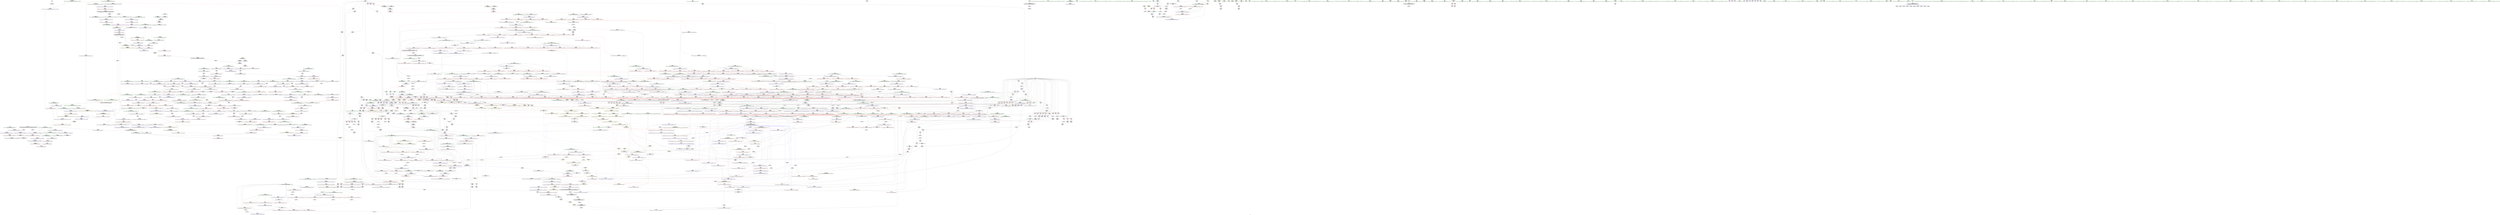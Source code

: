 digraph "SVFG" {
	label="SVFG";

	Node0x5652dcf61e10 [shape=record,color=grey,label="{NodeID: 0\nNullPtr}"];
	Node0x5652dcf61e10 -> Node0x5652dd1fb260[style=solid];
	Node0x5652dd2c1ed0 [shape=record,color=yellow,style=double,label="{NodeID: 1882\n6V_1 = ENCHI(MR_6V_0)\npts\{50000 \}\nFun[_ZSt13__heap_selectIPiN9__gnu_cxx5__ops15_Iter_comp_iterIPFbiiEEEEvT_S7_S7_T0_]|{<s0>42|<s1>43|<s2>44}}"];
	Node0x5652dd2c1ed0:s0 -> Node0x5652dd2bb8b0[style=dashed,color=red];
	Node0x5652dd2c1ed0:s1 -> Node0x5652dd29c0e0[style=dashed,color=red];
	Node0x5652dd2c1ed0:s2 -> Node0x5652dd29c9e0[style=dashed,color=red];
	Node0x5652dd202e40 [shape=record,color=red,label="{NodeID: 775\n1326\<--1302\n\<--__last.addr\n_ZSt21__unguarded_partitionIPiN9__gnu_cxx5__ops15_Iter_comp_iterIPFbiiEEEET_S7_S7_S7_T0_\n|{<s0>78}}"];
	Node0x5652dd202e40:s0 -> Node0x5652dd356420[style=solid,color=red];
	Node0x5652dd1f9a10 [shape=record,color=purple,label="{NodeID: 443\n1121\<--1120\n_M_comp2\<--\n_ZN9__gnu_cxx5__ops14_Iter_comp_valIPFbiiEEC2EONS0_15_Iter_comp_iterIS3_EE\n|{<s0>62}}"];
	Node0x5652dd1f9a10:s0 -> Node0x5652dd3567a0[style=solid,color=red];
	Node0x5652dd1ed390 [shape=record,color=green,label="{NodeID: 111\n714\<--715\nagg.tmp\<--agg.tmp_field_insensitive\n_ZSt27__unguarded_partition_pivotIPiN9__gnu_cxx5__ops15_Iter_comp_iterIPFbiiEEEET_S7_S7_T0_\n}"];
	Node0x5652dd1ed390 -> Node0x5652dd1feba0[style=solid];
	Node0x5652dd1ed390 -> Node0x5652dd1f8900[style=solid];
	Node0x5652dd208930 [shape=record,color=blue,label="{NodeID: 886\n105\<--103\nk.addr\<--k\n_Z4taddii\n}"];
	Node0x5652dd208930 -> Node0x5652dd2abbc0[style=dashed];
	Node0x5652dd29b0b0 [shape=record,color=black,label="{NodeID: 1661\nMR_316V_5 = PHI(MR_316V_6, MR_316V_4, )\npts\{1303 \}\n}"];
	Node0x5652dd29b0b0 -> Node0x5652dd202d70[style=dashed];
	Node0x5652dd29b0b0 -> Node0x5652dd202e40[style=dashed];
	Node0x5652dd29b0b0 -> Node0x5652dd202f10[style=dashed];
	Node0x5652dd29b0b0 -> Node0x5652dd202fe0[style=dashed];
	Node0x5652dd29b0b0 -> Node0x5652dd2030b0[style=dashed];
	Node0x5652dd29b0b0 -> Node0x5652dd22ef20[style=dashed];
	Node0x5652dd29b0b0 -> Node0x5652dd22eff0[style=dashed];
	Node0x5652dd20f2e0 [shape=record,color=red,label="{NodeID: 554\n211\<--147\n\<--tmp\n_Z5solvei\n}"];
	Node0x5652dd20f2e0 -> Node0x5652dd221d20[style=solid];
	Node0x5652dd352660 [shape=record,color=black,label="{NodeID: 2436\n1629 = PHI(1610, )\n0th arg _ZSt22__copy_move_backward_aILb1EPiS0_ET1_T0_S2_S1_ }"];
	Node0x5652dd352660 -> Node0x5652dd231210[style=solid];
	Node0x5652dd1f22e0 [shape=record,color=green,label="{NodeID: 222\n1634\<--1635\n__last.addr\<--__last.addr_field_insensitive\n_ZSt22__copy_move_backward_aILb1EPiS0_ET1_T0_S2_S1_\n}"];
	Node0x5652dd1f22e0 -> Node0x5652dd205fd0[style=solid];
	Node0x5652dd1f22e0 -> Node0x5652dd2312e0[style=solid];
	Node0x5652dd22dba0 [shape=record,color=blue,label="{NodeID: 997\n1132\<--1127\n__first.addr\<--__first\n_ZSt11__push_heapIPiliN9__gnu_cxx5__ops14_Iter_comp_valIPFbiiEEEEvT_T0_S8_T1_RT2_\n}"];
	Node0x5652dd22dba0 -> Node0x5652dd217c30[style=dashed];
	Node0x5652dd22dba0 -> Node0x5652dd217d00[style=dashed];
	Node0x5652dd22dba0 -> Node0x5652dd217dd0[style=dashed];
	Node0x5652dd22dba0 -> Node0x5652dd217ea0[style=dashed];
	Node0x5652dd214d10 [shape=record,color=red,label="{NodeID: 665\n893\<--854\n\<--__parent\n_ZSt11__make_heapIPiN9__gnu_cxx5__ops15_Iter_comp_iterIPFbiiEEEEvT_S7_RT0_\n|{<s0>49}}"];
	Node0x5652dd214d10:s0 -> Node0x5652dd33c640[style=solid,color=red];
	Node0x5652dd1fff20 [shape=record,color=black,label="{NodeID: 333\n1445\<--1405\n\<--agg.tmp7\n_ZSt16__insertion_sortIPiN9__gnu_cxx5__ops15_Iter_comp_iterIPFbiiEEEEvT_S7_T0_\n}"];
	Node0x5652dd1fff20 -> Node0x5652dd1fa570[style=solid];
	Node0x5652dcfa5ab0 [shape=record,color=green,label="{NodeID: 1\n19\<--1\n\<--dummyObj\nCan only get source location for instruction, argument, global var or function.}"];
	Node0x5652dd202f10 [shape=record,color=red,label="{NodeID: 776\n1329\<--1302\n\<--__last.addr\n_ZSt21__unguarded_partitionIPiN9__gnu_cxx5__ops15_Iter_comp_iterIPFbiiEEEET_S7_S7_S7_T0_\n}"];
	Node0x5652dd202f10 -> Node0x5652dd1f9ef0[style=solid];
	Node0x5652dd1f9ae0 [shape=record,color=purple,label="{NodeID: 444\n1212\<--1211\n_M_comp\<--this1\n_ZN9__gnu_cxx5__ops14_Iter_comp_valIPFbiiEEclIPiiEEbT_RT0_\n}"];
	Node0x5652dd1f9ae0 -> Node0x5652dd218c70[style=solid];
	Node0x5652dd1ed460 [shape=record,color=green,label="{NodeID: 112\n716\<--717\nagg.tmp5\<--agg.tmp5_field_insensitive\n_ZSt27__unguarded_partition_pivotIPiN9__gnu_cxx5__ops15_Iter_comp_iterIPFbiiEEEET_S7_S7_T0_\n}"];
	Node0x5652dd1ed460 -> Node0x5652dd1fec70[style=solid];
	Node0x5652dd1ed460 -> Node0x5652dd1f89d0[style=solid];
	Node0x5652dd208a00 [shape=record,color=blue,label="{NodeID: 887\n107\<--104\nsm.addr\<--sm\n_Z4taddii\n}"];
	Node0x5652dd208a00 -> Node0x5652dd20db50[style=dashed];
	Node0x5652dd20f3b0 [shape=record,color=red,label="{NodeID: 555\n214\<--147\n\<--tmp\n_Z5solvei\n}"];
	Node0x5652dd20f3b0 -> Node0x5652dd1fc230[style=solid];
	Node0x5652dd352770 [shape=record,color=black,label="{NodeID: 2437\n1630 = PHI(1614, )\n1st arg _ZSt22__copy_move_backward_aILb1EPiS0_ET1_T0_S2_S1_ }"];
	Node0x5652dd352770 -> Node0x5652dd2312e0[style=solid];
	Node0x5652dd1f23b0 [shape=record,color=green,label="{NodeID: 223\n1636\<--1637\n__result.addr\<--__result.addr_field_insensitive\n_ZSt22__copy_move_backward_aILb1EPiS0_ET1_T0_S2_S1_\n}"];
	Node0x5652dd1f23b0 -> Node0x5652dd2060a0[style=solid];
	Node0x5652dd1f23b0 -> Node0x5652dd2313b0[style=solid];
	Node0x5652dd22dc70 [shape=record,color=blue,label="{NodeID: 998\n1134\<--1128\n__holeIndex.addr\<--__holeIndex\n_ZSt11__push_heapIPiliN9__gnu_cxx5__ops14_Iter_comp_valIPFbiiEEEEvT_T0_S8_T1_RT2_\n}"];
	Node0x5652dd22dc70 -> Node0x5652dd217f70[style=dashed];
	Node0x5652dd22dc70 -> Node0x5652dd2acac0[style=dashed];
	Node0x5652dd214de0 [shape=record,color=red,label="{NodeID: 666\n906\<--854\n\<--__parent\n_ZSt11__make_heapIPiN9__gnu_cxx5__ops15_Iter_comp_iterIPFbiiEEEEvT_S7_RT0_\n}"];
	Node0x5652dd214de0 -> Node0x5652dd25d580[style=solid];
	Node0x5652dd1ffff0 [shape=record,color=black,label="{NodeID: 334\n1496\<--1471\n\<--__comp\n_ZSt26__unguarded_insertion_sortIPiN9__gnu_cxx5__ops15_Iter_comp_iterIPFbiiEEEEvT_S7_T0_\n}"];
	Node0x5652dd1ffff0 -> Node0x5652dd20aa90[style=solid];
	Node0x5652dcf11750 [shape=record,color=green,label="{NodeID: 2\n29\<--1\n.str\<--dummyObj\nGlob }"];
	Node0x5652dd202fe0 [shape=record,color=red,label="{NodeID: 777\n1334\<--1302\n\<--__last.addr\n_ZSt21__unguarded_partitionIPiN9__gnu_cxx5__ops15_Iter_comp_iterIPFbiiEEEET_S7_S7_S7_T0_\n}"];
	Node0x5652dd202fe0 -> Node0x5652dd25c380[style=solid];
	Node0x5652dd21b710 [shape=record,color=black,label="{NodeID: 1552\n1166 = PHI(309, 1162, )\n}"];
	Node0x5652dd1f9bb0 [shape=record,color=purple,label="{NodeID: 445\n1236\<--1226\ncoerce.dive\<--__comp\n_ZSt22__move_median_to_firstIPiN9__gnu_cxx5__ops15_Iter_comp_iterIPFbiiEEEEvT_S7_S7_S7_T0_\n}"];
	Node0x5652dd1f9bb0 -> Node0x5652dd22e700[style=solid];
	Node0x5652dd1ed530 [shape=record,color=green,label="{NodeID: 113\n744\<--745\n_ZSt22__move_median_to_firstIPiN9__gnu_cxx5__ops15_Iter_comp_iterIPFbiiEEEEvT_S7_S7_S7_T0_\<--_ZSt22__move_median_to_firstIPiN9__gnu_cxx5__ops15_Iter_comp_iterIPFbiiEEEEvT_S7_S7_S7_T0__field_insensitive\n}"];
	Node0x5652dd208ad0 [shape=record,color=blue,label="{NodeID: 888\n125\<--122\narrayidx2\<--rem\n_Z4taddii\n}"];
	Node0x5652dd208ad0 -> Node0x5652dd2ac0c0[style=dashed];
	Node0x5652dd29b290 [shape=record,color=black,label="{NodeID: 1663\nMR_42V_3 = PHI(MR_42V_5, MR_42V_2, )\npts\{110000 \}\n|{|<s6>14}}"];
	Node0x5652dd29b290 -> Node0x5652dd20fb00[style=dashed];
	Node0x5652dd29b290 -> Node0x5652dd20fd70[style=dashed];
	Node0x5652dd29b290 -> Node0x5652dd20ff10[style=dashed];
	Node0x5652dd29b290 -> Node0x5652dd20ffe0[style=dashed];
	Node0x5652dd29b290 -> Node0x5652dd209630[style=dashed];
	Node0x5652dd29b290 -> Node0x5652dd209700[style=dashed];
	Node0x5652dd29b290:s6 -> Node0x5652dd2b56c0[style=dashed,color=blue];
	Node0x5652dd20f480 [shape=record,color=red,label="{NodeID: 556\n183\<--182\n\<--arrayidx\n_Z5solvei\n}"];
	Node0x5652dd20f480 -> Node0x5652dd208fb0[style=solid];
	Node0x5652dd352880 [shape=record,color=black,label="{NodeID: 2438\n1631 = PHI(1616, )\n2nd arg _ZSt22__copy_move_backward_aILb1EPiS0_ET1_T0_S2_S1_ }"];
	Node0x5652dd352880 -> Node0x5652dd2313b0[style=solid];
	Node0x5652dd1f2480 [shape=record,color=green,label="{NodeID: 224\n1638\<--1639\n__simple\<--__simple_field_insensitive\n_ZSt22__copy_move_backward_aILb1EPiS0_ET1_T0_S2_S1_\n}"];
	Node0x5652dd1f2480 -> Node0x5652dd231480[style=solid];
	Node0x5652dd22dd40 [shape=record,color=blue,label="{NodeID: 999\n1136\<--1129\n__topIndex.addr\<--__topIndex\n_ZSt11__push_heapIPiliN9__gnu_cxx5__ops14_Iter_comp_valIPFbiiEEEEvT_T0_S8_T1_RT2_\n}"];
	Node0x5652dd22dd40 -> Node0x5652dd218380[style=dashed];
	Node0x5652dd214eb0 [shape=record,color=red,label="{NodeID: 667\n910\<--854\n\<--__parent\n_ZSt11__make_heapIPiN9__gnu_cxx5__ops15_Iter_comp_iterIPFbiiEEEEvT_S7_RT0_\n}"];
	Node0x5652dd214eb0 -> Node0x5652dd21f920[style=solid];
	Node0x5652dd2000c0 [shape=record,color=black,label="{NodeID: 335\n1495\<--1481\n\<--agg.tmp1\n_ZSt26__unguarded_insertion_sortIPiN9__gnu_cxx5__ops15_Iter_comp_iterIPFbiiEEEEvT_S7_T0_\n}"];
	Node0x5652dd2000c0 -> Node0x5652dd20a9c0[style=solid];
	Node0x5652dcf43250 [shape=record,color=green,label="{NodeID: 3\n31\<--1\n.str.1\<--dummyObj\nGlob }"];
	Node0x5652dd2030b0 [shape=record,color=red,label="{NodeID: 778\n1340\<--1302\n\<--__last.addr\n_ZSt21__unguarded_partitionIPiN9__gnu_cxx5__ops15_Iter_comp_iterIPFbiiEEEET_S7_S7_S7_T0_\n|{<s0>79}}"];
	Node0x5652dd2030b0:s0 -> Node0x5652dd3558b0[style=solid,color=red];
	Node0x5652dd21b8a0 [shape=record,color=grey,label="{NodeID: 1553\n1084 = Binary(1083, 191, )\n}"];
	Node0x5652dd21b8a0 -> Node0x5652dd22d790[style=solid];
	Node0x5652dd1f9c80 [shape=record,color=purple,label="{NodeID: 446\n1306\<--1298\ncoerce.dive\<--__comp\n_ZSt21__unguarded_partitionIPiN9__gnu_cxx5__ops15_Iter_comp_iterIPFbiiEEEET_S7_S7_S7_T0_\n}"];
	Node0x5652dd1f9c80 -> Node0x5652dd22eb10[style=solid];
	Node0x5652dd1f28f0 [shape=record,color=green,label="{NodeID: 114\n756\<--757\n_ZSt21__unguarded_partitionIPiN9__gnu_cxx5__ops15_Iter_comp_iterIPFbiiEEEET_S7_S7_S7_T0_\<--_ZSt21__unguarded_partitionIPiN9__gnu_cxx5__ops15_Iter_comp_iterIPFbiiEEEET_S7_S7_S7_T0__field_insensitive\n}"];
	Node0x5652dd208ba0 [shape=record,color=blue,label="{NodeID: 889\n105\<--133\nk.addr\<--add3\n_Z4taddii\n}"];
	Node0x5652dd208ba0 -> Node0x5652dd2abbc0[style=dashed];
	Node0x5652dd29e020 [shape=record,color=black,label="{NodeID: 1664\nMR_19V_2 = PHI(MR_19V_5, MR_19V_1, )\npts\{9 \}\n|{|<s1>23|<s2>25}}"];
	Node0x5652dd29e020 -> Node0x5652dd2a5cc0[style=dashed];
	Node0x5652dd29e020:s1 -> Node0x5652dd2c6f60[style=dashed,color=red];
	Node0x5652dd29e020:s2 -> Node0x5652dd2bbcc0[style=dashed,color=red];
	Node0x5652dd20f550 [shape=record,color=red,label="{NodeID: 557\n197\<--196\n\<--arrayidx9\n_Z5solvei\n}"];
	Node0x5652dd20f550 -> Node0x5652dd1fbef0[style=solid];
	Node0x5652dd352990 [shape=record,color=black,label="{NodeID: 2439\n1708 = PHI(1539, )\n0th arg _ZN9__gnu_cxx5__ops14_Val_comp_iterIPFbiiEEclIiPiEEbRT_T0_ }"];
	Node0x5652dd352990 -> Node0x5652dd231a30[style=solid];
	Node0x5652dd1f2550 [shape=record,color=green,label="{NodeID: 225\n1649\<--1650\n_ZNSt20__copy_move_backwardILb1ELb1ESt26random_access_iterator_tagE13__copy_move_bIiEEPT_PKS3_S6_S4_\<--_ZNSt20__copy_move_backwardILb1ELb1ESt26random_access_iterator_tagE13__copy_move_bIiEEPT_PKS3_S6_S4__field_insensitive\n}"];
	Node0x5652dd22de10 [shape=record,color=blue,label="{NodeID: 1000\n1138\<--1130\n__value.addr\<--__value\n_ZSt11__push_heapIPiliN9__gnu_cxx5__ops14_Iter_comp_valIPFbiiEEEEvT_T0_S8_T1_RT2_\n|{|<s2>63}}"];
	Node0x5652dd22de10 -> Node0x5652dd218790[style=dashed];
	Node0x5652dd22de10 -> Node0x5652dd218860[style=dashed];
	Node0x5652dd22de10:s2 -> Node0x5652dd2c4e50[style=dashed,color=red];
	Node0x5652dd214f80 [shape=record,color=red,label="{NodeID: 668\n890\<--887\n\<--call\n_ZSt11__make_heapIPiN9__gnu_cxx5__ops15_Iter_comp_iterIPFbiiEEEEvT_S7_RT0_\n}"];
	Node0x5652dd214f80 -> Node0x5652dd22c1a0[style=solid];
	Node0x5652dd200190 [shape=record,color=black,label="{NodeID: 336\n1512\<--1532\n_ZSt13move_backwardIPiS0_ET0_T_S2_S1__ret\<--call2\n_ZSt13move_backwardIPiS0_ET0_T_S2_S1_\n|{<s0>86}}"];
	Node0x5652dd200190:s0 -> Node0x5652dd3514d0[style=solid,color=blue];
	Node0x5652dd1c49d0 [shape=record,color=green,label="{NodeID: 4\n33\<--1\n.str.2\<--dummyObj\nGlob }"];
	Node0x5652dd2c2280 [shape=record,color=yellow,style=double,label="{NodeID: 1886\n6V_1 = ENCHI(MR_6V_0)\npts\{50000 \}\nFun[_ZSt22__final_insertion_sortIPiN9__gnu_cxx5__ops15_Iter_comp_iterIPFbiiEEEEvT_S7_T0_]|{<s0>30|<s1>32|<s2>34}}"];
	Node0x5652dd2c2280:s0 -> Node0x5652dd2c3a40[style=dashed,color=red];
	Node0x5652dd2c2280:s1 -> Node0x5652dd2bc7a0[style=dashed,color=red];
	Node0x5652dd2c2280:s2 -> Node0x5652dd2c3a40[style=dashed,color=red];
	Node0x5652dd203180 [shape=record,color=red,label="{NodeID: 779\n1314\<--1304\n\<--__pivot.addr\n_ZSt21__unguarded_partitionIPiN9__gnu_cxx5__ops15_Iter_comp_iterIPFbiiEEEET_S7_S7_S7_T0_\n|{<s0>77}}"];
	Node0x5652dd203180:s0 -> Node0x5652dd356420[style=solid,color=red];
	Node0x5652dd21ba20 [shape=record,color=grey,label="{NodeID: 1554\n202 = Binary(191, 201, )\n}"];
	Node0x5652dd21ba20 -> Node0x5652dd25bd80[style=solid];
	Node0x5652dd1f9d50 [shape=record,color=purple,label="{NodeID: 447\n1318\<--1317\nincdec.ptr\<--\n_ZSt21__unguarded_partitionIPiN9__gnu_cxx5__ops15_Iter_comp_iterIPFbiiEEEET_S7_S7_S7_T0_\n}"];
	Node0x5652dd1f9d50 -> Node0x5652dd22ee50[style=solid];
	Node0x5652dd1f2980 [shape=record,color=green,label="{NodeID: 115\n764\<--765\n__comp\<--__comp_field_insensitive\n_ZSt13__heap_selectIPiN9__gnu_cxx5__ops15_Iter_comp_iterIPFbiiEEEEvT_S7_S7_T0_\n|{|<s1>42|<s2>43|<s3>44}}"];
	Node0x5652dd1f2980 -> Node0x5652dd1f9050[style=solid];
	Node0x5652dd1f2980:s1 -> Node0x5652dd3545d0[style=solid,color=red];
	Node0x5652dd1f2980:s2 -> Node0x5652dd355b70[style=solid,color=red];
	Node0x5652dd1f2980:s3 -> Node0x5652dd357480[style=solid,color=red];
	Node0x5652dd208c70 [shape=record,color=blue,label="{NodeID: 890\n141\<--140\ncas.addr\<--cas\n_Z5solvei\n}"];
	Node0x5652dd208c70 -> Node0x5652dd20dcf0[style=dashed];
	Node0x5652dd29e4f0 [shape=record,color=black,label="{NodeID: 1665\nMR_88V_3 = PHI(MR_88V_4, MR_88V_2, )\npts\{514 \}\n}"];
	Node0x5652dd29e4f0 -> Node0x5652dd211360[style=dashed];
	Node0x5652dd29e4f0 -> Node0x5652dd211430[style=dashed];
	Node0x5652dd29e4f0 -> Node0x5652dd211500[style=dashed];
	Node0x5652dd29e4f0 -> Node0x5652dd2115d0[style=dashed];
	Node0x5652dd29e4f0 -> Node0x5652dd2116a0[style=dashed];
	Node0x5652dd29e4f0 -> Node0x5652dd22a600[style=dashed];
	Node0x5652dd20f620 [shape=record,color=red,label="{NodeID: 558\n241\<--240\n\<--\n_Z5solvei\n}"];
	Node0x5652dd20f620 -> Node0x5652dd1fc570[style=solid];
	Node0x5652dd352ad0 [shape=record,color=black,label="{NodeID: 2440\n1709 = PHI(1543, )\n1st arg _ZN9__gnu_cxx5__ops14_Val_comp_iterIPFbiiEEclIiPiEEbRT_T0_ }"];
	Node0x5652dd352ad0 -> Node0x5652dd231b00[style=solid];
	Node0x5652dd1f2650 [shape=record,color=green,label="{NodeID: 226\n1654\<--1655\n__it.addr\<--__it.addr_field_insensitive\n_ZSt12__niter_baseIPiET_S1_\n}"];
	Node0x5652dd1f2650 -> Node0x5652dd206170[style=solid];
	Node0x5652dd1f2650 -> Node0x5652dd231550[style=solid];
	Node0x5652dd22dee0 [shape=record,color=blue,label="{NodeID: 1001\n1140\<--1131\n__comp.addr\<--__comp\n_ZSt11__push_heapIPiliN9__gnu_cxx5__ops14_Iter_comp_valIPFbiiEEEEvT_T0_S8_T1_RT2_\n}"];
	Node0x5652dd22dee0 -> Node0x5652dd218450[style=dashed];
	Node0x5652dd2b9ad0 [shape=record,color=yellow,style=double,label="{NodeID: 1776\n335V_1 = ENCHI(MR_335V_0)\npts\{857 951 1006 1139 1402 1544 \}\nFun[_ZSt4swapIiENSt9enable_ifIXsr6__and_ISt6__not_ISt15__is_tuple_likeIT_EESt21is_move_constructibleIS3_ESt18is_move_assignableIS3_EEE5valueEvE4typeERS3_SC_]}"];
	Node0x5652dd2b9ad0 -> Node0x5652dd203800[style=dashed];
	Node0x5652dd2b9ad0 -> Node0x5652dd2038d0[style=dashed];
	Node0x5652dd2b9ad0 -> Node0x5652dd2039a0[style=dashed];
	Node0x5652dd215050 [shape=record,color=red,label="{NodeID: 669\n896\<--895\n\<--call5\n_ZSt11__make_heapIPiN9__gnu_cxx5__ops15_Iter_comp_iterIPFbiiEEEEvT_S7_RT0_\n|{<s0>49}}"];
	Node0x5652dd215050:s0 -> Node0x5652dd352360[style=solid,color=red];
	Node0x5652dd200260 [shape=record,color=black,label="{NodeID: 337\n1581\<--1594\n_ZN9__gnu_cxx5__ops15__val_comp_iterIPFbiiEEENS0_14_Val_comp_iterIT_EENS0_15_Iter_comp_iterIS5_EE_ret\<--\n_ZN9__gnu_cxx5__ops15__val_comp_iterIPFbiiEEENS0_14_Val_comp_iterIT_EENS0_15_Iter_comp_iterIS5_EE\n|{<s0>89|<s1>92}}"];
	Node0x5652dd200260:s0 -> Node0x5652dd351750[style=solid,color=blue];
	Node0x5652dd200260:s1 -> Node0x5652dd34d820[style=solid,color=blue];
	Node0x5652dd1c4d10 [shape=record,color=green,label="{NodeID: 5\n35\<--1\n.str.3\<--dummyObj\nGlob }"];
	Node0x5652dd203250 [shape=record,color=red,label="{NodeID: 780\n1325\<--1304\n\<--__pivot.addr\n_ZSt21__unguarded_partitionIPiN9__gnu_cxx5__ops15_Iter_comp_iterIPFbiiEEEET_S7_S7_S7_T0_\n|{<s0>78}}"];
	Node0x5652dd203250:s0 -> Node0x5652dd3560a0[style=solid,color=red];
	Node0x5652dd21bba0 [shape=record,color=grey,label="{NodeID: 1555\n199 = Binary(190, 198, )\n}"];
	Node0x5652dd21bba0 -> Node0x5652dd25bf00[style=solid];
	Node0x5652dd1f9e20 [shape=record,color=purple,label="{NodeID: 448\n1322\<--1321\nincdec.ptr3\<--\n_ZSt21__unguarded_partitionIPiN9__gnu_cxx5__ops15_Iter_comp_iterIPFbiiEEEET_S7_S7_S7_T0_\n}"];
	Node0x5652dd1f9e20 -> Node0x5652dd22ef20[style=solid];
	Node0x5652dd1f2a50 [shape=record,color=green,label="{NodeID: 116\n766\<--767\n__first.addr\<--__first.addr_field_insensitive\n_ZSt13__heap_selectIPiN9__gnu_cxx5__ops15_Iter_comp_iterIPFbiiEEEEvT_S7_S7_T0_\n}"];
	Node0x5652dd1f2a50 -> Node0x5652dd213650[style=solid];
	Node0x5652dd1f2a50 -> Node0x5652dd213720[style=solid];
	Node0x5652dd1f2a50 -> Node0x5652dd2137f0[style=solid];
	Node0x5652dd1f2a50 -> Node0x5652dd22b640[style=solid];
	Node0x5652dd208d40 [shape=record,color=blue,label="{NodeID: 891\n143\<--19\ni\<--\n_Z5solvei\n}"];
	Node0x5652dd208d40 -> Node0x5652dd20ddc0[style=dashed];
	Node0x5652dd208d40 -> Node0x5652dd20de90[style=dashed];
	Node0x5652dd208d40 -> Node0x5652dd20df60[style=dashed];
	Node0x5652dd208d40 -> Node0x5652dd208e10[style=dashed];
	Node0x5652dd208d40 -> Node0x5652dd208ee0[style=dashed];
	Node0x5652dd29e9c0 [shape=record,color=black,label="{NodeID: 1666\nMR_90V_3 = PHI(MR_90V_4, MR_90V_2, )\npts\{516 \}\n}"];
	Node0x5652dd29e9c0 -> Node0x5652dd211770[style=dashed];
	Node0x5652dd29e9c0 -> Node0x5652dd211840[style=dashed];
	Node0x5652dd29e9c0 -> Node0x5652dd22a2c0[style=dashed];
	Node0x5652dd20f6f0 [shape=record,color=red,label="{NodeID: 559\n254\<--253\n\<--arrayidx36\n_Z5solvei\n}"];
	Node0x5652dd20f6f0 -> Node0x5652dd1fc710[style=solid];
	Node0x5652dd352c10 [shape=record,color=black,label="{NodeID: 2441\n1710 = PHI(1560, )\n2nd arg _ZN9__gnu_cxx5__ops14_Val_comp_iterIPFbiiEEclIiPiEEbRT_T0_ }"];
	Node0x5652dd352c10 -> Node0x5652dd231bd0[style=solid];
	Node0x5652dd1f2720 [shape=record,color=green,label="{NodeID: 227\n1663\<--1664\n__first.addr\<--__first.addr_field_insensitive\n_ZNSt20__copy_move_backwardILb1ELb1ESt26random_access_iterator_tagE13__copy_move_bIiEEPT_PKS3_S6_S4_\n}"];
	Node0x5652dd1f2720 -> Node0x5652dd206240[style=solid];
	Node0x5652dd1f2720 -> Node0x5652dd206310[style=solid];
	Node0x5652dd1f2720 -> Node0x5652dd231620[style=solid];
	Node0x5652dd22dfb0 [shape=record,color=blue,label="{NodeID: 1002\n1142\<--1151\n__parent\<--div\n_ZSt11__push_heapIPiliN9__gnu_cxx5__ops14_Iter_comp_valIPFbiiEEEEvT_T0_S8_T1_RT2_\n}"];
	Node0x5652dd22dfb0 -> Node0x5652dd2acfc0[style=dashed];
	Node0x5652dd215120 [shape=record,color=red,label="{NodeID: 670\n902\<--901\n\<--coerce.dive\n_ZSt11__make_heapIPiN9__gnu_cxx5__ops15_Iter_comp_iterIPFbiiEEEEvT_S7_RT0_\n|{<s0>49}}"];
	Node0x5652dd215120:s0 -> Node0x5652dd3524e0[style=solid,color=red];
	Node0x5652dd200330 [shape=record,color=black,label="{NodeID: 338\n1596\<--1617\n_ZSt23__copy_move_backward_a2ILb1EPiS0_ET1_T0_S2_S1__ret\<--call3\n_ZSt23__copy_move_backward_a2ILb1EPiS0_ET1_T0_S2_S1_\n|{<s0>96}}"];
	Node0x5652dd200330:s0 -> Node0x5652dd34dcd0[style=solid,color=blue];
	Node0x5652dd1c4dd0 [shape=record,color=green,label="{NodeID: 6\n37\<--1\n.str.4\<--dummyObj\nGlob }"];
	Node0x5652dd203320 [shape=record,color=red,label="{NodeID: 781\n1355\<--1349\n\<--__a.addr\n_ZSt9iter_swapIPiS0_EvT_T0_\n|{<s0>80}}"];
	Node0x5652dd203320:s0 -> Node0x5652dd352ef0[style=solid,color=red];
	Node0x5652dd21bd20 [shape=record,color=grey,label="{NodeID: 1556\n629 = Binary(628, 458, )\n}"];
	Node0x5652dd21bd20 -> Node0x5652dd25c980[style=solid];
	Node0x5652dd1f9ef0 [shape=record,color=purple,label="{NodeID: 449\n1330\<--1329\nincdec.ptr7\<--\n_ZSt21__unguarded_partitionIPiN9__gnu_cxx5__ops15_Iter_comp_iterIPFbiiEEEET_S7_S7_S7_T0_\n}"];
	Node0x5652dd1f9ef0 -> Node0x5652dd22eff0[style=solid];
	Node0x5652dd2de770 [shape=record,color=yellow,style=double,label="{NodeID: 2331\n19V_2 = CSCHI(MR_19V_1)\npts\{9 \}\nCS[]|{<s0>3}}"];
	Node0x5652dd2de770:s0 -> Node0x5652dd2dea30[style=dashed,color=blue];
	Node0x5652dd1f2b20 [shape=record,color=green,label="{NodeID: 117\n768\<--769\n__middle.addr\<--__middle.addr_field_insensitive\n_ZSt13__heap_selectIPiN9__gnu_cxx5__ops15_Iter_comp_iterIPFbiiEEEEvT_S7_S7_T0_\n}"];
	Node0x5652dd1f2b20 -> Node0x5652dd2138c0[style=solid];
	Node0x5652dd1f2b20 -> Node0x5652dd213990[style=solid];
	Node0x5652dd1f2b20 -> Node0x5652dd213a60[style=solid];
	Node0x5652dd1f2b20 -> Node0x5652dd22b710[style=solid];
	Node0x5652dd208e10 [shape=record,color=blue,label="{NodeID: 892\n143\<--168\ni\<--inc\n_Z5solvei\n}"];
	Node0x5652dd208e10 -> Node0x5652dd20ddc0[style=dashed];
	Node0x5652dd208e10 -> Node0x5652dd20de90[style=dashed];
	Node0x5652dd208e10 -> Node0x5652dd20df60[style=dashed];
	Node0x5652dd208e10 -> Node0x5652dd208e10[style=dashed];
	Node0x5652dd208e10 -> Node0x5652dd208ee0[style=dashed];
	Node0x5652dd29eec0 [shape=record,color=black,label="{NodeID: 1667\nMR_92V_2 = PHI(MR_92V_3, MR_92V_1, )\npts\{520 \}\n}"];
	Node0x5652dd29eec0 -> Node0x5652dd22a460[style=dashed];
	Node0x5652dd20f7c0 [shape=record,color=red,label="{NodeID: 560\n257\<--256\n\<--arrayidx38\n_Z5solvei\n}"];
	Node0x5652dd20f7c0 -> Node0x5652dd25d880[style=solid];
	Node0x5652dd352d50 [shape=record,color=black,label="{NodeID: 2442\n48 = PHI()\n0th arg _Z3cmpii }"];
	Node0x5652dd352d50 -> Node0x5652dd208450[style=solid];
	Node0x5652dd1f27f0 [shape=record,color=green,label="{NodeID: 228\n1665\<--1666\n__last.addr\<--__last.addr_field_insensitive\n_ZNSt20__copy_move_backwardILb1ELb1ESt26random_access_iterator_tagE13__copy_move_bIiEEPT_PKS3_S6_S4_\n}"];
	Node0x5652dd1f27f0 -> Node0x5652dd2063e0[style=solid];
	Node0x5652dd1f27f0 -> Node0x5652dd2316f0[style=solid];
	Node0x5652dd22e080 [shape=record,color=blue,label="{NodeID: 1003\n1175\<--1172\nadd.ptr3\<--\n_ZSt11__push_heapIPiliN9__gnu_cxx5__ops14_Iter_comp_valIPFbiiEEEEvT_T0_S8_T1_RT2_\n}"];
	Node0x5652dd22e080 -> Node0x5652dd2ac5c0[style=dashed];
	Node0x5652dd2b9d80 [shape=record,color=yellow,style=double,label="{NodeID: 1778\n6V_1 = ENCHI(MR_6V_0)\npts\{50000 \}\nFun[_ZSt4sortIPiPFbiiEEvT_S3_T0_]|{<s0>10}}"];
	Node0x5652dd2b9d80:s0 -> Node0x5652dd2ba860[style=dashed,color=red];
	Node0x5652dd2151f0 [shape=record,color=red,label="{NodeID: 671\n928\<--919\nthis1\<--this.addr\n_ZN9__gnu_cxx5__ops15_Iter_comp_iterIPFbiiEEclIPiS6_EEbT_T0_\n}"];
	Node0x5652dd2151f0 -> Node0x5652dd1f9530[style=solid];
	Node0x5652dd200400 [shape=record,color=black,label="{NodeID: 339\n1621\<--1626\n_ZSt12__miter_baseIPiET_S1__ret\<--\n_ZSt12__miter_baseIPiET_S1_\n|{<s0>94|<s1>95}}"];
	Node0x5652dd200400:s0 -> Node0x5652dd34da50[style=solid,color=blue];
	Node0x5652dd200400:s1 -> Node0x5652dd34db90[style=solid,color=blue];
	Node0x5652dd1c4e90 [shape=record,color=green,label="{NodeID: 7\n39\<--1\nstdin\<--dummyObj\nGlob }"];
	Node0x5652dd2033f0 [shape=record,color=red,label="{NodeID: 782\n1356\<--1351\n\<--__b.addr\n_ZSt9iter_swapIPiS0_EvT_T0_\n|{<s0>80}}"];
	Node0x5652dd2033f0:s0 -> Node0x5652dd353090[style=solid,color=red];
	Node0x5652dd21bea0 [shape=record,color=grey,label="{NodeID: 1557\n1075 = Binary(1074, 191, )\n}"];
	Node0x5652dd1f9fc0 [shape=record,color=purple,label="{NodeID: 450\n1343\<--1342\nincdec.ptr9\<--\n_ZSt21__unguarded_partitionIPiN9__gnu_cxx5__ops15_Iter_comp_iterIPFbiiEEEET_S7_S7_S7_T0_\n}"];
	Node0x5652dd1f9fc0 -> Node0x5652dd22f0c0[style=solid];
	Node0x5652dd2de8d0 [shape=record,color=yellow,style=double,label="{NodeID: 2332\n19V_2 = CSCHI(MR_19V_1)\npts\{9 \}\nCS[]|{<s0>41}}"];
	Node0x5652dd2de8d0:s0 -> Node0x5652dd2b06c0[style=dashed,color=red];
	Node0x5652dd1f2bf0 [shape=record,color=green,label="{NodeID: 118\n770\<--771\n__last.addr\<--__last.addr_field_insensitive\n_ZSt13__heap_selectIPiN9__gnu_cxx5__ops15_Iter_comp_iterIPFbiiEEEEvT_S7_S7_T0_\n}"];
	Node0x5652dd1f2bf0 -> Node0x5652dd213b30[style=solid];
	Node0x5652dd1f2bf0 -> Node0x5652dd22b7e0[style=solid];
	Node0x5652dd208ee0 [shape=record,color=blue,label="{NodeID: 893\n143\<--19\ni\<--\n_Z5solvei\n}"];
	Node0x5652dd208ee0 -> Node0x5652dd20e030[style=dashed];
	Node0x5652dd208ee0 -> Node0x5652dd20e100[style=dashed];
	Node0x5652dd208ee0 -> Node0x5652dd20e1d0[style=dashed];
	Node0x5652dd208ee0 -> Node0x5652dd20e2a0[style=dashed];
	Node0x5652dd208ee0 -> Node0x5652dd20e370[style=dashed];
	Node0x5652dd208ee0 -> Node0x5652dd20e440[style=dashed];
	Node0x5652dd208ee0 -> Node0x5652dd20e510[style=dashed];
	Node0x5652dd208ee0 -> Node0x5652dd20e5e0[style=dashed];
	Node0x5652dd208ee0 -> Node0x5652dd20e6b0[style=dashed];
	Node0x5652dd208ee0 -> Node0x5652dd2093c0[style=dashed];
	Node0x5652dd208ee0 -> Node0x5652dd209560[style=dashed];
	Node0x5652dd29f3c0 [shape=record,color=black,label="{NodeID: 1668\nMR_99V_2 = PHI(MR_99V_3, MR_99V_1, )\npts\{5220000 \}\n}"];
	Node0x5652dd29f3c0 -> Node0x5652dd22a390[style=dashed];
	Node0x5652dd20f890 [shape=record,color=red,label="{NodeID: 561\n262\<--261\n\<--arrayidx40\n_Z5solvei\n}"];
	Node0x5652dd20f890 -> Node0x5652dd1fc8b0[style=solid];
	Node0x5652dd352e20 [shape=record,color=black,label="{NodeID: 2443\n49 = PHI()\n1st arg _Z3cmpii }"];
	Node0x5652dd352e20 -> Node0x5652dd208520[style=solid];
	Node0x5652dd1faa40 [shape=record,color=green,label="{NodeID: 229\n1667\<--1668\n__result.addr\<--__result.addr_field_insensitive\n_ZNSt20__copy_move_backwardILb1ELb1ESt26random_access_iterator_tagE13__copy_move_bIiEEPT_PKS3_S6_S4_\n}"];
	Node0x5652dd1faa40 -> Node0x5652dd2064b0[style=solid];
	Node0x5652dd1faa40 -> Node0x5652dd206580[style=solid];
	Node0x5652dd1faa40 -> Node0x5652dd2317c0[style=solid];
	Node0x5652dd22e150 [shape=record,color=blue,label="{NodeID: 1004\n1134\<--1177\n__holeIndex.addr\<--\n_ZSt11__push_heapIPiliN9__gnu_cxx5__ops14_Iter_comp_valIPFbiiEEEEvT_T0_S8_T1_RT2_\n}"];
	Node0x5652dd22e150 -> Node0x5652dd2181e0[style=dashed];
	Node0x5652dd22e150 -> Node0x5652dd2acac0[style=dashed];
	Node0x5652dd2b9e60 [shape=record,color=yellow,style=double,label="{NodeID: 1779\n19V_1 = ENCHI(MR_19V_0)\npts\{9 \}\nFun[_ZSt4sortIPiPFbiiEEvT_S3_T0_]|{<s0>10}}"];
	Node0x5652dd2b9e60:s0 -> Node0x5652dd2ba590[style=dashed,color=red];
	Node0x5652dd2152c0 [shape=record,color=red,label="{NodeID: 672\n931\<--921\n\<--__it1.addr\n_ZN9__gnu_cxx5__ops15_Iter_comp_iterIPFbiiEEclIPiS6_EEbT_T0_\n}"];
	Node0x5652dd2152c0 -> Node0x5652dd215530[style=solid];
	Node0x5652dd2004d0 [shape=record,color=black,label="{NodeID: 340\n1628\<--1648\n_ZSt22__copy_move_backward_aILb1EPiS0_ET1_T0_S2_S1__ret\<--call\n_ZSt22__copy_move_backward_aILb1EPiS0_ET1_T0_S2_S1_\n|{<s0>106}}"];
	Node0x5652dd2004d0:s0 -> Node0x5652dd351ed0[style=solid,color=blue];
	Node0x5652dd1ea850 [shape=record,color=green,label="{NodeID: 8\n40\<--1\n.str.5\<--dummyObj\nGlob }"];
	Node0x5652dd2034c0 [shape=record,color=red,label="{NodeID: 783\n1372\<--1364\n\<--__a.addr\n_ZSt4swapIiENSt9enable_ifIXsr6__and_ISt6__not_ISt15__is_tuple_likeIT_EESt21is_move_constructibleIS3_ESt18is_move_assignableIS3_EEE5valueEvE4typeERS3_SC_\n|{<s0>81}}"];
	Node0x5652dd2034c0:s0 -> Node0x5652dd35ae30[style=solid,color=red];
	Node0x5652dd21c020 [shape=record,color=grey,label="{NodeID: 1558\n596 = Binary(597, 595, )\n}"];
	Node0x5652dd21c020 -> Node0x5652dd1fe110[style=solid];
	Node0x5652dd1fa090 [shape=record,color=purple,label="{NodeID: 451\n1407\<--1393\ncoerce.dive\<--__comp\n_ZSt16__insertion_sortIPiN9__gnu_cxx5__ops15_Iter_comp_iterIPFbiiEEEEvT_S7_T0_\n}"];
	Node0x5652dd1fa090 -> Node0x5652dd22f740[style=solid];
	Node0x5652dd2dea30 [shape=record,color=yellow,style=double,label="{NodeID: 2333\n19V_4 = CSCHI(MR_19V_2)\npts\{9 \}\nCS[]|{|<s7>14}}"];
	Node0x5652dd2dea30 -> Node0x5652dd20f620[style=dashed];
	Node0x5652dd2dea30 -> Node0x5652dd20f6f0[style=dashed];
	Node0x5652dd2dea30 -> Node0x5652dd20f890[style=dashed];
	Node0x5652dd2dea30 -> Node0x5652dd20fa30[style=dashed];
	Node0x5652dd2dea30 -> Node0x5652dd20fbd0[style=dashed];
	Node0x5652dd2dea30 -> Node0x5652dd20fca0[style=dashed];
	Node0x5652dd2dea30 -> Node0x5652dd20fe40[style=dashed];
	Node0x5652dd2dea30:s7 -> Node0x5652dd2b56c0[style=dashed,color=blue];
	Node0x5652dd1f2cc0 [shape=record,color=green,label="{NodeID: 119\n772\<--773\n__i\<--__i_field_insensitive\n_ZSt13__heap_selectIPiN9__gnu_cxx5__ops15_Iter_comp_iterIPFbiiEEEEvT_S7_S7_T0_\n}"];
	Node0x5652dd1f2cc0 -> Node0x5652dd213c00[style=solid];
	Node0x5652dd1f2cc0 -> Node0x5652dd213cd0[style=solid];
	Node0x5652dd1f2cc0 -> Node0x5652dd213da0[style=solid];
	Node0x5652dd1f2cc0 -> Node0x5652dd213e70[style=solid];
	Node0x5652dd1f2cc0 -> Node0x5652dd22b8b0[style=solid];
	Node0x5652dd1f2cc0 -> Node0x5652dd22b980[style=solid];
	Node0x5652dd208fb0 [shape=record,color=blue,label="{NodeID: 894\n186\<--183\narrayidx6\<--\n_Z5solvei\n}"];
	Node0x5652dd208fb0 -> Node0x5652dd2b29c0[style=dashed];
	Node0x5652dd29f8c0 [shape=record,color=black,label="{NodeID: 1669\nMR_101V_2 = PHI(MR_101V_3, MR_101V_1, )\npts\{5240000 \}\n}"];
	Node0x5652dd29f8c0 -> Node0x5652dd22a530[style=dashed];
	Node0x5652dd20f960 [shape=record,color=red,label="{NodeID: 562\n265\<--264\n\<--arrayidx42\n_Z5solvei\n}"];
	Node0x5652dd20f960 -> Node0x5652dd25d880[style=solid];
	Node0x5652dd352ef0 [shape=record,color=black,label="{NodeID: 2444\n1362 = PHI(1355, )\n0th arg _ZSt4swapIiENSt9enable_ifIXsr6__and_ISt6__not_ISt15__is_tuple_likeIT_EESt21is_move_constructibleIS3_ESt18is_move_assignableIS3_EEE5valueEvE4typeERS3_SC_ }"];
	Node0x5652dd352ef0 -> Node0x5652dd22f330[style=solid];
	Node0x5652dd1fab10 [shape=record,color=green,label="{NodeID: 230\n1669\<--1670\n_Num\<--_Num_field_insensitive\n_ZNSt20__copy_move_backwardILb1ELb1ESt26random_access_iterator_tagE13__copy_move_bIiEEPT_PKS3_S6_S4_\n}"];
	Node0x5652dd1fab10 -> Node0x5652dd206650[style=solid];
	Node0x5652dd1fab10 -> Node0x5652dd206720[style=solid];
	Node0x5652dd1fab10 -> Node0x5652dd2067f0[style=solid];
	Node0x5652dd1fab10 -> Node0x5652dd2068c0[style=solid];
	Node0x5652dd1fab10 -> Node0x5652dd231890[style=solid];
	Node0x5652dd22e220 [shape=record,color=blue,label="{NodeID: 1005\n1142\<--1181\n__parent\<--div5\n_ZSt11__push_heapIPiliN9__gnu_cxx5__ops14_Iter_comp_valIPFbiiEEEEvT_T0_S8_T1_RT2_\n}"];
	Node0x5652dd22e220 -> Node0x5652dd2acfc0[style=dashed];
	Node0x5652dd215390 [shape=record,color=red,label="{NodeID: 673\n933\<--923\n\<--__it2.addr\n_ZN9__gnu_cxx5__ops15_Iter_comp_iterIPFbiiEEclIPiS6_EEbT_T0_\n}"];
	Node0x5652dd215390 -> Node0x5652dd215600[style=solid];
	Node0x5652dd2005a0 [shape=record,color=black,label="{NodeID: 341\n1652\<--1657\n_ZSt12__niter_baseIPiET_S1__ret\<--\n_ZSt12__niter_baseIPiET_S1_\n|{<s0>103|<s1>104|<s2>105}}"];
	Node0x5652dd2005a0:s0 -> Node0x5652dd351b10[style=solid,color=blue];
	Node0x5652dd2005a0:s1 -> Node0x5652dd351c50[style=solid,color=blue];
	Node0x5652dd2005a0:s2 -> Node0x5652dd351d90[style=solid,color=blue];
	Node0x5652dd1ea8e0 [shape=record,color=green,label="{NodeID: 9\n42\<--1\n.str.6\<--dummyObj\nGlob }"];
	Node0x5652dd2c26e0 [shape=record,color=yellow,style=double,label="{NodeID: 1891\n19V_1 = ENCHI(MR_19V_0)\npts\{9 \}\nFun[_ZSt22__final_insertion_sortIPiN9__gnu_cxx5__ops15_Iter_comp_iterIPFbiiEEEEvT_S7_T0_]|{<s0>30|<s1>30|<s2>34|<s3>34}}"];
	Node0x5652dd2c26e0:s0 -> Node0x5652dd2a0cc0[style=dashed,color=red];
	Node0x5652dd2c26e0:s1 -> Node0x5652dd2b33c0[style=dashed,color=red];
	Node0x5652dd2c26e0:s2 -> Node0x5652dd2a0cc0[style=dashed,color=red];
	Node0x5652dd2c26e0:s3 -> Node0x5652dd2b33c0[style=dashed,color=red];
	Node0x5652dd203590 [shape=record,color=red,label="{NodeID: 784\n1379\<--1364\n\<--__a.addr\n_ZSt4swapIiENSt9enable_ifIXsr6__and_ISt6__not_ISt15__is_tuple_likeIT_EESt21is_move_constructibleIS3_ESt18is_move_assignableIS3_EEE5valueEvE4typeERS3_SC_\n}"];
	Node0x5652dd203590 -> Node0x5652dd22f5a0[style=solid];
	Node0x5652dd21c1a0 [shape=record,color=grey,label="{NodeID: 1559\n1070 = Binary(1069, 191, )\n}"];
	Node0x5652dd21c1a0 -> Node0x5652dd21c320[style=solid];
	Node0x5652dd1fa160 [shape=record,color=purple,label="{NodeID: 452\n1453\<--1403\ncoerce.dive10\<--agg.tmp\n_ZSt16__insertion_sortIPiN9__gnu_cxx5__ops15_Iter_comp_iterIPFbiiEEEEvT_S7_T0_\n}"];
	Node0x5652dd1fa160 -> Node0x5652dd22fcf0[style=solid];
	Node0x5652dd1f2d90 [shape=record,color=green,label="{NodeID: 120\n782\<--783\n_ZSt11__make_heapIPiN9__gnu_cxx5__ops15_Iter_comp_iterIPFbiiEEEEvT_S7_RT0_\<--_ZSt11__make_heapIPiN9__gnu_cxx5__ops15_Iter_comp_iterIPFbiiEEEEvT_S7_RT0__field_insensitive\n}"];
	Node0x5652dd209080 [shape=record,color=blue,label="{NodeID: 895\n147\<--207\ntmp\<--add16\n_Z5solvei\n}"];
	Node0x5652dd209080 -> Node0x5652dd20f2e0[style=dashed];
	Node0x5652dd209080 -> Node0x5652dd209150[style=dashed];
	Node0x5652dd29fdc0 [shape=record,color=black,label="{NodeID: 1670\nMR_19V_2 = PHI(MR_19V_3, MR_19V_1, )\npts\{9 \}\n|{|<s5>55}}"];
	Node0x5652dd29fdc0 -> Node0x5652dd217680[style=dashed];
	Node0x5652dd29fdc0 -> Node0x5652dd217750[style=dashed];
	Node0x5652dd29fdc0 -> Node0x5652dd22d450[style=dashed];
	Node0x5652dd29fdc0 -> Node0x5652dd22d6c0[style=dashed];
	Node0x5652dd29fdc0 -> Node0x5652dd2af7c0[style=dashed];
	Node0x5652dd29fdc0:s5 -> Node0x5652dd29bd30[style=dashed,color=red];
	Node0x5652dd20fa30 [shape=record,color=red,label="{NodeID: 563\n272\<--271\n\<--arrayidx46\n_Z5solvei\n}"];
	Node0x5652dd20fa30 -> Node0x5652dd1fca50[style=solid];
	Node0x5652dd353090 [shape=record,color=black,label="{NodeID: 2445\n1363 = PHI(1356, )\n1st arg _ZSt4swapIiENSt9enable_ifIXsr6__and_ISt6__not_ISt15__is_tuple_likeIT_EESt21is_move_constructibleIS3_ESt18is_move_assignableIS3_EEE5valueEvE4typeERS3_SC_ }"];
	Node0x5652dd353090 -> Node0x5652dd22f400[style=solid];
	Node0x5652dd1fabe0 [shape=record,color=green,label="{NodeID: 231\n1694\<--1695\nllvm.memmove.p0i8.p0i8.i64\<--llvm.memmove.p0i8.p0i8.i64_field_insensitive\n}"];
	Node0x5652dd22e2f0 [shape=record,color=blue,label="{NodeID: 1006\n1188\<--1185\nadd.ptr7\<--\n_ZSt11__push_heapIPiliN9__gnu_cxx5__ops14_Iter_comp_valIPFbiiEEEEvT_T0_S8_T1_RT2_\n|{<s0>61}}"];
	Node0x5652dd22e2f0:s0 -> Node0x5652dd2e0900[style=dashed,color=blue];
	Node0x5652dd215460 [shape=record,color=red,label="{NodeID: 674\n930\<--929\n\<--_M_comp\n_ZN9__gnu_cxx5__ops15_Iter_comp_iterIPFbiiEEclIPiS6_EEbT_T0_\n}"];
	Node0x5652dd200670 [shape=record,color=black,label="{NodeID: 342\n1676\<--1674\nsub.ptr.lhs.cast\<--\n_ZNSt20__copy_move_backwardILb1ELb1ESt26random_access_iterator_tagE13__copy_move_bIiEEPT_PKS3_S6_S4_\n}"];
	Node0x5652dd200670 -> Node0x5652dd21d9a0[style=solid];
	Node0x5652dd1ea9a0 [shape=record,color=green,label="{NodeID: 10\n44\<--1\nstdout\<--dummyObj\nGlob }"];
	Node0x5652dd203660 [shape=record,color=red,label="{NodeID: 785\n1376\<--1366\n\<--__b.addr\n_ZSt4swapIiENSt9enable_ifIXsr6__and_ISt6__not_ISt15__is_tuple_likeIT_EESt21is_move_constructibleIS3_ESt18is_move_assignableIS3_EEE5valueEvE4typeERS3_SC_\n|{<s0>82}}"];
	Node0x5652dd203660:s0 -> Node0x5652dd35ae30[style=solid,color=red];
	Node0x5652dd21c320 [shape=record,color=grey,label="{NodeID: 1560\n1071 = Binary(463, 1070, )\n}"];
	Node0x5652dd21c320 -> Node0x5652dd22d5f0[style=solid];
	Node0x5652dd1fa230 [shape=record,color=purple,label="{NodeID: 453\n1455\<--1403\ncoerce.dive11\<--agg.tmp\n_ZSt16__insertion_sortIPiN9__gnu_cxx5__ops15_Iter_comp_iterIPFbiiEEEEvT_S7_T0_\n}"];
	Node0x5652dd1fa230 -> Node0x5652dd204840[style=solid];
	Node0x5652dd2decf0 [shape=record,color=yellow,style=double,label="{NodeID: 2335\n19V_2 = CSCHI(MR_19V_1)\npts\{9 \}\nCS[]|{<s0>86|<s1>86}}"];
	Node0x5652dd2decf0:s0 -> Node0x5652dd2046a0[style=dashed,color=blue];
	Node0x5652dd2decf0:s1 -> Node0x5652dd22fb50[style=dashed,color=blue];
	Node0x5652dd1f2e90 [shape=record,color=green,label="{NodeID: 121\n794\<--795\n_ZN9__gnu_cxx5__ops15_Iter_comp_iterIPFbiiEEclIPiS6_EEbT_T0_\<--_ZN9__gnu_cxx5__ops15_Iter_comp_iterIPFbiiEEclIPiS6_EEbT_T0__field_insensitive\n}"];
	Node0x5652dd209150 [shape=record,color=blue,label="{NodeID: 896\n147\<--212\ntmp\<--rem18\n_Z5solvei\n}"];
	Node0x5652dd209150 -> Node0x5652dd20f3b0[style=dashed];
	Node0x5652dd209150 -> Node0x5652dd2b24c0[style=dashed];
	Node0x5652dd20fb00 [shape=record,color=red,label="{NodeID: 564\n275\<--274\n\<--arrayidx48\n_Z5solvei\n}"];
	Node0x5652dd20fb00 -> Node0x5652dd209630[style=solid];
	Node0x5652dd3531d0 [shape=record,color=black,label="{NodeID: 2446\n352 = PHI(236, )\n0th arg _ZSt4sortIPiPFbiiEEvT_S3_T0_ }"];
	Node0x5652dd3531d0 -> Node0x5652dd209be0[style=solid];
	Node0x5652dd1facb0 [shape=record,color=green,label="{NodeID: 232\n1711\<--1712\nthis.addr\<--this.addr_field_insensitive\n_ZN9__gnu_cxx5__ops14_Val_comp_iterIPFbiiEEclIiPiEEbRT_T0_\n}"];
	Node0x5652dd1facb0 -> Node0x5652dd206990[style=solid];
	Node0x5652dd1facb0 -> Node0x5652dd231a30[style=solid];
	Node0x5652dd22e3c0 [shape=record,color=blue,label="{NodeID: 1007\n1193\<--1192\n__t.addr\<--__t\n_ZSt4moveIRPFbiiEEONSt16remove_referenceIT_E4typeEOS4_\n}"];
	Node0x5652dd22e3c0 -> Node0x5652dd218930[style=dashed];
	Node0x5652dd215530 [shape=record,color=red,label="{NodeID: 675\n932\<--931\n\<--\n_ZN9__gnu_cxx5__ops15_Iter_comp_iterIPFbiiEEclIPiS6_EEbT_T0_\n}"];
	Node0x5652dd200740 [shape=record,color=black,label="{NodeID: 343\n1677\<--1675\nsub.ptr.rhs.cast\<--\n_ZNSt20__copy_move_backwardILb1ELb1ESt26random_access_iterator_tagE13__copy_move_bIiEEPT_PKS3_S6_S4_\n}"];
	Node0x5652dd200740 -> Node0x5652dd21d9a0[style=solid];
	Node0x5652dd1eaaa0 [shape=record,color=green,label="{NodeID: 11\n87\<--1\n\<--dummyObj\nCan only get source location for instruction, argument, global var or function.}"];
	Node0x5652dd203730 [shape=record,color=red,label="{NodeID: 786\n1383\<--1366\n\<--__b.addr\n_ZSt4swapIiENSt9enable_ifIXsr6__and_ISt6__not_ISt15__is_tuple_likeIT_EESt21is_move_constructibleIS3_ESt18is_move_assignableIS3_EEE5valueEvE4typeERS3_SC_\n}"];
	Node0x5652dd203730 -> Node0x5652dd22f670[style=solid];
	Node0x5652dd21c4a0 [shape=record,color=grey,label="{NodeID: 1561\n1065 = Binary(1064, 463, )\n}"];
	Node0x5652dd21c4a0 -> Node0x5652dd21c620[style=solid];
	Node0x5652dd1fa300 [shape=record,color=purple,label="{NodeID: 454\n1448\<--1405\ncoerce.dive8\<--agg.tmp7\n_ZSt16__insertion_sortIPiN9__gnu_cxx5__ops15_Iter_comp_iterIPFbiiEEEEvT_S7_T0_\n}"];
	Node0x5652dd1fa300 -> Node0x5652dd204770[style=solid];
	Node0x5652dd1f2f90 [shape=record,color=green,label="{NodeID: 122\n801\<--802\n_ZSt10__pop_heapIPiN9__gnu_cxx5__ops15_Iter_comp_iterIPFbiiEEEEvT_S7_S7_RT0_\<--_ZSt10__pop_heapIPiN9__gnu_cxx5__ops15_Iter_comp_iterIPFbiiEEEEvT_S7_S7_RT0__field_insensitive\n}"];
	Node0x5652dd209220 [shape=record,color=blue,label="{NodeID: 897\n220\<--215\narrayidx22\<--conv19\n_Z5solvei\n}"];
	Node0x5652dd209220 -> Node0x5652dd2b1ac0[style=dashed];
	Node0x5652dd20fbd0 [shape=record,color=red,label="{NodeID: 565\n279\<--278\n\<--arrayidx50\n_Z5solvei\n}"];
	Node0x5652dd20fbd0 -> Node0x5652dd1fcbf0[style=solid];
	Node0x5652dd353310 [shape=record,color=black,label="{NodeID: 2447\n353 = PHI(235, )\n1st arg _ZSt4sortIPiPFbiiEEvT_S3_T0_ }"];
	Node0x5652dd353310 -> Node0x5652dd209cb0[style=solid];
	Node0x5652dd1fad80 [shape=record,color=green,label="{NodeID: 233\n1713\<--1714\n__val.addr\<--__val.addr_field_insensitive\n_ZN9__gnu_cxx5__ops14_Val_comp_iterIPFbiiEEclIiPiEEbRT_T0_\n}"];
	Node0x5652dd1fad80 -> Node0x5652dd206a60[style=solid];
	Node0x5652dd1fad80 -> Node0x5652dd231b00[style=solid];
	Node0x5652dd22e490 [shape=record,color=blue,label="{NodeID: 1008\n1202\<--1199\nthis.addr\<--this\n_ZN9__gnu_cxx5__ops14_Iter_comp_valIPFbiiEEclIPiiEEbT_RT0_\n}"];
	Node0x5652dd22e490 -> Node0x5652dd218a00[style=dashed];
	Node0x5652dd2ba1e0 [shape=record,color=yellow,style=double,label="{NodeID: 1783\n19V_1 = ENCHI(MR_19V_0)\npts\{9 \}\nFun[_ZSt13move_backwardIPiS0_ET0_T_S2_S1_]|{<s0>96}}"];
	Node0x5652dd2ba1e0:s0 -> Node0x5652dd2c2c00[style=dashed,color=red];
	Node0x5652dd215600 [shape=record,color=red,label="{NodeID: 676\n934\<--933\n\<--\n_ZN9__gnu_cxx5__ops15_Iter_comp_iterIPFbiiEEclIPiS6_EEbT_T0_\n}"];
	Node0x5652dd200810 [shape=record,color=black,label="{NodeID: 344\n1688\<--1687\n\<--add.ptr\n_ZNSt20__copy_move_backwardILb1ELb1ESt26random_access_iterator_tagE13__copy_move_bIiEEPT_PKS3_S6_S4_\n}"];
	Node0x5652dd200810 -> Node0x5652dd20b040[style=solid];
	Node0x5652dd1eaba0 [shape=record,color=green,label="{NodeID: 12\n114\<--1\n\<--dummyObj\nCan only get source location for instruction, argument, global var or function.}"];
	Node0x5652dd203800 [shape=record,color=red,label="{NodeID: 787\n1374\<--1373\n\<--call\n_ZSt4swapIiENSt9enable_ifIXsr6__and_ISt6__not_ISt15__is_tuple_likeIT_EESt21is_move_constructibleIS3_ESt18is_move_assignableIS3_EEE5valueEvE4typeERS3_SC_\n}"];
	Node0x5652dd203800 -> Node0x5652dd22f4d0[style=solid];
	Node0x5652dd21c620 [shape=record,color=grey,label="{NodeID: 1562\n1066 = Binary(1065, 463, )\n}"];
	Node0x5652dd21c620 -> Node0x5652dd25c680[style=solid];
	Node0x5652dd1fa3d0 [shape=record,color=purple,label="{NodeID: 455\n1417\<--1416\nadd.ptr\<--\n_ZSt16__insertion_sortIPiN9__gnu_cxx5__ops15_Iter_comp_iterIPFbiiEEEEvT_S7_T0_\n}"];
	Node0x5652dd1fa3d0 -> Node0x5652dd22f9b0[style=solid];
	Node0x5652dd1f3090 [shape=record,color=green,label="{NodeID: 123\n814\<--815\n__first.addr\<--__first.addr_field_insensitive\n_ZSt11__sort_heapIPiN9__gnu_cxx5__ops15_Iter_comp_iterIPFbiiEEEEvT_S7_RT0_\n}"];
	Node0x5652dd1f3090 -> Node0x5652dd213f40[style=solid];
	Node0x5652dd1f3090 -> Node0x5652dd214010[style=solid];
	Node0x5652dd1f3090 -> Node0x5652dd22ba50[style=solid];
	Node0x5652dd2092f0 [shape=record,color=blue,label="{NodeID: 898\n225\<--222\narrayidx24\<--\n_Z5solvei\n}"];
	Node0x5652dd2092f0 -> Node0x5652dd2b15c0[style=dashed];
	Node0x5652dd2a0cc0 [shape=record,color=black,label="{NodeID: 1673\nMR_19V_2 = PHI(MR_19V_1, MR_19V_3, )\npts\{9 \}\n|{<s0>30|<s1>34}}"];
	Node0x5652dd2a0cc0:s0 -> Node0x5652dd2dfb40[style=dashed,color=blue];
	Node0x5652dd2a0cc0:s1 -> Node0x5652dd2a98c0[style=dashed,color=blue];
	Node0x5652dd20fca0 [shape=record,color=red,label="{NodeID: 566\n288\<--287\n\<--arrayidx55\n_Z5solvei\n}"];
	Node0x5652dd20fca0 -> Node0x5652dd1fcd90[style=solid];
	Node0x5652dd353450 [shape=record,color=black,label="{NodeID: 2448\n354 = PHI(45, )\n2nd arg _ZSt4sortIPiPFbiiEEvT_S3_T0_ }"];
	Node0x5652dd353450 -> Node0x5652dd209d80[style=solid];
	Node0x5652dd1fae50 [shape=record,color=green,label="{NodeID: 234\n1715\<--1716\n__it.addr\<--__it.addr_field_insensitive\n_ZN9__gnu_cxx5__ops14_Val_comp_iterIPFbiiEEclIiPiEEbRT_T0_\n}"];
	Node0x5652dd1fae50 -> Node0x5652dd206b30[style=solid];
	Node0x5652dd1fae50 -> Node0x5652dd231bd0[style=solid];
	Node0x5652dd22e560 [shape=record,color=blue,label="{NodeID: 1009\n1204\<--1200\n__it.addr\<--__it\n_ZN9__gnu_cxx5__ops14_Iter_comp_valIPFbiiEEclIPiiEEbT_RT0_\n}"];
	Node0x5652dd22e560 -> Node0x5652dd218ad0[style=dashed];
	Node0x5652dd2156d0 [shape=record,color=red,label="{NodeID: 677\n962\<--942\n\<--__first.addr\n_ZSt10__pop_heapIPiN9__gnu_cxx5__ops15_Iter_comp_iterIPFbiiEEEEvT_S7_S7_RT0_\n|{<s0>51}}"];
	Node0x5652dd2156d0:s0 -> Node0x5652dd35ae30[style=solid,color=red];
	Node0x5652dd2008e0 [shape=record,color=black,label="{NodeID: 345\n1690\<--1689\n\<--\n_ZNSt20__copy_move_backwardILb1ELb1ESt26random_access_iterator_tagE13__copy_move_bIiEEPT_PKS3_S6_S4_\n}"];
	Node0x5652dd2008e0 -> Node0x5652dd20b110[style=solid];
	Node0x5652dd1eaca0 [shape=record,color=green,label="{NodeID: 13\n169\<--1\n\<--dummyObj\nCan only get source location for instruction, argument, global var or function.}"];
	Node0x5652dd2c2a90 [shape=record,color=yellow,style=double,label="{NodeID: 1895\n141V_1 = ENCHI(MR_141V_0)\npts\{492 1752 9980000 15860000 \}\nFun[_ZN9__gnu_cxx5__ops14_Iter_comp_valIPFbiiEEC2EONS0_15_Iter_comp_iterIS3_EE]}"];
	Node0x5652dd2c2a90 -> Node0x5652dd217b60[style=dashed];
	Node0x5652dd2038d0 [shape=record,color=red,label="{NodeID: 788\n1378\<--1377\n\<--call1\n_ZSt4swapIiENSt9enable_ifIXsr6__and_ISt6__not_ISt15__is_tuple_likeIT_EESt21is_move_constructibleIS3_ESt18is_move_assignableIS3_EEE5valueEvE4typeERS3_SC_\n}"];
	Node0x5652dd2038d0 -> Node0x5652dd22f5a0[style=solid];
	Node0x5652dd21c7a0 [shape=record,color=grey,label="{NodeID: 1563\n1060 = Binary(1059, 191, )\n}"];
	Node0x5652dd21c7a0 -> Node0x5652dd25c800[style=solid];
	Node0x5652dd1fa4a0 [shape=record,color=purple,label="{NodeID: 456\n1435\<--1434\nadd.ptr4\<--\n_ZSt16__insertion_sortIPiN9__gnu_cxx5__ops15_Iter_comp_iterIPFbiiEEEEvT_S7_T0_\n|{<s0>86}}"];
	Node0x5652dd1fa4a0:s0 -> Node0x5652dd353810[style=solid,color=red];
	Node0x5652dd1f3160 [shape=record,color=green,label="{NodeID: 124\n816\<--817\n__last.addr\<--__last.addr_field_insensitive\n_ZSt11__sort_heapIPiN9__gnu_cxx5__ops15_Iter_comp_iterIPFbiiEEEEvT_S7_RT0_\n}"];
	Node0x5652dd1f3160 -> Node0x5652dd2140e0[style=solid];
	Node0x5652dd1f3160 -> Node0x5652dd2141b0[style=solid];
	Node0x5652dd1f3160 -> Node0x5652dd214280[style=solid];
	Node0x5652dd1f3160 -> Node0x5652dd214350[style=solid];
	Node0x5652dd1f3160 -> Node0x5652dd22bb20[style=solid];
	Node0x5652dd1f3160 -> Node0x5652dd22bcc0[style=solid];
	Node0x5652dd2c9e90 [shape=record,color=yellow,style=double,label="{NodeID: 2006\nRETMU(2V_2)\npts\{51 \}\nFun[_Z3cmpii]}"];
	Node0x5652dd2093c0 [shape=record,color=blue,label="{NodeID: 899\n143\<--229\ni\<--inc26\n_Z5solvei\n}"];
	Node0x5652dd2093c0 -> Node0x5652dd20e030[style=dashed];
	Node0x5652dd2093c0 -> Node0x5652dd20e100[style=dashed];
	Node0x5652dd2093c0 -> Node0x5652dd20e1d0[style=dashed];
	Node0x5652dd2093c0 -> Node0x5652dd20e2a0[style=dashed];
	Node0x5652dd2093c0 -> Node0x5652dd20e370[style=dashed];
	Node0x5652dd2093c0 -> Node0x5652dd20e440[style=dashed];
	Node0x5652dd2093c0 -> Node0x5652dd20e510[style=dashed];
	Node0x5652dd2093c0 -> Node0x5652dd20e5e0[style=dashed];
	Node0x5652dd2093c0 -> Node0x5652dd20e6b0[style=dashed];
	Node0x5652dd2093c0 -> Node0x5652dd2093c0[style=dashed];
	Node0x5652dd2093c0 -> Node0x5652dd209560[style=dashed];
	Node0x5652dd2a11c0 [shape=record,color=black,label="{NodeID: 1674\nMR_342V_2 = PHI(MR_342V_1, MR_342V_4, )\npts\{1400 \}\n}"];
	Node0x5652dd20fd70 [shape=record,color=red,label="{NodeID: 567\n291\<--290\n\<--arrayidx57\n_Z5solvei\n}"];
	Node0x5652dd20fd70 -> Node0x5652dd21d0a0[style=solid];
	Node0x5652dd353590 [shape=record,color=black,label="{NodeID: 2449\n1513 = PHI(1432, )\n0th arg _ZSt13move_backwardIPiS0_ET0_T_S2_S1_ }"];
	Node0x5652dd353590 -> Node0x5652dd230440[style=solid];
	Node0x5652dd1faf20 [shape=record,color=green,label="{NodeID: 235\n1732\<--1733\nthis.addr\<--this.addr_field_insensitive\n_ZN9__gnu_cxx5__ops14_Val_comp_iterIPFbiiEEC2EONS0_15_Iter_comp_iterIS3_EE\n}"];
	Node0x5652dd1faf20 -> Node0x5652dd206e70[style=solid];
	Node0x5652dd1faf20 -> Node0x5652dd231ca0[style=solid];
	Node0x5652dd22e630 [shape=record,color=blue,label="{NodeID: 1010\n1206\<--1201\n__val.addr\<--__val\n_ZN9__gnu_cxx5__ops14_Iter_comp_valIPFbiiEEclIPiiEEbT_RT0_\n}"];
	Node0x5652dd22e630 -> Node0x5652dd218ba0[style=dashed];
	Node0x5652dd2157a0 [shape=record,color=red,label="{NodeID: 678\n967\<--942\n\<--__first.addr\n_ZSt10__pop_heapIPiN9__gnu_cxx5__ops15_Iter_comp_iterIPFbiiEEEEvT_S7_S7_RT0_\n|{<s0>54}}"];
	Node0x5652dd2157a0:s0 -> Node0x5652dd33d6a0[style=solid,color=red];
	Node0x5652dd2009b0 [shape=record,color=black,label="{NodeID: 346\n1659\<--1700\n_ZNSt20__copy_move_backwardILb1ELb1ESt26random_access_iterator_tagE13__copy_move_bIiEEPT_PKS3_S6_S4__ret\<--add.ptr2\n_ZNSt20__copy_move_backwardILb1ELb1ESt26random_access_iterator_tagE13__copy_move_bIiEEPT_PKS3_S6_S4_\n|{<s0>107}}"];
	Node0x5652dd2009b0:s0 -> Node0x5652dd352010[style=solid,color=blue];
	Node0x5652dd1eada0 [shape=record,color=green,label="{NodeID: 14\n191\<--1\n\<--dummyObj\nCan only get source location for instruction, argument, global var or function.}"];
	Node0x5652dd2c2c00 [shape=record,color=yellow,style=double,label="{NodeID: 1896\n19V_1 = ENCHI(MR_19V_0)\npts\{9 \}\nFun[_ZSt23__copy_move_backward_a2ILb1EPiS0_ET1_T0_S2_S1_]|{<s0>106}}"];
	Node0x5652dd2c2c00:s0 -> Node0x5652dd2b8970[style=dashed,color=red];
	Node0x5652dd2039a0 [shape=record,color=red,label="{NodeID: 789\n1382\<--1381\n\<--call2\n_ZSt4swapIiENSt9enable_ifIXsr6__and_ISt6__not_ISt15__is_tuple_likeIT_EESt21is_move_constructibleIS3_ESt18is_move_assignableIS3_EEE5valueEvE4typeERS3_SC_\n}"];
	Node0x5652dd2039a0 -> Node0x5652dd22f670[style=solid];
	Node0x5652dd21c920 [shape=record,color=grey,label="{NodeID: 1564\n829 = Binary(828, 458, )\n}"];
	Node0x5652dd21c920 -> Node0x5652dd25c500[style=solid];
	Node0x5652dd1fa570 [shape=record,color=purple,label="{NodeID: 457\n1800\<--1445\noffset_0\<--\n}"];
	Node0x5652dd1fa570 -> Node0x5652dd22fc20[style=solid];
	Node0x5652dd2df300 [shape=record,color=yellow,style=double,label="{NodeID: 2339\n19V_2 = CSCHI(MR_19V_1)\npts\{9 \}\nCS[]|{<s0>19}}"];
	Node0x5652dd2df300:s0 -> Node0x5652dd2c26e0[style=dashed,color=red];
	Node0x5652dd1f3230 [shape=record,color=green,label="{NodeID: 125\n818\<--819\n__comp.addr\<--__comp.addr_field_insensitive\n_ZSt11__sort_heapIPiN9__gnu_cxx5__ops15_Iter_comp_iterIPFbiiEEEEvT_S7_RT0_\n}"];
	Node0x5652dd1f3230 -> Node0x5652dd214420[style=solid];
	Node0x5652dd1f3230 -> Node0x5652dd22bbf0[style=solid];
	Node0x5652dd2c9fa0 [shape=record,color=yellow,style=double,label="{NodeID: 2007\nRETMU(4V_2)\npts\{53 \}\nFun[_Z3cmpii]}"];
	Node0x5652dd209490 [shape=record,color=blue,label="{NodeID: 900\n243\<--169\narrayidx31\<--\n_Z5solvei\n}"];
	Node0x5652dd209490 -> Node0x5652dd29b290[style=dashed];
	Node0x5652dd2a16c0 [shape=record,color=black,label="{NodeID: 1675\nMR_344V_2 = PHI(MR_344V_1, MR_344V_3, )\npts\{1402 \}\n}"];
	Node0x5652dd20fe40 [shape=record,color=red,label="{NodeID: 568\n296\<--295\n\<--arrayidx60\n_Z5solvei\n}"];
	Node0x5652dd20fe40 -> Node0x5652dd1fcf30[style=solid];
	Node0x5652dd3536d0 [shape=record,color=black,label="{NodeID: 2450\n1514 = PHI(1433, )\n1st arg _ZSt13move_backwardIPiS0_ET0_T_S2_S1_ }"];
	Node0x5652dd3536d0 -> Node0x5652dd230510[style=solid];
	Node0x5652dd1faff0 [shape=record,color=green,label="{NodeID: 236\n1734\<--1735\n__comp.addr\<--__comp.addr_field_insensitive\n_ZN9__gnu_cxx5__ops14_Val_comp_iterIPFbiiEEC2EONS0_15_Iter_comp_iterIS3_EE\n}"];
	Node0x5652dd1faff0 -> Node0x5652dd206f40[style=solid];
	Node0x5652dd1faff0 -> Node0x5652dd231d70[style=solid];
	Node0x5652dd22e700 [shape=record,color=blue,label="{NodeID: 1011\n1236\<--1225\ncoerce.dive\<--__comp.coerce\n_ZSt22__move_median_to_firstIPiN9__gnu_cxx5__ops15_Iter_comp_iterIPFbiiEEEEvT_S7_S7_S7_T0_\n|{<s0>66|<s1>67|<s2>69|<s3>72|<s4>74}}"];
	Node0x5652dd22e700:s0 -> Node0x5652dd29c1c0[style=dashed,color=red];
	Node0x5652dd22e700:s1 -> Node0x5652dd29c1c0[style=dashed,color=red];
	Node0x5652dd22e700:s2 -> Node0x5652dd29c1c0[style=dashed,color=red];
	Node0x5652dd22e700:s3 -> Node0x5652dd29c1c0[style=dashed,color=red];
	Node0x5652dd22e700:s4 -> Node0x5652dd29c1c0[style=dashed,color=red];
	Node0x5652dd215870 [shape=record,color=red,label="{NodeID: 679\n969\<--942\n\<--__first.addr\n_ZSt10__pop_heapIPiN9__gnu_cxx5__ops15_Iter_comp_iterIPFbiiEEEEvT_S7_S7_RT0_\n}"];
	Node0x5652dd215870 -> Node0x5652dd1ff8a0[style=solid];
	Node0x5652dd200a80 [shape=record,color=black,label="{NodeID: 347\n1707\<--1727\n_ZN9__gnu_cxx5__ops14_Val_comp_iterIPFbiiEEclIiPiEEbRT_T0__ret\<--call\n_ZN9__gnu_cxx5__ops14_Val_comp_iterIPFbiiEEclIiPiEEbRT_T0_\n|{<s0>98}}"];
	Node0x5652dd200a80:s0 -> Node0x5652dd34df50[style=solid,color=blue];
	Node0x5652dd1eaea0 [shape=record,color=green,label="{NodeID: 15\n307\<--1\n\<--dummyObj\nCan only get source location for instruction, argument, global var or function.}"];
	Node0x5652dd203a70 [shape=record,color=red,label="{NodeID: 790\n1411\<--1395\n\<--__first.addr\n_ZSt16__insertion_sortIPiN9__gnu_cxx5__ops15_Iter_comp_iterIPFbiiEEEEvT_S7_T0_\n}"];
	Node0x5652dd203a70 -> Node0x5652dd25ce00[style=solid];
	Node0x5652dd21caa0 [shape=record,color=grey,label="{NodeID: 1565\n628 = Binary(626, 627, )\n}"];
	Node0x5652dd21caa0 -> Node0x5652dd21bd20[style=solid];
	Node0x5652dd1fa640 [shape=record,color=purple,label="{NodeID: 458\n1801\<--1446\noffset_0\<--\n}"];
	Node0x5652dd1fa640 -> Node0x5652dd207d10[style=solid];
	Node0x5652dd1f3300 [shape=record,color=green,label="{NodeID: 126\n846\<--847\n__first.addr\<--__first.addr_field_insensitive\n_ZSt11__make_heapIPiN9__gnu_cxx5__ops15_Iter_comp_iterIPFbiiEEEEvT_S7_RT0_\n}"];
	Node0x5652dd1f3300 -> Node0x5652dd2144f0[style=solid];
	Node0x5652dd1f3300 -> Node0x5652dd2145c0[style=solid];
	Node0x5652dd1f3300 -> Node0x5652dd214690[style=solid];
	Node0x5652dd1f3300 -> Node0x5652dd214760[style=solid];
	Node0x5652dd1f3300 -> Node0x5652dd22bd90[style=solid];
	Node0x5652dd2ca080 [shape=record,color=yellow,style=double,label="{NodeID: 2008\nRETMU(6V_1)\npts\{50000 \}\nFun[_Z3cmpii]}"];
	Node0x5652dd209560 [shape=record,color=blue,label="{NodeID: 901\n143\<--169\ni\<--\n_Z5solvei\n}"];
	Node0x5652dd209560 -> Node0x5652dd20e780[style=dashed];
	Node0x5652dd209560 -> Node0x5652dd20e850[style=dashed];
	Node0x5652dd209560 -> Node0x5652dd20e920[style=dashed];
	Node0x5652dd209560 -> Node0x5652dd20e9f0[style=dashed];
	Node0x5652dd209560 -> Node0x5652dd20eac0[style=dashed];
	Node0x5652dd209560 -> Node0x5652dd20eb90[style=dashed];
	Node0x5652dd209560 -> Node0x5652dd20ec60[style=dashed];
	Node0x5652dd209560 -> Node0x5652dd20ed30[style=dashed];
	Node0x5652dd209560 -> Node0x5652dd2097d0[style=dashed];
	Node0x5652dd209560 -> Node0x5652dd2098a0[style=dashed];
	Node0x5652dd2a1bc0 [shape=record,color=black,label="{NodeID: 1676\nMR_349V_2 = PHI(MR_349V_1, MR_349V_3, )\npts\{14040000 \}\n}"];
	Node0x5652dd20ff10 [shape=record,color=red,label="{NodeID: 569\n321\<--320\n\<--arrayidx70\n_Z5solvei\n}"];
	Node0x5652dd20ff10 -> Node0x5652dd220ca0[style=solid];
	Node0x5652dd353810 [shape=record,color=black,label="{NodeID: 2451\n1515 = PHI(1435, )\n2nd arg _ZSt13move_backwardIPiS0_ET0_T_S2_S1_ }"];
	Node0x5652dd353810 -> Node0x5652dd2305e0[style=solid];
	Node0x5652dd1fb0c0 [shape=record,color=green,label="{NodeID: 237\n1749\<--1750\nthis.addr\<--this.addr_field_insensitive\n_ZN9__gnu_cxx5__ops15_Iter_comp_iterIPFbiiEEC2ES3_\n}"];
	Node0x5652dd1fb0c0 -> Node0x5652dd2070e0[style=solid];
	Node0x5652dd1fb0c0 -> Node0x5652dd231f10[style=solid];
	Node0x5652dd22e7d0 [shape=record,color=blue,label="{NodeID: 1012\n1228\<--1221\n__result.addr\<--__result\n_ZSt22__move_median_to_firstIPiN9__gnu_cxx5__ops15_Iter_comp_iterIPFbiiEEEEvT_S7_S7_S7_T0_\n}"];
	Node0x5652dd22e7d0 -> Node0x5652dd218ee0[style=dashed];
	Node0x5652dd22e7d0 -> Node0x5652dd218fb0[style=dashed];
	Node0x5652dd22e7d0 -> Node0x5652dd219080[style=dashed];
	Node0x5652dd22e7d0 -> Node0x5652dd219150[style=dashed];
	Node0x5652dd22e7d0 -> Node0x5652dd219220[style=dashed];
	Node0x5652dd22e7d0 -> Node0x5652dd2192f0[style=dashed];
	Node0x5652dd2ba590 [shape=record,color=yellow,style=double,label="{NodeID: 1787\n19V_1 = ENCHI(MR_19V_0)\npts\{9 \}\nFun[_ZSt6__sortIPiN9__gnu_cxx5__ops15_Iter_comp_iterIPFbiiEEEEvT_S7_T0_]|{|<s1>17}}"];
	Node0x5652dd2ba590 -> Node0x5652dd2aacc0[style=dashed];
	Node0x5652dd2ba590:s1 -> Node0x5652dd29e020[style=dashed,color=red];
	Node0x5652dd215940 [shape=record,color=red,label="{NodeID: 680\n968\<--944\n\<--__last.addr\n_ZSt10__pop_heapIPiN9__gnu_cxx5__ops15_Iter_comp_iterIPFbiiEEEEvT_S7_S7_RT0_\n}"];
	Node0x5652dd215940 -> Node0x5652dd1ff7d0[style=solid];
	Node0x5652dd200b50 [shape=record,color=purple,label="{NodeID: 348\n58\<--4\narrayidx\<--v\n_Z3cmpii\n}"];
	Node0x5652dd200b50 -> Node0x5652dd20ce50[style=solid];
	Node0x5652dd1eafa0 [shape=record,color=green,label="{NodeID: 16\n308\<--1\n\<--dummyObj\nCan only get source location for instruction, argument, global var or function.}"];
	Node0x5652dd203b40 [shape=record,color=red,label="{NodeID: 791\n1416\<--1395\n\<--__first.addr\n_ZSt16__insertion_sortIPiN9__gnu_cxx5__ops15_Iter_comp_iterIPFbiiEEEEvT_S7_T0_\n}"];
	Node0x5652dd203b40 -> Node0x5652dd1fa3d0[style=solid];
	Node0x5652dd21cc20 [shape=record,color=grey,label="{NodeID: 1566\n828 = Binary(826, 827, )\n}"];
	Node0x5652dd21cc20 -> Node0x5652dd21c920[style=solid];
	Node0x5652dd1fa710 [shape=record,color=purple,label="{NodeID: 459\n1463\<--1462\nincdec.ptr\<--\n_ZSt16__insertion_sortIPiN9__gnu_cxx5__ops15_Iter_comp_iterIPFbiiEEEEvT_S7_T0_\n}"];
	Node0x5652dd1fa710 -> Node0x5652dd22fdc0[style=solid];
	Node0x5652dd2df5c0 [shape=record,color=yellow,style=double,label="{NodeID: 2341\n81V_2 = CSCHI(MR_81V_1)\npts\{4900000 \}\nCS[]}"];
	Node0x5652dd2df5c0 -> Node0x5652dd211020[style=dashed];
	Node0x5652dd1f33d0 [shape=record,color=green,label="{NodeID: 127\n848\<--849\n__last.addr\<--__last.addr_field_insensitive\n_ZSt11__make_heapIPiN9__gnu_cxx5__ops15_Iter_comp_iterIPFbiiEEEEvT_S7_RT0_\n}"];
	Node0x5652dd1f33d0 -> Node0x5652dd214830[style=solid];
	Node0x5652dd1f33d0 -> Node0x5652dd214900[style=solid];
	Node0x5652dd1f33d0 -> Node0x5652dd22be60[style=solid];
	Node0x5652dd209630 [shape=record,color=blue,label="{NodeID: 902\n281\<--275\narrayidx52\<--\n_Z5solvei\n}"];
	Node0x5652dd209630 -> Node0x5652dd29b290[style=dashed];
	Node0x5652dd2a20c0 [shape=record,color=black,label="{NodeID: 1677\nMR_351V_2 = PHI(MR_351V_1, MR_351V_3, )\npts\{14060000 \}\n}"];
	Node0x5652dd20ffe0 [shape=record,color=red,label="{NodeID: 570\n332\<--331\n\<--arrayidx76\n_Z5solvei\n|{<s0>6}}"];
	Node0x5652dd20ffe0:s0 -> Node0x5652dd357c70[style=solid,color=red];
	Node0x5652dd353950 [shape=record,color=black,label="{NodeID: 2452\n429 = PHI(366, )\n0th arg _ZSt6__sortIPiN9__gnu_cxx5__ops15_Iter_comp_iterIPFbiiEEEEvT_S7_T0_ }"];
	Node0x5652dd353950 -> Node0x5652dd20a260[style=solid];
	Node0x5652dd1fb190 [shape=record,color=green,label="{NodeID: 238\n1751\<--1752\n__comp.addr\<--__comp.addr_field_insensitive\n_ZN9__gnu_cxx5__ops15_Iter_comp_iterIPFbiiEEC2ES3_\n|{|<s1>110}}"];
	Node0x5652dd1fb190 -> Node0x5652dd231fe0[style=solid];
	Node0x5652dd1fb190:s1 -> Node0x5652dd3567a0[style=solid,color=red];
	Node0x5652dd22e8a0 [shape=record,color=blue,label="{NodeID: 1013\n1230\<--1222\n__a.addr\<--__a\n_ZSt22__move_median_to_firstIPiN9__gnu_cxx5__ops15_Iter_comp_iterIPFbiiEEEEvT_S7_S7_S7_T0_\n}"];
	Node0x5652dd22e8a0 -> Node0x5652dd2193c0[style=dashed];
	Node0x5652dd22e8a0 -> Node0x5652dd219490[style=dashed];
	Node0x5652dd22e8a0 -> Node0x5652dd219560[style=dashed];
	Node0x5652dd22e8a0 -> Node0x5652dd219630[style=dashed];
	Node0x5652dd22e8a0 -> Node0x5652dd219700[style=dashed];
	Node0x5652dd215a10 [shape=record,color=red,label="{NodeID: 681\n958\<--946\n\<--__result.addr\n_ZSt10__pop_heapIPiN9__gnu_cxx5__ops15_Iter_comp_iterIPFbiiEEEEvT_S7_S7_RT0_\n|{<s0>50}}"];
	Node0x5652dd215a10:s0 -> Node0x5652dd35ae30[style=solid,color=red];
	Node0x5652dd200c20 [shape=record,color=purple,label="{NodeID: 349\n62\<--4\narrayidx2\<--v\n_Z3cmpii\n}"];
	Node0x5652dd200c20 -> Node0x5652dd20cf20[style=solid];
	Node0x5652dd1eb0a0 [shape=record,color=green,label="{NodeID: 17\n309\<--1\n\<--dummyObj\nCan only get source location for instruction, argument, global var or function.}"];
	Node0x5652dd203c10 [shape=record,color=red,label="{NodeID: 792\n1425\<--1395\n\<--__first.addr\n_ZSt16__insertion_sortIPiN9__gnu_cxx5__ops15_Iter_comp_iterIPFbiiEEEEvT_S7_T0_\n|{<s0>84}}"];
	Node0x5652dd203c10:s0 -> Node0x5652dd356420[style=solid,color=red];
	Node0x5652dd21cda0 [shape=record,color=grey,label="{NodeID: 1567\n868 = Binary(867, 458, )\n}"];
	Node0x5652dd21cda0 -> Node0x5652dd25cb00[style=solid];
	Node0x5652dd1fa7e0 [shape=record,color=purple,label="{NodeID: 460\n1483\<--1471\ncoerce.dive\<--__comp\n_ZSt26__unguarded_insertion_sortIPiN9__gnu_cxx5__ops15_Iter_comp_iterIPFbiiEEEEvT_S7_T0_\n}"];
	Node0x5652dd1fa7e0 -> Node0x5652dd22fe90[style=solid];
	Node0x5652dd1f34a0 [shape=record,color=green,label="{NodeID: 128\n850\<--851\n__comp.addr\<--__comp.addr_field_insensitive\n_ZSt11__make_heapIPiN9__gnu_cxx5__ops15_Iter_comp_iterIPFbiiEEEEvT_S7_RT0_\n}"];
	Node0x5652dd1f34a0 -> Node0x5652dd2149d0[style=solid];
	Node0x5652dd1f34a0 -> Node0x5652dd22bf30[style=solid];
	Node0x5652dd209700 [shape=record,color=blue,label="{NodeID: 903\n298\<--292\narrayidx62\<--add58\n_Z5solvei\n}"];
	Node0x5652dd209700 -> Node0x5652dd29b290[style=dashed];
	Node0x5652dd2100b0 [shape=record,color=red,label="{NodeID: 571\n366\<--355\n\<--__first.addr\n_ZSt4sortIPiPFbiiEEvT_S3_T0_\n|{<s0>10}}"];
	Node0x5652dd2100b0:s0 -> Node0x5652dd353950[style=solid,color=red];
	Node0x5652dd353a90 [shape=record,color=black,label="{NodeID: 2453\n430 = PHI(367, )\n1st arg _ZSt6__sortIPiN9__gnu_cxx5__ops15_Iter_comp_iterIPFbiiEEEEvT_S7_T0_ }"];
	Node0x5652dd353a90 -> Node0x5652dd20a330[style=solid];
	Node0x5652dd1fb260 [shape=record,color=black,label="{NodeID: 239\n2\<--3\ndummyVal\<--dummyVal\n}"];
	Node0x5652dd22e970 [shape=record,color=blue,label="{NodeID: 1014\n1232\<--1223\n__b.addr\<--__b\n_ZSt22__move_median_to_firstIPiN9__gnu_cxx5__ops15_Iter_comp_iterIPFbiiEEEEvT_S7_S7_S7_T0_\n}"];
	Node0x5652dd22e970 -> Node0x5652dd2197d0[style=dashed];
	Node0x5652dd22e970 -> Node0x5652dd2198a0[style=dashed];
	Node0x5652dd22e970 -> Node0x5652dd219970[style=dashed];
	Node0x5652dd22e970 -> Node0x5652dd219a40[style=dashed];
	Node0x5652dd22e970 -> Node0x5652dd219b10[style=dashed];
	Node0x5652dd215ae0 [shape=record,color=red,label="{NodeID: 682\n965\<--946\n\<--__result.addr\n_ZSt10__pop_heapIPiN9__gnu_cxx5__ops15_Iter_comp_iterIPFbiiEEEEvT_S7_S7_RT0_\n}"];
	Node0x5652dd215ae0 -> Node0x5652dd22ca90[style=solid];
	Node0x5652dd200cf0 [shape=record,color=purple,label="{NodeID: 350\n186\<--4\narrayidx6\<--v\n_Z5solvei\n}"];
	Node0x5652dd200cf0 -> Node0x5652dd208fb0[style=solid];
	Node0x5652dd1eb1a0 [shape=record,color=green,label="{NodeID: 18\n342\<--1\n\<--dummyObj\nCan only get source location for instruction, argument, global var or function.|{<s0>7}}"];
	Node0x5652dd1eb1a0:s0 -> Node0x5652dd359e70[style=solid,color=red];
	Node0x5652dd2c2fb0 [shape=record,color=yellow,style=double,label="{NodeID: 1900\n55V_1 = ENCHI(MR_55V_0)\npts\{1 \}\nFun[main]}"];
	Node0x5652dd2c2fb0 -> Node0x5652dd20cb10[style=dashed];
	Node0x5652dd2c2fb0 -> Node0x5652dd20cbe0[style=dashed];
	Node0x5652dd203ce0 [shape=record,color=red,label="{NodeID: 793\n1432\<--1395\n\<--__first.addr\n_ZSt16__insertion_sortIPiN9__gnu_cxx5__ops15_Iter_comp_iterIPFbiiEEEEvT_S7_T0_\n|{<s0>86}}"];
	Node0x5652dd203ce0:s0 -> Node0x5652dd353590[style=solid,color=red];
	Node0x5652dd21cf20 [shape=record,color=grey,label="{NodeID: 1568\n881 = Binary(880, 463, )\n}"];
	Node0x5652dd21cf20 -> Node0x5652dd22c0d0[style=solid];
	Node0x5652dd1fa8b0 [shape=record,color=purple,label="{NodeID: 461\n1501\<--1479\ncoerce.dive3\<--agg.tmp\n_ZSt26__unguarded_insertion_sortIPiN9__gnu_cxx5__ops15_Iter_comp_iterIPFbiiEEEEvT_S7_T0_\n}"];
	Node0x5652dd1fa8b0 -> Node0x5652dd2302a0[style=solid];
	Node0x5652dd2df880 [shape=record,color=yellow,style=double,label="{NodeID: 2343\n19V_4 = CSCHI(MR_19V_2)\npts\{9 \}\nCS[]|{<s0>27}}"];
	Node0x5652dd2df880:s0 -> Node0x5652dd29e020[style=dashed,color=red];
	Node0x5652dd1f3570 [shape=record,color=green,label="{NodeID: 129\n852\<--853\n__len\<--__len_field_insensitive\n_ZSt11__make_heapIPiN9__gnu_cxx5__ops15_Iter_comp_iterIPFbiiEEEEvT_S7_RT0_\n}"];
	Node0x5652dd1f3570 -> Node0x5652dd214aa0[style=solid];
	Node0x5652dd1f3570 -> Node0x5652dd214b70[style=solid];
	Node0x5652dd1f3570 -> Node0x5652dd22c000[style=solid];
	Node0x5652dd2097d0 [shape=record,color=blue,label="{NodeID: 904\n143\<--303\ni\<--inc64\n_Z5solvei\n}"];
	Node0x5652dd2097d0 -> Node0x5652dd20e780[style=dashed];
	Node0x5652dd2097d0 -> Node0x5652dd20e850[style=dashed];
	Node0x5652dd2097d0 -> Node0x5652dd20e920[style=dashed];
	Node0x5652dd2097d0 -> Node0x5652dd20e9f0[style=dashed];
	Node0x5652dd2097d0 -> Node0x5652dd20eac0[style=dashed];
	Node0x5652dd2097d0 -> Node0x5652dd20eb90[style=dashed];
	Node0x5652dd2097d0 -> Node0x5652dd20ec60[style=dashed];
	Node0x5652dd2097d0 -> Node0x5652dd20ed30[style=dashed];
	Node0x5652dd2097d0 -> Node0x5652dd2097d0[style=dashed];
	Node0x5652dd2097d0 -> Node0x5652dd2098a0[style=dashed];
	Node0x5652dd210180 [shape=record,color=red,label="{NodeID: 572\n367\<--357\n\<--__last.addr\n_ZSt4sortIPiPFbiiEEvT_S3_T0_\n|{<s0>10}}"];
	Node0x5652dd210180:s0 -> Node0x5652dd353a90[style=solid,color=red];
	Node0x5652dd353bd0 [shape=record,color=black,label="{NodeID: 2454\n431 = PHI(375, )\n2nd arg _ZSt6__sortIPiN9__gnu_cxx5__ops15_Iter_comp_iterIPFbiiEEEEvT_S7_T0_ }"];
	Node0x5652dd353bd0 -> Node0x5652dd20a190[style=solid];
	Node0x5652dd1fb360 [shape=record,color=black,label="{NodeID: 240\n13\<--12\n\<--arr\nCan only get source location for instruction, argument, global var or function.}"];
	Node0x5652dd22ea40 [shape=record,color=blue,label="{NodeID: 1015\n1234\<--1224\n__c.addr\<--__c\n_ZSt22__move_median_to_firstIPiN9__gnu_cxx5__ops15_Iter_comp_iterIPFbiiEEEEvT_S7_S7_S7_T0_\n}"];
	Node0x5652dd22ea40 -> Node0x5652dd219be0[style=dashed];
	Node0x5652dd22ea40 -> Node0x5652dd219cb0[style=dashed];
	Node0x5652dd22ea40 -> Node0x5652dd219d80[style=dashed];
	Node0x5652dd22ea40 -> Node0x5652dd219e50[style=dashed];
	Node0x5652dd22ea40 -> Node0x5652dd219f20[style=dashed];
	Node0x5652dd22ea40 -> Node0x5652dd219ff0[style=dashed];
	Node0x5652dd2ba860 [shape=record,color=yellow,style=double,label="{NodeID: 1790\n6V_1 = ENCHI(MR_6V_0)\npts\{50000 \}\nFun[_ZSt6__sortIPiN9__gnu_cxx5__ops15_Iter_comp_iterIPFbiiEEEEvT_S7_T0_]|{<s0>17|<s1>19}}"];
	Node0x5652dd2ba860:s0 -> Node0x5652dd2c4420[style=dashed,color=red];
	Node0x5652dd2ba860:s1 -> Node0x5652dd2c2280[style=dashed,color=red];
	Node0x5652dd215bb0 [shape=record,color=red,label="{NodeID: 683\n976\<--948\n\<--__comp.addr\n_ZSt10__pop_heapIPiN9__gnu_cxx5__ops15_Iter_comp_iterIPFbiiEEEEvT_S7_S7_RT0_\n}"];
	Node0x5652dd215bb0 -> Node0x5652dd1ff970[style=solid];
	Node0x5652dd200dc0 [shape=record,color=purple,label="{NodeID: 351\n256\<--4\narrayidx38\<--v\n_Z5solvei\n}"];
	Node0x5652dd200dc0 -> Node0x5652dd20f7c0[style=solid];
	Node0x5652dd1eb2a0 [shape=record,color=green,label="{NodeID: 19\n458\<--1\n\<--dummyObj\nCan only get source location for instruction, argument, global var or function.}"];
	Node0x5652dd203db0 [shape=record,color=red,label="{NodeID: 794\n1441\<--1395\n\<--__first.addr\n_ZSt16__insertion_sortIPiN9__gnu_cxx5__ops15_Iter_comp_iterIPFbiiEEEEvT_S7_T0_\n}"];
	Node0x5652dd203db0 -> Node0x5652dd22fb50[style=solid];
	Node0x5652dd21d0a0 [shape=record,color=grey,label="{NodeID: 1569\n292 = Binary(291, 169, )\n}"];
	Node0x5652dd21d0a0 -> Node0x5652dd209700[style=solid];
	Node0x5652dd1fa980 [shape=record,color=purple,label="{NodeID: 462\n1503\<--1479\ncoerce.dive4\<--agg.tmp\n_ZSt26__unguarded_insertion_sortIPiN9__gnu_cxx5__ops15_Iter_comp_iterIPFbiiEEEEvT_S7_T0_\n}"];
	Node0x5652dd1fa980 -> Node0x5652dd204df0[style=solid];
	Node0x5652dd1f3640 [shape=record,color=green,label="{NodeID: 130\n854\<--855\n__parent\<--__parent_field_insensitive\n_ZSt11__make_heapIPiN9__gnu_cxx5__ops15_Iter_comp_iterIPFbiiEEEEvT_S7_RT0_\n}"];
	Node0x5652dd1f3640 -> Node0x5652dd214c40[style=solid];
	Node0x5652dd1f3640 -> Node0x5652dd214d10[style=solid];
	Node0x5652dd1f3640 -> Node0x5652dd214de0[style=solid];
	Node0x5652dd1f3640 -> Node0x5652dd214eb0[style=solid];
	Node0x5652dd1f3640 -> Node0x5652dd22c0d0[style=solid];
	Node0x5652dd1f3640 -> Node0x5652dd22c340[style=solid];
	Node0x5652dd2098a0 [shape=record,color=blue,label="{NodeID: 905\n143\<--19\ni\<--\n_Z5solvei\n}"];
	Node0x5652dd2098a0 -> Node0x5652dd2b6b50[style=dashed];
	Node0x5652dd210250 [shape=record,color=red,label="{NodeID: 573\n368\<--359\n\<--__comp.addr\n_ZSt4sortIPiPFbiiEEvT_S3_T0_\n|{<s0>9}}"];
	Node0x5652dd210250:s0 -> Node0x5652dd35bd40[style=solid,color=red];
	Node0x5652dd353d10 [shape=record,color=black,label="{NodeID: 2455\n1221 = PHI(732, )\n0th arg _ZSt22__move_median_to_firstIPiN9__gnu_cxx5__ops15_Iter_comp_iterIPFbiiEEEEvT_S7_S7_S7_T0_ }"];
	Node0x5652dd353d10 -> Node0x5652dd22e7d0[style=solid];
	Node0x5652dd1fb460 [shape=record,color=black,label="{NodeID: 241\n390\<--19\nmain_ret\<--\nmain\n}"];
	Node0x5652dd22eb10 [shape=record,color=blue,label="{NodeID: 1016\n1306\<--1297\ncoerce.dive\<--__comp.coerce\n_ZSt21__unguarded_partitionIPiN9__gnu_cxx5__ops15_Iter_comp_iterIPFbiiEEEET_S7_S7_S7_T0_\n|{<s0>77|<s1>78}}"];
	Node0x5652dd22eb10:s0 -> Node0x5652dd29c1c0[style=dashed,color=red];
	Node0x5652dd22eb10:s1 -> Node0x5652dd29c1c0[style=dashed,color=red];
	Node0x5652dd215c80 [shape=record,color=red,label="{NodeID: 684\n960\<--959\n\<--call\n_ZSt10__pop_heapIPiN9__gnu_cxx5__ops15_Iter_comp_iterIPFbiiEEEEvT_S7_S7_RT0_\n}"];
	Node0x5652dd215c80 -> Node0x5652dd22c9c0[style=solid];
	Node0x5652dd200e90 [shape=record,color=purple,label="{NodeID: 352\n264\<--4\narrayidx42\<--v\n_Z5solvei\n}"];
	Node0x5652dd200e90 -> Node0x5652dd20f960[style=solid];
	Node0x5652dd1eb3a0 [shape=record,color=green,label="{NodeID: 20\n463\<--1\n\<--dummyObj\nCan only get source location for instruction, argument, global var or function.}"];
	Node0x5652dd2c31a0 [shape=record,color=yellow,style=double,label="{NodeID: 1902\n59V_1 = ENCHI(MR_59V_0)\npts\{394 \}\nFun[main]}"];
	Node0x5652dd2c31a0 -> Node0x5652dd2103f0[style=dashed];
	Node0x5652dd203e80 [shape=record,color=red,label="{NodeID: 795\n1412\<--1397\n\<--__last.addr\n_ZSt16__insertion_sortIPiN9__gnu_cxx5__ops15_Iter_comp_iterIPFbiiEEEEvT_S7_T0_\n}"];
	Node0x5652dd203e80 -> Node0x5652dd25ce00[style=solid];
	Node0x5652dd21d220 [shape=record,color=grey,label="{NodeID: 1570\n1699 = Binary(542, 1698, )\n}"];
	Node0x5652dd20a8f0 [shape=record,color=purple,label="{NodeID: 463\n1498\<--1481\ncoerce.dive2\<--agg.tmp1\n_ZSt26__unguarded_insertion_sortIPiN9__gnu_cxx5__ops15_Iter_comp_iterIPFbiiEEEEvT_S7_T0_\n}"];
	Node0x5652dd20a8f0 -> Node0x5652dd204d20[style=solid];
	Node0x5652dd2dfb40 [shape=record,color=yellow,style=double,label="{NodeID: 2345\n19V_2 = CSCHI(MR_19V_1)\npts\{9 \}\nCS[]|{<s0>32}}"];
	Node0x5652dd2dfb40:s0 -> Node0x5652dd2a89c0[style=dashed,color=red];
	Node0x5652dd1f3710 [shape=record,color=green,label="{NodeID: 131\n856\<--857\n__value\<--__value_field_insensitive\n_ZSt11__make_heapIPiN9__gnu_cxx5__ops15_Iter_comp_iterIPFbiiEEEEvT_S7_RT0_\n|{|<s1>47}}"];
	Node0x5652dd1f3710 -> Node0x5652dd22c1a0[style=solid];
	Node0x5652dd1f3710:s1 -> Node0x5652dd35ae30[style=solid,color=red];
	Node0x5652dd209970 [shape=record,color=blue,label="{NodeID: 906\n145\<--323\nt\<--call72\n_Z5solvei\n}"];
	Node0x5652dd209970 -> Node0x5652dd20f140[style=dashed];
	Node0x5652dd209970 -> Node0x5652dd209a40[style=dashed];
	Node0x5652dd210320 [shape=record,color=red,label="{NodeID: 574\n375\<--374\n\<--coerce.dive1\n_ZSt4sortIPiPFbiiEEvT_S3_T0_\n|{<s0>10}}"];
	Node0x5652dd210320:s0 -> Node0x5652dd353bd0[style=solid,color=red];
	Node0x5652dd353e50 [shape=record,color=black,label="{NodeID: 2456\n1222 = PHI(734, )\n1st arg _ZSt22__move_median_to_firstIPiN9__gnu_cxx5__ops15_Iter_comp_iterIPFbiiEEEEvT_S7_S7_S7_T0_ }"];
	Node0x5652dd353e50 -> Node0x5652dd22e8a0[style=solid];
	Node0x5652dd1fb530 [shape=record,color=black,label="{NodeID: 242\n57\<--56\nidxprom\<--\n_Z3cmpii\n}"];
	Node0x5652dd22ebe0 [shape=record,color=blue,label="{NodeID: 1017\n1300\<--1294\n__first.addr\<--__first\n_ZSt21__unguarded_partitionIPiN9__gnu_cxx5__ops15_Iter_comp_iterIPFbiiEEEET_S7_S7_S7_T0_\n}"];
	Node0x5652dd22ebe0 -> Node0x5652dd2b4cc0[style=dashed];
	Node0x5652dd215d50 [shape=record,color=red,label="{NodeID: 685\n964\<--963\n\<--call1\n_ZSt10__pop_heapIPiN9__gnu_cxx5__ops15_Iter_comp_iterIPFbiiEEEEvT_S7_S7_RT0_\n}"];
	Node0x5652dd215d50 -> Node0x5652dd22ca90[style=solid];
	Node0x5652dd200f60 [shape=record,color=purple,label="{NodeID: 353\n225\<--6\narrayidx24\<--idx\n_Z5solvei\n}"];
	Node0x5652dd200f60 -> Node0x5652dd2092f0[style=solid];
	Node0x5652dd1eb4a0 [shape=record,color=green,label="{NodeID: 21\n467\<--1\n\<--dummyObj\nCan only get source location for instruction, argument, global var or function.}"];
	Node0x5652dd203f50 [shape=record,color=red,label="{NodeID: 796\n1421\<--1397\n\<--__last.addr\n_ZSt16__insertion_sortIPiN9__gnu_cxx5__ops15_Iter_comp_iterIPFbiiEEEEvT_S7_T0_\n}"];
	Node0x5652dd203f50 -> Node0x5652dd25dd00[style=solid];
	Node0x5652dd21d3a0 [shape=record,color=grey,label="{NodeID: 1571\n130 = Binary(19, 129, )\n}"];
	Node0x5652dd21d3a0 -> Node0x5652dd21d520[style=solid];
	Node0x5652dd20a9c0 [shape=record,color=purple,label="{NodeID: 464\n1803\<--1495\noffset_0\<--\n}"];
	Node0x5652dd20a9c0 -> Node0x5652dd2301d0[style=solid];
	Node0x5652dd1f37e0 [shape=record,color=green,label="{NodeID: 132\n858\<--859\nagg.tmp\<--agg.tmp_field_insensitive\n_ZSt11__make_heapIPiN9__gnu_cxx5__ops15_Iter_comp_iterIPFbiiEEEEvT_S7_RT0_\n}"];
	Node0x5652dd1f37e0 -> Node0x5652dd1ff150[style=solid];
	Node0x5652dd1f37e0 -> Node0x5652dd1f92c0[style=solid];
	Node0x5652dd209a40 [shape=record,color=blue,label="{NodeID: 907\n145\<--327\nt\<--rem74\n_Z5solvei\n}"];
	Node0x5652dd209a40 -> Node0x5652dd20f210[style=dashed];
	Node0x5652dd209a40 -> Node0x5652dd2b6650[style=dashed];
	Node0x5652dd2a39c0 [shape=record,color=black,label="{NodeID: 1682\nMR_19V_7 = PHI(MR_19V_9, MR_19V_3, )\npts\{9 \}\n|{<s0>39}}"];
	Node0x5652dd2a39c0:s0 -> Node0x5652dd2de8d0[style=dashed,color=blue];
	Node0x5652dd2103f0 [shape=record,color=red,label="{NodeID: 575\n413\<--393\n\<--t\nmain\n}"];
	Node0x5652dd2103f0 -> Node0x5652dd25d280[style=solid];
	Node0x5652dd353f90 [shape=record,color=black,label="{NodeID: 2457\n1223 = PHI(735, )\n2nd arg _ZSt22__move_median_to_firstIPiN9__gnu_cxx5__ops15_Iter_comp_iterIPFbiiEEEEvT_S7_S7_S7_T0_ }"];
	Node0x5652dd353f90 -> Node0x5652dd22e970[style=solid];
	Node0x5652dd1fb600 [shape=record,color=black,label="{NodeID: 243\n61\<--60\nidxprom1\<--\n_Z3cmpii\n}"];
	Node0x5652dd22ecb0 [shape=record,color=blue,label="{NodeID: 1018\n1302\<--1295\n__last.addr\<--__last\n_ZSt21__unguarded_partitionIPiN9__gnu_cxx5__ops15_Iter_comp_iterIPFbiiEEEET_S7_S7_S7_T0_\n}"];
	Node0x5652dd22ecb0 -> Node0x5652dd202d70[style=dashed];
	Node0x5652dd22ecb0 -> Node0x5652dd22ef20[style=dashed];
	Node0x5652dd215e20 [shape=record,color=red,label="{NodeID: 686\n975\<--974\n\<--call2\n_ZSt10__pop_heapIPiN9__gnu_cxx5__ops15_Iter_comp_iterIPFbiiEEEEvT_S7_S7_RT0_\n|{<s0>54}}"];
	Node0x5652dd215e20:s0 -> Node0x5652dd352360[style=solid,color=red];
	Node0x5652dd201030 [shape=record,color=purple,label="{NodeID: 354\n234\<--6\n\<--idx\n_Z5solvei\n}"];
	Node0x5652dd1eb5a0 [shape=record,color=green,label="{NodeID: 22\n538\<--1\n\<--dummyObj\nCan only get source location for instruction, argument, global var or function.}"];
	Node0x5652dd204020 [shape=record,color=red,label="{NodeID: 797\n1420\<--1399\n\<--__i\n_ZSt16__insertion_sortIPiN9__gnu_cxx5__ops15_Iter_comp_iterIPFbiiEEEEvT_S7_T0_\n}"];
	Node0x5652dd204020 -> Node0x5652dd25dd00[style=solid];
	Node0x5652dd21d520 [shape=record,color=grey,label="{NodeID: 1572\n131 = Binary(128, 130, )\n}"];
	Node0x5652dd21d520 -> Node0x5652dd21d6a0[style=solid];
	Node0x5652dd20aa90 [shape=record,color=purple,label="{NodeID: 465\n1804\<--1496\noffset_0\<--\n}"];
	Node0x5652dd20aa90 -> Node0x5652dd207de0[style=solid];
	Node0x5652dd1f38b0 [shape=record,color=green,label="{NodeID: 133\n888\<--889\n_ZSt4moveIRiEONSt16remove_referenceIT_E4typeEOS2_\<--_ZSt4moveIRiEONSt16remove_referenceIT_E4typeEOS2__field_insensitive\n}"];
	Node0x5652dd209b10 [shape=record,color=blue,label="{NodeID: 908\n143\<--337\ni\<--inc78\n_Z5solvei\n}"];
	Node0x5652dd209b10 -> Node0x5652dd2b6b50[style=dashed];
	Node0x5652dd2104c0 [shape=record,color=red,label="{NodeID: 576\n412\<--395\n\<--cas\nmain\n}"];
	Node0x5652dd2104c0 -> Node0x5652dd25d280[style=solid];
	Node0x5652dd3540d0 [shape=record,color=black,label="{NodeID: 2458\n1224 = PHI(737, )\n3rd arg _ZSt22__move_median_to_firstIPiN9__gnu_cxx5__ops15_Iter_comp_iterIPFbiiEEEEvT_S7_S7_S7_T0_ }"];
	Node0x5652dd3540d0 -> Node0x5652dd22ea40[style=solid];
	Node0x5652dd1fb6d0 [shape=record,color=black,label="{NodeID: 244\n47\<--64\n_Z3cmpii_ret\<--cmp\n_Z3cmpii\n}"];
	Node0x5652dd22ed80 [shape=record,color=blue,label="{NodeID: 1019\n1304\<--1296\n__pivot.addr\<--__pivot\n_ZSt21__unguarded_partitionIPiN9__gnu_cxx5__ops15_Iter_comp_iterIPFbiiEEEET_S7_S7_S7_T0_\n}"];
	Node0x5652dd22ed80 -> Node0x5652dd203180[style=dashed];
	Node0x5652dd22ed80 -> Node0x5652dd203250[style=dashed];
	Node0x5652dd2bac10 [shape=record,color=yellow,style=double,label="{NodeID: 1794\n19V_1 = ENCHI(MR_19V_0)\npts\{9 \}\nFun[_ZSt22__move_median_to_firstIPiN9__gnu_cxx5__ops15_Iter_comp_iterIPFbiiEEEEvT_S7_S7_S7_T0_]|{<s0>66|<s1>67|<s2>68|<s3>69|<s4>70|<s5>71|<s6>72|<s7>73|<s8>74|<s9>75|<s10>76}}"];
	Node0x5652dd2bac10:s0 -> Node0x5652dd29bd30[style=dashed,color=red];
	Node0x5652dd2bac10:s1 -> Node0x5652dd29bd30[style=dashed,color=red];
	Node0x5652dd2bac10:s2 -> Node0x5652dd29bb70[style=dashed,color=red];
	Node0x5652dd2bac10:s3 -> Node0x5652dd29bd30[style=dashed,color=red];
	Node0x5652dd2bac10:s4 -> Node0x5652dd29bb70[style=dashed,color=red];
	Node0x5652dd2bac10:s5 -> Node0x5652dd29bb70[style=dashed,color=red];
	Node0x5652dd2bac10:s6 -> Node0x5652dd29bd30[style=dashed,color=red];
	Node0x5652dd2bac10:s7 -> Node0x5652dd29bb70[style=dashed,color=red];
	Node0x5652dd2bac10:s8 -> Node0x5652dd29bd30[style=dashed,color=red];
	Node0x5652dd2bac10:s9 -> Node0x5652dd29bb70[style=dashed,color=red];
	Node0x5652dd2bac10:s10 -> Node0x5652dd29bb70[style=dashed,color=red];
	Node0x5652dd215ef0 [shape=record,color=red,label="{NodeID: 687\n981\<--980\n\<--coerce.dive\n_ZSt10__pop_heapIPiN9__gnu_cxx5__ops15_Iter_comp_iterIPFbiiEEEEvT_S7_S7_RT0_\n|{<s0>54}}"];
	Node0x5652dd215ef0:s0 -> Node0x5652dd3524e0[style=solid,color=red];
	Node0x5652dd201100 [shape=record,color=purple,label="{NodeID: 355\n236\<--6\n\<--idx\n_Z5solvei\n|{<s0>3}}"];
	Node0x5652dd201100:s0 -> Node0x5652dd3531d0[style=solid,color=red];
	Node0x5652dd1eb6a0 [shape=record,color=green,label="{NodeID: 23\n542\<--1\n\<--dummyObj\nCan only get source location for instruction, argument, global var or function.|{<s0>54}}"];
	Node0x5652dd1eb6a0:s0 -> Node0x5652dd33c640[style=solid,color=red];
	Node0x5652dd2c34d0 [shape=record,color=yellow,style=double,label="{NodeID: 1905\n65V_1 = ENCHI(MR_65V_0)\npts\{20 22 24 26 28 \}\nFun[main]|{<s0>14|<s1>14|<s2>14|<s3>14|<s4>14}}"];
	Node0x5652dd2c34d0:s0 -> Node0x5652dd2bcd10[style=dashed,color=red];
	Node0x5652dd2c34d0:s1 -> Node0x5652dd2bcdf0[style=dashed,color=red];
	Node0x5652dd2c34d0:s2 -> Node0x5652dd2bced0[style=dashed,color=red];
	Node0x5652dd2c34d0:s3 -> Node0x5652dd2bcfb0[style=dashed,color=red];
	Node0x5652dd2c34d0:s4 -> Node0x5652dd2bd090[style=dashed,color=red];
	Node0x5652dd2040f0 [shape=record,color=red,label="{NodeID: 798\n1424\<--1399\n\<--__i\n_ZSt16__insertion_sortIPiN9__gnu_cxx5__ops15_Iter_comp_iterIPFbiiEEEEvT_S7_T0_\n|{<s0>84}}"];
	Node0x5652dd2040f0:s0 -> Node0x5652dd3560a0[style=solid,color=red];
	Node0x5652dd21d6a0 [shape=record,color=grey,label="{NodeID: 1573\n133 = Binary(132, 131, )\n}"];
	Node0x5652dd21d6a0 -> Node0x5652dd208ba0[style=solid];
	Node0x5652dd20ab60 [shape=record,color=purple,label="{NodeID: 466\n1508\<--1507\nincdec.ptr\<--\n_ZSt26__unguarded_insertion_sortIPiN9__gnu_cxx5__ops15_Iter_comp_iterIPFbiiEEEEvT_S7_T0_\n}"];
	Node0x5652dd20ab60 -> Node0x5652dd230370[style=solid];
	Node0x5652dd2dff60 [shape=record,color=yellow,style=double,label="{NodeID: 2348\n19V_2 = CSCHI(MR_19V_1)\npts\{9 \}\nCS[]|{<s0>37}}"];
	Node0x5652dd2dff60:s0 -> Node0x5652dd2a7ac0[style=dashed,color=red];
	Node0x5652dd1f39b0 [shape=record,color=green,label="{NodeID: 134\n904\<--905\n_ZSt13__adjust_heapIPiliN9__gnu_cxx5__ops15_Iter_comp_iterIPFbiiEEEEvT_T0_S8_T1_T2_\<--_ZSt13__adjust_heapIPiliN9__gnu_cxx5__ops15_Iter_comp_iterIPFbiiEEEEvT_T0_S8_T1_T2__field_insensitive\n}"];
	Node0x5652dd209be0 [shape=record,color=blue,label="{NodeID: 909\n355\<--352\n__first.addr\<--__first\n_ZSt4sortIPiPFbiiEEvT_S3_T0_\n}"];
	Node0x5652dd209be0 -> Node0x5652dd2100b0[style=dashed];
	Node0x5652dd210590 [shape=record,color=red,label="{NodeID: 577\n416\<--395\n\<--cas\nmain\n|{<s0>14}}"];
	Node0x5652dd210590:s0 -> Node0x5652dd354e90[style=solid,color=red];
	Node0x5652dd354210 [shape=record,color=black,label="{NodeID: 2459\n1225 = PHI(742, )\n4th arg _ZSt22__move_median_to_firstIPiN9__gnu_cxx5__ops15_Iter_comp_iterIPFbiiEEEEvT_S7_S7_S7_T0_ }"];
	Node0x5652dd354210 -> Node0x5652dd22e700[style=solid];
	Node0x5652dd1fb7a0 [shape=record,color=black,label="{NodeID: 245\n82\<--81\nidxprom\<--\n_Z4tsumi\n}"];
	Node0x5652dd22ee50 [shape=record,color=blue,label="{NodeID: 1020\n1300\<--1318\n__first.addr\<--incdec.ptr\n_ZSt21__unguarded_partitionIPiN9__gnu_cxx5__ops15_Iter_comp_iterIPFbiiEEEET_S7_S7_S7_T0_\n}"];
	Node0x5652dd22ee50 -> Node0x5652dd2b4cc0[style=dashed];
	Node0x5652dd215fc0 [shape=record,color=red,label="{NodeID: 688\n989\<--986\n\<--__t.addr\n_ZSt4moveIRiEONSt16remove_referenceIT_E4typeEOS2_\n}"];
	Node0x5652dd215fc0 -> Node0x5652dd1ffa40[style=solid];
	Node0x5652dd2011d0 [shape=record,color=purple,label="{NodeID: 356\n240\<--6\n\<--idx\n_Z5solvei\n}"];
	Node0x5652dd2011d0 -> Node0x5652dd20f620[style=solid];
	Node0x5652dd1eb7a0 [shape=record,color=green,label="{NodeID: 24\n558\<--1\n\<--dummyObj\nCan only get source location for instruction, argument, global var or function.}"];
	Node0x5652dd2041c0 [shape=record,color=red,label="{NodeID: 799\n1428\<--1399\n\<--__i\n_ZSt16__insertion_sortIPiN9__gnu_cxx5__ops15_Iter_comp_iterIPFbiiEEEEvT_S7_T0_\n|{<s0>85}}"];
	Node0x5652dd2041c0:s0 -> Node0x5652dd35ae30[style=solid,color=red];
	Node0x5652dd21d820 [shape=record,color=grey,label="{NodeID: 1574\n1679 = Binary(1678, 458, )\n}"];
	Node0x5652dd21d820 -> Node0x5652dd231890[style=solid];
	Node0x5652dd20ac30 [shape=record,color=purple,label="{NodeID: 467\n1547\<--1539\ncoerce.dive\<--__comp\n_ZSt25__unguarded_linear_insertIPiN9__gnu_cxx5__ops14_Val_comp_iterIPFbiiEEEEvT_T0_\n}"];
	Node0x5652dd20ac30 -> Node0x5652dd2306b0[style=solid];
	Node0x5652dd2e00c0 [shape=record,color=yellow,style=double,label="{NodeID: 2349\n19V_3 = CSCHI(MR_19V_2)\npts\{9 \}\nCS[]|{<s0>23}}"];
	Node0x5652dd2e00c0:s0 -> Node0x5652dd2a5cc0[style=dashed,color=blue];
	Node0x5652dd1f3ab0 [shape=record,color=green,label="{NodeID: 135\n919\<--920\nthis.addr\<--this.addr_field_insensitive\n_ZN9__gnu_cxx5__ops15_Iter_comp_iterIPFbiiEEclIPiS6_EEbT_T0_\n}"];
	Node0x5652dd1f3ab0 -> Node0x5652dd2151f0[style=solid];
	Node0x5652dd1f3ab0 -> Node0x5652dd22c410[style=solid];
	Node0x5652dd209cb0 [shape=record,color=blue,label="{NodeID: 910\n357\<--353\n__last.addr\<--__last\n_ZSt4sortIPiPFbiiEEvT_S3_T0_\n}"];
	Node0x5652dd209cb0 -> Node0x5652dd210180[style=dashed];
	Node0x5652dd210660 [shape=record,color=red,label="{NodeID: 578\n419\<--395\n\<--cas\nmain\n}"];
	Node0x5652dd210660 -> Node0x5652dd21faa0[style=solid];
	Node0x5652dd354350 [shape=record,color=black,label="{NodeID: 2460\n843 = PHI(779, )\n0th arg _ZSt11__make_heapIPiN9__gnu_cxx5__ops15_Iter_comp_iterIPFbiiEEEEvT_S7_RT0_ }"];
	Node0x5652dd354350 -> Node0x5652dd22bd90[style=solid];
	Node0x5652dd1fb870 [shape=record,color=black,label="{NodeID: 246\n68\<--98\n_Z4tsumi_ret\<--\n_Z4tsumi\n|{<s0>5|<s1>7}}"];
	Node0x5652dd1fb870:s0 -> Node0x5652dd34e1d0[style=solid,color=blue];
	Node0x5652dd1fb870:s1 -> Node0x5652dd34e310[style=solid,color=blue];
	Node0x5652dd22ef20 [shape=record,color=blue,label="{NodeID: 1021\n1302\<--1322\n__last.addr\<--incdec.ptr3\n_ZSt21__unguarded_partitionIPiN9__gnu_cxx5__ops15_Iter_comp_iterIPFbiiEEEET_S7_S7_S7_T0_\n}"];
	Node0x5652dd22ef20 -> Node0x5652dd29b0b0[style=dashed];
	Node0x5652dd216090 [shape=record,color=red,label="{NodeID: 689\n1034\<--999\n\<--__first.addr\n_ZSt13__adjust_heapIPiliN9__gnu_cxx5__ops15_Iter_comp_iterIPFbiiEEEEvT_T0_S8_T1_T2_\n}"];
	Node0x5652dd216090 -> Node0x5652dd20b860[style=solid];
	Node0x5652dd2012a0 [shape=record,color=purple,label="{NodeID: 357\n253\<--6\narrayidx36\<--idx\n_Z5solvei\n}"];
	Node0x5652dd2012a0 -> Node0x5652dd20f6f0[style=solid];
	Node0x5652dd1eb8a0 [shape=record,color=green,label="{NodeID: 25\n591\<--1\n\<--dummyObj\nCan only get source location for instruction, argument, global var or function.}"];
	Node0x5652dd204290 [shape=record,color=red,label="{NodeID: 800\n1433\<--1399\n\<--__i\n_ZSt16__insertion_sortIPiN9__gnu_cxx5__ops15_Iter_comp_iterIPFbiiEEEEvT_S7_T0_\n|{<s0>86}}"];
	Node0x5652dd204290:s0 -> Node0x5652dd3536d0[style=solid,color=red];
	Node0x5652dd21d9a0 [shape=record,color=grey,label="{NodeID: 1575\n1678 = Binary(1676, 1677, )\n}"];
	Node0x5652dd21d9a0 -> Node0x5652dd21d820[style=solid];
	Node0x5652dd20ad00 [shape=record,color=purple,label="{NodeID: 468\n1557\<--1556\nincdec.ptr\<--\n_ZSt25__unguarded_linear_insertIPiN9__gnu_cxx5__ops14_Val_comp_iterIPFbiiEEEEvT_T0_\n}"];
	Node0x5652dd20ad00 -> Node0x5652dd2309f0[style=solid];
	Node0x5652dd2e0220 [shape=record,color=yellow,style=double,label="{NodeID: 2350\n19V_3 = CSCHI(MR_19V_2)\npts\{9 \}\nCS[]|{<s0>25}}"];
	Node0x5652dd2e0220:s0 -> Node0x5652dd2df880[style=dashed,color=blue];
	Node0x5652dd1f3b80 [shape=record,color=green,label="{NodeID: 136\n921\<--922\n__it1.addr\<--__it1.addr_field_insensitive\n_ZN9__gnu_cxx5__ops15_Iter_comp_iterIPFbiiEEclIPiS6_EEbT_T0_\n}"];
	Node0x5652dd1f3b80 -> Node0x5652dd2152c0[style=solid];
	Node0x5652dd1f3b80 -> Node0x5652dd22c4e0[style=solid];
	Node0x5652dd209d80 [shape=record,color=blue,label="{NodeID: 911\n359\<--354\n__comp.addr\<--__comp\n_ZSt4sortIPiPFbiiEEvT_S3_T0_\n}"];
	Node0x5652dd209d80 -> Node0x5652dd210250[style=dashed];
	Node0x5652dd210730 [shape=record,color=red,label="{NodeID: 579\n446\<--434\n\<--__first.addr\n_ZSt6__sortIPiN9__gnu_cxx5__ops15_Iter_comp_iterIPFbiiEEEEvT_S7_T0_\n}"];
	Node0x5652dd210730 -> Node0x5652dd25db80[style=solid];
	Node0x5652dd354490 [shape=record,color=black,label="{NodeID: 2461\n844 = PHI(780, )\n1st arg _ZSt11__make_heapIPiN9__gnu_cxx5__ops15_Iter_comp_iterIPFbiiEEEEvT_S7_RT0_ }"];
	Node0x5652dd354490 -> Node0x5652dd22be60[style=solid];
	Node0x5652dd1fb940 [shape=record,color=black,label="{NodeID: 247\n117\<--116\nidxprom\<--\n_Z4taddii\n}"];
	Node0x5652dd22eff0 [shape=record,color=blue,label="{NodeID: 1022\n1302\<--1330\n__last.addr\<--incdec.ptr7\n_ZSt21__unguarded_partitionIPiN9__gnu_cxx5__ops15_Iter_comp_iterIPFbiiEEEET_S7_S7_S7_T0_\n}"];
	Node0x5652dd22eff0 -> Node0x5652dd29b0b0[style=dashed];
	Node0x5652dd216160 [shape=record,color=red,label="{NodeID: 690\n1037\<--999\n\<--__first.addr\n_ZSt13__adjust_heapIPiliN9__gnu_cxx5__ops15_Iter_comp_iterIPFbiiEEEEvT_T0_S8_T1_T2_\n}"];
	Node0x5652dd216160 -> Node0x5652dd20b930[style=solid];
	Node0x5652dd201370 [shape=record,color=purple,label="{NodeID: 358\n261\<--6\narrayidx40\<--idx\n_Z5solvei\n}"];
	Node0x5652dd201370 -> Node0x5652dd20f890[style=solid];
	Node0x5652dd1eb9a0 [shape=record,color=green,label="{NodeID: 26\n597\<--1\n\<--dummyObj\nCan only get source location for instruction, argument, global var or function.}"];
	Node0x5652dd204360 [shape=record,color=red,label="{NodeID: 801\n1434\<--1399\n\<--__i\n_ZSt16__insertion_sortIPiN9__gnu_cxx5__ops15_Iter_comp_iterIPFbiiEEEEvT_S7_T0_\n}"];
	Node0x5652dd204360 -> Node0x5652dd1fa4a0[style=solid];
	Node0x5652dd21db20 [shape=record,color=grey,label="{NodeID: 1576\n121 = Binary(119, 120, )\n}"];
	Node0x5652dd21db20 -> Node0x5652dd21de20[style=solid];
	Node0x5652dd20add0 [shape=record,color=purple,label="{NodeID: 469\n1573\<--1572\nincdec.ptr3\<--\n_ZSt25__unguarded_linear_insertIPiN9__gnu_cxx5__ops14_Val_comp_iterIPFbiiEEEEvT_T0_\n}"];
	Node0x5652dd20add0 -> Node0x5652dd230c60[style=solid];
	Node0x5652dd1f3c50 [shape=record,color=green,label="{NodeID: 137\n923\<--924\n__it2.addr\<--__it2.addr_field_insensitive\n_ZN9__gnu_cxx5__ops15_Iter_comp_iterIPFbiiEEclIPiS6_EEbT_T0_\n}"];
	Node0x5652dd1f3c50 -> Node0x5652dd215390[style=solid];
	Node0x5652dd1f3c50 -> Node0x5652dd22c5b0[style=solid];
	Node0x5652dd209e50 [shape=record,color=blue,label="{NodeID: 912\n372\<--369\ncoerce.dive\<--call\n_ZSt4sortIPiPFbiiEEvT_S3_T0_\n}"];
	Node0x5652dd209e50 -> Node0x5652dd210320[style=dashed];
	Node0x5652dd2a52c0 [shape=record,color=black,label="{NodeID: 1687\nMR_19V_3 = PHI(MR_19V_5, MR_19V_2, )\npts\{9 \}\n|{|<s1>36|<s2>43|<s3>44|<s4>44|<s5>44}}"];
	Node0x5652dd2a52c0 -> Node0x5652dd2a52c0[style=dashed];
	Node0x5652dd2a52c0:s1 -> Node0x5652dd2dff60[style=dashed,color=blue];
	Node0x5652dd2a52c0:s2 -> Node0x5652dd29bd30[style=dashed,color=red];
	Node0x5652dd2a52c0:s3 -> Node0x5652dd215c80[style=dashed,color=red];
	Node0x5652dd2a52c0:s4 -> Node0x5652dd215d50[style=dashed,color=red];
	Node0x5652dd2a52c0:s5 -> Node0x5652dd22ca90[style=dashed,color=red];
	Node0x5652dd210800 [shape=record,color=red,label="{NodeID: 580\n450\<--434\n\<--__first.addr\n_ZSt6__sortIPiN9__gnu_cxx5__ops15_Iter_comp_iterIPFbiiEEEEvT_S7_T0_\n|{<s0>17}}"];
	Node0x5652dd210800:s0 -> Node0x5652dd359180[style=solid,color=red];
	Node0x5652dd3545d0 [shape=record,color=black,label="{NodeID: 2462\n845 = PHI(764, )\n2nd arg _ZSt11__make_heapIPiN9__gnu_cxx5__ops15_Iter_comp_iterIPFbiiEEEEvT_S7_RT0_ }"];
	Node0x5652dd3545d0 -> Node0x5652dd22bf30[style=solid];
	Node0x5652dd1fba10 [shape=record,color=black,label="{NodeID: 248\n124\<--123\nidxprom1\<--\n_Z4taddii\n}"];
	Node0x5652dd22f0c0 [shape=record,color=blue,label="{NodeID: 1023\n1300\<--1343\n__first.addr\<--incdec.ptr9\n_ZSt21__unguarded_partitionIPiN9__gnu_cxx5__ops15_Iter_comp_iterIPFbiiEEEET_S7_S7_S7_T0_\n}"];
	Node0x5652dd22f0c0 -> Node0x5652dd2b4cc0[style=dashed];
	Node0x5652dd216230 [shape=record,color=red,label="{NodeID: 691\n1047\<--999\n\<--__first.addr\n_ZSt13__adjust_heapIPiliN9__gnu_cxx5__ops15_Iter_comp_iterIPFbiiEEEEvT_T0_S8_T1_T2_\n}"];
	Node0x5652dd216230 -> Node0x5652dd20ba00[style=solid];
	Node0x5652dd201440 [shape=record,color=purple,label="{NodeID: 359\n271\<--6\narrayidx46\<--idx\n_Z5solvei\n}"];
	Node0x5652dd201440 -> Node0x5652dd20fa30[style=solid];
	Node0x5652dd1ebaa0 [shape=record,color=green,label="{NodeID: 27\n1644\<--1\n\<--dummyObj\nCan only get source location for instruction, argument, global var or function.}"];
	Node0x5652dd204430 [shape=record,color=red,label="{NodeID: 802\n1444\<--1399\n\<--__i\n_ZSt16__insertion_sortIPiN9__gnu_cxx5__ops15_Iter_comp_iterIPFbiiEEEEvT_S7_T0_\n|{<s0>90}}"];
	Node0x5652dd204430:s0 -> Node0x5652dd35a080[style=solid,color=red];
	Node0x5652dd21dca0 [shape=record,color=grey,label="{NodeID: 1577\n93 = Binary(90, 92, )\n}"];
	Node0x5652dd21dca0 -> Node0x5652dd21dfa0[style=solid];
	Node0x5652dd20aea0 [shape=record,color=purple,label="{NodeID: 470\n1593\<--1583\ncoerce.dive1\<--retval\n_ZN9__gnu_cxx5__ops15__val_comp_iterIPFbiiEEENS0_14_Val_comp_iterIT_EENS0_15_Iter_comp_iterIS5_EE\n}"];
	Node0x5652dd20aea0 -> Node0x5652dd205af0[style=solid];
	Node0x5652dd1f3d20 [shape=record,color=green,label="{NodeID: 138\n942\<--943\n__first.addr\<--__first.addr_field_insensitive\n_ZSt10__pop_heapIPiN9__gnu_cxx5__ops15_Iter_comp_iterIPFbiiEEEEvT_S7_S7_RT0_\n}"];
	Node0x5652dd1f3d20 -> Node0x5652dd2156d0[style=solid];
	Node0x5652dd1f3d20 -> Node0x5652dd2157a0[style=solid];
	Node0x5652dd1f3d20 -> Node0x5652dd215870[style=solid];
	Node0x5652dd1f3d20 -> Node0x5652dd22c680[style=solid];
	Node0x5652dd209f20 [shape=record,color=blue,label="{NodeID: 913\n391\<--19\nretval\<--\nmain\n}"];
	Node0x5652dd2a57c0 [shape=record,color=black,label="{NodeID: 1688\nMR_197V_3 = PHI(MR_197V_4, MR_197V_2, )\npts\{773 \}\n}"];
	Node0x5652dd2a57c0 -> Node0x5652dd213c00[style=dashed];
	Node0x5652dd2a57c0 -> Node0x5652dd213cd0[style=dashed];
	Node0x5652dd2a57c0 -> Node0x5652dd213da0[style=dashed];
	Node0x5652dd2a57c0 -> Node0x5652dd213e70[style=dashed];
	Node0x5652dd2a57c0 -> Node0x5652dd22b980[style=dashed];
	Node0x5652dd2108d0 [shape=record,color=red,label="{NodeID: 581\n453\<--434\n\<--__first.addr\n_ZSt6__sortIPiN9__gnu_cxx5__ops15_Iter_comp_iterIPFbiiEEEEvT_S7_T0_\n}"];
	Node0x5652dd2108d0 -> Node0x5652dd1fd750[style=solid];
	Node0x5652dd354710 [shape=record,color=black,label="{NodeID: 2463\n703 = PHI(560, )\n0th arg _ZSt27__unguarded_partition_pivotIPiN9__gnu_cxx5__ops15_Iter_comp_iterIPFbiiEEEET_S7_S7_T0_ }"];
	Node0x5652dd354710 -> Node0x5652dd22b160[style=solid];
	Node0x5652dd1fbae0 [shape=record,color=black,label="{NodeID: 249\n161\<--160\nidx.ext\<--\n_Z5solvei\n}"];
	Node0x5652dd22f190 [shape=record,color=blue,label="{NodeID: 1024\n1349\<--1347\n__a.addr\<--__a\n_ZSt9iter_swapIPiS0_EvT_T0_\n}"];
	Node0x5652dd22f190 -> Node0x5652dd203320[style=dashed];
	Node0x5652dd2bb0a0 [shape=record,color=yellow,style=double,label="{NodeID: 1799\n6V_1 = ENCHI(MR_6V_0)\npts\{50000 \}\nFun[_ZSt22__move_median_to_firstIPiN9__gnu_cxx5__ops15_Iter_comp_iterIPFbiiEEEEvT_S7_S7_S7_T0_]|{<s0>66|<s1>67|<s2>69|<s3>72|<s4>74}}"];
	Node0x5652dd2bb0a0:s0 -> Node0x5652dd29c0e0[style=dashed,color=red];
	Node0x5652dd2bb0a0:s1 -> Node0x5652dd29c0e0[style=dashed,color=red];
	Node0x5652dd2bb0a0:s2 -> Node0x5652dd29c0e0[style=dashed,color=red];
	Node0x5652dd2bb0a0:s3 -> Node0x5652dd29c0e0[style=dashed,color=red];
	Node0x5652dd2bb0a0:s4 -> Node0x5652dd29c0e0[style=dashed,color=red];
	Node0x5652dd216300 [shape=record,color=red,label="{NodeID: 692\n1052\<--999\n\<--__first.addr\n_ZSt13__adjust_heapIPiliN9__gnu_cxx5__ops15_Iter_comp_iterIPFbiiEEEEvT_T0_S8_T1_T2_\n}"];
	Node0x5652dd216300 -> Node0x5652dd20bad0[style=solid];
	Node0x5652dd201510 [shape=record,color=purple,label="{NodeID: 360\n278\<--6\narrayidx50\<--idx\n_Z5solvei\n}"];
	Node0x5652dd201510 -> Node0x5652dd20fbd0[style=solid];
	Node0x5652dd1ebba0 [shape=record,color=green,label="{NodeID: 28\n4\<--5\nv\<--v_field_insensitive\nGlob }"];
	Node0x5652dd1ebba0 -> Node0x5652dd200b50[style=solid];
	Node0x5652dd1ebba0 -> Node0x5652dd200c20[style=solid];
	Node0x5652dd1ebba0 -> Node0x5652dd200cf0[style=solid];
	Node0x5652dd1ebba0 -> Node0x5652dd200dc0[style=solid];
	Node0x5652dd1ebba0 -> Node0x5652dd200e90[style=solid];
	Node0x5652dd204500 [shape=record,color=red,label="{NodeID: 803\n1462\<--1399\n\<--__i\n_ZSt16__insertion_sortIPiN9__gnu_cxx5__ops15_Iter_comp_iterIPFbiiEEEEvT_S7_T0_\n}"];
	Node0x5652dd204500 -> Node0x5652dd1fa710[style=solid];
	Node0x5652dd21de20 [shape=record,color=grey,label="{NodeID: 1578\n122 = Binary(121, 87, )\n}"];
	Node0x5652dd21de20 -> Node0x5652dd208ad0[style=solid];
	Node0x5652dd20af70 [shape=record,color=purple,label="{NodeID: 471\n1587\<--1585\ncoerce.dive\<--__comp\n_ZN9__gnu_cxx5__ops15__val_comp_iterIPFbiiEEENS0_14_Val_comp_iterIT_EENS0_15_Iter_comp_iterIS5_EE\n}"];
	Node0x5652dd20af70 -> Node0x5652dd230e00[style=solid];
	Node0x5652dd1f3df0 [shape=record,color=green,label="{NodeID: 139\n944\<--945\n__last.addr\<--__last.addr_field_insensitive\n_ZSt10__pop_heapIPiN9__gnu_cxx5__ops15_Iter_comp_iterIPFbiiEEEEvT_S7_S7_RT0_\n}"];
	Node0x5652dd1f3df0 -> Node0x5652dd215940[style=solid];
	Node0x5652dd1f3df0 -> Node0x5652dd22c750[style=solid];
	Node0x5652dd209ff0 [shape=record,color=blue,label="{NodeID: 914\n395\<--169\ncas\<--\nmain\n}"];
	Node0x5652dd209ff0 -> Node0x5652dd2b51c0[style=dashed];
	Node0x5652dd2a5cc0 [shape=record,color=black,label="{NodeID: 1689\nMR_19V_6 = PHI(MR_19V_3, MR_19V_2, )\npts\{9 \}\n|{<s0>17|<s1>27}}"];
	Node0x5652dd2a5cc0:s0 -> Node0x5652dd2df300[style=dashed,color=blue];
	Node0x5652dd2a5cc0:s1 -> Node0x5652dd29e020[style=dashed,color=blue];
	Node0x5652dd2109a0 [shape=record,color=red,label="{NodeID: 582\n475\<--434\n\<--__first.addr\n_ZSt6__sortIPiN9__gnu_cxx5__ops15_Iter_comp_iterIPFbiiEEEEvT_S7_T0_\n|{<s0>19}}"];
	Node0x5652dd2109a0:s0 -> Node0x5652dd3582d0[style=solid,color=red];
	Node0x5652dd354850 [shape=record,color=black,label="{NodeID: 2464\n704 = PHI(561, )\n1st arg _ZSt27__unguarded_partition_pivotIPiN9__gnu_cxx5__ops15_Iter_comp_iterIPFbiiEEEET_S7_S7_T0_ }"];
	Node0x5652dd354850 -> Node0x5652dd22b230[style=solid];
	Node0x5652dd1fbbb0 [shape=record,color=black,label="{NodeID: 250\n181\<--180\nidxprom\<--rem\n_Z5solvei\n}"];
	Node0x5652dd22f260 [shape=record,color=blue,label="{NodeID: 1025\n1351\<--1348\n__b.addr\<--__b\n_ZSt9iter_swapIPiS0_EvT_T0_\n}"];
	Node0x5652dd22f260 -> Node0x5652dd2033f0[style=dashed];
	Node0x5652dd2163d0 [shape=record,color=red,label="{NodeID: 693\n1073\<--999\n\<--__first.addr\n_ZSt13__adjust_heapIPiliN9__gnu_cxx5__ops15_Iter_comp_iterIPFbiiEEEEvT_T0_S8_T1_T2_\n}"];
	Node0x5652dd2163d0 -> Node0x5652dd20bba0[style=solid];
	Node0x5652dd2015e0 [shape=record,color=purple,label="{NodeID: 361\n287\<--6\narrayidx55\<--idx\n_Z5solvei\n}"];
	Node0x5652dd2015e0 -> Node0x5652dd20fca0[style=solid];
	Node0x5652dd1ebca0 [shape=record,color=green,label="{NodeID: 29\n6\<--9\nidx\<--idx_field_insensitive\nGlob }"];
	Node0x5652dd1ebca0 -> Node0x5652dd200f60[style=solid];
	Node0x5652dd1ebca0 -> Node0x5652dd201030[style=solid];
	Node0x5652dd1ebca0 -> Node0x5652dd201100[style=solid];
	Node0x5652dd1ebca0 -> Node0x5652dd2011d0[style=solid];
	Node0x5652dd1ebca0 -> Node0x5652dd2012a0[style=solid];
	Node0x5652dd1ebca0 -> Node0x5652dd201370[style=solid];
	Node0x5652dd1ebca0 -> Node0x5652dd201440[style=solid];
	Node0x5652dd1ebca0 -> Node0x5652dd201510[style=solid];
	Node0x5652dd1ebca0 -> Node0x5652dd2015e0[style=solid];
	Node0x5652dd1ebca0 -> Node0x5652dd2016b0[style=solid];
	Node0x5652dd1ebca0 -> Node0x5652dd20b520[style=solid];
	Node0x5652dd2c3a40 [shape=record,color=yellow,style=double,label="{NodeID: 1911\n6V_1 = ENCHI(MR_6V_0)\npts\{50000 \}\nFun[_ZSt16__insertion_sortIPiN9__gnu_cxx5__ops15_Iter_comp_iterIPFbiiEEEEvT_S7_T0_]|{<s0>84|<s1>90}}"];
	Node0x5652dd2c3a40:s0 -> Node0x5652dd29c0e0[style=dashed,color=red];
	Node0x5652dd2c3a40:s1 -> Node0x5652dd2c5a10[style=dashed,color=red];
	Node0x5652dd2045d0 [shape=record,color=red,label="{NodeID: 804\n1430\<--1429\n\<--call3\n_ZSt16__insertion_sortIPiN9__gnu_cxx5__ops15_Iter_comp_iterIPFbiiEEEEvT_S7_T0_\n}"];
	Node0x5652dd2045d0 -> Node0x5652dd22fa80[style=solid];
	Node0x5652dd21dfa0 [shape=record,color=grey,label="{NodeID: 1579\n95 = Binary(94, 93, )\n}"];
	Node0x5652dd21dfa0 -> Node0x5652dd208860[style=solid];
	Node0x5652dd20b040 [shape=record,color=purple,label="{NodeID: 472\n1806\<--1688\noffset_0\<--\n}"];
	Node0x5652dd20b040 -> Node0x5652dd231960[style=solid];
	Node0x5652dd2e07a0 [shape=record,color=yellow,style=double,label="{NodeID: 2354\n19V_3 = CSCHI(MR_19V_2)\npts\{9 \}\nCS[]|{<s0>44|<s1>45}}"];
	Node0x5652dd2e07a0:s0 -> Node0x5652dd2a52c0[style=dashed,color=blue];
	Node0x5652dd2e07a0:s1 -> Node0x5652dd2a7ac0[style=dashed,color=blue];
	Node0x5652dd1f3ec0 [shape=record,color=green,label="{NodeID: 140\n946\<--947\n__result.addr\<--__result.addr_field_insensitive\n_ZSt10__pop_heapIPiN9__gnu_cxx5__ops15_Iter_comp_iterIPFbiiEEEEvT_S7_S7_RT0_\n}"];
	Node0x5652dd1f3ec0 -> Node0x5652dd215a10[style=solid];
	Node0x5652dd1f3ec0 -> Node0x5652dd215ae0[style=solid];
	Node0x5652dd1f3ec0 -> Node0x5652dd22c820[style=solid];
	Node0x5652dd20a0c0 [shape=record,color=blue,label="{NodeID: 915\n395\<--420\ncas\<--inc\nmain\n}"];
	Node0x5652dd20a0c0 -> Node0x5652dd2b51c0[style=dashed];
	Node0x5652dd2a61c0 [shape=record,color=black,label="{NodeID: 1690\nMR_97V_3 = PHI(MR_97V_2, MR_97V_1, )\npts\{5180000 \}\n}"];
	Node0x5652dd210a70 [shape=record,color=red,label="{NodeID: 583\n447\<--436\n\<--__last.addr\n_ZSt6__sortIPiN9__gnu_cxx5__ops15_Iter_comp_iterIPFbiiEEEEvT_S7_T0_\n}"];
	Node0x5652dd210a70 -> Node0x5652dd25db80[style=solid];
	Node0x5652dd354990 [shape=record,color=black,label="{NodeID: 2465\n705 = PHI(566, )\n2nd arg _ZSt27__unguarded_partition_pivotIPiN9__gnu_cxx5__ops15_Iter_comp_iterIPFbiiEEEET_S7_S7_T0_ }"];
	Node0x5652dd354990 -> Node0x5652dd22b090[style=solid];
	Node0x5652dd1fbc80 [shape=record,color=black,label="{NodeID: 251\n185\<--184\nidxprom5\<--\n_Z5solvei\n}"];
	Node0x5652dd22f330 [shape=record,color=blue,label="{NodeID: 1026\n1364\<--1362\n__a.addr\<--__a\n_ZSt4swapIiENSt9enable_ifIXsr6__and_ISt6__not_ISt15__is_tuple_likeIT_EESt21is_move_constructibleIS3_ESt18is_move_assignableIS3_EEE5valueEvE4typeERS3_SC_\n}"];
	Node0x5652dd22f330 -> Node0x5652dd2034c0[style=dashed];
	Node0x5652dd22f330 -> Node0x5652dd203590[style=dashed];
	Node0x5652dd2164a0 [shape=record,color=red,label="{NodeID: 694\n1079\<--999\n\<--__first.addr\n_ZSt13__adjust_heapIPiliN9__gnu_cxx5__ops15_Iter_comp_iterIPFbiiEEEEvT_T0_S8_T1_T2_\n}"];
	Node0x5652dd2164a0 -> Node0x5652dd20bc70[style=solid];
	Node0x5652dd2016b0 [shape=record,color=purple,label="{NodeID: 362\n295\<--6\narrayidx60\<--idx\n_Z5solvei\n}"];
	Node0x5652dd2016b0 -> Node0x5652dd20fe40[style=solid];
	Node0x5652dd1ebda0 [shape=record,color=green,label="{NodeID: 30\n10\<--11\nV\<--V_field_insensitive\nGlob }"];
	Node0x5652dd1ebda0 -> Node0x5652dd201780[style=solid];
	Node0x5652dd1ebda0 -> Node0x5652dd201850[style=solid];
	Node0x5652dd1ebda0 -> Node0x5652dd201920[style=solid];
	Node0x5652dd1ebda0 -> Node0x5652dd2019f0[style=solid];
	Node0x5652dd1ebda0 -> Node0x5652dd201ac0[style=solid];
	Node0x5652dd1ebda0 -> Node0x5652dd201b90[style=solid];
	Node0x5652dd1ebda0 -> Node0x5652dd201c60[style=solid];
	Node0x5652dd2046a0 [shape=record,color=red,label="{NodeID: 805\n1440\<--1439\n\<--call6\n_ZSt16__insertion_sortIPiN9__gnu_cxx5__ops15_Iter_comp_iterIPFbiiEEEEvT_S7_T0_\n}"];
	Node0x5652dd2046a0 -> Node0x5652dd22fb50[style=solid];
	Node0x5652dd21e120 [shape=record,color=grey,label="{NodeID: 1580\n867 = Binary(865, 866, )\n}"];
	Node0x5652dd21e120 -> Node0x5652dd21cda0[style=solid];
	Node0x5652dd20b110 [shape=record,color=purple,label="{NodeID: 473\n1807\<--1690\noffset_0\<--\n}"];
	Node0x5652dd20b110 -> Node0x5652dd207eb0[style=solid];
	Node0x5652dd2e0900 [shape=record,color=yellow,style=double,label="{NodeID: 2355\n19V_6 = CSCHI(MR_19V_5)\npts\{9 \}\nCS[]|{<s0>49|<s1>49|<s2>54}}"];
	Node0x5652dd2e0900:s0 -> Node0x5652dd299bc0[style=dashed,color=blue];
	Node0x5652dd2e0900:s1 -> Node0x5652dd2ae3c0[style=dashed,color=blue];
	Node0x5652dd2e0900:s2 -> Node0x5652dd2e07a0[style=dashed,color=blue];
	Node0x5652dd1f3f90 [shape=record,color=green,label="{NodeID: 141\n948\<--949\n__comp.addr\<--__comp.addr_field_insensitive\n_ZSt10__pop_heapIPiN9__gnu_cxx5__ops15_Iter_comp_iterIPFbiiEEEEvT_S7_S7_RT0_\n}"];
	Node0x5652dd1f3f90 -> Node0x5652dd215bb0[style=solid];
	Node0x5652dd1f3f90 -> Node0x5652dd22c8f0[style=solid];
	Node0x5652dd20a190 [shape=record,color=blue,label="{NodeID: 916\n442\<--431\ncoerce.dive\<--__comp.coerce\n_ZSt6__sortIPiN9__gnu_cxx5__ops15_Iter_comp_iterIPFbiiEEEEvT_S7_T0_\n}"];
	Node0x5652dd20a190 -> Node0x5652dd207280[style=dashed];
	Node0x5652dd20a190 -> Node0x5652dd207350[style=dashed];
	Node0x5652dd2a66c0 [shape=record,color=black,label="{NodeID: 1691\nMR_19V_2 = PHI(MR_19V_3, MR_19V_1, )\npts\{9 \}\n|{|<s4>98}}"];
	Node0x5652dd2a66c0 -> Node0x5652dd205950[style=dashed];
	Node0x5652dd2a66c0 -> Node0x5652dd205a20[style=dashed];
	Node0x5652dd2a66c0 -> Node0x5652dd230ac0[style=dashed];
	Node0x5652dd2a66c0 -> Node0x5652dd230d30[style=dashed];
	Node0x5652dd2a66c0:s4 -> Node0x5652dd2b8e00[style=dashed,color=red];
	Node0x5652dd210b40 [shape=record,color=red,label="{NodeID: 584\n451\<--436\n\<--__last.addr\n_ZSt6__sortIPiN9__gnu_cxx5__ops15_Iter_comp_iterIPFbiiEEEEvT_S7_T0_\n|{<s0>17}}"];
	Node0x5652dd210b40:s0 -> Node0x5652dd359300[style=solid,color=red];
	Node0x5652dd354ad0 [shape=record,color=black,label="{NodeID: 2466\n1468 = PHI(644, )\n0th arg _ZSt26__unguarded_insertion_sortIPiN9__gnu_cxx5__ops15_Iter_comp_iterIPFbiiEEEEvT_S7_T0_ }"];
	Node0x5652dd354ad0 -> Node0x5652dd22ff60[style=solid];
	Node0x5652dd1fbd50 [shape=record,color=black,label="{NodeID: 252\n189\<--188\nconv\<--\n_Z5solvei\n}"];
	Node0x5652dd1fbd50 -> Node0x5652dd2218a0[style=solid];
	Node0x5652dd22f400 [shape=record,color=blue,label="{NodeID: 1027\n1366\<--1363\n__b.addr\<--__b\n_ZSt4swapIiENSt9enable_ifIXsr6__and_ISt6__not_ISt15__is_tuple_likeIT_EESt21is_move_constructibleIS3_ESt18is_move_assignableIS3_EEE5valueEvE4typeERS3_SC_\n}"];
	Node0x5652dd22f400 -> Node0x5652dd203660[style=dashed];
	Node0x5652dd22f400 -> Node0x5652dd203730[style=dashed];
	Node0x5652dd216570 [shape=record,color=red,label="{NodeID: 695\n1093\<--999\n\<--__first.addr\n_ZSt13__adjust_heapIPiliN9__gnu_cxx5__ops15_Iter_comp_iterIPFbiiEEEEvT_T0_S8_T1_T2_\n|{<s0>61}}"];
	Node0x5652dd216570:s0 -> Node0x5652dd35a380[style=solid,color=red];
	Node0x5652dd201780 [shape=record,color=purple,label="{NodeID: 363\n243\<--10\narrayidx31\<--V\n_Z5solvei\n}"];
	Node0x5652dd201780 -> Node0x5652dd209490[style=solid];
	Node0x5652dd1ebea0 [shape=record,color=green,label="{NodeID: 31\n12\<--14\narr\<--arr_field_insensitive\nGlob }"];
	Node0x5652dd1ebea0 -> Node0x5652dd1fb360[style=solid];
	Node0x5652dd1ebea0 -> Node0x5652dd201d30[style=solid];
	Node0x5652dd1ebea0 -> Node0x5652dd201e00[style=solid];
	Node0x5652dd1ebea0 -> Node0x5652dd201ed0[style=solid];
	Node0x5652dd204770 [shape=record,color=red,label="{NodeID: 806\n1449\<--1448\n\<--coerce.dive8\n_ZSt16__insertion_sortIPiN9__gnu_cxx5__ops15_Iter_comp_iterIPFbiiEEEEvT_S7_T0_\n|{<s0>89}}"];
	Node0x5652dd204770:s0 -> Node0x5652dd356c50[style=solid,color=red];
	Node0x5652dd21e2a0 [shape=record,color=grey,label="{NodeID: 1581\n259 = Binary(258, 169, )\n}"];
	Node0x5652dd21e2a0 -> Node0x5652dd1fc7e0[style=solid];
	Node0x5652dd20b1e0 [shape=record,color=purple,label="{NodeID: 474\n1721\<--1720\n_M_comp\<--this1\n_ZN9__gnu_cxx5__ops14_Val_comp_iterIPFbiiEEclIiPiEEbRT_T0_\n}"];
	Node0x5652dd20b1e0 -> Node0x5652dd206c00[style=solid];
	Node0x5652dd2e0a60 [shape=record,color=yellow,style=double,label="{NodeID: 2356\n258V_2 = CSCHI(MR_258V_1)\npts\{10120000 \}\nCS[]|{<s0>61}}"];
	Node0x5652dd2e0a60:s0 -> Node0x5652dd2c6390[style=dashed,color=red];
	Node0x5652dd1f4060 [shape=record,color=green,label="{NodeID: 142\n950\<--951\n__value\<--__value_field_insensitive\n_ZSt10__pop_heapIPiN9__gnu_cxx5__ops15_Iter_comp_iterIPFbiiEEEEvT_S7_S7_RT0_\n|{|<s1>52}}"];
	Node0x5652dd1f4060 -> Node0x5652dd22c9c0[style=solid];
	Node0x5652dd1f4060:s1 -> Node0x5652dd35ae30[style=solid,color=red];
	Node0x5652dd20a260 [shape=record,color=blue,label="{NodeID: 917\n434\<--429\n__first.addr\<--__first\n_ZSt6__sortIPiN9__gnu_cxx5__ops15_Iter_comp_iterIPFbiiEEEEvT_S7_T0_\n}"];
	Node0x5652dd20a260 -> Node0x5652dd210730[style=dashed];
	Node0x5652dd20a260 -> Node0x5652dd210800[style=dashed];
	Node0x5652dd20a260 -> Node0x5652dd2108d0[style=dashed];
	Node0x5652dd20a260 -> Node0x5652dd2109a0[style=dashed];
	Node0x5652dd2a6bc0 [shape=record,color=black,label="{NodeID: 1692\nMR_377V_3 = PHI(MR_377V_4, MR_377V_2, )\npts\{1542 \}\n}"];
	Node0x5652dd2a6bc0 -> Node0x5652dd2052d0[style=dashed];
	Node0x5652dd2a6bc0 -> Node0x5652dd2053a0[style=dashed];
	Node0x5652dd2a6bc0 -> Node0x5652dd230b90[style=dashed];
	Node0x5652dd210c10 [shape=record,color=red,label="{NodeID: 585\n452\<--436\n\<--__last.addr\n_ZSt6__sortIPiN9__gnu_cxx5__ops15_Iter_comp_iterIPFbiiEEEEvT_S7_T0_\n}"];
	Node0x5652dd210c10 -> Node0x5652dd1fd680[style=solid];
	Node0x5652dd354c10 [shape=record,color=black,label="{NodeID: 2467\n1469 = PHI(645, )\n1st arg _ZSt26__unguarded_insertion_sortIPiN9__gnu_cxx5__ops15_Iter_comp_iterIPFbiiEEEEvT_S7_T0_ }"];
	Node0x5652dd354c10 -> Node0x5652dd230030[style=solid];
	Node0x5652dd1fbe20 [shape=record,color=black,label="{NodeID: 253\n195\<--194\nidxprom8\<--rem7\n_Z5solvei\n}"];
	Node0x5652dd22f4d0 [shape=record,color=blue,label="{NodeID: 1028\n1368\<--1374\n__tmp\<--\n_ZSt4swapIiENSt9enable_ifIXsr6__and_ISt6__not_ISt15__is_tuple_likeIT_EESt21is_move_constructibleIS3_ESt18is_move_assignableIS3_EEE5valueEvE4typeERS3_SC_\n}"];
	Node0x5652dd22f4d0 -> Node0x5652dd2038d0[style=dashed];
	Node0x5652dd22f4d0 -> Node0x5652dd2039a0[style=dashed];
	Node0x5652dd216640 [shape=record,color=red,label="{NodeID: 696\n1019\<--1001\n\<--__holeIndex.addr\n_ZSt13__adjust_heapIPiliN9__gnu_cxx5__ops15_Iter_comp_iterIPFbiiEEEEvT_T0_S8_T1_T2_\n}"];
	Node0x5652dd216640 -> Node0x5652dd22d110[style=solid];
	Node0x5652dd201850 [shape=record,color=purple,label="{NodeID: 364\n274\<--10\narrayidx48\<--V\n_Z5solvei\n}"];
	Node0x5652dd201850 -> Node0x5652dd20fb00[style=solid];
	Node0x5652dd1ebfa0 [shape=record,color=green,label="{NodeID: 32\n15\<--17\nA\<--A_field_insensitive\nGlob }"];
	Node0x5652dd1ebfa0 -> Node0x5652dd201fa0[style=solid];
	Node0x5652dd1ebfa0 -> Node0x5652dd202070[style=solid];
	Node0x5652dd1ebfa0 -> Node0x5652dd202140[style=solid];
	Node0x5652dd1ebfa0 -> Node0x5652dd202210[style=solid];
	Node0x5652dd1ebfa0 -> Node0x5652dd20b5f0[style=solid];
	Node0x5652dd204840 [shape=record,color=red,label="{NodeID: 807\n1456\<--1455\n\<--coerce.dive11\n_ZSt16__insertion_sortIPiN9__gnu_cxx5__ops15_Iter_comp_iterIPFbiiEEEEvT_S7_T0_\n|{<s0>90}}"];
	Node0x5652dd204840:s0 -> Node0x5652dd35a200[style=solid,color=red];
	Node0x5652dd21e420 [shape=record,color=grey,label="{NodeID: 1582\n457 = Binary(456, 458, )\n|{<s0>15}}"];
	Node0x5652dd21e420:s0 -> Node0x5652dd3551e0[style=solid,color=red];
	Node0x5652dd20b2b0 [shape=record,color=purple,label="{NodeID: 475\n1739\<--1738\n_M_comp\<--this1\n_ZN9__gnu_cxx5__ops14_Val_comp_iterIPFbiiEEC2EONS0_15_Iter_comp_iterIS3_EE\n}"];
	Node0x5652dd20b2b0 -> Node0x5652dd231e40[style=solid];
	Node0x5652dd1f4130 [shape=record,color=green,label="{NodeID: 143\n952\<--953\nagg.tmp\<--agg.tmp_field_insensitive\n_ZSt10__pop_heapIPiN9__gnu_cxx5__ops15_Iter_comp_iterIPFbiiEEEEvT_S7_S7_RT0_\n}"];
	Node0x5652dd1f4130 -> Node0x5652dd1ff700[style=solid];
	Node0x5652dd1f4130 -> Node0x5652dd1f9600[style=solid];
	Node0x5652dd20a330 [shape=record,color=blue,label="{NodeID: 918\n436\<--430\n__last.addr\<--__last\n_ZSt6__sortIPiN9__gnu_cxx5__ops15_Iter_comp_iterIPFbiiEEEEvT_S7_T0_\n}"];
	Node0x5652dd20a330 -> Node0x5652dd210a70[style=dashed];
	Node0x5652dd20a330 -> Node0x5652dd210b40[style=dashed];
	Node0x5652dd20a330 -> Node0x5652dd210c10[style=dashed];
	Node0x5652dd20a330 -> Node0x5652dd210ce0[style=dashed];
	Node0x5652dd2a70c0 [shape=record,color=black,label="{NodeID: 1693\nMR_380V_4 = PHI(MR_380V_5, MR_380V_3, )\npts\{1546 \}\n}"];
	Node0x5652dd2a70c0 -> Node0x5652dd205540[style=dashed];
	Node0x5652dd2a70c0 -> Node0x5652dd205610[style=dashed];
	Node0x5652dd2a70c0 -> Node0x5652dd2056e0[style=dashed];
	Node0x5652dd2a70c0 -> Node0x5652dd2057b0[style=dashed];
	Node0x5652dd2a70c0 -> Node0x5652dd230c60[style=dashed];
	Node0x5652dd210ce0 [shape=record,color=red,label="{NodeID: 586\n476\<--436\n\<--__last.addr\n_ZSt6__sortIPiN9__gnu_cxx5__ops15_Iter_comp_iterIPFbiiEEEEvT_S7_T0_\n|{<s0>19}}"];
	Node0x5652dd210ce0:s0 -> Node0x5652dd3583e0[style=solid,color=red];
	Node0x5652dd354d50 [shape=record,color=black,label="{NodeID: 2468\n1470 = PHI(650, )\n2nd arg _ZSt26__unguarded_insertion_sortIPiN9__gnu_cxx5__ops15_Iter_comp_iterIPFbiiEEEEvT_S7_T0_ }"];
	Node0x5652dd354d50 -> Node0x5652dd22fe90[style=solid];
	Node0x5652dd1fbef0 [shape=record,color=black,label="{NodeID: 254\n198\<--197\nconv10\<--\n_Z5solvei\n}"];
	Node0x5652dd1fbef0 -> Node0x5652dd21bba0[style=solid];
	Node0x5652dd22f5a0 [shape=record,color=blue,label="{NodeID: 1029\n1379\<--1378\n\<--\n_ZSt4swapIiENSt9enable_ifIXsr6__and_ISt6__not_ISt15__is_tuple_likeIT_EESt21is_move_constructibleIS3_ESt18is_move_assignableIS3_EEE5valueEvE4typeERS3_SC_\n}"];
	Node0x5652dd22f5a0 -> Node0x5652dd2039a0[style=dashed];
	Node0x5652dd22f5a0 -> Node0x5652dd22f670[style=dashed];
	Node0x5652dd216710 [shape=record,color=red,label="{NodeID: 697\n1021\<--1001\n\<--__holeIndex.addr\n_ZSt13__adjust_heapIPiliN9__gnu_cxx5__ops15_Iter_comp_iterIPFbiiEEEEvT_T0_S8_T1_T2_\n}"];
	Node0x5652dd216710 -> Node0x5652dd22d1e0[style=solid];
	Node0x5652dd201920 [shape=record,color=purple,label="{NodeID: 365\n281\<--10\narrayidx52\<--V\n_Z5solvei\n}"];
	Node0x5652dd201920 -> Node0x5652dd209630[style=solid];
	Node0x5652dd1ec0a0 [shape=record,color=green,label="{NodeID: 33\n18\<--20\nn\<--n_field_insensitive\nGlob }"];
	Node0x5652dd1ec0a0 -> Node0x5652dd20c220[style=solid];
	Node0x5652dd1ec0a0 -> Node0x5652dd20c2f0[style=solid];
	Node0x5652dd1ec0a0 -> Node0x5652dd20c3c0[style=solid];
	Node0x5652dd1ec0a0 -> Node0x5652dd20c490[style=solid];
	Node0x5652dd1ec0a0 -> Node0x5652dd207f80[style=solid];
	Node0x5652dd2c3dc0 [shape=record,color=yellow,style=double,label="{NodeID: 1915\n353V_1 = ENCHI(MR_353V_0)\npts\{857 951 1006 1139 1369 1544 \}\nFun[_ZSt16__insertion_sortIPiN9__gnu_cxx5__ops15_Iter_comp_iterIPFbiiEEEEvT_S7_T0_]}"];
	Node0x5652dd2c3dc0 -> Node0x5652dd2045d0[style=dashed];
	Node0x5652dd2c3dc0 -> Node0x5652dd2046a0[style=dashed];
	Node0x5652dd204910 [shape=record,color=red,label="{NodeID: 808\n1487\<--1473\n\<--__first.addr\n_ZSt26__unguarded_insertion_sortIPiN9__gnu_cxx5__ops15_Iter_comp_iterIPFbiiEEEEvT_S7_T0_\n}"];
	Node0x5652dd204910 -> Node0x5652dd230100[style=solid];
	Node0x5652dd21e5a0 [shape=record,color=grey,label="{NodeID: 1583\n462 = Binary(459, 463, )\n|{<s0>17}}"];
	Node0x5652dd21e5a0:s0 -> Node0x5652dd359480[style=solid,color=red];
	Node0x5652dd20b380 [shape=record,color=purple,label="{NodeID: 476\n1741\<--1740\n_M_comp2\<--\n_ZN9__gnu_cxx5__ops14_Val_comp_iterIPFbiiEEC2EONS0_15_Iter_comp_iterIS3_EE\n|{<s0>109}}"];
	Node0x5652dd20b380:s0 -> Node0x5652dd3567a0[style=solid,color=red];
	Node0x5652dd1f4200 [shape=record,color=green,label="{NodeID: 144\n986\<--987\n__t.addr\<--__t.addr_field_insensitive\n_ZSt4moveIRiEONSt16remove_referenceIT_E4typeEOS2_\n}"];
	Node0x5652dd1f4200 -> Node0x5652dd215fc0[style=solid];
	Node0x5652dd1f4200 -> Node0x5652dd22cc30[style=solid];
	Node0x5652dd20a400 [shape=record,color=blue, style = dotted,label="{NodeID: 919\n1761\<--1763\noffset_0\<--dummyVal\n_ZSt6__sortIPiN9__gnu_cxx5__ops15_Iter_comp_iterIPFbiiEEEEvT_S7_T0_\n}"];
	Node0x5652dd20a400 -> Node0x5652dd210db0[style=dashed];
	Node0x5652dd20a400 -> Node0x5652dd2ab1c0[style=dashed];
	Node0x5652dd2a75c0 [shape=record,color=black,label="{NodeID: 1694\nMR_19V_3 = PHI(MR_19V_2, MR_19V_1, )\npts\{9 \}\n|{<s0>107}}"];
	Node0x5652dd2a75c0:s0 -> Node0x5652dd2e1c40[style=dashed,color=blue];
	Node0x5652dd210db0 [shape=record,color=red,label="{NodeID: 587\n471\<--470\n\<--coerce.dive1\n_ZSt6__sortIPiN9__gnu_cxx5__ops15_Iter_comp_iterIPFbiiEEEEvT_S7_T0_\n|{<s0>17}}"];
	Node0x5652dd210db0:s0 -> Node0x5652dd359600[style=solid,color=red];
	Node0x5652dd354e90 [shape=record,color=black,label="{NodeID: 2469\n140 = PHI(416, )\n0th arg _Z5solvei }"];
	Node0x5652dd354e90 -> Node0x5652dd208c70[style=solid];
	Node0x5652dd1fbfc0 [shape=record,color=black,label="{NodeID: 255\n201\<--200\nconv12\<--\n_Z5solvei\n}"];
	Node0x5652dd1fbfc0 -> Node0x5652dd21ba20[style=solid];
	Node0x5652dd22f670 [shape=record,color=blue,label="{NodeID: 1030\n1383\<--1382\n\<--\n_ZSt4swapIiENSt9enable_ifIXsr6__and_ISt6__not_ISt15__is_tuple_likeIT_EESt21is_move_constructibleIS3_ESt18is_move_assignableIS3_EEE5valueEvE4typeERS3_SC_\n|{<s0>80}}"];
	Node0x5652dd22f670:s0 -> Node0x5652dd2e1560[style=dashed,color=blue];
	Node0x5652dd2167e0 [shape=record,color=red,label="{NodeID: 698\n1053\<--1001\n\<--__holeIndex.addr\n_ZSt13__adjust_heapIPiliN9__gnu_cxx5__ops15_Iter_comp_iterIPFbiiEEEEvT_T0_S8_T1_T2_\n}"];
	Node0x5652dd2019f0 [shape=record,color=purple,label="{NodeID: 366\n290\<--10\narrayidx57\<--V\n_Z5solvei\n}"];
	Node0x5652dd2019f0 -> Node0x5652dd20fd70[style=solid];
	Node0x5652dd1ec1a0 [shape=record,color=green,label="{NodeID: 34\n21\<--22\nm\<--m_field_insensitive\nGlob }"];
	Node0x5652dd1ec1a0 -> Node0x5652dd20c560[style=solid];
	Node0x5652dd1ec1a0 -> Node0x5652dd20c630[style=solid];
	Node0x5652dd1ec1a0 -> Node0x5652dd20c700[style=solid];
	Node0x5652dd1ec1a0 -> Node0x5652dd20c7d0[style=solid];
	Node0x5652dd1ec1a0 -> Node0x5652dd208050[style=solid];
	Node0x5652dd2049e0 [shape=record,color=red,label="{NodeID: 809\n1491\<--1475\n\<--__last.addr\n_ZSt26__unguarded_insertion_sortIPiN9__gnu_cxx5__ops15_Iter_comp_iterIPFbiiEEEEvT_S7_T0_\n}"];
	Node0x5652dd2049e0 -> Node0x5652dd25e480[style=solid];
	Node0x5652dd21e720 [shape=record,color=grey,label="{NodeID: 1584\n727 = Binary(725, 726, )\n}"];
	Node0x5652dd21e720 -> Node0x5652dd21ff20[style=solid];
	Node0x5652dd20b450 [shape=record,color=purple,label="{NodeID: 477\n1756\<--1755\n_M_comp\<--this1\n_ZN9__gnu_cxx5__ops15_Iter_comp_iterIPFbiiEEC2ES3_\n}"];
	Node0x5652dd20b450 -> Node0x5652dd2320b0[style=solid];
	Node0x5652dd1f42d0 [shape=record,color=green,label="{NodeID: 145\n997\<--998\n__comp\<--__comp_field_insensitive\n_ZSt13__adjust_heapIPiliN9__gnu_cxx5__ops15_Iter_comp_iterIPFbiiEEEEvT_T0_S8_T1_T2_\n|{|<s1>55|<s2>58}}"];
	Node0x5652dd1f42d0 -> Node0x5652dd1f9870[style=solid];
	Node0x5652dd1f42d0:s1 -> Node0x5652dd355b70[style=solid,color=red];
	Node0x5652dd1f42d0:s2 -> Node0x5652dd3575d0[style=solid,color=red];
	Node0x5652dd20a4d0 [shape=record,color=blue, style = dotted,label="{NodeID: 920\n1764\<--1766\noffset_0\<--dummyVal\n_ZSt6__sortIPiN9__gnu_cxx5__ops15_Iter_comp_iterIPFbiiEEEEvT_S7_T0_\n}"];
	Node0x5652dd20a4d0 -> Node0x5652dd210e80[style=dashed];
	Node0x5652dd20a4d0 -> Node0x5652dd2ab6c0[style=dashed];
	Node0x5652dd2a7ac0 [shape=record,color=black,label="{NodeID: 1695\nMR_19V_2 = PHI(MR_19V_3, MR_19V_1, )\npts\{9 \}\n|{<s0>37|<s1>45|<s2>45|<s3>45}}"];
	Node0x5652dd2a7ac0:s0 -> Node0x5652dd2e00c0[style=dashed,color=blue];
	Node0x5652dd2a7ac0:s1 -> Node0x5652dd215c80[style=dashed,color=red];
	Node0x5652dd2a7ac0:s2 -> Node0x5652dd215d50[style=dashed,color=red];
	Node0x5652dd2a7ac0:s3 -> Node0x5652dd22ca90[style=dashed,color=red];
	Node0x5652dd210e80 [shape=record,color=red,label="{NodeID: 588\n481\<--480\n\<--coerce.dive3\n_ZSt6__sortIPiN9__gnu_cxx5__ops15_Iter_comp_iterIPFbiiEEEEvT_S7_T0_\n|{<s0>19}}"];
	Node0x5652dd210e80:s0 -> Node0x5652dd3584f0[style=solid,color=red];
	Node0x5652dd354fd0 [shape=record,color=black,label="{NodeID: 2470\n1622 = PHI(1525, 1529, )\n0th arg _ZSt12__miter_baseIPiET_S1_ }"];
	Node0x5652dd354fd0 -> Node0x5652dd231140[style=solid];
	Node0x5652dd1fc090 [shape=record,color=black,label="{NodeID: 256\n205\<--204\nconv14\<--add\n_Z5solvei\n}"];
	Node0x5652dd1fc090 -> Node0x5652dd25bd80[style=solid];
	Node0x5652dd22f740 [shape=record,color=blue,label="{NodeID: 1031\n1407\<--1392\ncoerce.dive\<--__comp.coerce\n_ZSt16__insertion_sortIPiN9__gnu_cxx5__ops15_Iter_comp_iterIPFbiiEEEEvT_S7_T0_\n|{|<s1>84}}"];
	Node0x5652dd22f740 -> Node0x5652dd207d10[style=dashed];
	Node0x5652dd22f740:s1 -> Node0x5652dd29c1c0[style=dashed,color=red];
	Node0x5652dd2168b0 [shape=record,color=red,label="{NodeID: 699\n1080\<--1001\n\<--__holeIndex.addr\n_ZSt13__adjust_heapIPiliN9__gnu_cxx5__ops15_Iter_comp_iterIPFbiiEEEEvT_T0_S8_T1_T2_\n}"];
	Node0x5652dd201ac0 [shape=record,color=purple,label="{NodeID: 367\n298\<--10\narrayidx62\<--V\n_Z5solvei\n}"];
	Node0x5652dd201ac0 -> Node0x5652dd209700[style=solid];
	Node0x5652dd1ec2a0 [shape=record,color=green,label="{NodeID: 35\n23\<--24\nX\<--X_field_insensitive\nGlob }"];
	Node0x5652dd1ec2a0 -> Node0x5652dd20c8a0[style=solid];
	Node0x5652dd1ec2a0 -> Node0x5652dd208150[style=solid];
	Node0x5652dd204ab0 [shape=record,color=red,label="{NodeID: 810\n1490\<--1477\n\<--__i\n_ZSt26__unguarded_insertion_sortIPiN9__gnu_cxx5__ops15_Iter_comp_iterIPFbiiEEEEvT_S7_T0_\n}"];
	Node0x5652dd204ab0 -> Node0x5652dd25e480[style=solid];
	Node0x5652dd21e8a0 [shape=record,color=grey,label="{NodeID: 1585\n729 = Binary(728, 463, )\n}"];
	Node0x5652dd20b520 [shape=record,color=purple,label="{NodeID: 478\n235\<--6\nadd.ptr29\<--idx\n_Z5solvei\n|{<s0>3}}"];
	Node0x5652dd20b520:s0 -> Node0x5652dd353310[style=solid,color=red];
	Node0x5652dd1f43a0 [shape=record,color=green,label="{NodeID: 146\n999\<--1000\n__first.addr\<--__first.addr_field_insensitive\n_ZSt13__adjust_heapIPiliN9__gnu_cxx5__ops15_Iter_comp_iterIPFbiiEEEEvT_T0_S8_T1_T2_\n}"];
	Node0x5652dd1f43a0 -> Node0x5652dd216090[style=solid];
	Node0x5652dd1f43a0 -> Node0x5652dd216160[style=solid];
	Node0x5652dd1f43a0 -> Node0x5652dd216230[style=solid];
	Node0x5652dd1f43a0 -> Node0x5652dd216300[style=solid];
	Node0x5652dd1f43a0 -> Node0x5652dd2163d0[style=solid];
	Node0x5652dd1f43a0 -> Node0x5652dd2164a0[style=solid];
	Node0x5652dd1f43a0 -> Node0x5652dd216570[style=solid];
	Node0x5652dd1f43a0 -> Node0x5652dd22cdd0[style=solid];
	Node0x5652dd20a5a0 [shape=record,color=blue,label="{NodeID: 921\n491\<--488\n__comp.addr\<--__comp\n_ZN9__gnu_cxx5__ops16__iter_comp_iterIPFbiiEEENS0_15_Iter_comp_iterIT_EES5_\n}"];
	Node0x5652dd20a5a0 -> Node0x5652dd210f50[style=dashed];
	Node0x5652dd2a7fc0 [shape=record,color=black,label="{NodeID: 1696\nMR_205V_3 = PHI(MR_205V_4, MR_205V_2, )\npts\{817 \}\n}"];
	Node0x5652dd2a7fc0 -> Node0x5652dd2140e0[style=dashed];
	Node0x5652dd2a7fc0 -> Node0x5652dd2141b0[style=dashed];
	Node0x5652dd2a7fc0 -> Node0x5652dd22bcc0[style=dashed];
	Node0x5652dd210f50 [shape=record,color=red,label="{NodeID: 589\n497\<--494\n\<--call\n_ZN9__gnu_cxx5__ops16__iter_comp_iterIPFbiiEEENS0_15_Iter_comp_iterIT_EES5_\n|{<s0>21}}"];
	Node0x5652dd210f50:s0 -> Node0x5652dd357830[style=solid,color=red];
	Node0x5652dd3551e0 [shape=record,color=black,label="{NodeID: 2471\n585 = PHI(457, )\n0th arg _ZSt4__lgl }"];
	Node0x5652dd3551e0 -> Node0x5652dd22a6d0[style=solid];
	Node0x5652dd1fc160 [shape=record,color=black,label="{NodeID: 257\n210\<--209\nconv17\<--\n_Z5solvei\n}"];
	Node0x5652dd1fc160 -> Node0x5652dd221d20[style=solid];
	Node0x5652dd22f810 [shape=record,color=blue,label="{NodeID: 1032\n1395\<--1390\n__first.addr\<--__first\n_ZSt16__insertion_sortIPiN9__gnu_cxx5__ops15_Iter_comp_iterIPFbiiEEEEvT_S7_T0_\n}"];
	Node0x5652dd22f810 -> Node0x5652dd203a70[style=dashed];
	Node0x5652dd22f810 -> Node0x5652dd203b40[style=dashed];
	Node0x5652dd22f810 -> Node0x5652dd203c10[style=dashed];
	Node0x5652dd22f810 -> Node0x5652dd203ce0[style=dashed];
	Node0x5652dd22f810 -> Node0x5652dd203db0[style=dashed];
	Node0x5652dd216980 [shape=record,color=red,label="{NodeID: 700\n1094\<--1001\n\<--__holeIndex.addr\n_ZSt13__adjust_heapIPiliN9__gnu_cxx5__ops15_Iter_comp_iterIPFbiiEEEEvT_T0_S8_T1_T2_\n|{<s0>61}}"];
	Node0x5652dd216980:s0 -> Node0x5652dd35a490[style=solid,color=red];
	Node0x5652dd201b90 [shape=record,color=purple,label="{NodeID: 368\n320\<--10\narrayidx70\<--V\n_Z5solvei\n}"];
	Node0x5652dd201b90 -> Node0x5652dd20ff10[style=solid];
	Node0x5652dd1ec3a0 [shape=record,color=green,label="{NodeID: 36\n25\<--26\nY\<--Y_field_insensitive\nGlob }"];
	Node0x5652dd1ec3a0 -> Node0x5652dd20c970[style=solid];
	Node0x5652dd1ec3a0 -> Node0x5652dd208250[style=solid];
	Node0x5652dd204b80 [shape=record,color=red,label="{NodeID: 811\n1494\<--1477\n\<--__i\n_ZSt26__unguarded_insertion_sortIPiN9__gnu_cxx5__ops15_Iter_comp_iterIPFbiiEEEEvT_S7_T0_\n|{<s0>93}}"];
	Node0x5652dd204b80:s0 -> Node0x5652dd35a080[style=solid,color=red];
	Node0x5652dd21ea20 [shape=record,color=grey,label="{NodeID: 1586\n880 = Binary(879, 463, )\n}"];
	Node0x5652dd21ea20 -> Node0x5652dd21cf20[style=solid];
	Node0x5652dd20b5f0 [shape=record,color=purple,label="{NodeID: 479\n163\<--15\nadd.ptr\<--A\n_Z5solvei\n}"];
	Node0x5652dd1f4470 [shape=record,color=green,label="{NodeID: 147\n1001\<--1002\n__holeIndex.addr\<--__holeIndex.addr_field_insensitive\n_ZSt13__adjust_heapIPiliN9__gnu_cxx5__ops15_Iter_comp_iterIPFbiiEEEEvT_T0_S8_T1_T2_\n}"];
	Node0x5652dd1f4470 -> Node0x5652dd216640[style=solid];
	Node0x5652dd1f4470 -> Node0x5652dd216710[style=solid];
	Node0x5652dd1f4470 -> Node0x5652dd2167e0[style=solid];
	Node0x5652dd1f4470 -> Node0x5652dd2168b0[style=solid];
	Node0x5652dd1f4470 -> Node0x5652dd216980[style=solid];
	Node0x5652dd1f4470 -> Node0x5652dd22cea0[style=solid];
	Node0x5652dd1f4470 -> Node0x5652dd22d520[style=solid];
	Node0x5652dd1f4470 -> Node0x5652dd22d790[style=solid];
	Node0x5652dd20a670 [shape=record,color=blue,label="{NodeID: 922\n525\<--508\ncoerce.dive\<--__comp.coerce\n_ZSt16__introsort_loopIPilN9__gnu_cxx5__ops15_Iter_comp_iterIPFbiiEEEEvT_S7_T0_T1_\n}"];
	Node0x5652dd20a670 -> Node0x5652dd207420[style=dashed];
	Node0x5652dd20a670 -> Node0x5652dd2074f0[style=dashed];
	Node0x5652dd20a670 -> Node0x5652dd2075c0[style=dashed];
	Node0x5652dd2a84c0 [shape=record,color=black,label="{NodeID: 1697\nMR_360V_3 = PHI(MR_360V_4, MR_360V_2, )\npts\{1478 \}\n}"];
	Node0x5652dd2a84c0 -> Node0x5652dd204ab0[style=dashed];
	Node0x5652dd2a84c0 -> Node0x5652dd204b80[style=dashed];
	Node0x5652dd2a84c0 -> Node0x5652dd204c50[style=dashed];
	Node0x5652dd2a84c0 -> Node0x5652dd230370[style=dashed];
	Node0x5652dd211020 [shape=record,color=red,label="{NodeID: 590\n502\<--501\n\<--coerce.dive\n_ZN9__gnu_cxx5__ops16__iter_comp_iterIPFbiiEEENS0_15_Iter_comp_iterIT_EES5_\n}"];
	Node0x5652dd211020 -> Node0x5652dd1fd820[style=solid];
	Node0x5652dd3552f0 [shape=record,color=black,label="{NodeID: 2472\n1347 = PHI(1250, 1260, 1264, 1274, 1282, 1286, 1339, )\n0th arg _ZSt9iter_swapIPiS0_EvT_T0_ }"];
	Node0x5652dd3552f0 -> Node0x5652dd22f190[style=solid];
	Node0x5652dd1fc230 [shape=record,color=black,label="{NodeID: 258\n215\<--214\nconv19\<--\n_Z5solvei\n}"];
	Node0x5652dd1fc230 -> Node0x5652dd209220[style=solid];
	Node0x5652dd22f8e0 [shape=record,color=blue,label="{NodeID: 1033\n1397\<--1391\n__last.addr\<--__last\n_ZSt16__insertion_sortIPiN9__gnu_cxx5__ops15_Iter_comp_iterIPFbiiEEEEvT_S7_T0_\n}"];
	Node0x5652dd22f8e0 -> Node0x5652dd203e80[style=dashed];
	Node0x5652dd22f8e0 -> Node0x5652dd203f50[style=dashed];
	Node0x5652dd2bb8b0 [shape=record,color=yellow,style=double,label="{NodeID: 1808\n6V_1 = ENCHI(MR_6V_0)\npts\{50000 \}\nFun[_ZSt11__make_heapIPiN9__gnu_cxx5__ops15_Iter_comp_iterIPFbiiEEEEvT_S7_RT0_]|{<s0>49}}"];
	Node0x5652dd2bb8b0:s0 -> Node0x5652dd2b8450[style=dashed,color=red];
	Node0x5652dd216a50 [shape=record,color=red,label="{NodeID: 701\n1025\<--1003\n\<--__len.addr\n_ZSt13__adjust_heapIPiliN9__gnu_cxx5__ops15_Iter_comp_iterIPFbiiEEEEvT_T0_S8_T1_T2_\n}"];
	Node0x5652dd216a50 -> Node0x5652dd25c080[style=solid];
	Node0x5652dd201c60 [shape=record,color=purple,label="{NodeID: 369\n331\<--10\narrayidx76\<--V\n_Z5solvei\n}"];
	Node0x5652dd201c60 -> Node0x5652dd20ffe0[style=solid];
	Node0x5652dd1ec4a0 [shape=record,color=green,label="{NodeID: 37\n27\<--28\nZ\<--Z_field_insensitive\nGlob }"];
	Node0x5652dd1ec4a0 -> Node0x5652dd20ca40[style=solid];
	Node0x5652dd1ec4a0 -> Node0x5652dd208350[style=solid];
	Node0x5652dd204c50 [shape=record,color=red,label="{NodeID: 812\n1507\<--1477\n\<--__i\n_ZSt26__unguarded_insertion_sortIPiN9__gnu_cxx5__ops15_Iter_comp_iterIPFbiiEEEEvT_S7_T0_\n}"];
	Node0x5652dd204c50 -> Node0x5652dd20ab60[style=solid];
	Node0x5652dd21eba0 [shape=record,color=grey,label="{NodeID: 1587\n877 = Binary(876, 458, )\n}"];
	Node0x5652dd21eba0 -> Node0x5652dd22c000[style=solid];
	Node0x5652dd20b6c0 [shape=record,color=purple,label="{NodeID: 480\n730\<--722\nadd.ptr\<--\n_ZSt27__unguarded_partition_pivotIPiN9__gnu_cxx5__ops15_Iter_comp_iterIPFbiiEEEET_S7_S7_T0_\n}"];
	Node0x5652dd20b6c0 -> Node0x5652dd22b300[style=solid];
	Node0x5652dd1f4540 [shape=record,color=green,label="{NodeID: 148\n1003\<--1004\n__len.addr\<--__len.addr_field_insensitive\n_ZSt13__adjust_heapIPiliN9__gnu_cxx5__ops15_Iter_comp_iterIPFbiiEEEEvT_T0_S8_T1_T2_\n}"];
	Node0x5652dd1f4540 -> Node0x5652dd216a50[style=solid];
	Node0x5652dd1f4540 -> Node0x5652dd216b20[style=solid];
	Node0x5652dd1f4540 -> Node0x5652dd216bf0[style=solid];
	Node0x5652dd1f4540 -> Node0x5652dd22cf70[style=solid];
	Node0x5652dd20a740 [shape=record,color=blue,label="{NodeID: 923\n511\<--505\n__first.addr\<--__first\n_ZSt16__introsort_loopIPilN9__gnu_cxx5__ops15_Iter_comp_iterIPFbiiEEEEvT_S7_T0_T1_\n}"];
	Node0x5652dd20a740 -> Node0x5652dd2110f0[style=dashed];
	Node0x5652dd20a740 -> Node0x5652dd2111c0[style=dashed];
	Node0x5652dd20a740 -> Node0x5652dd211290[style=dashed];
	Node0x5652dd2a89c0 [shape=record,color=black,label="{NodeID: 1698\nMR_19V_2 = PHI(MR_19V_3, MR_19V_1, )\npts\{9 \}\n|{<s0>32|<s1>93|<s2>93}}"];
	Node0x5652dd2a89c0:s0 -> Node0x5652dd2a98c0[style=dashed,color=blue];
	Node0x5652dd2a89c0:s1 -> Node0x5652dd205880[style=dashed,color=red];
	Node0x5652dd2a89c0:s2 -> Node0x5652dd2a66c0[style=dashed,color=red];
	Node0x5652dd2110f0 [shape=record,color=red,label="{NodeID: 591\n532\<--511\n\<--__first.addr\n_ZSt16__introsort_loopIPilN9__gnu_cxx5__ops15_Iter_comp_iterIPFbiiEEEEvT_S7_T0_T1_\n}"];
	Node0x5652dd2110f0 -> Node0x5652dd1fdea0[style=solid];
	Node0x5652dd3558b0 [shape=record,color=black,label="{NodeID: 2473\n1348 = PHI(1251, 1261, 1265, 1275, 1283, 1287, 1340, )\n1st arg _ZSt9iter_swapIPiS0_EvT_T0_ }"];
	Node0x5652dd3558b0 -> Node0x5652dd22f260[style=solid];
	Node0x5652dd1fc300 [shape=record,color=black,label="{NodeID: 259\n219\<--218\nidxprom21\<--rem20\n_Z5solvei\n}"];
	Node0x5652dd22f9b0 [shape=record,color=blue,label="{NodeID: 1034\n1399\<--1417\n__i\<--add.ptr\n_ZSt16__insertion_sortIPiN9__gnu_cxx5__ops15_Iter_comp_iterIPFbiiEEEEvT_S7_T0_\n}"];
	Node0x5652dd22f9b0 -> Node0x5652dd204020[style=dashed];
	Node0x5652dd22f9b0 -> Node0x5652dd2040f0[style=dashed];
	Node0x5652dd22f9b0 -> Node0x5652dd2041c0[style=dashed];
	Node0x5652dd22f9b0 -> Node0x5652dd204290[style=dashed];
	Node0x5652dd22f9b0 -> Node0x5652dd204360[style=dashed];
	Node0x5652dd22f9b0 -> Node0x5652dd204430[style=dashed];
	Node0x5652dd22f9b0 -> Node0x5652dd204500[style=dashed];
	Node0x5652dd22f9b0 -> Node0x5652dd22fdc0[style=dashed];
	Node0x5652dd22f9b0 -> Node0x5652dd2a11c0[style=dashed];
	Node0x5652dd2bb990 [shape=record,color=yellow,style=double,label="{NodeID: 1809\n200V_1 = ENCHI(MR_200V_0)\npts\{7650000 \}\nFun[_ZSt11__make_heapIPiN9__gnu_cxx5__ops15_Iter_comp_iterIPFbiiEEEEvT_S7_RT0_]}"];
	Node0x5652dd2bb990 -> Node0x5652dd207b70[style=dashed];
	Node0x5652dd216b20 [shape=record,color=red,label="{NodeID: 702\n1059\<--1003\n\<--__len.addr\n_ZSt13__adjust_heapIPiliN9__gnu_cxx5__ops15_Iter_comp_iterIPFbiiEEEEvT_T0_S8_T1_T2_\n}"];
	Node0x5652dd216b20 -> Node0x5652dd21c7a0[style=solid];
	Node0x5652dd201d30 [shape=record,color=purple,label="{NodeID: 370\n83\<--12\narrayidx\<--arr\n_Z4tsumi\n}"];
	Node0x5652dd201d30 -> Node0x5652dd20d5a0[style=solid];
	Node0x5652dd1ec5a0 [shape=record,color=green,label="{NodeID: 38\n45\<--46\n_Z3cmpii\<--_Z3cmpii_field_insensitive\n|{<s0>3}}"];
	Node0x5652dd1ec5a0:s0 -> Node0x5652dd353450[style=solid,color=red];
	Node0x5652dd204d20 [shape=record,color=red,label="{NodeID: 813\n1499\<--1498\n\<--coerce.dive2\n_ZSt26__unguarded_insertion_sortIPiN9__gnu_cxx5__ops15_Iter_comp_iterIPFbiiEEEEvT_S7_T0_\n|{<s0>92}}"];
	Node0x5652dd204d20:s0 -> Node0x5652dd356c50[style=solid,color=red];
	Node0x5652dd21ed20 [shape=record,color=grey,label="{NodeID: 1588\n1692 = Binary(458, 1691, )\n}"];
	Node0x5652dd20b790 [shape=record,color=purple,label="{NodeID: 481\n886\<--884\nadd.ptr\<--\n_ZSt11__make_heapIPiN9__gnu_cxx5__ops15_Iter_comp_iterIPFbiiEEEEvT_S7_RT0_\n|{<s0>46}}"];
	Node0x5652dd20b790:s0 -> Node0x5652dd35ae30[style=solid,color=red];
	Node0x5652dd1f4610 [shape=record,color=green,label="{NodeID: 149\n1005\<--1006\n__value.addr\<--__value.addr_field_insensitive\n_ZSt13__adjust_heapIPiliN9__gnu_cxx5__ops15_Iter_comp_iterIPFbiiEEEEvT_T0_S8_T1_T2_\n|{|<s1>60}}"];
	Node0x5652dd1f4610 -> Node0x5652dd22d040[style=solid];
	Node0x5652dd1f4610:s1 -> Node0x5652dd35ae30[style=solid,color=red];
	Node0x5652dd20a810 [shape=record,color=blue,label="{NodeID: 924\n513\<--506\n__last.addr\<--__last\n_ZSt16__introsort_loopIPilN9__gnu_cxx5__ops15_Iter_comp_iterIPFbiiEEEEvT_S7_T0_T1_\n}"];
	Node0x5652dd20a810 -> Node0x5652dd29e4f0[style=dashed];
	Node0x5652dd2a8ec0 [shape=record,color=black,label="{NodeID: 1699\nMR_365V_2 = PHI(MR_365V_3, MR_365V_1, )\npts\{14800000 \}\n}"];
	Node0x5652dd2a8ec0 -> Node0x5652dd2302a0[style=dashed];
	Node0x5652dd2111c0 [shape=record,color=red,label="{NodeID: 592\n544\<--511\n\<--__first.addr\n_ZSt16__introsort_loopIPilN9__gnu_cxx5__ops15_Iter_comp_iterIPFbiiEEEEvT_S7_T0_T1_\n|{<s0>23}}"];
	Node0x5652dd2111c0:s0 -> Node0x5652dd356da0[style=solid,color=red];
	Node0x5652dd355b70 [shape=record,color=black,label="{NodeID: 2474\n916 = PHI(764, 997, 1226, 1226, 1226, 1226, 1226, 1298, 1298, 1393, )\n0th arg _ZN9__gnu_cxx5__ops15_Iter_comp_iterIPFbiiEEclIPiS6_EEbT_T0_ }"];
	Node0x5652dd355b70 -> Node0x5652dd22c410[style=solid];
	Node0x5652dd1fc3d0 [shape=record,color=black,label="{NodeID: 260\n224\<--223\nidxprom23\<--\n_Z5solvei\n}"];
	Node0x5652dd22fa80 [shape=record,color=blue,label="{NodeID: 1035\n1401\<--1430\n__val\<--\n_ZSt16__insertion_sortIPiN9__gnu_cxx5__ops15_Iter_comp_iterIPFbiiEEEEvT_S7_T0_\n}"];
	Node0x5652dd22fa80 -> Node0x5652dd2046a0[style=dashed];
	Node0x5652dd22fa80 -> Node0x5652dd2b3dc0[style=dashed];
	Node0x5652dd216bf0 [shape=record,color=red,label="{NodeID: 703\n1064\<--1003\n\<--__len.addr\n_ZSt13__adjust_heapIPiliN9__gnu_cxx5__ops15_Iter_comp_iterIPFbiiEEEEvT_T0_S8_T1_T2_\n}"];
	Node0x5652dd216bf0 -> Node0x5652dd21c4a0[style=solid];
	Node0x5652dd201e00 [shape=record,color=purple,label="{NodeID: 371\n118\<--12\narrayidx\<--arr\n_Z4taddii\n}"];
	Node0x5652dd201e00 -> Node0x5652dd20dc20[style=solid];
	Node0x5652dd1ec6a0 [shape=record,color=green,label="{NodeID: 39\n50\<--51\ni.addr\<--i.addr_field_insensitive\n_Z3cmpii\n}"];
	Node0x5652dd1ec6a0 -> Node0x5652dd20ccb0[style=solid];
	Node0x5652dd1ec6a0 -> Node0x5652dd208450[style=solid];
	Node0x5652dd2c4420 [shape=record,color=yellow,style=double,label="{NodeID: 1921\n6V_1 = ENCHI(MR_6V_0)\npts\{50000 \}\nFun[_ZSt16__introsort_loopIPilN9__gnu_cxx5__ops15_Iter_comp_iterIPFbiiEEEEvT_S7_T0_T1_]|{<s0>23|<s1>25|<s2>27}}"];
	Node0x5652dd2c4420:s0 -> Node0x5652dd2c7310[style=dashed,color=red];
	Node0x5652dd2c4420:s1 -> Node0x5652dd2bc070[style=dashed,color=red];
	Node0x5652dd2c4420:s2 -> Node0x5652dd2c4420[style=dashed,color=red];
	Node0x5652dd204df0 [shape=record,color=red,label="{NodeID: 814\n1504\<--1503\n\<--coerce.dive4\n_ZSt26__unguarded_insertion_sortIPiN9__gnu_cxx5__ops15_Iter_comp_iterIPFbiiEEEEvT_S7_T0_\n|{<s0>93}}"];
	Node0x5652dd204df0:s0 -> Node0x5652dd35a200[style=solid,color=red];
	Node0x5652dd21eea0 [shape=record,color=grey,label="{NodeID: 1589\n876 = Binary(874, 875, )\n}"];
	Node0x5652dd21eea0 -> Node0x5652dd21eba0[style=solid];
	Node0x5652dd20b860 [shape=record,color=purple,label="{NodeID: 482\n1036\<--1034\nadd.ptr\<--\n_ZSt13__adjust_heapIPiliN9__gnu_cxx5__ops15_Iter_comp_iterIPFbiiEEEEvT_T0_S8_T1_T2_\n|{<s0>55}}"];
	Node0x5652dd20b860:s0 -> Node0x5652dd3560a0[style=solid,color=red];
	Node0x5652dd2e1560 [shape=record,color=yellow,style=double,label="{NodeID: 2364\n19V_2 = CSCHI(MR_19V_1)\npts\{9 \}\nCS[]|{<s0>68|<s1>70|<s2>71|<s3>73|<s4>75|<s5>76|<s6>79}}"];
	Node0x5652dd2e1560:s0 -> Node0x5652dd2a39c0[style=dashed,color=blue];
	Node0x5652dd2e1560:s1 -> Node0x5652dd2a39c0[style=dashed,color=blue];
	Node0x5652dd2e1560:s2 -> Node0x5652dd2a39c0[style=dashed,color=blue];
	Node0x5652dd2e1560:s3 -> Node0x5652dd2a39c0[style=dashed,color=blue];
	Node0x5652dd2e1560:s4 -> Node0x5652dd2a39c0[style=dashed,color=blue];
	Node0x5652dd2e1560:s5 -> Node0x5652dd2a39c0[style=dashed,color=blue];
	Node0x5652dd2e1560:s6 -> Node0x5652dd2b06c0[style=dashed,color=blue];
	Node0x5652dd1f46e0 [shape=record,color=green,label="{NodeID: 150\n1007\<--1008\n__topIndex\<--__topIndex_field_insensitive\n_ZSt13__adjust_heapIPiliN9__gnu_cxx5__ops15_Iter_comp_iterIPFbiiEEEEvT_T0_S8_T1_T2_\n}"];
	Node0x5652dd1f46e0 -> Node0x5652dd216cc0[style=solid];
	Node0x5652dd1f46e0 -> Node0x5652dd22d110[style=solid];
	Node0x5652dd22a120 [shape=record,color=blue,label="{NodeID: 925\n515\<--507\n__depth_limit.addr\<--__depth_limit\n_ZSt16__introsort_loopIPilN9__gnu_cxx5__ops15_Iter_comp_iterIPFbiiEEEEvT_S7_T0_T1_\n}"];
	Node0x5652dd22a120 -> Node0x5652dd29e9c0[style=dashed];
	Node0x5652dd2a93c0 [shape=record,color=black,label="{NodeID: 1700\nMR_367V_2 = PHI(MR_367V_3, MR_367V_1, )\npts\{14820000 \}\n}"];
	Node0x5652dd2a93c0 -> Node0x5652dd2301d0[style=dashed];
	Node0x5652dd211290 [shape=record,color=red,label="{NodeID: 593\n560\<--511\n\<--__first.addr\n_ZSt16__introsort_loopIPilN9__gnu_cxx5__ops15_Iter_comp_iterIPFbiiEEEEvT_S7_T0_T1_\n|{<s0>25}}"];
	Node0x5652dd211290:s0 -> Node0x5652dd354710[style=solid,color=red];
	Node0x5652dd3560a0 [shape=record,color=black,label="{NodeID: 2475\n917 = PHI(791, 1036, 1242, 1246, 1256, 1270, 1278, 1313, 1325, 1424, )\n1st arg _ZN9__gnu_cxx5__ops15_Iter_comp_iterIPFbiiEEclIPiS6_EEbT_T0_ }"];
	Node0x5652dd3560a0 -> Node0x5652dd22c4e0[style=solid];
	Node0x5652dd1fc4a0 [shape=record,color=black,label="{NodeID: 261\n233\<--232\nidx.ext28\<--\n_Z5solvei\n}"];
	Node0x5652dd22fb50 [shape=record,color=blue,label="{NodeID: 1036\n1441\<--1440\n\<--\n_ZSt16__insertion_sortIPiN9__gnu_cxx5__ops15_Iter_comp_iterIPFbiiEEEEvT_S7_T0_\n}"];
	Node0x5652dd22fb50 -> Node0x5652dd2b33c0[style=dashed];
	Node0x5652dd2bbb50 [shape=record,color=yellow,style=double,label="{NodeID: 1811\n228V_1 = ENCHI(MR_228V_0)\npts\{951 1006 1139 1369 1402 1544 \}\nFun[_ZSt11__make_heapIPiN9__gnu_cxx5__ops15_Iter_comp_iterIPFbiiEEEEvT_S7_RT0_]}"];
	Node0x5652dd2bbb50 -> Node0x5652dd214f80[style=dashed];
	Node0x5652dd2bbb50 -> Node0x5652dd215050[style=dashed];
	Node0x5652dd216cc0 [shape=record,color=red,label="{NodeID: 704\n1095\<--1007\n\<--__topIndex\n_ZSt13__adjust_heapIPiliN9__gnu_cxx5__ops15_Iter_comp_iterIPFbiiEEEEvT_T0_S8_T1_T2_\n|{<s0>61}}"];
	Node0x5652dd216cc0:s0 -> Node0x5652dd35a5a0[style=solid,color=red];
	Node0x5652dd201ed0 [shape=record,color=purple,label="{NodeID: 372\n125\<--12\narrayidx2\<--arr\n_Z4taddii\n}"];
	Node0x5652dd201ed0 -> Node0x5652dd208ad0[style=solid];
	Node0x5652dd1ec770 [shape=record,color=green,label="{NodeID: 40\n52\<--53\nj.addr\<--j.addr_field_insensitive\n_Z3cmpii\n}"];
	Node0x5652dd1ec770 -> Node0x5652dd20cd80[style=solid];
	Node0x5652dd1ec770 -> Node0x5652dd208520[style=solid];
	Node0x5652dd204ec0 [shape=record,color=red,label="{NodeID: 815\n1525\<--1516\n\<--__first.addr\n_ZSt13move_backwardIPiS0_ET0_T_S2_S1_\n|{<s0>94}}"];
	Node0x5652dd204ec0:s0 -> Node0x5652dd354fd0[style=solid,color=red];
	Node0x5652dd21f020 [shape=record,color=grey,label="{NodeID: 1590\n1686 = Binary(542, 1685, )\n}"];
	Node0x5652dd20b930 [shape=record,color=purple,label="{NodeID: 483\n1040\<--1037\nadd.ptr2\<--\n_ZSt13__adjust_heapIPiliN9__gnu_cxx5__ops15_Iter_comp_iterIPFbiiEEEEvT_T0_S8_T1_T2_\n|{<s0>55}}"];
	Node0x5652dd20b930:s0 -> Node0x5652dd356420[style=solid,color=red];
	Node0x5652dd1f47b0 [shape=record,color=green,label="{NodeID: 151\n1009\<--1010\n__secondChild\<--__secondChild_field_insensitive\n_ZSt13__adjust_heapIPiliN9__gnu_cxx5__ops15_Iter_comp_iterIPFbiiEEEEvT_T0_S8_T1_T2_\n}"];
	Node0x5652dd1f47b0 -> Node0x5652dd216d90[style=solid];
	Node0x5652dd1f47b0 -> Node0x5652dd216e60[style=solid];
	Node0x5652dd1f47b0 -> Node0x5652dd216f30[style=solid];
	Node0x5652dd1f47b0 -> Node0x5652dd217000[style=solid];
	Node0x5652dd1f47b0 -> Node0x5652dd2170d0[style=solid];
	Node0x5652dd1f47b0 -> Node0x5652dd2171a0[style=solid];
	Node0x5652dd1f47b0 -> Node0x5652dd217270[style=solid];
	Node0x5652dd1f47b0 -> Node0x5652dd217340[style=solid];
	Node0x5652dd1f47b0 -> Node0x5652dd217410[style=solid];
	Node0x5652dd1f47b0 -> Node0x5652dd2174e0[style=solid];
	Node0x5652dd1f47b0 -> Node0x5652dd2175b0[style=solid];
	Node0x5652dd1f47b0 -> Node0x5652dd22d1e0[style=solid];
	Node0x5652dd1f47b0 -> Node0x5652dd22d2b0[style=solid];
	Node0x5652dd1f47b0 -> Node0x5652dd22d380[style=solid];
	Node0x5652dd1f47b0 -> Node0x5652dd22d5f0[style=solid];
	Node0x5652dd22a1f0 [shape=record,color=blue, style = dotted,label="{NodeID: 926\n1767\<--1769\noffset_0\<--dummyVal\n_ZSt16__introsort_loopIPilN9__gnu_cxx5__ops15_Iter_comp_iterIPFbiiEEEEvT_S7_T0_T1_\n}"];
	Node0x5652dd22a1f0 -> Node0x5652dd211b80[style=dashed];
	Node0x5652dd22a1f0 -> Node0x5652dd2a61c0[style=dashed];
	Node0x5652dd2a98c0 [shape=record,color=black,label="{NodeID: 1701\nMR_19V_4 = PHI(MR_19V_5, MR_19V_3, )\npts\{9 \}\n|{<s0>19}}"];
	Node0x5652dd2a98c0:s0 -> Node0x5652dd2aacc0[style=dashed,color=blue];
	Node0x5652dd211360 [shape=record,color=red,label="{NodeID: 594\n531\<--513\n\<--__last.addr\n_ZSt16__introsort_loopIPilN9__gnu_cxx5__ops15_Iter_comp_iterIPFbiiEEEEvT_S7_T0_T1_\n}"];
	Node0x5652dd211360 -> Node0x5652dd1fddd0[style=solid];
	Node0x5652dd356420 [shape=record,color=black,label="{NodeID: 2476\n918 = PHI(792, 1040, 1243, 1247, 1257, 1271, 1279, 1314, 1326, 1425, )\n2nd arg _ZN9__gnu_cxx5__ops15_Iter_comp_iterIPFbiiEEclIPiS6_EEbT_T0_ }"];
	Node0x5652dd356420 -> Node0x5652dd22c5b0[style=solid];
	Node0x5652dd1fc570 [shape=record,color=black,label="{NodeID: 262\n242\<--241\nidxprom30\<--\n_Z5solvei\n}"];
	Node0x5652dd22fc20 [shape=record,color=blue, style = dotted,label="{NodeID: 1037\n1800\<--1802\noffset_0\<--dummyVal\n_ZSt16__insertion_sortIPiN9__gnu_cxx5__ops15_Iter_comp_iterIPFbiiEEEEvT_S7_T0_\n}"];
	Node0x5652dd22fc20 -> Node0x5652dd204770[style=dashed];
	Node0x5652dd22fc20 -> Node0x5652dd2b47c0[style=dashed];
	Node0x5652dd2bbcc0 [shape=record,color=yellow,style=double,label="{NodeID: 1812\n19V_1 = ENCHI(MR_19V_0)\npts\{9 \}\nFun[_ZSt27__unguarded_partition_pivotIPiN9__gnu_cxx5__ops15_Iter_comp_iterIPFbiiEEEET_S7_S7_T0_]|{<s0>39}}"];
	Node0x5652dd2bbcc0:s0 -> Node0x5652dd2bac10[style=dashed,color=red];
	Node0x5652dd216d90 [shape=record,color=red,label="{NodeID: 705\n1024\<--1009\n\<--__secondChild\n_ZSt13__adjust_heapIPiliN9__gnu_cxx5__ops15_Iter_comp_iterIPFbiiEEEEvT_T0_S8_T1_T2_\n}"];
	Node0x5652dd216d90 -> Node0x5652dd25e900[style=solid];
	Node0x5652dd201fa0 [shape=record,color=purple,label="{NodeID: 373\n162\<--15\n\<--A\n_Z5solvei\n}"];
	Node0x5652dd1ec840 [shape=record,color=green,label="{NodeID: 41\n66\<--67\n_Z4tsumi\<--_Z4tsumi_field_insensitive\n}"];
	Node0x5652dd204f90 [shape=record,color=red,label="{NodeID: 816\n1529\<--1518\n\<--__last.addr\n_ZSt13move_backwardIPiS0_ET0_T_S2_S1_\n|{<s0>95}}"];
	Node0x5652dd204f90:s0 -> Node0x5652dd354fd0[style=solid,color=red];
	Node0x5652dd21f1a0 [shape=record,color=grey,label="{NodeID: 1591\n285 = Binary(284, 169, )\n}"];
	Node0x5652dd21f1a0 -> Node0x5652dd1fccc0[style=solid];
	Node0x5652dd20ba00 [shape=record,color=purple,label="{NodeID: 484\n1049\<--1047\nadd.ptr3\<--\n_ZSt13__adjust_heapIPiliN9__gnu_cxx5__ops15_Iter_comp_iterIPFbiiEEEEvT_T0_S8_T1_T2_\n|{<s0>56}}"];
	Node0x5652dd20ba00:s0 -> Node0x5652dd35ae30[style=solid,color=red];
	Node0x5652dd1f4880 [shape=record,color=green,label="{NodeID: 152\n1011\<--1012\n__cmp\<--__cmp_field_insensitive\n_ZSt13__adjust_heapIPiliN9__gnu_cxx5__ops15_Iter_comp_iterIPFbiiEEEEvT_T0_S8_T1_T2_\n|{<s0>59|<s1>61}}"];
	Node0x5652dd1f4880:s0 -> Node0x5652dd358630[style=solid,color=red];
	Node0x5652dd1f4880:s1 -> Node0x5652dd35a7f0[style=solid,color=red];
	Node0x5652dd22a2c0 [shape=record,color=blue,label="{NodeID: 927\n515\<--557\n__depth_limit.addr\<--dec\n_ZSt16__introsort_loopIPilN9__gnu_cxx5__ops15_Iter_comp_iterIPFbiiEEEEvT_S7_T0_T1_\n}"];
	Node0x5652dd22a2c0 -> Node0x5652dd211910[style=dashed];
	Node0x5652dd22a2c0 -> Node0x5652dd29e9c0[style=dashed];
	Node0x5652dd2a9dc0 [shape=record,color=black,label="{NodeID: 1702\nMR_158V_3 = PHI(MR_158V_1, MR_158V_2, )\npts\{6150000 \}\n}"];
	Node0x5652dd211430 [shape=record,color=red,label="{NodeID: 595\n545\<--513\n\<--__last.addr\n_ZSt16__introsort_loopIPilN9__gnu_cxx5__ops15_Iter_comp_iterIPFbiiEEEEvT_S7_T0_T1_\n|{<s0>23}}"];
	Node0x5652dd211430:s0 -> Node0x5652dd356eb0[style=solid,color=red];
	Node0x5652dd3567a0 [shape=record,color=black,label="{NodeID: 2477\n1192 = PHI(491, 1121, 1741, 1751, )\n0th arg _ZSt4moveIRPFbiiEEONSt16remove_referenceIT_E4typeEOS4_ }"];
	Node0x5652dd3567a0 -> Node0x5652dd22e3c0[style=solid];
	Node0x5652dd1fc640 [shape=record,color=black,label="{NodeID: 263\n252\<--251\nidxprom35\<--\n_Z5solvei\n}"];
	Node0x5652dd22fcf0 [shape=record,color=blue,label="{NodeID: 1038\n1453\<--1450\ncoerce.dive10\<--call9\n_ZSt16__insertion_sortIPiN9__gnu_cxx5__ops15_Iter_comp_iterIPFbiiEEEEvT_S7_T0_\n}"];
	Node0x5652dd22fcf0 -> Node0x5652dd204840[style=dashed];
	Node0x5652dd22fcf0 -> Node0x5652dd2b42c0[style=dashed];
	Node0x5652dd216e60 [shape=record,color=red,label="{NodeID: 706\n1030\<--1009\n\<--__secondChild\n_ZSt13__adjust_heapIPiliN9__gnu_cxx5__ops15_Iter_comp_iterIPFbiiEEEEvT_T0_S8_T1_T2_\n}"];
	Node0x5652dd216e60 -> Node0x5652dd221ea0[style=solid];
	Node0x5652dd202070 [shape=record,color=purple,label="{NodeID: 374\n182\<--15\narrayidx\<--A\n_Z5solvei\n}"];
	Node0x5652dd202070 -> Node0x5652dd20f480[style=solid];
	Node0x5652dd1ec940 [shape=record,color=green,label="{NodeID: 42\n70\<--71\nk.addr\<--k.addr_field_insensitive\n_Z4tsumi\n}"];
	Node0x5652dd1ec940 -> Node0x5652dd20cff0[style=solid];
	Node0x5652dd1ec940 -> Node0x5652dd20d0c0[style=solid];
	Node0x5652dd1ec940 -> Node0x5652dd20d190[style=solid];
	Node0x5652dd1ec940 -> Node0x5652dd20d260[style=solid];
	Node0x5652dd1ec940 -> Node0x5652dd20d330[style=solid];
	Node0x5652dd1ec940 -> Node0x5652dd2085f0[style=solid];
	Node0x5652dd1ec940 -> Node0x5652dd208860[style=solid];
	Node0x5652dd205060 [shape=record,color=red,label="{NodeID: 817\n1531\<--1520\n\<--__result.addr\n_ZSt13move_backwardIPiS0_ET0_T_S2_S1_\n|{<s0>96}}"];
	Node0x5652dd205060:s0 -> Node0x5652dd358b30[style=solid,color=red];
	Node0x5652dd21f320 [shape=record,color=grey,label="{NodeID: 1592\n86 = Binary(85, 87, )\n}"];
	Node0x5652dd21f320 -> Node0x5652dd208790[style=solid];
	Node0x5652dd20bad0 [shape=record,color=purple,label="{NodeID: 485\n1054\<--1052\nadd.ptr5\<--\n_ZSt13__adjust_heapIPiliN9__gnu_cxx5__ops15_Iter_comp_iterIPFbiiEEEEvT_T0_S8_T1_T2_\n}"];
	Node0x5652dd20bad0 -> Node0x5652dd22d450[style=solid];
	Node0x5652dd2e1980 [shape=record,color=yellow,style=double,label="{NodeID: 2367\n139V_2 = CSCHI(MR_139V_1)\npts\{15840000 \}\nCS[]}"];
	Node0x5652dd2e1980 -> Node0x5652dd205af0[style=dashed];
	Node0x5652dd1f4950 [shape=record,color=green,label="{NodeID: 153\n1088\<--1089\n_ZSt4moveIRN9__gnu_cxx5__ops15_Iter_comp_iterIPFbiiEEEEONSt16remove_referenceIT_E4typeEOS8_\<--_ZSt4moveIRN9__gnu_cxx5__ops15_Iter_comp_iterIPFbiiEEEEONSt16remove_referenceIT_E4typeEOS8__field_insensitive\n}"];
	Node0x5652dd22a390 [shape=record,color=blue, style = dotted,label="{NodeID: 928\n1770\<--1772\noffset_0\<--dummyVal\n_ZSt16__introsort_loopIPilN9__gnu_cxx5__ops15_Iter_comp_iterIPFbiiEEEEvT_S7_T0_T1_\n}"];
	Node0x5652dd22a390 -> Node0x5652dd211c50[style=dashed];
	Node0x5652dd22a390 -> Node0x5652dd29f3c0[style=dashed];
	Node0x5652dd2aa2c0 [shape=record,color=black,label="{NodeID: 1703\nMR_160V_3 = PHI(MR_160V_1, MR_160V_2, )\npts\{6170000 \}\n}"];
	Node0x5652dd211500 [shape=record,color=red,label="{NodeID: 596\n546\<--513\n\<--__last.addr\n_ZSt16__introsort_loopIPilN9__gnu_cxx5__ops15_Iter_comp_iterIPFbiiEEEEvT_S7_T0_T1_\n|{<s0>23}}"];
	Node0x5652dd211500:s0 -> Node0x5652dd356fc0[style=solid,color=red];
	Node0x5652dd356970 [shape=record,color=black,label="{NodeID: 2478\n938 = PHI(797, 835, )\n0th arg _ZSt10__pop_heapIPiN9__gnu_cxx5__ops15_Iter_comp_iterIPFbiiEEEEvT_S7_S7_RT0_ }"];
	Node0x5652dd356970 -> Node0x5652dd22c680[style=solid];
	Node0x5652dd1fc710 [shape=record,color=black,label="{NodeID: 264\n255\<--254\nidxprom37\<--\n_Z5solvei\n}"];
	Node0x5652dd22fdc0 [shape=record,color=blue,label="{NodeID: 1039\n1399\<--1463\n__i\<--incdec.ptr\n_ZSt16__insertion_sortIPiN9__gnu_cxx5__ops15_Iter_comp_iterIPFbiiEEEEvT_S7_T0_\n}"];
	Node0x5652dd22fdc0 -> Node0x5652dd204020[style=dashed];
	Node0x5652dd22fdc0 -> Node0x5652dd2040f0[style=dashed];
	Node0x5652dd22fdc0 -> Node0x5652dd2041c0[style=dashed];
	Node0x5652dd22fdc0 -> Node0x5652dd204290[style=dashed];
	Node0x5652dd22fdc0 -> Node0x5652dd204360[style=dashed];
	Node0x5652dd22fdc0 -> Node0x5652dd204430[style=dashed];
	Node0x5652dd22fdc0 -> Node0x5652dd204500[style=dashed];
	Node0x5652dd22fdc0 -> Node0x5652dd22fdc0[style=dashed];
	Node0x5652dd22fdc0 -> Node0x5652dd2a11c0[style=dashed];
	Node0x5652dd216f30 [shape=record,color=red,label="{NodeID: 707\n1035\<--1009\n\<--__secondChild\n_ZSt13__adjust_heapIPiliN9__gnu_cxx5__ops15_Iter_comp_iterIPFbiiEEEEvT_T0_S8_T1_T2_\n}"];
	Node0x5652dd202140 [shape=record,color=purple,label="{NodeID: 375\n196\<--15\narrayidx9\<--A\n_Z5solvei\n}"];
	Node0x5652dd202140 -> Node0x5652dd20f550[style=solid];
	Node0x5652dd1eca10 [shape=record,color=green,label="{NodeID: 43\n72\<--73\nres\<--res_field_insensitive\n_Z4tsumi\n}"];
	Node0x5652dd1eca10 -> Node0x5652dd20d400[style=solid];
	Node0x5652dd1eca10 -> Node0x5652dd20d4d0[style=solid];
	Node0x5652dd1eca10 -> Node0x5652dd2086c0[style=solid];
	Node0x5652dd1eca10 -> Node0x5652dd208790[style=solid];
	Node0x5652dd205130 [shape=record,color=red,label="{NodeID: 818\n1550\<--1541\n\<--__last.addr\n_ZSt25__unguarded_linear_insertIPiN9__gnu_cxx5__ops14_Val_comp_iterIPFbiiEEEEvT_T0_\n|{<s0>97}}"];
	Node0x5652dd205130:s0 -> Node0x5652dd35ae30[style=solid,color=red];
	Node0x5652dd21f4a0 [shape=record,color=grey,label="{NodeID: 1593\n92 = Binary(19, 91, )\n}"];
	Node0x5652dd21f4a0 -> Node0x5652dd21dca0[style=solid];
	Node0x5652dd20bba0 [shape=record,color=purple,label="{NodeID: 486\n1076\<--1073\nadd.ptr14\<--\n_ZSt13__adjust_heapIPiliN9__gnu_cxx5__ops15_Iter_comp_iterIPFbiiEEEEvT_T0_S8_T1_T2_\n|{<s0>57}}"];
	Node0x5652dd20bba0:s0 -> Node0x5652dd35ae30[style=solid,color=red];
	Node0x5652dd2e1ae0 [shape=record,color=yellow,style=double,label="{NodeID: 2368\n19V_2 = CSCHI(MR_19V_1)\npts\{9 \}\nCS[]|{<s0>96}}"];
	Node0x5652dd2e1ae0:s0 -> Node0x5652dd2decf0[style=dashed,color=blue];
	Node0x5652dd1f4a50 [shape=record,color=green,label="{NodeID: 154\n1091\<--1092\n_ZN9__gnu_cxx5__ops14_Iter_comp_valIPFbiiEEC2EONS0_15_Iter_comp_iterIS3_EE\<--_ZN9__gnu_cxx5__ops14_Iter_comp_valIPFbiiEEC2EONS0_15_Iter_comp_iterIS3_EE_field_insensitive\n}"];
	Node0x5652dd22a460 [shape=record,color=blue,label="{NodeID: 929\n519\<--567\n__cut\<--call\n_ZSt16__introsort_loopIPilN9__gnu_cxx5__ops15_Iter_comp_iterIPFbiiEEEEvT_S7_T0_T1_\n}"];
	Node0x5652dd22a460 -> Node0x5652dd2119e0[style=dashed];
	Node0x5652dd22a460 -> Node0x5652dd211ab0[style=dashed];
	Node0x5652dd22a460 -> Node0x5652dd29eec0[style=dashed];
	Node0x5652dd2aa7c0 [shape=record,color=black,label="{NodeID: 1704\nMR_162V_2 = PHI(MR_162V_3, MR_162V_1, )\npts\{6190000 \}\n}"];
	Node0x5652dd2115d0 [shape=record,color=red,label="{NodeID: 597\n561\<--513\n\<--__last.addr\n_ZSt16__introsort_loopIPilN9__gnu_cxx5__ops15_Iter_comp_iterIPFbiiEEEEvT_S7_T0_T1_\n|{<s0>25}}"];
	Node0x5652dd2115d0:s0 -> Node0x5652dd354850[style=solid,color=red];
	Node0x5652dd356ac0 [shape=record,color=black,label="{NodeID: 2479\n1653 = PHI(1609, 1613, 1615, )\n0th arg _ZSt12__niter_baseIPiET_S1_ }"];
	Node0x5652dd356ac0 -> Node0x5652dd231550[style=solid];
	Node0x5652dd1fc7e0 [shape=record,color=black,label="{NodeID: 265\n260\<--259\nidxprom39\<--sub\n_Z5solvei\n}"];
	Node0x5652dd22fe90 [shape=record,color=blue,label="{NodeID: 1040\n1483\<--1470\ncoerce.dive\<--__comp.coerce\n_ZSt26__unguarded_insertion_sortIPiN9__gnu_cxx5__ops15_Iter_comp_iterIPFbiiEEEEvT_S7_T0_\n}"];
	Node0x5652dd22fe90 -> Node0x5652dd207de0[style=dashed];
	Node0x5652dd217000 [shape=record,color=red,label="{NodeID: 708\n1038\<--1009\n\<--__secondChild\n_ZSt13__adjust_heapIPiliN9__gnu_cxx5__ops15_Iter_comp_iterIPFbiiEEEEvT_T0_S8_T1_T2_\n}"];
	Node0x5652dd217000 -> Node0x5652dd25bc00[style=solid];
	Node0x5652dd202210 [shape=record,color=purple,label="{NodeID: 376\n220\<--15\narrayidx22\<--A\n_Z5solvei\n}"];
	Node0x5652dd202210 -> Node0x5652dd209220[style=solid];
	Node0x5652dd1ecae0 [shape=record,color=green,label="{NodeID: 44\n100\<--101\n_Z4taddii\<--_Z4taddii_field_insensitive\n}"];
	Node0x5652dd205200 [shape=record,color=red,label="{NodeID: 819\n1554\<--1541\n\<--__last.addr\n_ZSt25__unguarded_linear_insertIPiN9__gnu_cxx5__ops14_Val_comp_iterIPFbiiEEEEvT_T0_\n}"];
	Node0x5652dd205200 -> Node0x5652dd230920[style=solid];
	Node0x5652dd21f620 [shape=record,color=grey,label="{NodeID: 1594\n1150 = Binary(1149, 191, )\n}"];
	Node0x5652dd21f620 -> Node0x5652dd21f7a0[style=solid];
	Node0x5652dd20bc70 [shape=record,color=purple,label="{NodeID: 487\n1081\<--1079\nadd.ptr16\<--\n_ZSt13__adjust_heapIPiliN9__gnu_cxx5__ops15_Iter_comp_iterIPFbiiEEEEvT_T0_S8_T1_T2_\n}"];
	Node0x5652dd20bc70 -> Node0x5652dd22d6c0[style=solid];
	Node0x5652dd2e1c40 [shape=record,color=yellow,style=double,label="{NodeID: 2369\n19V_2 = CSCHI(MR_19V_1)\npts\{9 \}\nCS[]|{<s0>106}}"];
	Node0x5652dd2e1c40:s0 -> Node0x5652dd2e1ae0[style=dashed,color=blue];
	Node0x5652dd1f4b50 [shape=record,color=green,label="{NodeID: 155\n1099\<--1100\n_ZSt11__push_heapIPiliN9__gnu_cxx5__ops14_Iter_comp_valIPFbiiEEEEvT_T0_S8_T1_RT2_\<--_ZSt11__push_heapIPiliN9__gnu_cxx5__ops14_Iter_comp_valIPFbiiEEEEvT_T0_S8_T1_RT2__field_insensitive\n}"];
	Node0x5652dd22a530 [shape=record,color=blue, style = dotted,label="{NodeID: 930\n1773\<--1775\noffset_0\<--dummyVal\n_ZSt16__introsort_loopIPilN9__gnu_cxx5__ops15_Iter_comp_iterIPFbiiEEEEvT_S7_T0_T1_\n}"];
	Node0x5652dd22a530 -> Node0x5652dd211d20[style=dashed];
	Node0x5652dd22a530 -> Node0x5652dd29f8c0[style=dashed];
	Node0x5652dd2aacc0 [shape=record,color=black,label="{NodeID: 1705\nMR_19V_4 = PHI(MR_19V_3, MR_19V_1, )\npts\{9 \}\n|{<s0>10}}"];
	Node0x5652dd2aacc0:s0 -> Node0x5652dd2de770[style=dashed,color=blue];
	Node0x5652dd2116a0 [shape=record,color=red,label="{NodeID: 598\n572\<--513\n\<--__last.addr\n_ZSt16__introsort_loopIPilN9__gnu_cxx5__ops15_Iter_comp_iterIPFbiiEEEEvT_S7_T0_T1_\n|{<s0>27}}"];
	Node0x5652dd2116a0:s0 -> Node0x5652dd359300[style=solid,color=red];
	Node0x5652dd356c50 [shape=record,color=black,label="{NodeID: 2480\n1582 = PHI(1449, 1499, )\n0th arg _ZN9__gnu_cxx5__ops15__val_comp_iterIPFbiiEEENS0_14_Val_comp_iterIT_EENS0_15_Iter_comp_iterIS5_EE }"];
	Node0x5652dd356c50 -> Node0x5652dd230e00[style=solid];
	Node0x5652dd1fc8b0 [shape=record,color=black,label="{NodeID: 266\n263\<--262\nidxprom41\<--\n_Z5solvei\n}"];
	Node0x5652dd22ff60 [shape=record,color=blue,label="{NodeID: 1041\n1473\<--1468\n__first.addr\<--__first\n_ZSt26__unguarded_insertion_sortIPiN9__gnu_cxx5__ops15_Iter_comp_iterIPFbiiEEEEvT_S7_T0_\n}"];
	Node0x5652dd22ff60 -> Node0x5652dd204910[style=dashed];
	Node0x5652dd2bc070 [shape=record,color=yellow,style=double,label="{NodeID: 1816\n6V_1 = ENCHI(MR_6V_0)\npts\{50000 \}\nFun[_ZSt27__unguarded_partition_pivotIPiN9__gnu_cxx5__ops15_Iter_comp_iterIPFbiiEEEET_S7_S7_T0_]|{<s0>39|<s1>41}}"];
	Node0x5652dd2bc070:s0 -> Node0x5652dd2bb0a0[style=dashed,color=red];
	Node0x5652dd2bc070:s1 -> Node0x5652dd2c69c0[style=dashed,color=red];
	Node0x5652dd2170d0 [shape=record,color=red,label="{NodeID: 709\n1043\<--1009\n\<--__secondChild\n_ZSt13__adjust_heapIPiliN9__gnu_cxx5__ops15_Iter_comp_iterIPFbiiEEEEvT_T0_S8_T1_T2_\n}"];
	Node0x5652dd2170d0 -> Node0x5652dd221a20[style=solid];
	Node0x5652dd2022e0 [shape=record,color=purple,label="{NodeID: 377\n150\<--29\n\<--.str\n_Z5solvei\n}"];
	Node0x5652dd1ecbe0 [shape=record,color=green,label="{NodeID: 45\n105\<--106\nk.addr\<--k.addr_field_insensitive\n_Z4taddii\n}"];
	Node0x5652dd1ecbe0 -> Node0x5652dd20d670[style=solid];
	Node0x5652dd1ecbe0 -> Node0x5652dd20d740[style=solid];
	Node0x5652dd1ecbe0 -> Node0x5652dd20d810[style=solid];
	Node0x5652dd1ecbe0 -> Node0x5652dd20d8e0[style=solid];
	Node0x5652dd1ecbe0 -> Node0x5652dd20d9b0[style=solid];
	Node0x5652dd1ecbe0 -> Node0x5652dd20da80[style=solid];
	Node0x5652dd1ecbe0 -> Node0x5652dd208930[style=solid];
	Node0x5652dd1ecbe0 -> Node0x5652dd208ba0[style=solid];
	Node0x5652dd2052d0 [shape=record,color=red,label="{NodeID: 820\n1568\<--1541\n\<--__last.addr\n_ZSt25__unguarded_linear_insertIPiN9__gnu_cxx5__ops14_Val_comp_iterIPFbiiEEEEvT_T0_\n}"];
	Node0x5652dd2052d0 -> Node0x5652dd230ac0[style=solid];
	Node0x5652dd21f7a0 [shape=record,color=grey,label="{NodeID: 1595\n1151 = Binary(1150, 463, )\n}"];
	Node0x5652dd21f7a0 -> Node0x5652dd22dfb0[style=solid];
	Node0x5652dd20bd40 [shape=record,color=purple,label="{NodeID: 488\n1161\<--1159\nadd.ptr\<--\n_ZSt11__push_heapIPiliN9__gnu_cxx5__ops14_Iter_comp_valIPFbiiEEEEvT_T0_S8_T1_RT2_\n|{<s0>63}}"];
	Node0x5652dd20bd40:s0 -> Node0x5652dd359bf0[style=solid,color=red];
	Node0x5652dd33d6a0 [shape=record,color=black,label="{NodeID: 2370\n992 = PHI(892, 967, )\n0th arg _ZSt13__adjust_heapIPiliN9__gnu_cxx5__ops15_Iter_comp_iterIPFbiiEEEEvT_T0_S8_T1_T2_ }"];
	Node0x5652dd33d6a0 -> Node0x5652dd22cdd0[style=solid];
	Node0x5652dd1f4c50 [shape=record,color=green,label="{NodeID: 156\n1104\<--1105\n__t.addr\<--__t.addr_field_insensitive\n_ZSt4moveIRN9__gnu_cxx5__ops15_Iter_comp_iterIPFbiiEEEEONSt16remove_referenceIT_E4typeEOS8_\n}"];
	Node0x5652dd1f4c50 -> Node0x5652dd2178f0[style=solid];
	Node0x5652dd1f4c50 -> Node0x5652dd22d860[style=solid];
	Node0x5652dd22a600 [shape=record,color=blue,label="{NodeID: 931\n513\<--580\n__last.addr\<--\n_ZSt16__introsort_loopIPilN9__gnu_cxx5__ops15_Iter_comp_iterIPFbiiEEEEvT_S7_T0_T1_\n}"];
	Node0x5652dd22a600 -> Node0x5652dd29e4f0[style=dashed];
	Node0x5652dd2ab1c0 [shape=record,color=black,label="{NodeID: 1706\nMR_75V_3 = PHI(MR_75V_2, MR_75V_1, )\npts\{4390000 \}\n}"];
	Node0x5652dd211770 [shape=record,color=red,label="{NodeID: 599\n540\<--515\n\<--__depth_limit.addr\n_ZSt16__introsort_loopIPilN9__gnu_cxx5__ops15_Iter_comp_iterIPFbiiEEEEvT_S7_T0_T1_\n}"];
	Node0x5652dd211770 -> Node0x5652dd25e000[style=solid];
	Node0x5652dd356da0 [shape=record,color=black,label="{NodeID: 2481\n666 = PHI(544, )\n0th arg _ZSt14__partial_sortIPiN9__gnu_cxx5__ops15_Iter_comp_iterIPFbiiEEEEvT_S7_S7_T0_ }"];
	Node0x5652dd356da0 -> Node0x5652dd22ad50[style=solid];
	Node0x5652dd1fc980 [shape=record,color=black,label="{NodeID: 267\n270\<--269\nidxprom45\<--sub44\n_Z5solvei\n}"];
	Node0x5652dd230030 [shape=record,color=blue,label="{NodeID: 1042\n1475\<--1469\n__last.addr\<--__last\n_ZSt26__unguarded_insertion_sortIPiN9__gnu_cxx5__ops15_Iter_comp_iterIPFbiiEEEEvT_S7_T0_\n}"];
	Node0x5652dd230030 -> Node0x5652dd2049e0[style=dashed];
	Node0x5652dd2171a0 [shape=record,color=red,label="{NodeID: 710\n1048\<--1009\n\<--__secondChild\n_ZSt13__adjust_heapIPiliN9__gnu_cxx5__ops15_Iter_comp_iterIPFbiiEEEEvT_T0_S8_T1_T2_\n}"];
	Node0x5652dd2023b0 [shape=record,color=purple,label="{NodeID: 378\n164\<--31\n\<--.str.1\n_Z5solvei\n}"];
	Node0x5652dd1eccb0 [shape=record,color=green,label="{NodeID: 46\n107\<--108\nsm.addr\<--sm.addr_field_insensitive\n_Z4taddii\n}"];
	Node0x5652dd1eccb0 -> Node0x5652dd20db50[style=solid];
	Node0x5652dd1eccb0 -> Node0x5652dd208a00[style=solid];
	Node0x5652dd2053a0 [shape=record,color=red,label="{NodeID: 821\n1578\<--1541\n\<--__last.addr\n_ZSt25__unguarded_linear_insertIPiN9__gnu_cxx5__ops14_Val_comp_iterIPFbiiEEEEvT_T0_\n}"];
	Node0x5652dd2053a0 -> Node0x5652dd230d30[style=solid];
	Node0x5652dd21f920 [shape=record,color=grey,label="{NodeID: 1596\n911 = Binary(910, 558, )\n}"];
	Node0x5652dd21f920 -> Node0x5652dd22c340[style=solid];
	Node0x5652dd20be10 [shape=record,color=purple,label="{NodeID: 489\n1170\<--1168\nadd.ptr1\<--\n_ZSt11__push_heapIPiliN9__gnu_cxx5__ops14_Iter_comp_valIPFbiiEEEEvT_T0_S8_T1_RT2_\n|{<s0>64}}"];
	Node0x5652dd20be10:s0 -> Node0x5652dd35ae30[style=solid,color=red];
	Node0x5652dd33c640 [shape=record,color=black,label="{NodeID: 2371\n993 = PHI(893, 542, )\n1st arg _ZSt13__adjust_heapIPiliN9__gnu_cxx5__ops15_Iter_comp_iterIPFbiiEEEEvT_T0_S8_T1_T2_ }"];
	Node0x5652dd33c640 -> Node0x5652dd22cea0[style=solid];
	Node0x5652dd1f4d20 [shape=record,color=green,label="{NodeID: 157\n1112\<--1113\nthis.addr\<--this.addr_field_insensitive\n_ZN9__gnu_cxx5__ops14_Iter_comp_valIPFbiiEEC2EONS0_15_Iter_comp_iterIS3_EE\n}"];
	Node0x5652dd1f4d20 -> Node0x5652dd2179c0[style=solid];
	Node0x5652dd1f4d20 -> Node0x5652dd22d930[style=solid];
	Node0x5652dd22a6d0 [shape=record,color=blue,label="{NodeID: 932\n586\<--585\n__n.addr\<--__n\n_ZSt4__lgl\n}"];
	Node0x5652dd22a6d0 -> Node0x5652dd211df0[style=dashed];
	Node0x5652dd2ab6c0 [shape=record,color=black,label="{NodeID: 1707\nMR_77V_3 = PHI(MR_77V_2, MR_77V_1, )\npts\{4410000 \}\n}"];
	Node0x5652dd211840 [shape=record,color=red,label="{NodeID: 600\n556\<--515\n\<--__depth_limit.addr\n_ZSt16__introsort_loopIPilN9__gnu_cxx5__ops15_Iter_comp_iterIPFbiiEEEEvT_S7_T0_T1_\n}"];
	Node0x5652dd211840 -> Node0x5652dd221720[style=solid];
	Node0x5652dd356eb0 [shape=record,color=black,label="{NodeID: 2482\n667 = PHI(545, )\n1st arg _ZSt14__partial_sortIPiN9__gnu_cxx5__ops15_Iter_comp_iterIPFbiiEEEEvT_S7_S7_T0_ }"];
	Node0x5652dd356eb0 -> Node0x5652dd22ae20[style=solid];
	Node0x5652dd1fca50 [shape=record,color=black,label="{NodeID: 268\n273\<--272\nidxprom47\<--\n_Z5solvei\n}"];
	Node0x5652dd230100 [shape=record,color=blue,label="{NodeID: 1043\n1477\<--1487\n__i\<--\n_ZSt26__unguarded_insertion_sortIPiN9__gnu_cxx5__ops15_Iter_comp_iterIPFbiiEEEEvT_S7_T0_\n}"];
	Node0x5652dd230100 -> Node0x5652dd2a84c0[style=dashed];
	Node0x5652dd217270 [shape=record,color=red,label="{NodeID: 711\n1056\<--1009\n\<--__secondChild\n_ZSt13__adjust_heapIPiliN9__gnu_cxx5__ops15_Iter_comp_iterIPFbiiEEEEvT_T0_S8_T1_T2_\n}"];
	Node0x5652dd217270 -> Node0x5652dd22d520[style=solid];
	Node0x5652dd202480 [shape=record,color=purple,label="{NodeID: 379\n408\<--31\n\<--.str.1\nmain\n}"];
	Node0x5652dd1ecd80 [shape=record,color=green,label="{NodeID: 47\n137\<--138\n_Z5solvei\<--_Z5solvei_field_insensitive\n}"];
	Node0x5652dd205470 [shape=record,color=red,label="{NodeID: 822\n1556\<--1545\n\<--__next\n_ZSt25__unguarded_linear_insertIPiN9__gnu_cxx5__ops14_Val_comp_iterIPFbiiEEEEvT_T0_\n}"];
	Node0x5652dd205470 -> Node0x5652dd20ad00[style=solid];
	Node0x5652dd21faa0 [shape=record,color=grey,label="{NodeID: 1597\n420 = Binary(419, 169, )\n}"];
	Node0x5652dd21faa0 -> Node0x5652dd20a0c0[style=solid];
	Node0x5652dd20bee0 [shape=record,color=purple,label="{NodeID: 490\n1175\<--1173\nadd.ptr3\<--\n_ZSt11__push_heapIPiliN9__gnu_cxx5__ops14_Iter_comp_valIPFbiiEEEEvT_T0_S8_T1_RT2_\n}"];
	Node0x5652dd20bee0 -> Node0x5652dd22e080[style=solid];
	Node0x5652dd34d620 [shape=record,color=black,label="{NodeID: 2372\n151 = PHI()\n}"];
	Node0x5652dd1f4df0 [shape=record,color=green,label="{NodeID: 158\n1114\<--1115\n__comp.addr\<--__comp.addr_field_insensitive\n_ZN9__gnu_cxx5__ops14_Iter_comp_valIPFbiiEEC2EONS0_15_Iter_comp_iterIS3_EE\n}"];
	Node0x5652dd1f4df0 -> Node0x5652dd217a90[style=solid];
	Node0x5652dd1f4df0 -> Node0x5652dd22da00[style=solid];
	Node0x5652dd22a7a0 [shape=record,color=blue,label="{NodeID: 933\n620\<--607\ncoerce.dive\<--__comp.coerce\n_ZSt22__final_insertion_sortIPiN9__gnu_cxx5__ops15_Iter_comp_iterIPFbiiEEEEvT_S7_T0_\n}"];
	Node0x5652dd22a7a0 -> Node0x5652dd207690[style=dashed];
	Node0x5652dd22a7a0 -> Node0x5652dd207760[style=dashed];
	Node0x5652dd22a7a0 -> Node0x5652dd207830[style=dashed];
	Node0x5652dd2abbc0 [shape=record,color=black,label="{NodeID: 1708\nMR_14V_3 = PHI(MR_14V_4, MR_14V_2, )\npts\{106 \}\n}"];
	Node0x5652dd2abbc0 -> Node0x5652dd20d670[style=dashed];
	Node0x5652dd2abbc0 -> Node0x5652dd20d740[style=dashed];
	Node0x5652dd2abbc0 -> Node0x5652dd20d810[style=dashed];
	Node0x5652dd2abbc0 -> Node0x5652dd20d8e0[style=dashed];
	Node0x5652dd2abbc0 -> Node0x5652dd20d9b0[style=dashed];
	Node0x5652dd2abbc0 -> Node0x5652dd20da80[style=dashed];
	Node0x5652dd2abbc0 -> Node0x5652dd208ba0[style=dashed];
	Node0x5652dd211910 [shape=record,color=red,label="{NodeID: 601\n573\<--515\n\<--__depth_limit.addr\n_ZSt16__introsort_loopIPilN9__gnu_cxx5__ops15_Iter_comp_iterIPFbiiEEEEvT_S7_T0_T1_\n|{<s0>27}}"];
	Node0x5652dd211910:s0 -> Node0x5652dd359480[style=solid,color=red];
	Node0x5652dd356fc0 [shape=record,color=black,label="{NodeID: 2483\n668 = PHI(546, )\n2nd arg _ZSt14__partial_sortIPiN9__gnu_cxx5__ops15_Iter_comp_iterIPFbiiEEEEvT_S7_S7_T0_ }"];
	Node0x5652dd356fc0 -> Node0x5652dd22aef0[style=solid];
	Node0x5652dd1fcb20 [shape=record,color=black,label="{NodeID: 269\n277\<--276\nidxprom49\<--\n_Z5solvei\n}"];
	Node0x5652dd2301d0 [shape=record,color=blue, style = dotted,label="{NodeID: 1044\n1803\<--1805\noffset_0\<--dummyVal\n_ZSt26__unguarded_insertion_sortIPiN9__gnu_cxx5__ops15_Iter_comp_iterIPFbiiEEEEvT_S7_T0_\n}"];
	Node0x5652dd2301d0 -> Node0x5652dd204d20[style=dashed];
	Node0x5652dd2301d0 -> Node0x5652dd2a93c0[style=dashed];
	Node0x5652dd217340 [shape=record,color=red,label="{NodeID: 712\n1063\<--1009\n\<--__secondChild\n_ZSt13__adjust_heapIPiliN9__gnu_cxx5__ops15_Iter_comp_iterIPFbiiEEEEvT_T0_S8_T1_T2_\n}"];
	Node0x5652dd217340 -> Node0x5652dd25c680[style=solid];
	Node0x5652dd202550 [shape=record,color=purple,label="{NodeID: 380\n343\<--33\n\<--.str.2\n_Z5solvei\n}"];
	Node0x5652dd1edea0 [shape=record,color=green,label="{NodeID: 48\n141\<--142\ncas.addr\<--cas.addr_field_insensitive\n_Z5solvei\n}"];
	Node0x5652dd1edea0 -> Node0x5652dd20dcf0[style=solid];
	Node0x5652dd1edea0 -> Node0x5652dd208c70[style=solid];
	Node0x5652dd2c4c30 [shape=record,color=yellow,style=double,label="{NodeID: 1930\n209V_1 = ENCHI(MR_209V_0)\npts\{50000 6710000 \}\nFun[_ZSt11__sort_heapIPiN9__gnu_cxx5__ops15_Iter_comp_iterIPFbiiEEEEvT_S7_RT0_]|{<s0>45|<s1>45}}"];
	Node0x5652dd2c4c30:s0 -> Node0x5652dd29c9e0[style=dashed,color=red];
	Node0x5652dd2c4c30:s1 -> Node0x5652dd29cba0[style=dashed,color=red];
	Node0x5652dd205540 [shape=record,color=red,label="{NodeID: 823\n1560\<--1545\n\<--__next\n_ZSt25__unguarded_linear_insertIPiN9__gnu_cxx5__ops14_Val_comp_iterIPFbiiEEEEvT_T0_\n|{<s0>98}}"];
	Node0x5652dd205540:s0 -> Node0x5652dd352c10[style=solid,color=red];
	Node0x5652dd21fc20 [shape=record,color=grey,label="{NodeID: 1598\n85 = Binary(80, 84, )\n}"];
	Node0x5652dd21fc20 -> Node0x5652dd21f320[style=solid];
	Node0x5652dd20bfb0 [shape=record,color=purple,label="{NodeID: 491\n1188\<--1186\nadd.ptr7\<--\n_ZSt11__push_heapIPiliN9__gnu_cxx5__ops14_Iter_comp_valIPFbiiEEEEvT_T0_S8_T1_RT2_\n}"];
	Node0x5652dd20bfb0 -> Node0x5652dd22e2f0[style=solid];
	Node0x5652dd34d720 [shape=record,color=black,label="{NodeID: 2373\n165 = PHI()\n}"];
	Node0x5652dd1f4ec0 [shape=record,color=green,label="{NodeID: 159\n1132\<--1133\n__first.addr\<--__first.addr_field_insensitive\n_ZSt11__push_heapIPiliN9__gnu_cxx5__ops14_Iter_comp_valIPFbiiEEEEvT_T0_S8_T1_RT2_\n}"];
	Node0x5652dd1f4ec0 -> Node0x5652dd217c30[style=solid];
	Node0x5652dd1f4ec0 -> Node0x5652dd217d00[style=solid];
	Node0x5652dd1f4ec0 -> Node0x5652dd217dd0[style=solid];
	Node0x5652dd1f4ec0 -> Node0x5652dd217ea0[style=solid];
	Node0x5652dd1f4ec0 -> Node0x5652dd22dba0[style=solid];
	Node0x5652dd22a870 [shape=record,color=blue,label="{NodeID: 934\n610\<--605\n__first.addr\<--__first\n_ZSt22__final_insertion_sortIPiN9__gnu_cxx5__ops15_Iter_comp_iterIPFbiiEEEEvT_S7_T0_\n}"];
	Node0x5652dd22a870 -> Node0x5652dd211ec0[style=dashed];
	Node0x5652dd22a870 -> Node0x5652dd211f90[style=dashed];
	Node0x5652dd22a870 -> Node0x5652dd212060[style=dashed];
	Node0x5652dd22a870 -> Node0x5652dd212130[style=dashed];
	Node0x5652dd22a870 -> Node0x5652dd212200[style=dashed];
	Node0x5652dd2ac0c0 [shape=record,color=black,label="{NodeID: 1709\nMR_12V_2 = PHI(MR_12V_3, MR_12V_1, )\npts\{140000 \}\n|{|<s2>6}}"];
	Node0x5652dd2ac0c0 -> Node0x5652dd20dc20[style=dashed];
	Node0x5652dd2ac0c0 -> Node0x5652dd208ad0[style=dashed];
	Node0x5652dd2ac0c0:s2 -> Node0x5652dd2b7050[style=dashed,color=blue];
	Node0x5652dd2119e0 [shape=record,color=red,label="{NodeID: 602\n571\<--519\n\<--__cut\n_ZSt16__introsort_loopIPilN9__gnu_cxx5__ops15_Iter_comp_iterIPFbiiEEEEvT_S7_T0_T1_\n|{<s0>27}}"];
	Node0x5652dd2119e0:s0 -> Node0x5652dd359180[style=solid,color=red];
	Node0x5652dd3570d0 [shape=record,color=black,label="{NodeID: 2484\n669 = PHI(551, )\n3rd arg _ZSt14__partial_sortIPiN9__gnu_cxx5__ops15_Iter_comp_iterIPFbiiEEEEvT_S7_S7_T0_ }"];
	Node0x5652dd3570d0 -> Node0x5652dd22ac80[style=solid];
	Node0x5652dd1fcbf0 [shape=record,color=black,label="{NodeID: 270\n280\<--279\nidxprom51\<--\n_Z5solvei\n}"];
	Node0x5652dd2302a0 [shape=record,color=blue,label="{NodeID: 1045\n1501\<--1500\ncoerce.dive3\<--call\n_ZSt26__unguarded_insertion_sortIPiN9__gnu_cxx5__ops15_Iter_comp_iterIPFbiiEEEEvT_S7_T0_\n}"];
	Node0x5652dd2302a0 -> Node0x5652dd204df0[style=dashed];
	Node0x5652dd2302a0 -> Node0x5652dd2a8ec0[style=dashed];
	Node0x5652dd217410 [shape=record,color=red,label="{NodeID: 713\n1069\<--1009\n\<--__secondChild\n_ZSt13__adjust_heapIPiliN9__gnu_cxx5__ops15_Iter_comp_iterIPFbiiEEEEvT_T0_S8_T1_T2_\n}"];
	Node0x5652dd217410 -> Node0x5652dd21c1a0[style=solid];
	Node0x5652dd202620 [shape=record,color=purple,label="{NodeID: 381\n399\<--35\n\<--.str.3\nmain\n}"];
	Node0x5652dd1edf70 [shape=record,color=green,label="{NodeID: 49\n143\<--144\ni\<--i_field_insensitive\n_Z5solvei\n}"];
	Node0x5652dd1edf70 -> Node0x5652dd20ddc0[style=solid];
	Node0x5652dd1edf70 -> Node0x5652dd20de90[style=solid];
	Node0x5652dd1edf70 -> Node0x5652dd20df60[style=solid];
	Node0x5652dd1edf70 -> Node0x5652dd20e030[style=solid];
	Node0x5652dd1edf70 -> Node0x5652dd20e100[style=solid];
	Node0x5652dd1edf70 -> Node0x5652dd20e1d0[style=solid];
	Node0x5652dd1edf70 -> Node0x5652dd20e2a0[style=solid];
	Node0x5652dd1edf70 -> Node0x5652dd20e370[style=solid];
	Node0x5652dd1edf70 -> Node0x5652dd20e440[style=solid];
	Node0x5652dd1edf70 -> Node0x5652dd20e510[style=solid];
	Node0x5652dd1edf70 -> Node0x5652dd20e5e0[style=solid];
	Node0x5652dd1edf70 -> Node0x5652dd20e6b0[style=solid];
	Node0x5652dd1edf70 -> Node0x5652dd20e780[style=solid];
	Node0x5652dd1edf70 -> Node0x5652dd20e850[style=solid];
	Node0x5652dd1edf70 -> Node0x5652dd20e920[style=solid];
	Node0x5652dd1edf70 -> Node0x5652dd20e9f0[style=solid];
	Node0x5652dd1edf70 -> Node0x5652dd20eac0[style=solid];
	Node0x5652dd1edf70 -> Node0x5652dd20eb90[style=solid];
	Node0x5652dd1edf70 -> Node0x5652dd20ec60[style=solid];
	Node0x5652dd1edf70 -> Node0x5652dd20ed30[style=solid];
	Node0x5652dd1edf70 -> Node0x5652dd20ee00[style=solid];
	Node0x5652dd1edf70 -> Node0x5652dd20eed0[style=solid];
	Node0x5652dd1edf70 -> Node0x5652dd20efa0[style=solid];
	Node0x5652dd1edf70 -> Node0x5652dd20f070[style=solid];
	Node0x5652dd1edf70 -> Node0x5652dd208d40[style=solid];
	Node0x5652dd1edf70 -> Node0x5652dd208e10[style=solid];
	Node0x5652dd1edf70 -> Node0x5652dd208ee0[style=solid];
	Node0x5652dd1edf70 -> Node0x5652dd2093c0[style=solid];
	Node0x5652dd1edf70 -> Node0x5652dd209560[style=solid];
	Node0x5652dd1edf70 -> Node0x5652dd2097d0[style=solid];
	Node0x5652dd1edf70 -> Node0x5652dd2098a0[style=solid];
	Node0x5652dd1edf70 -> Node0x5652dd209b10[style=solid];
	Node0x5652dd2c4d40 [shape=record,color=yellow,style=double,label="{NodeID: 1931\n19V_1 = ENCHI(MR_19V_0)\npts\{9 \}\nFun[_ZN9__gnu_cxx5__ops14_Iter_comp_valIPFbiiEEclIPiiEEbT_RT0_]}"];
	Node0x5652dd2c4d40 -> Node0x5652dd218d40[style=dashed];
	Node0x5652dd205610 [shape=record,color=red,label="{NodeID: 824\n1565\<--1545\n\<--__next\n_ZSt25__unguarded_linear_insertIPiN9__gnu_cxx5__ops14_Val_comp_iterIPFbiiEEEEvT_T0_\n|{<s0>99}}"];
	Node0x5652dd205610:s0 -> Node0x5652dd35ae30[style=solid,color=red];
	Node0x5652dd21fda0 [shape=record,color=grey,label="{NodeID: 1599\n269 = Binary(268, 169, )\n}"];
	Node0x5652dd21fda0 -> Node0x5652dd1fc980[style=solid];
	Node0x5652dd20c080 [shape=record,color=purple,label="{NodeID: 492\n1687\<--1684\nadd.ptr\<--\n_ZNSt20__copy_move_backwardILb1ELb1ESt26random_access_iterator_tagE13__copy_move_bIiEEPT_PKS3_S6_S4_\n}"];
	Node0x5652dd20c080 -> Node0x5652dd200810[style=solid];
	Node0x5652dd34d820 [shape=record,color=black,label="{NodeID: 2374\n1500 = PHI(1581, )\n}"];
	Node0x5652dd34d820 -> Node0x5652dd2302a0[style=solid];
	Node0x5652dd1f4f90 [shape=record,color=green,label="{NodeID: 160\n1134\<--1135\n__holeIndex.addr\<--__holeIndex.addr_field_insensitive\n_ZSt11__push_heapIPiliN9__gnu_cxx5__ops14_Iter_comp_valIPFbiiEEEEvT_T0_S8_T1_RT2_\n}"];
	Node0x5652dd1f4f90 -> Node0x5652dd217f70[style=solid];
	Node0x5652dd1f4f90 -> Node0x5652dd218040[style=solid];
	Node0x5652dd1f4f90 -> Node0x5652dd218110[style=solid];
	Node0x5652dd1f4f90 -> Node0x5652dd2181e0[style=solid];
	Node0x5652dd1f4f90 -> Node0x5652dd2182b0[style=solid];
	Node0x5652dd1f4f90 -> Node0x5652dd22dc70[style=solid];
	Node0x5652dd1f4f90 -> Node0x5652dd22e150[style=solid];
	Node0x5652dd22a940 [shape=record,color=blue,label="{NodeID: 935\n612\<--606\n__last.addr\<--__last\n_ZSt22__final_insertion_sortIPiN9__gnu_cxx5__ops15_Iter_comp_iterIPFbiiEEEEvT_S7_T0_\n}"];
	Node0x5652dd22a940 -> Node0x5652dd2122d0[style=dashed];
	Node0x5652dd22a940 -> Node0x5652dd2123a0[style=dashed];
	Node0x5652dd22a940 -> Node0x5652dd212470[style=dashed];
	Node0x5652dd2ac5c0 [shape=record,color=black,label="{NodeID: 1710\nMR_19V_2 = PHI(MR_19V_3, MR_19V_1, )\npts\{9 \}\n|{|<s4>63}}"];
	Node0x5652dd2ac5c0 -> Node0x5652dd218790[style=dashed];
	Node0x5652dd2ac5c0 -> Node0x5652dd218860[style=dashed];
	Node0x5652dd2ac5c0 -> Node0x5652dd22e080[style=dashed];
	Node0x5652dd2ac5c0 -> Node0x5652dd22e2f0[style=dashed];
	Node0x5652dd2ac5c0:s4 -> Node0x5652dd2c4d40[style=dashed,color=red];
	Node0x5652dd211ab0 [shape=record,color=red,label="{NodeID: 603\n580\<--519\n\<--__cut\n_ZSt16__introsort_loopIPilN9__gnu_cxx5__ops15_Iter_comp_iterIPFbiiEEEEvT_S7_T0_T1_\n}"];
	Node0x5652dd211ab0 -> Node0x5652dd22a600[style=solid];
	Node0x5652dd3571e0 [shape=record,color=black,label="{NodeID: 2485\n939 = PHI(798, 836, )\n1st arg _ZSt10__pop_heapIPiN9__gnu_cxx5__ops15_Iter_comp_iterIPFbiiEEEEvT_S7_S7_RT0_ }"];
	Node0x5652dd3571e0 -> Node0x5652dd22c750[style=solid];
	Node0x5652dd1fccc0 [shape=record,color=black,label="{NodeID: 271\n286\<--285\nidxprom54\<--sub53\n_Z5solvei\n}"];
	Node0x5652dd230370 [shape=record,color=blue,label="{NodeID: 1046\n1477\<--1508\n__i\<--incdec.ptr\n_ZSt26__unguarded_insertion_sortIPiN9__gnu_cxx5__ops15_Iter_comp_iterIPFbiiEEEEvT_S7_T0_\n}"];
	Node0x5652dd230370 -> Node0x5652dd2a84c0[style=dashed];
	Node0x5652dd2174e0 [shape=record,color=red,label="{NodeID: 714\n1074\<--1009\n\<--__secondChild\n_ZSt13__adjust_heapIPiliN9__gnu_cxx5__ops15_Iter_comp_iterIPFbiiEEEEvT_T0_S8_T1_T2_\n}"];
	Node0x5652dd2174e0 -> Node0x5652dd21bea0[style=solid];
	Node0x5652dd2026f0 [shape=record,color=purple,label="{NodeID: 382\n400\<--37\n\<--.str.4\nmain\n}"];
	Node0x5652dd1ee040 [shape=record,color=green,label="{NodeID: 50\n145\<--146\nt\<--t_field_insensitive\n_Z5solvei\n}"];
	Node0x5652dd1ee040 -> Node0x5652dd20f140[style=solid];
	Node0x5652dd1ee040 -> Node0x5652dd20f210[style=solid];
	Node0x5652dd1ee040 -> Node0x5652dd209970[style=solid];
	Node0x5652dd1ee040 -> Node0x5652dd209a40[style=solid];
	Node0x5652dd2c4e50 [shape=record,color=yellow,style=double,label="{NodeID: 1932\n279V_1 = ENCHI(MR_279V_0)\npts\{1139 \}\nFun[_ZN9__gnu_cxx5__ops14_Iter_comp_valIPFbiiEEclIPiiEEbT_RT0_]}"];
	Node0x5652dd2c4e50 -> Node0x5652dd218e10[style=dashed];
	Node0x5652dd2056e0 [shape=record,color=red,label="{NodeID: 825\n1570\<--1545\n\<--__next\n_ZSt25__unguarded_linear_insertIPiN9__gnu_cxx5__ops14_Val_comp_iterIPFbiiEEEEvT_T0_\n}"];
	Node0x5652dd2056e0 -> Node0x5652dd230b90[style=solid];
	Node0x5652dd21ff20 [shape=record,color=grey,label="{NodeID: 1600\n728 = Binary(727, 458, )\n}"];
	Node0x5652dd21ff20 -> Node0x5652dd21e8a0[style=solid];
	Node0x5652dd20c150 [shape=record,color=purple,label="{NodeID: 493\n1700\<--1697\nadd.ptr2\<--\n_ZNSt20__copy_move_backwardILb1ELb1ESt26random_access_iterator_tagE13__copy_move_bIiEEPT_PKS3_S6_S4_\n}"];
	Node0x5652dd20c150 -> Node0x5652dd2009b0[style=solid];
	Node0x5652dd34da50 [shape=record,color=black,label="{NodeID: 2375\n1526 = PHI(1621, )\n|{<s0>96}}"];
	Node0x5652dd34da50:s0 -> Node0x5652dd3588b0[style=solid,color=red];
	Node0x5652dd1f5060 [shape=record,color=green,label="{NodeID: 161\n1136\<--1137\n__topIndex.addr\<--__topIndex.addr_field_insensitive\n_ZSt11__push_heapIPiliN9__gnu_cxx5__ops14_Iter_comp_valIPFbiiEEEEvT_T0_S8_T1_RT2_\n}"];
	Node0x5652dd1f5060 -> Node0x5652dd218380[style=solid];
	Node0x5652dd1f5060 -> Node0x5652dd22dd40[style=solid];
	Node0x5652dd22aa10 [shape=record,color=blue, style = dotted,label="{NodeID: 936\n1776\<--1778\noffset_0\<--dummyVal\n_ZSt22__final_insertion_sortIPiN9__gnu_cxx5__ops15_Iter_comp_iterIPFbiiEEEEvT_S7_T0_\n}"];
	Node0x5652dd22aa10 -> Node0x5652dd212540[style=dashed];
	Node0x5652dd22aa10 -> Node0x5652dd2a9dc0[style=dashed];
	Node0x5652dd2acac0 [shape=record,color=black,label="{NodeID: 1711\nMR_275V_3 = PHI(MR_275V_4, MR_275V_2, )\npts\{1135 \}\n}"];
	Node0x5652dd2acac0 -> Node0x5652dd218040[style=dashed];
	Node0x5652dd2acac0 -> Node0x5652dd218110[style=dashed];
	Node0x5652dd2acac0 -> Node0x5652dd2182b0[style=dashed];
	Node0x5652dd2acac0 -> Node0x5652dd22e150[style=dashed];
	Node0x5652dd211b80 [shape=record,color=red,label="{NodeID: 604\n551\<--550\n\<--coerce.dive2\n_ZSt16__introsort_loopIPilN9__gnu_cxx5__ops15_Iter_comp_iterIPFbiiEEEEvT_S7_T0_T1_\n|{<s0>23}}"];
	Node0x5652dd211b80:s0 -> Node0x5652dd3570d0[style=solid,color=red];
	Node0x5652dd357330 [shape=record,color=black,label="{NodeID: 2486\n940 = PHI(799, 837, )\n2nd arg _ZSt10__pop_heapIPiN9__gnu_cxx5__ops15_Iter_comp_iterIPFbiiEEEEvT_S7_S7_RT0_ }"];
	Node0x5652dd357330 -> Node0x5652dd22c820[style=solid];
	Node0x5652dd1fcd90 [shape=record,color=black,label="{NodeID: 272\n289\<--288\nidxprom56\<--\n_Z5solvei\n}"];
	Node0x5652dd230440 [shape=record,color=blue,label="{NodeID: 1047\n1516\<--1513\n__first.addr\<--__first\n_ZSt13move_backwardIPiS0_ET0_T_S2_S1_\n}"];
	Node0x5652dd230440 -> Node0x5652dd204ec0[style=dashed];
	Node0x5652dd2175b0 [shape=record,color=red,label="{NodeID: 715\n1083\<--1009\n\<--__secondChild\n_ZSt13__adjust_heapIPiliN9__gnu_cxx5__ops15_Iter_comp_iterIPFbiiEEEEvT_T0_S8_T1_T2_\n}"];
	Node0x5652dd2175b0 -> Node0x5652dd21b8a0[style=solid];
	Node0x5652dd2027c0 [shape=record,color=purple,label="{NodeID: 383\n405\<--40\n\<--.str.5\nmain\n}"];
	Node0x5652dd1ee110 [shape=record,color=green,label="{NodeID: 51\n147\<--148\ntmp\<--tmp_field_insensitive\n_Z5solvei\n}"];
	Node0x5652dd1ee110 -> Node0x5652dd20f2e0[style=solid];
	Node0x5652dd1ee110 -> Node0x5652dd20f3b0[style=solid];
	Node0x5652dd1ee110 -> Node0x5652dd209080[style=solid];
	Node0x5652dd1ee110 -> Node0x5652dd209150[style=solid];
	Node0x5652dd2057b0 [shape=record,color=red,label="{NodeID: 826\n1572\<--1545\n\<--__next\n_ZSt25__unguarded_linear_insertIPiN9__gnu_cxx5__ops14_Val_comp_iterIPFbiiEEEEvT_T0_\n}"];
	Node0x5652dd2057b0 -> Node0x5652dd20add0[style=solid];
	Node0x5652dd2200a0 [shape=record,color=grey,label="{NodeID: 1601\n456 = Binary(454, 455, )\n}"];
	Node0x5652dd2200a0 -> Node0x5652dd21e420[style=solid];
	Node0x5652dd20c220 [shape=record,color=red,label="{NodeID: 494\n175\<--18\n\<--n\n_Z5solvei\n}"];
	Node0x5652dd20c220 -> Node0x5652dd25e600[style=solid];
	Node0x5652dd34db90 [shape=record,color=black,label="{NodeID: 2376\n1530 = PHI(1621, )\n|{<s0>96}}"];
	Node0x5652dd34db90:s0 -> Node0x5652dd3589f0[style=solid,color=red];
	Node0x5652dd1f5130 [shape=record,color=green,label="{NodeID: 162\n1138\<--1139\n__value.addr\<--__value.addr_field_insensitive\n_ZSt11__push_heapIPiliN9__gnu_cxx5__ops14_Iter_comp_valIPFbiiEEEEvT_T0_S8_T1_RT2_\n|{|<s1>63|<s2>65}}"];
	Node0x5652dd1f5130 -> Node0x5652dd22de10[style=solid];
	Node0x5652dd1f5130:s1 -> Node0x5652dd359d30[style=solid,color=red];
	Node0x5652dd1f5130:s2 -> Node0x5652dd35ae30[style=solid,color=red];
	Node0x5652dd22aae0 [shape=record,color=blue, style = dotted,label="{NodeID: 937\n1779\<--1781\noffset_0\<--dummyVal\n_ZSt22__final_insertion_sortIPiN9__gnu_cxx5__ops15_Iter_comp_iterIPFbiiEEEEvT_S7_T0_\n}"];
	Node0x5652dd22aae0 -> Node0x5652dd212610[style=dashed];
	Node0x5652dd22aae0 -> Node0x5652dd2aa2c0[style=dashed];
	Node0x5652dd2acfc0 [shape=record,color=black,label="{NodeID: 1712\nMR_283V_3 = PHI(MR_283V_4, MR_283V_2, )\npts\{1143 \}\n}"];
	Node0x5652dd2acfc0 -> Node0x5652dd218520[style=dashed];
	Node0x5652dd2acfc0 -> Node0x5652dd2185f0[style=dashed];
	Node0x5652dd2acfc0 -> Node0x5652dd2186c0[style=dashed];
	Node0x5652dd2acfc0 -> Node0x5652dd22e220[style=dashed];
	Node0x5652dd211c50 [shape=record,color=red,label="{NodeID: 605\n566\<--565\n\<--coerce.dive4\n_ZSt16__introsort_loopIPilN9__gnu_cxx5__ops15_Iter_comp_iterIPFbiiEEEEvT_S7_T0_T1_\n|{<s0>25}}"];
	Node0x5652dd211c50:s0 -> Node0x5652dd354990[style=solid,color=red];
	Node0x5652dd357480 [shape=record,color=black,label="{NodeID: 2487\n941 = PHI(764, 838, )\n3rd arg _ZSt10__pop_heapIPiN9__gnu_cxx5__ops15_Iter_comp_iterIPFbiiEEEEvT_S7_S7_RT0_ }"];
	Node0x5652dd357480 -> Node0x5652dd22c8f0[style=solid];
	Node0x5652dd1fce60 [shape=record,color=black,label="{NodeID: 273\n294\<--293\nidxprom59\<--\n_Z5solvei\n}"];
	Node0x5652dd230510 [shape=record,color=blue,label="{NodeID: 1048\n1518\<--1514\n__last.addr\<--__last\n_ZSt13move_backwardIPiS0_ET0_T_S2_S1_\n}"];
	Node0x5652dd230510 -> Node0x5652dd204f90[style=dashed];
	Node0x5652dd217680 [shape=record,color=red,label="{NodeID: 716\n1051\<--1050\n\<--call4\n_ZSt13__adjust_heapIPiliN9__gnu_cxx5__ops15_Iter_comp_iterIPFbiiEEEEvT_T0_S8_T1_T2_\n}"];
	Node0x5652dd217680 -> Node0x5652dd22d450[style=solid];
	Node0x5652dd1f6a20 [shape=record,color=purple,label="{NodeID: 384\n406\<--42\n\<--.str.6\nmain\n}"];
	Node0x5652dd1ee1e0 [shape=record,color=green,label="{NodeID: 52\n152\<--153\nscanf\<--scanf_field_insensitive\n}"];
	Node0x5652dd205880 [shape=record,color=red,label="{NodeID: 827\n1552\<--1551\n\<--call\n_ZSt25__unguarded_linear_insertIPiN9__gnu_cxx5__ops14_Val_comp_iterIPFbiiEEEEvT_T0_\n}"];
	Node0x5652dd205880 -> Node0x5652dd230850[style=solid];
	Node0x5652dd220220 [shape=record,color=grey,label="{NodeID: 1602\n1180 = Binary(1179, 191, )\n}"];
	Node0x5652dd220220 -> Node0x5652dd2203a0[style=solid];
	Node0x5652dd20c2f0 [shape=record,color=red,label="{NodeID: 495\n232\<--18\n\<--n\n_Z5solvei\n}"];
	Node0x5652dd20c2f0 -> Node0x5652dd1fc4a0[style=solid];
	Node0x5652dd34dcd0 [shape=record,color=black,label="{NodeID: 2377\n1532 = PHI(1596, )\n}"];
	Node0x5652dd34dcd0 -> Node0x5652dd200190[style=solid];
	Node0x5652dd1f5200 [shape=record,color=green,label="{NodeID: 163\n1140\<--1141\n__comp.addr\<--__comp.addr_field_insensitive\n_ZSt11__push_heapIPiliN9__gnu_cxx5__ops14_Iter_comp_valIPFbiiEEEEvT_T0_S8_T1_RT2_\n}"];
	Node0x5652dd1f5200 -> Node0x5652dd218450[style=solid];
	Node0x5652dd1f5200 -> Node0x5652dd22dee0[style=solid];
	Node0x5652dd22abb0 [shape=record,color=blue, style = dotted,label="{NodeID: 938\n1782\<--1784\noffset_0\<--dummyVal\n_ZSt22__final_insertion_sortIPiN9__gnu_cxx5__ops15_Iter_comp_iterIPFbiiEEEEvT_S7_T0_\n}"];
	Node0x5652dd22abb0 -> Node0x5652dd2126e0[style=dashed];
	Node0x5652dd22abb0 -> Node0x5652dd2aa7c0[style=dashed];
	Node0x5652dd211d20 [shape=record,color=red,label="{NodeID: 606\n578\<--577\n\<--coerce.dive6\n_ZSt16__introsort_loopIPilN9__gnu_cxx5__ops15_Iter_comp_iterIPFbiiEEEEvT_S7_T0_T1_\n|{<s0>27}}"];
	Node0x5652dd211d20:s0 -> Node0x5652dd359600[style=solid,color=red];
	Node0x5652dd3575d0 [shape=record,color=black,label="{NodeID: 2488\n1103 = PHI(997, 1585, )\n0th arg _ZSt4moveIRN9__gnu_cxx5__ops15_Iter_comp_iterIPFbiiEEEEONSt16remove_referenceIT_E4typeEOS8_ }"];
	Node0x5652dd3575d0 -> Node0x5652dd22d860[style=solid];
	Node0x5652dd1fcf30 [shape=record,color=black,label="{NodeID: 274\n297\<--296\nidxprom61\<--\n_Z5solvei\n}"];
	Node0x5652dd2305e0 [shape=record,color=blue,label="{NodeID: 1049\n1520\<--1515\n__result.addr\<--__result\n_ZSt13move_backwardIPiS0_ET0_T_S2_S1_\n}"];
	Node0x5652dd2305e0 -> Node0x5652dd205060[style=dashed];
	Node0x5652dd2bc7a0 [shape=record,color=yellow,style=double,label="{NodeID: 1824\n6V_1 = ENCHI(MR_6V_0)\npts\{50000 \}\nFun[_ZSt26__unguarded_insertion_sortIPiN9__gnu_cxx5__ops15_Iter_comp_iterIPFbiiEEEEvT_S7_T0_]|{<s0>93}}"];
	Node0x5652dd2bc7a0:s0 -> Node0x5652dd2c5a10[style=dashed,color=red];
	Node0x5652dd217750 [shape=record,color=red,label="{NodeID: 717\n1078\<--1077\n\<--call15\n_ZSt13__adjust_heapIPiliN9__gnu_cxx5__ops15_Iter_comp_iterIPFbiiEEEEvT_T0_S8_T1_T2_\n}"];
	Node0x5652dd217750 -> Node0x5652dd22d6c0[style=solid];
	Node0x5652dd1f6af0 [shape=record,color=purple,label="{NodeID: 385\n372\<--361\ncoerce.dive\<--agg.tmp\n_ZSt4sortIPiPFbiiEEvT_S3_T0_\n}"];
	Node0x5652dd1f6af0 -> Node0x5652dd209e50[style=solid];
	Node0x5652dd1ee2e0 [shape=record,color=green,label="{NodeID: 53\n238\<--239\n_ZSt4sortIPiPFbiiEEvT_S3_T0_\<--_ZSt4sortIPiPFbiiEEvT_S3_T0__field_insensitive\n}"];
	Node0x5652dd205950 [shape=record,color=red,label="{NodeID: 828\n1567\<--1566\n\<--call2\n_ZSt25__unguarded_linear_insertIPiN9__gnu_cxx5__ops14_Val_comp_iterIPFbiiEEEEvT_T0_\n}"];
	Node0x5652dd205950 -> Node0x5652dd230ac0[style=solid];
	Node0x5652dd2203a0 [shape=record,color=grey,label="{NodeID: 1603\n1181 = Binary(1180, 463, )\n}"];
	Node0x5652dd2203a0 -> Node0x5652dd22e220[style=solid];
	Node0x5652dd20c3c0 [shape=record,color=red,label="{NodeID: 496\n248\<--18\n\<--n\n_Z5solvei\n}"];
	Node0x5652dd20c3c0 -> Node0x5652dd25da00[style=solid];
	Node0x5652dd34de10 [shape=record,color=black,label="{NodeID: 2378\n1551 = PHI(984, )\n}"];
	Node0x5652dd34de10 -> Node0x5652dd205880[style=solid];
	Node0x5652dd1f52d0 [shape=record,color=green,label="{NodeID: 164\n1142\<--1143\n__parent\<--__parent_field_insensitive\n_ZSt11__push_heapIPiliN9__gnu_cxx5__ops14_Iter_comp_valIPFbiiEEEEvT_T0_S8_T1_RT2_\n}"];
	Node0x5652dd1f52d0 -> Node0x5652dd218520[style=solid];
	Node0x5652dd1f52d0 -> Node0x5652dd2185f0[style=solid];
	Node0x5652dd1f52d0 -> Node0x5652dd2186c0[style=solid];
	Node0x5652dd1f52d0 -> Node0x5652dd22dfb0[style=solid];
	Node0x5652dd1f52d0 -> Node0x5652dd22e220[style=solid];
	Node0x5652dd22ac80 [shape=record,color=blue,label="{NodeID: 939\n680\<--669\ncoerce.dive\<--__comp.coerce\n_ZSt14__partial_sortIPiN9__gnu_cxx5__ops15_Iter_comp_iterIPFbiiEEEEvT_S7_S7_T0_\n|{|<s1>37}}"];
	Node0x5652dd22ac80 -> Node0x5652dd207900[style=dashed];
	Node0x5652dd22ac80:s1 -> Node0x5652dd2c4c30[style=dashed,color=red];
	Node0x5652dd211df0 [shape=record,color=red,label="{NodeID: 607\n589\<--586\n\<--__n.addr\n_ZSt4__lgl\n}"];
	Node0x5652dd357720 [shape=record,color=black,label="{NodeID: 2489\n1747 = PHI(489, )\n0th arg _ZN9__gnu_cxx5__ops15_Iter_comp_iterIPFbiiEEC2ES3_ }"];
	Node0x5652dd357720 -> Node0x5652dd231f10[style=solid];
	Node0x5652dd1fd000 [shape=record,color=black,label="{NodeID: 275\n319\<--318\nidxprom69\<--\n_Z5solvei\n}"];
	Node0x5652dd2306b0 [shape=record,color=blue,label="{NodeID: 1050\n1547\<--1538\ncoerce.dive\<--__comp.coerce\n_ZSt25__unguarded_linear_insertIPiN9__gnu_cxx5__ops14_Val_comp_iterIPFbiiEEEEvT_T0_\n|{<s0>98}}"];
	Node0x5652dd2306b0:s0 -> Node0x5652dd2b9370[style=dashed,color=red];
	Node0x5652dd217820 [shape=record,color=red,label="{NodeID: 718\n1097\<--1096\n\<--call20\n_ZSt13__adjust_heapIPiliN9__gnu_cxx5__ops15_Iter_comp_iterIPFbiiEEEEvT_T0_S8_T1_T2_\n|{<s0>61}}"];
	Node0x5652dd217820:s0 -> Node0x5652dd35a6b0[style=solid,color=red];
	Node0x5652dd1f6bc0 [shape=record,color=purple,label="{NodeID: 386\n374\<--361\ncoerce.dive1\<--agg.tmp\n_ZSt4sortIPiPFbiiEEvT_S3_T0_\n}"];
	Node0x5652dd1f6bc0 -> Node0x5652dd210320[style=solid];
	Node0x5652dd1ee3e0 [shape=record,color=green,label="{NodeID: 54\n310\<--311\nllvm.memset.p0i8.i64\<--llvm.memset.p0i8.i64_field_insensitive\n}"];
	Node0x5652dd2c51d0 [shape=record,color=yellow,style=double,label="{NodeID: 1936\n6V_1 = ENCHI(MR_6V_0)\npts\{50000 \}\nFun[_ZN9__gnu_cxx5__ops14_Iter_comp_valIPFbiiEEclIPiiEEbT_RT0_]}"];
	Node0x5652dd205a20 [shape=record,color=red,label="{NodeID: 829\n1577\<--1576\n\<--call4\n_ZSt25__unguarded_linear_insertIPiN9__gnu_cxx5__ops14_Val_comp_iterIPFbiiEEEEvT_T0_\n}"];
	Node0x5652dd205a20 -> Node0x5652dd230d30[style=solid];
	Node0x5652dd220520 [shape=record,color=grey,label="{NodeID: 1604\n229 = Binary(228, 169, )\n}"];
	Node0x5652dd220520 -> Node0x5652dd2093c0[style=solid];
	Node0x5652dd20c490 [shape=record,color=red,label="{NodeID: 497\n315\<--18\n\<--n\n_Z5solvei\n}"];
	Node0x5652dd20c490 -> Node0x5652dd25e180[style=solid];
	Node0x5652dd34df50 [shape=record,color=black,label="{NodeID: 2379\n1561 = PHI(1707, )\n}"];
	Node0x5652dd1f53a0 [shape=record,color=green,label="{NodeID: 165\n1163\<--1164\n_ZN9__gnu_cxx5__ops14_Iter_comp_valIPFbiiEEclIPiiEEbT_RT0_\<--_ZN9__gnu_cxx5__ops14_Iter_comp_valIPFbiiEEclIPiiEEbT_RT0__field_insensitive\n}"];
	Node0x5652dd22ad50 [shape=record,color=blue,label="{NodeID: 940\n672\<--666\n__first.addr\<--__first\n_ZSt14__partial_sortIPiN9__gnu_cxx5__ops15_Iter_comp_iterIPFbiiEEEEvT_S7_S7_T0_\n}"];
	Node0x5652dd22ad50 -> Node0x5652dd2127b0[style=dashed];
	Node0x5652dd22ad50 -> Node0x5652dd212880[style=dashed];
	Node0x5652dd211ec0 [shape=record,color=red,label="{NodeID: 608\n625\<--610\n\<--__first.addr\n_ZSt22__final_insertion_sortIPiN9__gnu_cxx5__ops15_Iter_comp_iterIPFbiiEEEEvT_S7_T0_\n}"];
	Node0x5652dd211ec0 -> Node0x5652dd1fe790[style=solid];
	Node0x5652dd357830 [shape=record,color=black,label="{NodeID: 2490\n1748 = PHI(497, )\n1st arg _ZN9__gnu_cxx5__ops15_Iter_comp_iterIPFbiiEEC2ES3_ }"];
	Node0x5652dd357830 -> Node0x5652dd231fe0[style=solid];
	Node0x5652dd1fd0d0 [shape=record,color=black,label="{NodeID: 276\n330\<--329\nidxprom75\<--\n_Z5solvei\n}"];
	Node0x5652dd230780 [shape=record,color=blue,label="{NodeID: 1051\n1541\<--1537\n__last.addr\<--__last\n_ZSt25__unguarded_linear_insertIPiN9__gnu_cxx5__ops14_Val_comp_iterIPFbiiEEEEvT_T0_\n}"];
	Node0x5652dd230780 -> Node0x5652dd205130[style=dashed];
	Node0x5652dd230780 -> Node0x5652dd205200[style=dashed];
	Node0x5652dd230780 -> Node0x5652dd2a6bc0[style=dashed];
	Node0x5652dd2178f0 [shape=record,color=red,label="{NodeID: 719\n1107\<--1104\n\<--__t.addr\n_ZSt4moveIRN9__gnu_cxx5__ops15_Iter_comp_iterIPFbiiEEEEONSt16remove_referenceIT_E4typeEOS8_\n}"];
	Node0x5652dd2178f0 -> Node0x5652dd1ffb10[style=solid];
	Node0x5652dd1f6c90 [shape=record,color=purple,label="{NodeID: 387\n442\<--432\ncoerce.dive\<--__comp\n_ZSt6__sortIPiN9__gnu_cxx5__ops15_Iter_comp_iterIPFbiiEEEEvT_S7_T0_\n}"];
	Node0x5652dd1f6c90 -> Node0x5652dd20a190[style=solid];
	Node0x5652dd1ee4e0 [shape=record,color=green,label="{NodeID: 55\n345\<--346\nprintf\<--printf_field_insensitive\n}"];
	Node0x5652dd2c52b0 [shape=record,color=yellow,style=double,label="{NodeID: 1937\n258V_1 = ENCHI(MR_258V_0)\npts\{10120000 \}\nFun[_ZN9__gnu_cxx5__ops14_Iter_comp_valIPFbiiEEclIPiiEEbT_RT0_]}"];
	Node0x5652dd2c52b0 -> Node0x5652dd218c70[style=dashed];
	Node0x5652dd205af0 [shape=record,color=red,label="{NodeID: 830\n1594\<--1593\n\<--coerce.dive1\n_ZN9__gnu_cxx5__ops15__val_comp_iterIPFbiiEEENS0_14_Val_comp_iterIT_EENS0_15_Iter_comp_iterIS5_EE\n}"];
	Node0x5652dd205af0 -> Node0x5652dd200260[style=solid];
	Node0x5652dd2206a0 [shape=record,color=grey,label="{NodeID: 1605\n218 = Binary(216, 217, )\n}"];
	Node0x5652dd2206a0 -> Node0x5652dd1fc300[style=solid];
	Node0x5652dd20c560 [shape=record,color=red,label="{NodeID: 498\n157\<--21\n\<--m\n_Z5solvei\n}"];
	Node0x5652dd20c560 -> Node0x5652dd25e780[style=solid];
	Node0x5652dd34e060 [shape=record,color=black,label="{NodeID: 2380\n1566 = PHI(984, )\n}"];
	Node0x5652dd34e060 -> Node0x5652dd205950[style=solid];
	Node0x5652dd1f54a0 [shape=record,color=green,label="{NodeID: 166\n1193\<--1194\n__t.addr\<--__t.addr_field_insensitive\n_ZSt4moveIRPFbiiEEONSt16remove_referenceIT_E4typeEOS4_\n}"];
	Node0x5652dd1f54a0 -> Node0x5652dd218930[style=solid];
	Node0x5652dd1f54a0 -> Node0x5652dd22e3c0[style=solid];
	Node0x5652dd22ae20 [shape=record,color=blue,label="{NodeID: 941\n674\<--667\n__middle.addr\<--__middle\n_ZSt14__partial_sortIPiN9__gnu_cxx5__ops15_Iter_comp_iterIPFbiiEEEEvT_S7_S7_T0_\n}"];
	Node0x5652dd22ae20 -> Node0x5652dd212950[style=dashed];
	Node0x5652dd22ae20 -> Node0x5652dd212a20[style=dashed];
	Node0x5652dd2ae3c0 [shape=record,color=black,label="{NodeID: 1716\nMR_19V_3 = PHI(MR_19V_1, MR_19V_4, )\npts\{9 \}\n|{|<s2>49}}"];
	Node0x5652dd2ae3c0 -> Node0x5652dd214f80[style=dashed];
	Node0x5652dd2ae3c0 -> Node0x5652dd215050[style=dashed];
	Node0x5652dd2ae3c0:s2 -> Node0x5652dd29fdc0[style=dashed,color=red];
	Node0x5652dd211f90 [shape=record,color=red,label="{NodeID: 609\n632\<--610\n\<--__first.addr\n_ZSt22__final_insertion_sortIPiN9__gnu_cxx5__ops15_Iter_comp_iterIPFbiiEEEEvT_S7_T0_\n|{<s0>30}}"];
	Node0x5652dd211f90:s0 -> Node0x5652dd358c70[style=solid,color=red];
	Node0x5652dd357940 [shape=record,color=black,label="{NodeID: 2491\n1660 = PHI(1645, )\n0th arg _ZNSt20__copy_move_backwardILb1ELb1ESt26random_access_iterator_tagE13__copy_move_bIiEEPT_PKS3_S6_S4_ }"];
	Node0x5652dd357940 -> Node0x5652dd231620[style=solid];
	Node0x5652dd1fd1a0 [shape=record,color=black,label="{NodeID: 277\n401\<--398\ncall\<--\nmain\n}"];
	Node0x5652dd230850 [shape=record,color=blue,label="{NodeID: 1052\n1543\<--1552\n__val\<--\n_ZSt25__unguarded_linear_insertIPiN9__gnu_cxx5__ops14_Val_comp_iterIPFbiiEEEEvT_T0_\n|{|<s2>98}}"];
	Node0x5652dd230850 -> Node0x5652dd205950[style=dashed];
	Node0x5652dd230850 -> Node0x5652dd205a20[style=dashed];
	Node0x5652dd230850:s2 -> Node0x5652dd2b8f10[style=dashed,color=red];
	Node0x5652dd2179c0 [shape=record,color=red,label="{NodeID: 720\n1118\<--1112\nthis1\<--this.addr\n_ZN9__gnu_cxx5__ops14_Iter_comp_valIPFbiiEEC2EONS0_15_Iter_comp_iterIS3_EE\n}"];
	Node0x5652dd2179c0 -> Node0x5652dd1f9940[style=solid];
	Node0x5652dd1f6d60 [shape=record,color=purple,label="{NodeID: 388\n470\<--438\ncoerce.dive1\<--agg.tmp\n_ZSt6__sortIPiN9__gnu_cxx5__ops15_Iter_comp_iterIPFbiiEEEEvT_S7_T0_\n}"];
	Node0x5652dd1f6d60 -> Node0x5652dd210db0[style=solid];
	Node0x5652dd1ee5e0 [shape=record,color=green,label="{NodeID: 56\n355\<--356\n__first.addr\<--__first.addr_field_insensitive\n_ZSt4sortIPiPFbiiEEvT_S3_T0_\n}"];
	Node0x5652dd1ee5e0 -> Node0x5652dd2100b0[style=solid];
	Node0x5652dd1ee5e0 -> Node0x5652dd209be0[style=solid];
	Node0x5652dd205bc0 [shape=record,color=red,label="{NodeID: 831\n1609\<--1600\n\<--__first.addr\n_ZSt23__copy_move_backward_a2ILb1EPiS0_ET1_T0_S2_S1_\n|{<s0>103}}"];
	Node0x5652dd205bc0:s0 -> Node0x5652dd356ac0[style=solid,color=red];
	Node0x5652dd220820 [shape=record,color=grey,label="{NodeID: 1606\n973 = Binary(972, 458, )\n|{<s0>54}}"];
	Node0x5652dd220820:s0 -> Node0x5652dd352150[style=solid,color=red];
	Node0x5652dd20c630 [shape=record,color=red,label="{NodeID: 499\n179\<--21\n\<--m\n_Z5solvei\n}"];
	Node0x5652dd20c630 -> Node0x5652dd221ba0[style=solid];
	Node0x5652dd34e1d0 [shape=record,color=black,label="{NodeID: 2381\n323 = PHI(68, )\n}"];
	Node0x5652dd34e1d0 -> Node0x5652dd209970[style=solid];
	Node0x5652dd1f5570 [shape=record,color=green,label="{NodeID: 167\n1202\<--1203\nthis.addr\<--this.addr_field_insensitive\n_ZN9__gnu_cxx5__ops14_Iter_comp_valIPFbiiEEclIPiiEEbT_RT0_\n}"];
	Node0x5652dd1f5570 -> Node0x5652dd218a00[style=solid];
	Node0x5652dd1f5570 -> Node0x5652dd22e490[style=solid];
	Node0x5652dd22aef0 [shape=record,color=blue,label="{NodeID: 942\n676\<--668\n__last.addr\<--__last\n_ZSt14__partial_sortIPiN9__gnu_cxx5__ops15_Iter_comp_iterIPFbiiEEEEvT_S7_S7_T0_\n}"];
	Node0x5652dd22aef0 -> Node0x5652dd212af0[style=dashed];
	Node0x5652dd212060 [shape=record,color=red,label="{NodeID: 610\n633\<--610\n\<--__first.addr\n_ZSt22__final_insertion_sortIPiN9__gnu_cxx5__ops15_Iter_comp_iterIPFbiiEEEEvT_S7_T0_\n}"];
	Node0x5652dd212060 -> Node0x5652dd1f7e70[style=solid];
	Node0x5652dd357a50 [shape=record,color=black,label="{NodeID: 2492\n1661 = PHI(1646, )\n1st arg _ZNSt20__copy_move_backwardILb1ELb1ESt26random_access_iterator_tagE13__copy_move_bIiEEPT_PKS3_S6_S4_ }"];
	Node0x5652dd357a50 -> Node0x5652dd2316f0[style=solid];
	Node0x5652dd1fd270 [shape=record,color=black,label="{NodeID: 278\n407\<--404\ncall1\<--\nmain\n}"];
	Node0x5652dd230920 [shape=record,color=blue,label="{NodeID: 1053\n1545\<--1554\n__next\<--\n_ZSt25__unguarded_linear_insertIPiN9__gnu_cxx5__ops14_Val_comp_iterIPFbiiEEEEvT_T0_\n}"];
	Node0x5652dd230920 -> Node0x5652dd205470[style=dashed];
	Node0x5652dd230920 -> Node0x5652dd2309f0[style=dashed];
	Node0x5652dd217a90 [shape=record,color=red,label="{NodeID: 721\n1120\<--1114\n\<--__comp.addr\n_ZN9__gnu_cxx5__ops14_Iter_comp_valIPFbiiEEC2EONS0_15_Iter_comp_iterIS3_EE\n}"];
	Node0x5652dd217a90 -> Node0x5652dd1f9a10[style=solid];
	Node0x5652dd1f6e30 [shape=record,color=purple,label="{NodeID: 389\n480\<--440\ncoerce.dive3\<--agg.tmp2\n_ZSt6__sortIPiN9__gnu_cxx5__ops15_Iter_comp_iterIPFbiiEEEEvT_S7_T0_\n}"];
	Node0x5652dd1f6e30 -> Node0x5652dd210e80[style=solid];
	Node0x5652dd1ee6b0 [shape=record,color=green,label="{NodeID: 57\n357\<--358\n__last.addr\<--__last.addr_field_insensitive\n_ZSt4sortIPiPFbiiEEvT_S3_T0_\n}"];
	Node0x5652dd1ee6b0 -> Node0x5652dd210180[style=solid];
	Node0x5652dd1ee6b0 -> Node0x5652dd209cb0[style=solid];
	Node0x5652dd205c90 [shape=record,color=red,label="{NodeID: 832\n1613\<--1602\n\<--__last.addr\n_ZSt23__copy_move_backward_a2ILb1EPiS0_ET1_T0_S2_S1_\n|{<s0>104}}"];
	Node0x5652dd205c90:s0 -> Node0x5652dd356ac0[style=solid,color=red];
	Node0x5652dd2209a0 [shape=record,color=grey,label="{NodeID: 1607\n972 = Binary(970, 971, )\n}"];
	Node0x5652dd2209a0 -> Node0x5652dd220820[style=solid];
	Node0x5652dd20c700 [shape=record,color=red,label="{NodeID: 500\n193\<--21\n\<--m\n_Z5solvei\n}"];
	Node0x5652dd20c700 -> Node0x5652dd2215a0[style=solid];
	Node0x5652dd34e310 [shape=record,color=black,label="{NodeID: 2382\n341 = PHI(68, )\n}"];
	Node0x5652dd1f5640 [shape=record,color=green,label="{NodeID: 168\n1204\<--1205\n__it.addr\<--__it.addr_field_insensitive\n_ZN9__gnu_cxx5__ops14_Iter_comp_valIPFbiiEEclIPiiEEbT_RT0_\n}"];
	Node0x5652dd1f5640 -> Node0x5652dd218ad0[style=solid];
	Node0x5652dd1f5640 -> Node0x5652dd22e560[style=solid];
	Node0x5652dd22afc0 [shape=record,color=blue, style = dotted,label="{NodeID: 943\n1785\<--1787\noffset_0\<--dummyVal\n_ZSt14__partial_sortIPiN9__gnu_cxx5__ops15_Iter_comp_iterIPFbiiEEEEvT_S7_S7_T0_\n}"];
	Node0x5652dd22afc0 -> Node0x5652dd212bc0[style=dashed];
	Node0x5652dd212130 [shape=record,color=red,label="{NodeID: 611\n643\<--610\n\<--__first.addr\n_ZSt22__final_insertion_sortIPiN9__gnu_cxx5__ops15_Iter_comp_iterIPFbiiEEEEvT_S7_T0_\n}"];
	Node0x5652dd212130 -> Node0x5652dd1f80e0[style=solid];
	Node0x5652dd357b60 [shape=record,color=black,label="{NodeID: 2493\n1662 = PHI(1647, )\n2nd arg _ZNSt20__copy_move_backwardILb1ELb1ESt26random_access_iterator_tagE13__copy_move_bIiEEPT_PKS3_S6_S4_ }"];
	Node0x5652dd357b60 -> Node0x5652dd2317c0[style=solid];
	Node0x5652dd1fd340 [shape=record,color=black,label="{NodeID: 279\n465\<--432\n\<--__comp\n_ZSt6__sortIPiN9__gnu_cxx5__ops15_Iter_comp_iterIPFbiiEEEEvT_S7_T0_\n}"];
	Node0x5652dd1fd340 -> Node0x5652dd1f6fd0[style=solid];
	Node0x5652dd2309f0 [shape=record,color=blue,label="{NodeID: 1054\n1545\<--1557\n__next\<--incdec.ptr\n_ZSt25__unguarded_linear_insertIPiN9__gnu_cxx5__ops14_Val_comp_iterIPFbiiEEEEvT_T0_\n}"];
	Node0x5652dd2309f0 -> Node0x5652dd2a70c0[style=dashed];
	Node0x5652dd217b60 [shape=record,color=red,label="{NodeID: 722\n1123\<--1122\n\<--call\n_ZN9__gnu_cxx5__ops14_Iter_comp_valIPFbiiEEC2EONS0_15_Iter_comp_iterIS3_EE\n}"];
	Node0x5652dd217b60 -> Node0x5652dd22dad0[style=solid];
	Node0x5652dd1f6f00 [shape=record,color=purple,label="{NodeID: 390\n1761\<--464\noffset_0\<--\n}"];
	Node0x5652dd1f6f00 -> Node0x5652dd20a400[style=solid];
	Node0x5652dd1ee780 [shape=record,color=green,label="{NodeID: 58\n359\<--360\n__comp.addr\<--__comp.addr_field_insensitive\n_ZSt4sortIPiPFbiiEEvT_S3_T0_\n}"];
	Node0x5652dd1ee780 -> Node0x5652dd210250[style=solid];
	Node0x5652dd1ee780 -> Node0x5652dd209d80[style=solid];
	Node0x5652dd2c5580 [shape=record,color=yellow,style=double,label="{NodeID: 1940\n12V_1 = ENCHI(MR_12V_0)\npts\{140000 \}\nFun[_Z4tsumi]}"];
	Node0x5652dd2c5580 -> Node0x5652dd20d5a0[style=dashed];
	Node0x5652dd205d60 [shape=record,color=red,label="{NodeID: 833\n1615\<--1604\n\<--__result.addr\n_ZSt23__copy_move_backward_a2ILb1EPiS0_ET1_T0_S2_S1_\n|{<s0>105}}"];
	Node0x5652dd205d60:s0 -> Node0x5652dd356ac0[style=solid,color=red];
	Node0x5652dd220b20 [shape=record,color=grey,label="{NodeID: 1608\n303 = Binary(302, 169, )\n}"];
	Node0x5652dd220b20 -> Node0x5652dd2097d0[style=solid];
	Node0x5652dd20c7d0 [shape=record,color=red,label="{NodeID: 501\n217\<--21\n\<--m\n_Z5solvei\n}"];
	Node0x5652dd20c7d0 -> Node0x5652dd2206a0[style=solid];
	Node0x5652dd34e450 [shape=record,color=black,label="{NodeID: 2383\n344 = PHI()\n}"];
	Node0x5652dd1f5710 [shape=record,color=green,label="{NodeID: 169\n1206\<--1207\n__val.addr\<--__val.addr_field_insensitive\n_ZN9__gnu_cxx5__ops14_Iter_comp_valIPFbiiEEclIPiiEEbT_RT0_\n}"];
	Node0x5652dd1f5710 -> Node0x5652dd218ba0[style=solid];
	Node0x5652dd1f5710 -> Node0x5652dd22e630[style=solid];
	Node0x5652dd22b090 [shape=record,color=blue,label="{NodeID: 944\n718\<--705\ncoerce.dive\<--__comp.coerce\n_ZSt27__unguarded_partition_pivotIPiN9__gnu_cxx5__ops15_Iter_comp_iterIPFbiiEEEET_S7_S7_T0_\n}"];
	Node0x5652dd22b090 -> Node0x5652dd2079d0[style=dashed];
	Node0x5652dd22b090 -> Node0x5652dd207aa0[style=dashed];
	Node0x5652dd212200 [shape=record,color=red,label="{NodeID: 612\n655\<--610\n\<--__first.addr\n_ZSt22__final_insertion_sortIPiN9__gnu_cxx5__ops15_Iter_comp_iterIPFbiiEEEEvT_S7_T0_\n|{<s0>34}}"];
	Node0x5652dd212200:s0 -> Node0x5652dd358c70[style=solid,color=red];
	Node0x5652dd357c70 [shape=record,color=black,label="{NodeID: 2494\n103 = PHI(332, )\n0th arg _Z4taddii }"];
	Node0x5652dd357c70 -> Node0x5652dd208930[style=solid];
	Node0x5652dd1fd410 [shape=record,color=black,label="{NodeID: 280\n478\<--432\n\<--__comp\n_ZSt6__sortIPiN9__gnu_cxx5__ops15_Iter_comp_iterIPFbiiEEEEvT_S7_T0_\n}"];
	Node0x5652dd1fd410 -> Node0x5652dd1f7170[style=solid];
	Node0x5652dd230ac0 [shape=record,color=blue,label="{NodeID: 1055\n1568\<--1567\n\<--\n_ZSt25__unguarded_linear_insertIPiN9__gnu_cxx5__ops14_Val_comp_iterIPFbiiEEEEvT_T0_\n}"];
	Node0x5652dd230ac0 -> Node0x5652dd2a66c0[style=dashed];
	Node0x5652dd2bcd10 [shape=record,color=yellow,style=double,label="{NodeID: 1830\n23V_1 = ENCHI(MR_23V_0)\npts\{20 \}\nFun[_Z5solvei]}"];
	Node0x5652dd2bcd10 -> Node0x5652dd20c220[style=dashed];
	Node0x5652dd2bcd10 -> Node0x5652dd20c2f0[style=dashed];
	Node0x5652dd2bcd10 -> Node0x5652dd20c3c0[style=dashed];
	Node0x5652dd2bcd10 -> Node0x5652dd20c490[style=dashed];
	Node0x5652dd217c30 [shape=record,color=red,label="{NodeID: 723\n1159\<--1132\n\<--__first.addr\n_ZSt11__push_heapIPiliN9__gnu_cxx5__ops14_Iter_comp_valIPFbiiEEEEvT_T0_S8_T1_RT2_\n}"];
	Node0x5652dd217c30 -> Node0x5652dd20bd40[style=solid];
	Node0x5652dd1f6fd0 [shape=record,color=purple,label="{NodeID: 391\n1762\<--465\noffset_0\<--\n}"];
	Node0x5652dd1f6fd0 -> Node0x5652dd207280[style=solid];
	Node0x5652dd1ee850 [shape=record,color=green,label="{NodeID: 59\n361\<--362\nagg.tmp\<--agg.tmp_field_insensitive\n_ZSt4sortIPiPFbiiEEvT_S3_T0_\n}"];
	Node0x5652dd1ee850 -> Node0x5652dd1f6af0[style=solid];
	Node0x5652dd1ee850 -> Node0x5652dd1f6bc0[style=solid];
	Node0x5652dd205e30 [shape=record,color=red,label="{NodeID: 834\n1626\<--1623\n\<--__it.addr\n_ZSt12__miter_baseIPiET_S1_\n}"];
	Node0x5652dd205e30 -> Node0x5652dd200400[style=solid];
	Node0x5652dd220ca0 [shape=record,color=grey,label="{NodeID: 1609\n322 = Binary(321, 169, )\n|{<s0>5}}"];
	Node0x5652dd220ca0:s0 -> Node0x5652dd359e70[style=solid,color=red];
	Node0x5652dd20c8a0 [shape=record,color=red,label="{NodeID: 502\n188\<--23\n\<--X\n_Z5solvei\n}"];
	Node0x5652dd20c8a0 -> Node0x5652dd1fbd50[style=solid];
	Node0x5652dd34e520 [shape=record,color=black,label="{NodeID: 2384\n369 = PHI(487, )\n}"];
	Node0x5652dd34e520 -> Node0x5652dd209e50[style=solid];
	Node0x5652dd1f57e0 [shape=record,color=green,label="{NodeID: 170\n1226\<--1227\n__comp\<--__comp_field_insensitive\n_ZSt22__move_median_to_firstIPiN9__gnu_cxx5__ops15_Iter_comp_iterIPFbiiEEEEvT_S7_S7_S7_T0_\n|{|<s1>66|<s2>67|<s3>69|<s4>72|<s5>74}}"];
	Node0x5652dd1f57e0 -> Node0x5652dd1f9bb0[style=solid];
	Node0x5652dd1f57e0:s1 -> Node0x5652dd355b70[style=solid,color=red];
	Node0x5652dd1f57e0:s2 -> Node0x5652dd355b70[style=solid,color=red];
	Node0x5652dd1f57e0:s3 -> Node0x5652dd355b70[style=solid,color=red];
	Node0x5652dd1f57e0:s4 -> Node0x5652dd355b70[style=solid,color=red];
	Node0x5652dd1f57e0:s5 -> Node0x5652dd355b70[style=solid,color=red];
	Node0x5652dd22b160 [shape=record,color=blue,label="{NodeID: 945\n708\<--703\n__first.addr\<--__first\n_ZSt27__unguarded_partition_pivotIPiN9__gnu_cxx5__ops15_Iter_comp_iterIPFbiiEEEET_S7_S7_T0_\n}"];
	Node0x5652dd22b160 -> Node0x5652dd212c90[style=dashed];
	Node0x5652dd22b160 -> Node0x5652dd212d60[style=dashed];
	Node0x5652dd22b160 -> Node0x5652dd212e30[style=dashed];
	Node0x5652dd22b160 -> Node0x5652dd212f00[style=dashed];
	Node0x5652dd22b160 -> Node0x5652dd212fd0[style=dashed];
	Node0x5652dd22b160 -> Node0x5652dd2130a0[style=dashed];
	Node0x5652dd2af7c0 [shape=record,color=black,label="{NodeID: 1720\nMR_19V_5 = PHI(MR_19V_4, MR_19V_2, MR_19V_2, )\npts\{9 \}\n|{|<s1>61}}"];
	Node0x5652dd2af7c0 -> Node0x5652dd217820[style=dashed];
	Node0x5652dd2af7c0:s1 -> Node0x5652dd2ac5c0[style=dashed,color=red];
	Node0x5652dd2122d0 [shape=record,color=red,label="{NodeID: 613\n624\<--612\n\<--__last.addr\n_ZSt22__final_insertion_sortIPiN9__gnu_cxx5__ops15_Iter_comp_iterIPFbiiEEEEvT_S7_T0_\n}"];
	Node0x5652dd2122d0 -> Node0x5652dd1fe6c0[style=solid];
	Node0x5652dd357d80 [shape=record,color=black,label="{NodeID: 2495\n104 = PHI(333, )\n1st arg _Z4taddii }"];
	Node0x5652dd357d80 -> Node0x5652dd208a00[style=solid];
	Node0x5652dd1fd4e0 [shape=record,color=black,label="{NodeID: 281\n464\<--438\n\<--agg.tmp\n_ZSt6__sortIPiN9__gnu_cxx5__ops15_Iter_comp_iterIPFbiiEEEEvT_S7_T0_\n}"];
	Node0x5652dd1fd4e0 -> Node0x5652dd1f6f00[style=solid];
	Node0x5652dd230b90 [shape=record,color=blue,label="{NodeID: 1056\n1541\<--1570\n__last.addr\<--\n_ZSt25__unguarded_linear_insertIPiN9__gnu_cxx5__ops14_Val_comp_iterIPFbiiEEEEvT_T0_\n}"];
	Node0x5652dd230b90 -> Node0x5652dd2a6bc0[style=dashed];
	Node0x5652dd2bcdf0 [shape=record,color=yellow,style=double,label="{NodeID: 1831\n25V_1 = ENCHI(MR_25V_0)\npts\{22 \}\nFun[_Z5solvei]}"];
	Node0x5652dd2bcdf0 -> Node0x5652dd20c560[style=dashed];
	Node0x5652dd2bcdf0 -> Node0x5652dd20c630[style=dashed];
	Node0x5652dd2bcdf0 -> Node0x5652dd20c700[style=dashed];
	Node0x5652dd2bcdf0 -> Node0x5652dd20c7d0[style=dashed];
	Node0x5652dd217d00 [shape=record,color=red,label="{NodeID: 724\n1168\<--1132\n\<--__first.addr\n_ZSt11__push_heapIPiliN9__gnu_cxx5__ops14_Iter_comp_valIPFbiiEEEEvT_T0_S8_T1_RT2_\n}"];
	Node0x5652dd217d00 -> Node0x5652dd20be10[style=solid];
	Node0x5652dd1f70a0 [shape=record,color=purple,label="{NodeID: 392\n1764\<--477\noffset_0\<--\n}"];
	Node0x5652dd1f70a0 -> Node0x5652dd20a4d0[style=solid];
	Node0x5652dd2da6b0 [shape=record,color=yellow,style=double,label="{NodeID: 2274\nCSMU(6V_1)\npts\{50000 \}\nCS[]}"];
	Node0x5652dd1ee920 [shape=record,color=green,label="{NodeID: 60\n370\<--371\n_ZN9__gnu_cxx5__ops16__iter_comp_iterIPFbiiEEENS0_15_Iter_comp_iterIT_EES5_\<--_ZN9__gnu_cxx5__ops16__iter_comp_iterIPFbiiEEENS0_15_Iter_comp_iterIT_EES5__field_insensitive\n}"];
	Node0x5652dd205f00 [shape=record,color=red,label="{NodeID: 835\n1645\<--1632\n\<--__first.addr\n_ZSt22__copy_move_backward_aILb1EPiS0_ET1_T0_S2_S1_\n|{<s0>107}}"];
	Node0x5652dd205f00:s0 -> Node0x5652dd357940[style=solid,color=red];
	Node0x5652dd220e20 [shape=record,color=grey,label="{NodeID: 1610\n327 = Binary(326, 87, )\n}"];
	Node0x5652dd220e20 -> Node0x5652dd209a40[style=solid];
	Node0x5652dd20c970 [shape=record,color=red,label="{NodeID: 503\n200\<--25\n\<--Y\n_Z5solvei\n}"];
	Node0x5652dd20c970 -> Node0x5652dd1fbfc0[style=solid];
	Node0x5652dd34e690 [shape=record,color=black,label="{NodeID: 2385\n409 = PHI()\n}"];
	Node0x5652dd1f58b0 [shape=record,color=green,label="{NodeID: 171\n1228\<--1229\n__result.addr\<--__result.addr_field_insensitive\n_ZSt22__move_median_to_firstIPiN9__gnu_cxx5__ops15_Iter_comp_iterIPFbiiEEEEvT_S7_S7_S7_T0_\n}"];
	Node0x5652dd1f58b0 -> Node0x5652dd218ee0[style=solid];
	Node0x5652dd1f58b0 -> Node0x5652dd218fb0[style=solid];
	Node0x5652dd1f58b0 -> Node0x5652dd219080[style=solid];
	Node0x5652dd1f58b0 -> Node0x5652dd219150[style=solid];
	Node0x5652dd1f58b0 -> Node0x5652dd219220[style=solid];
	Node0x5652dd1f58b0 -> Node0x5652dd2192f0[style=solid];
	Node0x5652dd1f58b0 -> Node0x5652dd22e7d0[style=solid];
	Node0x5652dd22b230 [shape=record,color=blue,label="{NodeID: 946\n710\<--704\n__last.addr\<--__last\n_ZSt27__unguarded_partition_pivotIPiN9__gnu_cxx5__ops15_Iter_comp_iterIPFbiiEEEET_S7_S7_T0_\n}"];
	Node0x5652dd22b230 -> Node0x5652dd213170[style=dashed];
	Node0x5652dd22b230 -> Node0x5652dd213240[style=dashed];
	Node0x5652dd22b230 -> Node0x5652dd213310[style=dashed];
	Node0x5652dd2afcc0 [shape=record,color=black,label="{NodeID: 1721\nMR_245V_6 = PHI(MR_245V_5, MR_245V_3, MR_245V_3, )\npts\{1002 \}\n}"];
	Node0x5652dd2afcc0 -> Node0x5652dd216980[style=dashed];
	Node0x5652dd2123a0 [shape=record,color=red,label="{NodeID: 614\n645\<--612\n\<--__last.addr\n_ZSt22__final_insertion_sortIPiN9__gnu_cxx5__ops15_Iter_comp_iterIPFbiiEEEEvT_S7_T0_\n|{<s0>32}}"];
	Node0x5652dd2123a0:s0 -> Node0x5652dd354c10[style=solid,color=red];
	Node0x5652dd357e90 [shape=record,color=black,label="{NodeID: 2496\n760 = PHI(685, )\n0th arg _ZSt13__heap_selectIPiN9__gnu_cxx5__ops15_Iter_comp_iterIPFbiiEEEEvT_S7_S7_T0_ }"];
	Node0x5652dd357e90 -> Node0x5652dd22b640[style=solid];
	Node0x5652dd1fd5b0 [shape=record,color=black,label="{NodeID: 282\n477\<--440\n\<--agg.tmp2\n_ZSt6__sortIPiN9__gnu_cxx5__ops15_Iter_comp_iterIPFbiiEEEEvT_S7_T0_\n}"];
	Node0x5652dd1fd5b0 -> Node0x5652dd1f70a0[style=solid];
	Node0x5652dd230c60 [shape=record,color=blue,label="{NodeID: 1057\n1545\<--1573\n__next\<--incdec.ptr3\n_ZSt25__unguarded_linear_insertIPiN9__gnu_cxx5__ops14_Val_comp_iterIPFbiiEEEEvT_T0_\n}"];
	Node0x5652dd230c60 -> Node0x5652dd2a70c0[style=dashed];
	Node0x5652dd2bced0 [shape=record,color=yellow,style=double,label="{NodeID: 1832\n27V_1 = ENCHI(MR_27V_0)\npts\{24 \}\nFun[_Z5solvei]}"];
	Node0x5652dd2bced0 -> Node0x5652dd20c8a0[style=dashed];
	Node0x5652dd217dd0 [shape=record,color=red,label="{NodeID: 725\n1173\<--1132\n\<--__first.addr\n_ZSt11__push_heapIPiliN9__gnu_cxx5__ops14_Iter_comp_valIPFbiiEEEEvT_T0_S8_T1_RT2_\n}"];
	Node0x5652dd217dd0 -> Node0x5652dd20bee0[style=solid];
	Node0x5652dd1f7170 [shape=record,color=purple,label="{NodeID: 393\n1765\<--478\noffset_0\<--\n}"];
	Node0x5652dd1f7170 -> Node0x5652dd207350[style=solid];
	Node0x5652dd1eea20 [shape=record,color=green,label="{NodeID: 61\n377\<--378\n_ZSt6__sortIPiN9__gnu_cxx5__ops15_Iter_comp_iterIPFbiiEEEEvT_S7_T0_\<--_ZSt6__sortIPiN9__gnu_cxx5__ops15_Iter_comp_iterIPFbiiEEEEvT_S7_T0__field_insensitive\n}"];
	Node0x5652dd205fd0 [shape=record,color=red,label="{NodeID: 836\n1646\<--1634\n\<--__last.addr\n_ZSt22__copy_move_backward_aILb1EPiS0_ET1_T0_S2_S1_\n|{<s0>107}}"];
	Node0x5652dd205fd0:s0 -> Node0x5652dd357a50[style=solid,color=red];
	Node0x5652dd220fa0 [shape=record,color=grey,label="{NodeID: 1611\n326 = Binary(325, 169, )\n}"];
	Node0x5652dd220fa0 -> Node0x5652dd220e20[style=solid];
	Node0x5652dd20ca40 [shape=record,color=red,label="{NodeID: 504\n209\<--27\n\<--Z\n_Z5solvei\n}"];
	Node0x5652dd20ca40 -> Node0x5652dd1fc160[style=solid];
	Node0x5652dd34e760 [shape=record,color=black,label="{NodeID: 2386\n459 = PHI(584, )\n}"];
	Node0x5652dd34e760 -> Node0x5652dd21e5a0[style=solid];
	Node0x5652dd1f5980 [shape=record,color=green,label="{NodeID: 172\n1230\<--1231\n__a.addr\<--__a.addr_field_insensitive\n_ZSt22__move_median_to_firstIPiN9__gnu_cxx5__ops15_Iter_comp_iterIPFbiiEEEEvT_S7_S7_S7_T0_\n}"];
	Node0x5652dd1f5980 -> Node0x5652dd2193c0[style=solid];
	Node0x5652dd1f5980 -> Node0x5652dd219490[style=solid];
	Node0x5652dd1f5980 -> Node0x5652dd219560[style=solid];
	Node0x5652dd1f5980 -> Node0x5652dd219630[style=solid];
	Node0x5652dd1f5980 -> Node0x5652dd219700[style=solid];
	Node0x5652dd1f5980 -> Node0x5652dd22e8a0[style=solid];
	Node0x5652dd22b300 [shape=record,color=blue,label="{NodeID: 947\n712\<--730\n__mid\<--add.ptr\n_ZSt27__unguarded_partition_pivotIPiN9__gnu_cxx5__ops15_Iter_comp_iterIPFbiiEEEET_S7_S7_T0_\n}"];
	Node0x5652dd22b300 -> Node0x5652dd2133e0[style=dashed];
	Node0x5652dd2b01c0 [shape=record,color=black,label="{NodeID: 1722\nMR_253V_8 = PHI(MR_253V_7, MR_253V_3, MR_253V_3, )\npts\{1010 \}\n}"];
	Node0x5652dd212470 [shape=record,color=red,label="{NodeID: 615\n656\<--612\n\<--__last.addr\n_ZSt22__final_insertion_sortIPiN9__gnu_cxx5__ops15_Iter_comp_iterIPFbiiEEEEvT_S7_T0_\n|{<s0>34}}"];
	Node0x5652dd212470:s0 -> Node0x5652dd358e80[style=solid,color=red];
	Node0x5652dd357fa0 [shape=record,color=black,label="{NodeID: 2497\n761 = PHI(686, )\n1st arg _ZSt13__heap_selectIPiN9__gnu_cxx5__ops15_Iter_comp_iterIPFbiiEEEEvT_S7_S7_T0_ }"];
	Node0x5652dd357fa0 -> Node0x5652dd22b710[style=solid];
	Node0x5652dd1fd680 [shape=record,color=black,label="{NodeID: 283\n454\<--452\nsub.ptr.lhs.cast\<--\n_ZSt6__sortIPiN9__gnu_cxx5__ops15_Iter_comp_iterIPFbiiEEEEvT_S7_T0_\n}"];
	Node0x5652dd1fd680 -> Node0x5652dd2200a0[style=solid];
	Node0x5652dd230d30 [shape=record,color=blue,label="{NodeID: 1058\n1578\<--1577\n\<--\n_ZSt25__unguarded_linear_insertIPiN9__gnu_cxx5__ops14_Val_comp_iterIPFbiiEEEEvT_T0_\n|{<s0>90|<s1>93}}"];
	Node0x5652dd230d30:s0 -> Node0x5652dd2b33c0[style=dashed,color=blue];
	Node0x5652dd230d30:s1 -> Node0x5652dd2a89c0[style=dashed,color=blue];
	Node0x5652dd2bcfb0 [shape=record,color=yellow,style=double,label="{NodeID: 1833\n29V_1 = ENCHI(MR_29V_0)\npts\{26 \}\nFun[_Z5solvei]}"];
	Node0x5652dd2bcfb0 -> Node0x5652dd20c970[style=dashed];
	Node0x5652dd217ea0 [shape=record,color=red,label="{NodeID: 726\n1186\<--1132\n\<--__first.addr\n_ZSt11__push_heapIPiliN9__gnu_cxx5__ops14_Iter_comp_valIPFbiiEEEEvT_T0_S8_T1_RT2_\n}"];
	Node0x5652dd217ea0 -> Node0x5652dd20bfb0[style=solid];
	Node0x5652dd1f7240 [shape=record,color=purple,label="{NodeID: 394\n501\<--489\ncoerce.dive\<--retval\n_ZN9__gnu_cxx5__ops16__iter_comp_iterIPFbiiEEENS0_15_Iter_comp_iterIT_EES5_\n}"];
	Node0x5652dd1f7240 -> Node0x5652dd211020[style=solid];
	Node0x5652dd1eeb20 [shape=record,color=green,label="{NodeID: 62\n388\<--389\nmain\<--main_field_insensitive\n}"];
	Node0x5652dd2060a0 [shape=record,color=red,label="{NodeID: 837\n1647\<--1636\n\<--__result.addr\n_ZSt22__copy_move_backward_aILb1EPiS0_ET1_T0_S2_S1_\n|{<s0>107}}"];
	Node0x5652dd2060a0:s0 -> Node0x5652dd357b60[style=solid,color=red];
	Node0x5652dd221120 [shape=record,color=grey,label="{NodeID: 1612\n535 = Binary(533, 534, )\n}"];
	Node0x5652dd221120 -> Node0x5652dd2212a0[style=solid];
	Node0x5652dd20cb10 [shape=record,color=red,label="{NodeID: 505\n398\<--39\n\<--stdin\nmain\n}"];
	Node0x5652dd20cb10 -> Node0x5652dd1fd1a0[style=solid];
	Node0x5652dd34e8d0 [shape=record,color=black,label="{NodeID: 2387\n494 = PHI(1191, )\n}"];
	Node0x5652dd34e8d0 -> Node0x5652dd210f50[style=solid];
	Node0x5652dd1f5a50 [shape=record,color=green,label="{NodeID: 173\n1232\<--1233\n__b.addr\<--__b.addr_field_insensitive\n_ZSt22__move_median_to_firstIPiN9__gnu_cxx5__ops15_Iter_comp_iterIPFbiiEEEEvT_S7_S7_S7_T0_\n}"];
	Node0x5652dd1f5a50 -> Node0x5652dd2197d0[style=solid];
	Node0x5652dd1f5a50 -> Node0x5652dd2198a0[style=solid];
	Node0x5652dd1f5a50 -> Node0x5652dd219970[style=solid];
	Node0x5652dd1f5a50 -> Node0x5652dd219a40[style=solid];
	Node0x5652dd1f5a50 -> Node0x5652dd219b10[style=solid];
	Node0x5652dd1f5a50 -> Node0x5652dd22e970[style=solid];
	Node0x5652dd22b3d0 [shape=record,color=blue, style = dotted,label="{NodeID: 948\n1788\<--1790\noffset_0\<--dummyVal\n_ZSt27__unguarded_partition_pivotIPiN9__gnu_cxx5__ops15_Iter_comp_iterIPFbiiEEEET_S7_S7_T0_\n}"];
	Node0x5652dd22b3d0 -> Node0x5652dd2134b0[style=dashed];
	Node0x5652dd2b06c0 [shape=record,color=black,label="{NodeID: 1723\nMR_19V_2 = PHI(MR_19V_1, MR_19V_3, )\npts\{9 \}\n|{<s0>41|<s1>77|<s2>78|<s3>79}}"];
	Node0x5652dd2b06c0:s0 -> Node0x5652dd2e0220[style=dashed,color=blue];
	Node0x5652dd2b06c0:s1 -> Node0x5652dd29bd30[style=dashed,color=red];
	Node0x5652dd2b06c0:s2 -> Node0x5652dd29bd30[style=dashed,color=red];
	Node0x5652dd2b06c0:s3 -> Node0x5652dd29bb70[style=dashed,color=red];
	Node0x5652dd212540 [shape=record,color=red,label="{NodeID: 616\n639\<--638\n\<--coerce.dive1\n_ZSt22__final_insertion_sortIPiN9__gnu_cxx5__ops15_Iter_comp_iterIPFbiiEEEEvT_S7_T0_\n|{<s0>30}}"];
	Node0x5652dd212540:s0 -> Node0x5652dd359000[style=solid,color=red];
	Node0x5652dd3580b0 [shape=record,color=black,label="{NodeID: 2498\n762 = PHI(687, )\n2nd arg _ZSt13__heap_selectIPiN9__gnu_cxx5__ops15_Iter_comp_iterIPFbiiEEEEvT_S7_S7_T0_ }"];
	Node0x5652dd3580b0 -> Node0x5652dd22b7e0[style=solid];
	Node0x5652dd1fd750 [shape=record,color=black,label="{NodeID: 284\n455\<--453\nsub.ptr.rhs.cast\<--\n_ZSt6__sortIPiN9__gnu_cxx5__ops15_Iter_comp_iterIPFbiiEEEEvT_S7_T0_\n}"];
	Node0x5652dd1fd750 -> Node0x5652dd2200a0[style=solid];
	Node0x5652dd230e00 [shape=record,color=blue,label="{NodeID: 1059\n1587\<--1582\ncoerce.dive\<--__comp.coerce\n_ZN9__gnu_cxx5__ops15__val_comp_iterIPFbiiEEENS0_14_Val_comp_iterIT_EENS0_15_Iter_comp_iterIS5_EE\n|{<s0>102}}"];
	Node0x5652dd230e00:s0 -> Node0x5652dd2c7cc0[style=dashed,color=red];
	Node0x5652dd2bd090 [shape=record,color=yellow,style=double,label="{NodeID: 1834\n31V_1 = ENCHI(MR_31V_0)\npts\{28 \}\nFun[_Z5solvei]}"];
	Node0x5652dd2bd090 -> Node0x5652dd20ca40[style=dashed];
	Node0x5652dd217f70 [shape=record,color=red,label="{NodeID: 727\n1149\<--1134\n\<--__holeIndex.addr\n_ZSt11__push_heapIPiliN9__gnu_cxx5__ops14_Iter_comp_valIPFbiiEEEEvT_T0_S8_T1_RT2_\n}"];
	Node0x5652dd217f70 -> Node0x5652dd21f620[style=solid];
	Node0x5652dd1f7310 [shape=record,color=purple,label="{NodeID: 395\n525\<--509\ncoerce.dive\<--__comp\n_ZSt16__introsort_loopIPilN9__gnu_cxx5__ops15_Iter_comp_iterIPFbiiEEEEvT_S7_T0_T1_\n}"];
	Node0x5652dd1f7310 -> Node0x5652dd20a670[style=solid];
	Node0x5652dd2daa50 [shape=record,color=yellow,style=double,label="{NodeID: 2277\nCSMU(6V_1)\npts\{50000 \}\nCS[]}"];
	Node0x5652dd1eec20 [shape=record,color=green,label="{NodeID: 63\n391\<--392\nretval\<--retval_field_insensitive\nmain\n}"];
	Node0x5652dd1eec20 -> Node0x5652dd209f20[style=solid];
	Node0x5652dd2c5a10 [shape=record,color=yellow,style=double,label="{NodeID: 1945\n6V_1 = ENCHI(MR_6V_0)\npts\{50000 \}\nFun[_ZSt25__unguarded_linear_insertIPiN9__gnu_cxx5__ops14_Val_comp_iterIPFbiiEEEEvT_T0_]|{<s0>98}}"];
	Node0x5652dd2c5a10:s0 -> Node0x5652dd2b9290[style=dashed,color=red];
	Node0x5652dd206170 [shape=record,color=red,label="{NodeID: 838\n1657\<--1654\n\<--__it.addr\n_ZSt12__niter_baseIPiET_S1_\n}"];
	Node0x5652dd206170 -> Node0x5652dd2005a0[style=solid];
	Node0x5652dd2212a0 [shape=record,color=grey,label="{NodeID: 1613\n536 = Binary(535, 458, )\n}"];
	Node0x5652dd2212a0 -> Node0x5652dd25e300[style=solid];
	Node0x5652dd20cbe0 [shape=record,color=red,label="{NodeID: 506\n404\<--44\n\<--stdout\nmain\n}"];
	Node0x5652dd20cbe0 -> Node0x5652dd1fd270[style=solid];
	Node0x5652dd34ea10 [shape=record,color=black,label="{NodeID: 2388\n567 = PHI(702, )\n}"];
	Node0x5652dd34ea10 -> Node0x5652dd22a460[style=solid];
	Node0x5652dd1f5b20 [shape=record,color=green,label="{NodeID: 174\n1234\<--1235\n__c.addr\<--__c.addr_field_insensitive\n_ZSt22__move_median_to_firstIPiN9__gnu_cxx5__ops15_Iter_comp_iterIPFbiiEEEEvT_S7_S7_S7_T0_\n}"];
	Node0x5652dd1f5b20 -> Node0x5652dd219be0[style=solid];
	Node0x5652dd1f5b20 -> Node0x5652dd219cb0[style=solid];
	Node0x5652dd1f5b20 -> Node0x5652dd219d80[style=solid];
	Node0x5652dd1f5b20 -> Node0x5652dd219e50[style=solid];
	Node0x5652dd1f5b20 -> Node0x5652dd219f20[style=solid];
	Node0x5652dd1f5b20 -> Node0x5652dd219ff0[style=solid];
	Node0x5652dd1f5b20 -> Node0x5652dd22ea40[style=solid];
	Node0x5652dd22b4a0 [shape=record,color=blue, style = dotted,label="{NodeID: 949\n1791\<--1793\noffset_0\<--dummyVal\n_ZSt27__unguarded_partition_pivotIPiN9__gnu_cxx5__ops15_Iter_comp_iterIPFbiiEEEET_S7_S7_T0_\n}"];
	Node0x5652dd22b4a0 -> Node0x5652dd213580[style=dashed];
	Node0x5652dd212610 [shape=record,color=red,label="{NodeID: 617\n650\<--649\n\<--coerce.dive4\n_ZSt22__final_insertion_sortIPiN9__gnu_cxx5__ops15_Iter_comp_iterIPFbiiEEEEvT_S7_T0_\n|{<s0>32}}"];
	Node0x5652dd212610:s0 -> Node0x5652dd354d50[style=solid,color=red];
	Node0x5652dd3581c0 [shape=record,color=black,label="{NodeID: 2499\n763 = PHI(692, )\n3rd arg _ZSt13__heap_selectIPiN9__gnu_cxx5__ops15_Iter_comp_iterIPFbiiEEEEvT_S7_S7_T0_ }"];
	Node0x5652dd3581c0 -> Node0x5652dd22b570[style=solid];
	Node0x5652dd1fd820 [shape=record,color=black,label="{NodeID: 285\n487\<--502\n_ZN9__gnu_cxx5__ops16__iter_comp_iterIPFbiiEEENS0_15_Iter_comp_iterIT_EES5__ret\<--\n_ZN9__gnu_cxx5__ops16__iter_comp_iterIPFbiiEEENS0_15_Iter_comp_iterIT_EES5_\n|{<s0>9}}"];
	Node0x5652dd1fd820:s0 -> Node0x5652dd34e520[style=solid,color=blue];
	Node0x5652dd230ed0 [shape=record,color=blue,label="{NodeID: 1060\n1600\<--1597\n__first.addr\<--__first\n_ZSt23__copy_move_backward_a2ILb1EPiS0_ET1_T0_S2_S1_\n}"];
	Node0x5652dd230ed0 -> Node0x5652dd205bc0[style=dashed];
	Node0x5652dd218040 [shape=record,color=red,label="{NodeID: 728\n1154\<--1134\n\<--__holeIndex.addr\n_ZSt11__push_heapIPiliN9__gnu_cxx5__ops14_Iter_comp_valIPFbiiEEEEvT_T0_S8_T1_RT2_\n}"];
	Node0x5652dd218040 -> Node0x5652dd25d100[style=solid];
	Node0x5652dd1f73e0 [shape=record,color=purple,label="{NodeID: 396\n550\<--517\ncoerce.dive2\<--agg.tmp\n_ZSt16__introsort_loopIPilN9__gnu_cxx5__ops15_Iter_comp_iterIPFbiiEEEEvT_S7_T0_T1_\n}"];
	Node0x5652dd1f73e0 -> Node0x5652dd211b80[style=solid];
	Node0x5652dd1eecf0 [shape=record,color=green,label="{NodeID: 64\n393\<--394\nt\<--t_field_insensitive\nmain\n}"];
	Node0x5652dd1eecf0 -> Node0x5652dd2103f0[style=solid];
	Node0x5652dd206240 [shape=record,color=red,label="{NodeID: 839\n1675\<--1663\n\<--__first.addr\n_ZNSt20__copy_move_backwardILb1ELb1ESt26random_access_iterator_tagE13__copy_move_bIiEEPT_PKS3_S6_S4_\n}"];
	Node0x5652dd206240 -> Node0x5652dd200740[style=solid];
	Node0x5652dd221420 [shape=record,color=grey,label="{NodeID: 1614\n337 = Binary(336, 169, )\n}"];
	Node0x5652dd221420 -> Node0x5652dd209b10[style=solid];
	Node0x5652dd20ccb0 [shape=record,color=red,label="{NodeID: 507\n56\<--50\n\<--i.addr\n_Z3cmpii\n}"];
	Node0x5652dd20ccb0 -> Node0x5652dd1fb530[style=solid];
	Node0x5652dd34eb50 [shape=record,color=black,label="{NodeID: 2389\n590 = PHI()\n}"];
	Node0x5652dd34eb50 -> Node0x5652dd1fdf70[style=solid];
	Node0x5652dd34eb50 -> Node0x5652dd1fe040[style=solid];
	Node0x5652dd1f5bf0 [shape=record,color=green,label="{NodeID: 175\n1253\<--1254\n_ZSt9iter_swapIPiS0_EvT_T0_\<--_ZSt9iter_swapIPiS0_EvT_T0__field_insensitive\n}"];
	Node0x5652dd22b570 [shape=record,color=blue,label="{NodeID: 950\n774\<--763\ncoerce.dive\<--__comp.coerce\n_ZSt13__heap_selectIPiN9__gnu_cxx5__ops15_Iter_comp_iterIPFbiiEEEEvT_S7_S7_T0_\n|{<s0>42|<s1>43|<s2>44}}"];
	Node0x5652dd22b570:s0 -> Node0x5652dd2bb990[style=dashed,color=red];
	Node0x5652dd22b570:s1 -> Node0x5652dd29c1c0[style=dashed,color=red];
	Node0x5652dd22b570:s2 -> Node0x5652dd29cba0[style=dashed,color=red];
	Node0x5652dd2126e0 [shape=record,color=red,label="{NodeID: 618\n661\<--660\n\<--coerce.dive6\n_ZSt22__final_insertion_sortIPiN9__gnu_cxx5__ops15_Iter_comp_iterIPFbiiEEEEvT_S7_T0_\n|{<s0>34}}"];
	Node0x5652dd2126e0:s0 -> Node0x5652dd359000[style=solid,color=red];
	Node0x5652dd3582d0 [shape=record,color=black,label="{NodeID: 2500\n605 = PHI(475, )\n0th arg _ZSt22__final_insertion_sortIPiN9__gnu_cxx5__ops15_Iter_comp_iterIPFbiiEEEEvT_S7_T0_ }"];
	Node0x5652dd3582d0 -> Node0x5652dd22a870[style=solid];
	Node0x5652dd1fd8f0 [shape=record,color=black,label="{NodeID: 286\n548\<--509\n\<--__comp\n_ZSt16__introsort_loopIPilN9__gnu_cxx5__ops15_Iter_comp_iterIPFbiiEEEEvT_S7_T0_T1_\n}"];
	Node0x5652dd1fd8f0 -> Node0x5652dd1f7720[style=solid];
	Node0x5652dd230fa0 [shape=record,color=blue,label="{NodeID: 1061\n1602\<--1598\n__last.addr\<--__last\n_ZSt23__copy_move_backward_a2ILb1EPiS0_ET1_T0_S2_S1_\n}"];
	Node0x5652dd230fa0 -> Node0x5652dd205c90[style=dashed];
	Node0x5652dd218110 [shape=record,color=red,label="{NodeID: 729\n1174\<--1134\n\<--__holeIndex.addr\n_ZSt11__push_heapIPiliN9__gnu_cxx5__ops14_Iter_comp_valIPFbiiEEEEvT_T0_S8_T1_RT2_\n}"];
	Node0x5652dd1f74b0 [shape=record,color=purple,label="{NodeID: 397\n565\<--521\ncoerce.dive4\<--agg.tmp3\n_ZSt16__introsort_loopIPilN9__gnu_cxx5__ops15_Iter_comp_iterIPFbiiEEEEvT_S7_T0_T1_\n}"];
	Node0x5652dd1f74b0 -> Node0x5652dd211c50[style=solid];
	Node0x5652dd1eedc0 [shape=record,color=green,label="{NodeID: 65\n395\<--396\ncas\<--cas_field_insensitive\nmain\n}"];
	Node0x5652dd1eedc0 -> Node0x5652dd2104c0[style=solid];
	Node0x5652dd1eedc0 -> Node0x5652dd210590[style=solid];
	Node0x5652dd1eedc0 -> Node0x5652dd210660[style=solid];
	Node0x5652dd1eedc0 -> Node0x5652dd209ff0[style=solid];
	Node0x5652dd1eedc0 -> Node0x5652dd20a0c0[style=solid];
	Node0x5652dd2c5bd0 [shape=record,color=yellow,style=double,label="{NodeID: 1947\n384V_1 = ENCHI(MR_384V_0)\npts\{857 951 1006 1139 1369 1402 \}\nFun[_ZSt25__unguarded_linear_insertIPiN9__gnu_cxx5__ops14_Val_comp_iterIPFbiiEEEEvT_T0_]}"];
	Node0x5652dd2c5bd0 -> Node0x5652dd205880[style=dashed];
	Node0x5652dd2c5bd0 -> Node0x5652dd205950[style=dashed];
	Node0x5652dd2c5bd0 -> Node0x5652dd205a20[style=dashed];
	Node0x5652dd206310 [shape=record,color=red,label="{NodeID: 840\n1689\<--1663\n\<--__first.addr\n_ZNSt20__copy_move_backwardILb1ELb1ESt26random_access_iterator_tagE13__copy_move_bIiEEPT_PKS3_S6_S4_\n}"];
	Node0x5652dd206310 -> Node0x5652dd2008e0[style=solid];
	Node0x5652dd2215a0 [shape=record,color=grey,label="{NodeID: 1615\n194 = Binary(192, 193, )\n}"];
	Node0x5652dd2215a0 -> Node0x5652dd1fbe20[style=solid];
	Node0x5652dd20cd80 [shape=record,color=red,label="{NodeID: 508\n60\<--52\n\<--j.addr\n_Z3cmpii\n}"];
	Node0x5652dd20cd80 -> Node0x5652dd1fb600[style=solid];
	Node0x5652dd34ec50 [shape=record,color=black,label="{NodeID: 2390\n755 = PHI(1293, )\n}"];
	Node0x5652dd34ec50 -> Node0x5652dd1feee0[style=solid];
	Node0x5652dd1f5cf0 [shape=record,color=green,label="{NodeID: 176\n1298\<--1299\n__comp\<--__comp_field_insensitive\n_ZSt21__unguarded_partitionIPiN9__gnu_cxx5__ops15_Iter_comp_iterIPFbiiEEEET_S7_S7_S7_T0_\n|{|<s1>77|<s2>78}}"];
	Node0x5652dd1f5cf0 -> Node0x5652dd1f9c80[style=solid];
	Node0x5652dd1f5cf0:s1 -> Node0x5652dd355b70[style=solid,color=red];
	Node0x5652dd1f5cf0:s2 -> Node0x5652dd355b70[style=solid,color=red];
	Node0x5652dd22b640 [shape=record,color=blue,label="{NodeID: 951\n766\<--760\n__first.addr\<--__first\n_ZSt13__heap_selectIPiN9__gnu_cxx5__ops15_Iter_comp_iterIPFbiiEEEEvT_S7_S7_T0_\n}"];
	Node0x5652dd22b640 -> Node0x5652dd213650[style=dashed];
	Node0x5652dd22b640 -> Node0x5652dd213720[style=dashed];
	Node0x5652dd22b640 -> Node0x5652dd2137f0[style=dashed];
	Node0x5652dd2b15c0 [shape=record,color=black,label="{NodeID: 1726\nMR_19V_2 = PHI(MR_19V_3, MR_19V_1, )\npts\{9 \}\n|{|<s1>3}}"];
	Node0x5652dd2b15c0 -> Node0x5652dd2092f0[style=dashed];
	Node0x5652dd2b15c0:s1 -> Node0x5652dd2b9e60[style=dashed,color=red];
	Node0x5652dd2127b0 [shape=record,color=red,label="{NodeID: 619\n685\<--672\n\<--__first.addr\n_ZSt14__partial_sortIPiN9__gnu_cxx5__ops15_Iter_comp_iterIPFbiiEEEEvT_S7_S7_T0_\n|{<s0>36}}"];
	Node0x5652dd2127b0:s0 -> Node0x5652dd357e90[style=solid,color=red];
	Node0x5652dd3583e0 [shape=record,color=black,label="{NodeID: 2501\n606 = PHI(476, )\n1st arg _ZSt22__final_insertion_sortIPiN9__gnu_cxx5__ops15_Iter_comp_iterIPFbiiEEEEvT_S7_T0_ }"];
	Node0x5652dd3583e0 -> Node0x5652dd22a940[style=solid];
	Node0x5652dd1fd9c0 [shape=record,color=black,label="{NodeID: 287\n563\<--509\n\<--__comp\n_ZSt16__introsort_loopIPilN9__gnu_cxx5__ops15_Iter_comp_iterIPFbiiEEEEvT_S7_T0_T1_\n}"];
	Node0x5652dd1fd9c0 -> Node0x5652dd1f78c0[style=solid];
	Node0x5652dd231070 [shape=record,color=blue,label="{NodeID: 1062\n1604\<--1599\n__result.addr\<--__result\n_ZSt23__copy_move_backward_a2ILb1EPiS0_ET1_T0_S2_S1_\n}"];
	Node0x5652dd231070 -> Node0x5652dd205d60[style=dashed];
	Node0x5652dd2181e0 [shape=record,color=red,label="{NodeID: 730\n1179\<--1134\n\<--__holeIndex.addr\n_ZSt11__push_heapIPiliN9__gnu_cxx5__ops14_Iter_comp_valIPFbiiEEEEvT_T0_S8_T1_RT2_\n}"];
	Node0x5652dd2181e0 -> Node0x5652dd220220[style=solid];
	Node0x5652dd1f7580 [shape=record,color=purple,label="{NodeID: 398\n577\<--523\ncoerce.dive6\<--agg.tmp5\n_ZSt16__introsort_loopIPilN9__gnu_cxx5__ops15_Iter_comp_iterIPFbiiEEEEvT_S7_T0_T1_\n}"];
	Node0x5652dd1f7580 -> Node0x5652dd211d20[style=solid];
	Node0x5652dd1eee90 [shape=record,color=green,label="{NodeID: 66\n402\<--403\nfreopen\<--freopen_field_insensitive\n}"];
	Node0x5652dd2063e0 [shape=record,color=red,label="{NodeID: 841\n1674\<--1665\n\<--__last.addr\n_ZNSt20__copy_move_backwardILb1ELb1ESt26random_access_iterator_tagE13__copy_move_bIiEEPT_PKS3_S6_S4_\n}"];
	Node0x5652dd2063e0 -> Node0x5652dd200670[style=solid];
	Node0x5652dd221720 [shape=record,color=grey,label="{NodeID: 1616\n557 = Binary(556, 558, )\n}"];
	Node0x5652dd221720 -> Node0x5652dd22a2c0[style=solid];
	Node0x5652dd20ce50 [shape=record,color=red,label="{NodeID: 509\n59\<--58\n\<--arrayidx\n_Z3cmpii\n}"];
	Node0x5652dd20ce50 -> Node0x5652dd25d700[style=solid];
	Node0x5652dd34ed90 [shape=record,color=black,label="{NodeID: 2391\n793 = PHI(915, )\n}"];
	Node0x5652dd1f5dc0 [shape=record,color=green,label="{NodeID: 177\n1300\<--1301\n__first.addr\<--__first.addr_field_insensitive\n_ZSt21__unguarded_partitionIPiN9__gnu_cxx5__ops15_Iter_comp_iterIPFbiiEEEET_S7_S7_S7_T0_\n}"];
	Node0x5652dd1f5dc0 -> Node0x5652dd202890[style=solid];
	Node0x5652dd1f5dc0 -> Node0x5652dd202960[style=solid];
	Node0x5652dd1f5dc0 -> Node0x5652dd202a30[style=solid];
	Node0x5652dd1f5dc0 -> Node0x5652dd202b00[style=solid];
	Node0x5652dd1f5dc0 -> Node0x5652dd202bd0[style=solid];
	Node0x5652dd1f5dc0 -> Node0x5652dd202ca0[style=solid];
	Node0x5652dd1f5dc0 -> Node0x5652dd22ebe0[style=solid];
	Node0x5652dd1f5dc0 -> Node0x5652dd22ee50[style=solid];
	Node0x5652dd1f5dc0 -> Node0x5652dd22f0c0[style=solid];
	Node0x5652dd22b710 [shape=record,color=blue,label="{NodeID: 952\n768\<--761\n__middle.addr\<--__middle\n_ZSt13__heap_selectIPiN9__gnu_cxx5__ops15_Iter_comp_iterIPFbiiEEEEvT_S7_S7_T0_\n}"];
	Node0x5652dd22b710 -> Node0x5652dd2138c0[style=dashed];
	Node0x5652dd22b710 -> Node0x5652dd213990[style=dashed];
	Node0x5652dd22b710 -> Node0x5652dd213a60[style=dashed];
	Node0x5652dd2b1ac0 [shape=record,color=black,label="{NodeID: 1727\nMR_21V_2 = PHI(MR_21V_3, MR_21V_1, )\npts\{17 \}\n|{|<s3>14}}"];
	Node0x5652dd2b1ac0 -> Node0x5652dd20f480[style=dashed];
	Node0x5652dd2b1ac0 -> Node0x5652dd20f550[style=dashed];
	Node0x5652dd2b1ac0 -> Node0x5652dd209220[style=dashed];
	Node0x5652dd2b1ac0:s3 -> Node0x5652dd2b56c0[style=dashed,color=blue];
	Node0x5652dd212880 [shape=record,color=red,label="{NodeID: 620\n696\<--672\n\<--__first.addr\n_ZSt14__partial_sortIPiN9__gnu_cxx5__ops15_Iter_comp_iterIPFbiiEEEEvT_S7_S7_T0_\n|{<s0>37}}"];
	Node0x5652dd212880:s0 -> Node0x5652dd359780[style=solid,color=red];
	Node0x5652dd3584f0 [shape=record,color=black,label="{NodeID: 2502\n607 = PHI(481, )\n2nd arg _ZSt22__final_insertion_sortIPiN9__gnu_cxx5__ops15_Iter_comp_iterIPFbiiEEEEvT_S7_T0_ }"];
	Node0x5652dd3584f0 -> Node0x5652dd22a7a0[style=solid];
	Node0x5652dd1fda90 [shape=record,color=black,label="{NodeID: 288\n575\<--509\n\<--__comp\n_ZSt16__introsort_loopIPilN9__gnu_cxx5__ops15_Iter_comp_iterIPFbiiEEEEvT_S7_T0_T1_\n}"];
	Node0x5652dd1fda90 -> Node0x5652dd1f7a60[style=solid];
	Node0x5652dd231140 [shape=record,color=blue,label="{NodeID: 1063\n1623\<--1622\n__it.addr\<--__it\n_ZSt12__miter_baseIPiET_S1_\n}"];
	Node0x5652dd231140 -> Node0x5652dd205e30[style=dashed];
	Node0x5652dd2182b0 [shape=record,color=red,label="{NodeID: 731\n1187\<--1134\n\<--__holeIndex.addr\n_ZSt11__push_heapIPiliN9__gnu_cxx5__ops14_Iter_comp_valIPFbiiEEEEvT_T0_S8_T1_RT2_\n}"];
	Node0x5652dd1f7650 [shape=record,color=purple,label="{NodeID: 399\n1767\<--547\noffset_0\<--\n}"];
	Node0x5652dd1f7650 -> Node0x5652dd22a1f0[style=solid];
	Node0x5652dd1eef90 [shape=record,color=green,label="{NodeID: 67\n432\<--433\n__comp\<--__comp_field_insensitive\n_ZSt6__sortIPiN9__gnu_cxx5__ops15_Iter_comp_iterIPFbiiEEEEvT_S7_T0_\n}"];
	Node0x5652dd1eef90 -> Node0x5652dd1fd340[style=solid];
	Node0x5652dd1eef90 -> Node0x5652dd1fd410[style=solid];
	Node0x5652dd1eef90 -> Node0x5652dd1f6c90[style=solid];
	Node0x5652dd2064b0 [shape=record,color=red,label="{NodeID: 842\n1684\<--1667\n\<--__result.addr\n_ZNSt20__copy_move_backwardILb1ELb1ESt26random_access_iterator_tagE13__copy_move_bIiEEPT_PKS3_S6_S4_\n}"];
	Node0x5652dd2064b0 -> Node0x5652dd20c080[style=solid];
	Node0x5652dd2218a0 [shape=record,color=grey,label="{NodeID: 1617\n190 = Binary(191, 189, )\n}"];
	Node0x5652dd2218a0 -> Node0x5652dd21bba0[style=solid];
	Node0x5652dd20cf20 [shape=record,color=red,label="{NodeID: 510\n63\<--62\n\<--arrayidx2\n_Z3cmpii\n}"];
	Node0x5652dd20cf20 -> Node0x5652dd25d700[style=solid];
	Node0x5652dd34eea0 [shape=record,color=black,label="{NodeID: 2392\n1727 = PHI()\n}"];
	Node0x5652dd34eea0 -> Node0x5652dd200a80[style=solid];
	Node0x5652dd1f5e90 [shape=record,color=green,label="{NodeID: 178\n1302\<--1303\n__last.addr\<--__last.addr_field_insensitive\n_ZSt21__unguarded_partitionIPiN9__gnu_cxx5__ops15_Iter_comp_iterIPFbiiEEEET_S7_S7_S7_T0_\n}"];
	Node0x5652dd1f5e90 -> Node0x5652dd202d70[style=solid];
	Node0x5652dd1f5e90 -> Node0x5652dd202e40[style=solid];
	Node0x5652dd1f5e90 -> Node0x5652dd202f10[style=solid];
	Node0x5652dd1f5e90 -> Node0x5652dd202fe0[style=solid];
	Node0x5652dd1f5e90 -> Node0x5652dd2030b0[style=solid];
	Node0x5652dd1f5e90 -> Node0x5652dd22ecb0[style=solid];
	Node0x5652dd1f5e90 -> Node0x5652dd22ef20[style=solid];
	Node0x5652dd1f5e90 -> Node0x5652dd22eff0[style=solid];
	Node0x5652dd22b7e0 [shape=record,color=blue,label="{NodeID: 953\n770\<--762\n__last.addr\<--__last\n_ZSt13__heap_selectIPiN9__gnu_cxx5__ops15_Iter_comp_iterIPFbiiEEEEvT_S7_S7_T0_\n}"];
	Node0x5652dd22b7e0 -> Node0x5652dd213b30[style=dashed];
	Node0x5652dd212950 [shape=record,color=red,label="{NodeID: 621\n686\<--674\n\<--__middle.addr\n_ZSt14__partial_sortIPiN9__gnu_cxx5__ops15_Iter_comp_iterIPFbiiEEEEvT_S7_S7_T0_\n|{<s0>36}}"];
	Node0x5652dd212950:s0 -> Node0x5652dd357fa0[style=solid,color=red];
	Node0x5652dd358630 [shape=record,color=black,label="{NodeID: 2503\n1110 = PHI(1011, )\n0th arg _ZN9__gnu_cxx5__ops14_Iter_comp_valIPFbiiEEC2EONS0_15_Iter_comp_iterIS3_EE }"];
	Node0x5652dd358630 -> Node0x5652dd22d930[style=solid];
	Node0x5652dd1fdb60 [shape=record,color=black,label="{NodeID: 289\n547\<--517\n\<--agg.tmp\n_ZSt16__introsort_loopIPilN9__gnu_cxx5__ops15_Iter_comp_iterIPFbiiEEEEvT_S7_T0_T1_\n}"];
	Node0x5652dd1fdb60 -> Node0x5652dd1f7650[style=solid];
	Node0x5652dd231210 [shape=record,color=blue,label="{NodeID: 1064\n1632\<--1629\n__first.addr\<--__first\n_ZSt22__copy_move_backward_aILb1EPiS0_ET1_T0_S2_S1_\n}"];
	Node0x5652dd231210 -> Node0x5652dd205f00[style=dashed];
	Node0x5652dd218380 [shape=record,color=red,label="{NodeID: 732\n1155\<--1136\n\<--__topIndex.addr\n_ZSt11__push_heapIPiliN9__gnu_cxx5__ops14_Iter_comp_valIPFbiiEEEEvT_T0_S8_T1_RT2_\n}"];
	Node0x5652dd218380 -> Node0x5652dd25d100[style=solid];
	Node0x5652dd1f7720 [shape=record,color=purple,label="{NodeID: 400\n1768\<--548\noffset_0\<--\n}"];
	Node0x5652dd1f7720 -> Node0x5652dd207420[style=solid];
	Node0x5652dd1ef060 [shape=record,color=green,label="{NodeID: 68\n434\<--435\n__first.addr\<--__first.addr_field_insensitive\n_ZSt6__sortIPiN9__gnu_cxx5__ops15_Iter_comp_iterIPFbiiEEEEvT_S7_T0_\n}"];
	Node0x5652dd1ef060 -> Node0x5652dd210730[style=solid];
	Node0x5652dd1ef060 -> Node0x5652dd210800[style=solid];
	Node0x5652dd1ef060 -> Node0x5652dd2108d0[style=solid];
	Node0x5652dd1ef060 -> Node0x5652dd2109a0[style=solid];
	Node0x5652dd1ef060 -> Node0x5652dd20a260[style=solid];
	Node0x5652dd206580 [shape=record,color=red,label="{NodeID: 843\n1697\<--1667\n\<--__result.addr\n_ZNSt20__copy_move_backwardILb1ELb1ESt26random_access_iterator_tagE13__copy_move_bIiEEPT_PKS3_S6_S4_\n}"];
	Node0x5652dd206580 -> Node0x5652dd20c150[style=solid];
	Node0x5652dd221a20 [shape=record,color=grey,label="{NodeID: 1618\n1044 = Binary(1043, 558, )\n}"];
	Node0x5652dd221a20 -> Node0x5652dd22d380[style=solid];
	Node0x5652dd20cff0 [shape=record,color=red,label="{NodeID: 511\n77\<--70\n\<--k.addr\n_Z4tsumi\n}"];
	Node0x5652dd20cff0 -> Node0x5652dd25d400[style=solid];
	Node0x5652dd34ef70 [shape=record,color=black,label="{NodeID: 2393\n1742 = PHI(1191, )\n}"];
	Node0x5652dd34ef70 -> Node0x5652dd207010[style=solid];
	Node0x5652dd1f5f60 [shape=record,color=green,label="{NodeID: 179\n1304\<--1305\n__pivot.addr\<--__pivot.addr_field_insensitive\n_ZSt21__unguarded_partitionIPiN9__gnu_cxx5__ops15_Iter_comp_iterIPFbiiEEEET_S7_S7_S7_T0_\n}"];
	Node0x5652dd1f5f60 -> Node0x5652dd203180[style=solid];
	Node0x5652dd1f5f60 -> Node0x5652dd203250[style=solid];
	Node0x5652dd1f5f60 -> Node0x5652dd22ed80[style=solid];
	Node0x5652dd22b8b0 [shape=record,color=blue,label="{NodeID: 954\n772\<--784\n__i\<--\n_ZSt13__heap_selectIPiN9__gnu_cxx5__ops15_Iter_comp_iterIPFbiiEEEEvT_S7_S7_T0_\n}"];
	Node0x5652dd22b8b0 -> Node0x5652dd2a57c0[style=dashed];
	Node0x5652dd2b24c0 [shape=record,color=black,label="{NodeID: 1729\nMR_39V_2 = PHI(MR_39V_4, MR_39V_1, )\npts\{148 \}\n}"];
	Node0x5652dd2b24c0 -> Node0x5652dd209080[style=dashed];
	Node0x5652dd212a20 [shape=record,color=red,label="{NodeID: 622\n697\<--674\n\<--__middle.addr\n_ZSt14__partial_sortIPiN9__gnu_cxx5__ops15_Iter_comp_iterIPFbiiEEEEvT_S7_S7_T0_\n|{<s0>37}}"];
	Node0x5652dd212a20:s0 -> Node0x5652dd359890[style=solid,color=red];
	Node0x5652dd358770 [shape=record,color=black,label="{NodeID: 2504\n1111 = PHI(1087, )\n1st arg _ZN9__gnu_cxx5__ops14_Iter_comp_valIPFbiiEEC2EONS0_15_Iter_comp_iterIS3_EE }"];
	Node0x5652dd358770 -> Node0x5652dd22da00[style=solid];
	Node0x5652dd1fdc30 [shape=record,color=black,label="{NodeID: 290\n562\<--521\n\<--agg.tmp3\n_ZSt16__introsort_loopIPilN9__gnu_cxx5__ops15_Iter_comp_iterIPFbiiEEEEvT_S7_T0_T1_\n}"];
	Node0x5652dd1fdc30 -> Node0x5652dd1f77f0[style=solid];
	Node0x5652dd2312e0 [shape=record,color=blue,label="{NodeID: 1065\n1634\<--1630\n__last.addr\<--__last\n_ZSt22__copy_move_backward_aILb1EPiS0_ET1_T0_S2_S1_\n}"];
	Node0x5652dd2312e0 -> Node0x5652dd205fd0[style=dashed];
	Node0x5652dd218450 [shape=record,color=red,label="{NodeID: 733\n1158\<--1140\n\<--__comp.addr\n_ZSt11__push_heapIPiliN9__gnu_cxx5__ops14_Iter_comp_valIPFbiiEEEEvT_T0_S8_T1_RT2_\n|{<s0>63}}"];
	Node0x5652dd218450:s0 -> Node0x5652dd359ab0[style=solid,color=red];
	Node0x5652dd1f77f0 [shape=record,color=purple,label="{NodeID: 401\n1770\<--562\noffset_0\<--\n}"];
	Node0x5652dd1f77f0 -> Node0x5652dd22a390[style=solid];
	Node0x5652dd1ef130 [shape=record,color=green,label="{NodeID: 69\n436\<--437\n__last.addr\<--__last.addr_field_insensitive\n_ZSt6__sortIPiN9__gnu_cxx5__ops15_Iter_comp_iterIPFbiiEEEEvT_S7_T0_\n}"];
	Node0x5652dd1ef130 -> Node0x5652dd210a70[style=solid];
	Node0x5652dd1ef130 -> Node0x5652dd210b40[style=solid];
	Node0x5652dd1ef130 -> Node0x5652dd210c10[style=solid];
	Node0x5652dd1ef130 -> Node0x5652dd210ce0[style=solid];
	Node0x5652dd1ef130 -> Node0x5652dd20a330[style=solid];
	Node0x5652dd206650 [shape=record,color=red,label="{NodeID: 844\n1681\<--1669\n\<--_Num\n_ZNSt20__copy_move_backwardILb1ELb1ESt26random_access_iterator_tagE13__copy_move_bIiEEPT_PKS3_S6_S4_\n}"];
	Node0x5652dd206650 -> Node0x5652dd25cf80[style=solid];
	Node0x5652dd221ba0 [shape=record,color=grey,label="{NodeID: 1619\n180 = Binary(178, 179, )\n}"];
	Node0x5652dd221ba0 -> Node0x5652dd1fbbb0[style=solid];
	Node0x5652dd20d0c0 [shape=record,color=red,label="{NodeID: 512\n81\<--70\n\<--k.addr\n_Z4tsumi\n}"];
	Node0x5652dd20d0c0 -> Node0x5652dd1fb7a0[style=solid];
	Node0x5652dd34f110 [shape=record,color=black,label="{NodeID: 2394\n1757 = PHI(1191, )\n}"];
	Node0x5652dd34f110 -> Node0x5652dd2071b0[style=solid];
	Node0x5652dd1f6030 [shape=record,color=green,label="{NodeID: 180\n1349\<--1350\n__a.addr\<--__a.addr_field_insensitive\n_ZSt9iter_swapIPiS0_EvT_T0_\n}"];
	Node0x5652dd1f6030 -> Node0x5652dd203320[style=solid];
	Node0x5652dd1f6030 -> Node0x5652dd22f190[style=solid];
	Node0x5652dd22b980 [shape=record,color=blue,label="{NodeID: 955\n772\<--806\n__i\<--incdec.ptr\n_ZSt13__heap_selectIPiN9__gnu_cxx5__ops15_Iter_comp_iterIPFbiiEEEEvT_S7_S7_T0_\n}"];
	Node0x5652dd22b980 -> Node0x5652dd2a57c0[style=dashed];
	Node0x5652dd2b29c0 [shape=record,color=black,label="{NodeID: 1730\nMR_6V_2 = PHI(MR_6V_3, MR_6V_1, )\npts\{50000 \}\n|{|<s3>3|<s4>14}}"];
	Node0x5652dd2b29c0 -> Node0x5652dd20f7c0[style=dashed];
	Node0x5652dd2b29c0 -> Node0x5652dd20f960[style=dashed];
	Node0x5652dd2b29c0 -> Node0x5652dd208fb0[style=dashed];
	Node0x5652dd2b29c0:s3 -> Node0x5652dd2b9d80[style=dashed,color=red];
	Node0x5652dd2b29c0:s4 -> Node0x5652dd2b56c0[style=dashed,color=blue];
	Node0x5652dd212af0 [shape=record,color=red,label="{NodeID: 623\n687\<--676\n\<--__last.addr\n_ZSt14__partial_sortIPiN9__gnu_cxx5__ops15_Iter_comp_iterIPFbiiEEEEvT_S7_S7_T0_\n|{<s0>36}}"];
	Node0x5652dd212af0:s0 -> Node0x5652dd3580b0[style=solid,color=red];
	Node0x5652dd3588b0 [shape=record,color=black,label="{NodeID: 2505\n1597 = PHI(1526, )\n0th arg _ZSt23__copy_move_backward_a2ILb1EPiS0_ET1_T0_S2_S1_ }"];
	Node0x5652dd3588b0 -> Node0x5652dd230ed0[style=solid];
	Node0x5652dd1fdd00 [shape=record,color=black,label="{NodeID: 291\n574\<--523\n\<--agg.tmp5\n_ZSt16__introsort_loopIPilN9__gnu_cxx5__ops15_Iter_comp_iterIPFbiiEEEEvT_S7_T0_T1_\n}"];
	Node0x5652dd1fdd00 -> Node0x5652dd1f7990[style=solid];
	Node0x5652dd2313b0 [shape=record,color=blue,label="{NodeID: 1066\n1636\<--1631\n__result.addr\<--__result\n_ZSt22__copy_move_backward_aILb1EPiS0_ET1_T0_S2_S1_\n}"];
	Node0x5652dd2313b0 -> Node0x5652dd2060a0[style=dashed];
	Node0x5652dd218520 [shape=record,color=red,label="{NodeID: 734\n1160\<--1142\n\<--__parent\n_ZSt11__push_heapIPiliN9__gnu_cxx5__ops14_Iter_comp_valIPFbiiEEEEvT_T0_S8_T1_RT2_\n}"];
	Node0x5652dd1f78c0 [shape=record,color=purple,label="{NodeID: 402\n1771\<--563\noffset_0\<--\n}"];
	Node0x5652dd1f78c0 -> Node0x5652dd2074f0[style=solid];
	Node0x5652dd1ef200 [shape=record,color=green,label="{NodeID: 70\n438\<--439\nagg.tmp\<--agg.tmp_field_insensitive\n_ZSt6__sortIPiN9__gnu_cxx5__ops15_Iter_comp_iterIPFbiiEEEEvT_S7_T0_\n}"];
	Node0x5652dd1ef200 -> Node0x5652dd1fd4e0[style=solid];
	Node0x5652dd1ef200 -> Node0x5652dd1f6d60[style=solid];
	Node0x5652dd206720 [shape=record,color=red,label="{NodeID: 845\n1685\<--1669\n\<--_Num\n_ZNSt20__copy_move_backwardILb1ELb1ESt26random_access_iterator_tagE13__copy_move_bIiEEPT_PKS3_S6_S4_\n}"];
	Node0x5652dd206720 -> Node0x5652dd21f020[style=solid];
	Node0x5652dd221d20 [shape=record,color=grey,label="{NodeID: 1620\n212 = Binary(211, 210, )\n}"];
	Node0x5652dd221d20 -> Node0x5652dd209150[style=solid];
	Node0x5652dd20d190 [shape=record,color=red,label="{NodeID: 513\n90\<--70\n\<--k.addr\n_Z4tsumi\n}"];
	Node0x5652dd20d190 -> Node0x5652dd21dca0[style=solid];
	Node0x5652dd34f250 [shape=record,color=black,label="{NodeID: 2395\n887 = PHI(984, )\n}"];
	Node0x5652dd34f250 -> Node0x5652dd214f80[style=solid];
	Node0x5652dd1f6100 [shape=record,color=green,label="{NodeID: 181\n1351\<--1352\n__b.addr\<--__b.addr_field_insensitive\n_ZSt9iter_swapIPiS0_EvT_T0_\n}"];
	Node0x5652dd1f6100 -> Node0x5652dd2033f0[style=solid];
	Node0x5652dd1f6100 -> Node0x5652dd22f260[style=solid];
	Node0x5652dd22ba50 [shape=record,color=blue,label="{NodeID: 956\n814\<--811\n__first.addr\<--__first\n_ZSt11__sort_heapIPiN9__gnu_cxx5__ops15_Iter_comp_iterIPFbiiEEEEvT_S7_RT0_\n}"];
	Node0x5652dd22ba50 -> Node0x5652dd213f40[style=dashed];
	Node0x5652dd22ba50 -> Node0x5652dd214010[style=dashed];
	Node0x5652dd212bc0 [shape=record,color=red,label="{NodeID: 624\n692\<--691\n\<--coerce.dive1\n_ZSt14__partial_sortIPiN9__gnu_cxx5__ops15_Iter_comp_iterIPFbiiEEEEvT_S7_S7_T0_\n|{<s0>36}}"];
	Node0x5652dd212bc0:s0 -> Node0x5652dd3581c0[style=solid,color=red];
	Node0x5652dd3589f0 [shape=record,color=black,label="{NodeID: 2506\n1598 = PHI(1530, )\n1st arg _ZSt23__copy_move_backward_a2ILb1EPiS0_ET1_T0_S2_S1_ }"];
	Node0x5652dd3589f0 -> Node0x5652dd230fa0[style=solid];
	Node0x5652dd1fddd0 [shape=record,color=black,label="{NodeID: 292\n533\<--531\nsub.ptr.lhs.cast\<--\n_ZSt16__introsort_loopIPilN9__gnu_cxx5__ops15_Iter_comp_iterIPFbiiEEEEvT_S7_T0_T1_\n}"];
	Node0x5652dd1fddd0 -> Node0x5652dd221120[style=solid];
	Node0x5652dd231480 [shape=record,color=blue,label="{NodeID: 1067\n1638\<--1644\n__simple\<--\n_ZSt22__copy_move_backward_aILb1EPiS0_ET1_T0_S2_S1_\n}"];
	Node0x5652dd2185f0 [shape=record,color=red,label="{NodeID: 735\n1169\<--1142\n\<--__parent\n_ZSt11__push_heapIPiliN9__gnu_cxx5__ops14_Iter_comp_valIPFbiiEEEEvT_T0_S8_T1_RT2_\n}"];
	Node0x5652dd1f7990 [shape=record,color=purple,label="{NodeID: 403\n1773\<--574\noffset_0\<--\n}"];
	Node0x5652dd1f7990 -> Node0x5652dd22a530[style=solid];
	Node0x5652dd1ef2d0 [shape=record,color=green,label="{NodeID: 71\n440\<--441\nagg.tmp2\<--agg.tmp2_field_insensitive\n_ZSt6__sortIPiN9__gnu_cxx5__ops15_Iter_comp_iterIPFbiiEEEEvT_S7_T0_\n}"];
	Node0x5652dd1ef2d0 -> Node0x5652dd1fd5b0[style=solid];
	Node0x5652dd1ef2d0 -> Node0x5652dd1f6e30[style=solid];
	Node0x5652dd2067f0 [shape=record,color=red,label="{NodeID: 846\n1691\<--1669\n\<--_Num\n_ZNSt20__copy_move_backwardILb1ELb1ESt26random_access_iterator_tagE13__copy_move_bIiEEPT_PKS3_S6_S4_\n}"];
	Node0x5652dd2067f0 -> Node0x5652dd21ed20[style=solid];
	Node0x5652dd221ea0 [shape=record,color=grey,label="{NodeID: 1621\n1031 = Binary(1030, 191, )\n}"];
	Node0x5652dd221ea0 -> Node0x5652dd25b800[style=solid];
	Node0x5652dd20d260 [shape=record,color=red,label="{NodeID: 514\n91\<--70\n\<--k.addr\n_Z4tsumi\n}"];
	Node0x5652dd20d260 -> Node0x5652dd21f4a0[style=solid];
	Node0x5652dd34f390 [shape=record,color=black,label="{NodeID: 2396\n895 = PHI(984, )\n}"];
	Node0x5652dd34f390 -> Node0x5652dd215050[style=solid];
	Node0x5652dd1f61d0 [shape=record,color=green,label="{NodeID: 182\n1358\<--1359\n_ZSt4swapIiENSt9enable_ifIXsr6__and_ISt6__not_ISt15__is_tuple_likeIT_EESt21is_move_constructibleIS3_ESt18is_move_assignableIS3_EEE5valueEvE4typeERS3_SC_\<--_ZSt4swapIiENSt9enable_ifIXsr6__and_ISt6__not_ISt15__is_tuple_likeIT_EESt21is_move_constructibleIS3_ESt18is_move_assignableIS3_EEE5valueEvE4typeERS3_SC__field_insensitive\n}"];
	Node0x5652dd22bb20 [shape=record,color=blue,label="{NodeID: 957\n816\<--812\n__last.addr\<--__last\n_ZSt11__sort_heapIPiN9__gnu_cxx5__ops15_Iter_comp_iterIPFbiiEEEEvT_S7_RT0_\n}"];
	Node0x5652dd22bb20 -> Node0x5652dd2a7fc0[style=dashed];
	Node0x5652dd2b33c0 [shape=record,color=black,label="{NodeID: 1732\nMR_19V_3 = PHI(MR_19V_6, MR_19V_1, )\npts\{9 \}\n|{|<s2>84|<s3>86|<s4>90|<s5>90}}"];
	Node0x5652dd2b33c0 -> Node0x5652dd2045d0[style=dashed];
	Node0x5652dd2b33c0 -> Node0x5652dd2a0cc0[style=dashed];
	Node0x5652dd2b33c0:s2 -> Node0x5652dd29bd30[style=dashed,color=red];
	Node0x5652dd2b33c0:s3 -> Node0x5652dd2ba1e0[style=dashed,color=red];
	Node0x5652dd2b33c0:s4 -> Node0x5652dd205880[style=dashed,color=red];
	Node0x5652dd2b33c0:s5 -> Node0x5652dd2a66c0[style=dashed,color=red];
	Node0x5652dd212c90 [shape=record,color=red,label="{NodeID: 625\n722\<--708\n\<--__first.addr\n_ZSt27__unguarded_partition_pivotIPiN9__gnu_cxx5__ops15_Iter_comp_iterIPFbiiEEEET_S7_S7_T0_\n}"];
	Node0x5652dd212c90 -> Node0x5652dd20b6c0[style=solid];
	Node0x5652dd358b30 [shape=record,color=black,label="{NodeID: 2507\n1599 = PHI(1531, )\n2nd arg _ZSt23__copy_move_backward_a2ILb1EPiS0_ET1_T0_S2_S1_ }"];
	Node0x5652dd358b30 -> Node0x5652dd231070[style=solid];
	Node0x5652dd1fdea0 [shape=record,color=black,label="{NodeID: 293\n534\<--532\nsub.ptr.rhs.cast\<--\n_ZSt16__introsort_loopIPilN9__gnu_cxx5__ops15_Iter_comp_iterIPFbiiEEEEvT_S7_T0_T1_\n}"];
	Node0x5652dd1fdea0 -> Node0x5652dd221120[style=solid];
	Node0x5652dd231550 [shape=record,color=blue,label="{NodeID: 1068\n1654\<--1653\n__it.addr\<--__it\n_ZSt12__niter_baseIPiET_S1_\n}"];
	Node0x5652dd231550 -> Node0x5652dd206170[style=dashed];
	Node0x5652dd2186c0 [shape=record,color=red,label="{NodeID: 736\n1177\<--1142\n\<--__parent\n_ZSt11__push_heapIPiliN9__gnu_cxx5__ops14_Iter_comp_valIPFbiiEEEEvT_T0_S8_T1_RT2_\n}"];
	Node0x5652dd2186c0 -> Node0x5652dd22e150[style=solid];
	Node0x5652dd1f7a60 [shape=record,color=purple,label="{NodeID: 404\n1774\<--575\noffset_0\<--\n}"];
	Node0x5652dd1f7a60 -> Node0x5652dd2075c0[style=solid];
	Node0x5652dd1ef3a0 [shape=record,color=green,label="{NodeID: 72\n460\<--461\n_ZSt4__lgl\<--_ZSt4__lgl_field_insensitive\n}"];
	Node0x5652dd2068c0 [shape=record,color=red,label="{NodeID: 847\n1698\<--1669\n\<--_Num\n_ZNSt20__copy_move_backwardILb1ELb1ESt26random_access_iterator_tagE13__copy_move_bIiEEPT_PKS3_S6_S4_\n}"];
	Node0x5652dd2068c0 -> Node0x5652dd21d220[style=solid];
	Node0x5652dd25b800 [shape=record,color=grey,label="{NodeID: 1622\n1032 = Binary(463, 1031, )\n}"];
	Node0x5652dd25b800 -> Node0x5652dd22d2b0[style=solid];
	Node0x5652dd20d330 [shape=record,color=red,label="{NodeID: 515\n94\<--70\n\<--k.addr\n_Z4tsumi\n}"];
	Node0x5652dd20d330 -> Node0x5652dd21dfa0[style=solid];
	Node0x5652dd34f4d0 [shape=record,color=black,label="{NodeID: 2397\n935 = PHI()\n}"];
	Node0x5652dd34f4d0 -> Node0x5652dd1ff630[style=solid];
	Node0x5652dd1f62d0 [shape=record,color=green,label="{NodeID: 183\n1364\<--1365\n__a.addr\<--__a.addr_field_insensitive\n_ZSt4swapIiENSt9enable_ifIXsr6__and_ISt6__not_ISt15__is_tuple_likeIT_EESt21is_move_constructibleIS3_ESt18is_move_assignableIS3_EEE5valueEvE4typeERS3_SC_\n}"];
	Node0x5652dd1f62d0 -> Node0x5652dd2034c0[style=solid];
	Node0x5652dd1f62d0 -> Node0x5652dd203590[style=solid];
	Node0x5652dd1f62d0 -> Node0x5652dd22f330[style=solid];
	Node0x5652dd22bbf0 [shape=record,color=blue,label="{NodeID: 958\n818\<--813\n__comp.addr\<--__comp\n_ZSt11__sort_heapIPiN9__gnu_cxx5__ops15_Iter_comp_iterIPFbiiEEEEvT_S7_RT0_\n}"];
	Node0x5652dd22bbf0 -> Node0x5652dd214420[style=dashed];
	Node0x5652dd212d60 [shape=record,color=red,label="{NodeID: 626\n724\<--708\n\<--__first.addr\n_ZSt27__unguarded_partition_pivotIPiN9__gnu_cxx5__ops15_Iter_comp_iterIPFbiiEEEET_S7_S7_T0_\n}"];
	Node0x5652dd212d60 -> Node0x5652dd1fee10[style=solid];
	Node0x5652dd358c70 [shape=record,color=black,label="{NodeID: 2508\n1390 = PHI(632, 655, )\n0th arg _ZSt16__insertion_sortIPiN9__gnu_cxx5__ops15_Iter_comp_iterIPFbiiEEEEvT_S7_T0_ }"];
	Node0x5652dd358c70 -> Node0x5652dd22f810[style=solid];
	Node0x5652dd1fdf70 [shape=record,color=black,label="{NodeID: 294\n594\<--590\ncast\<--\n_ZSt4__lgl\n}"];
	Node0x5652dd231620 [shape=record,color=blue,label="{NodeID: 1069\n1663\<--1660\n__first.addr\<--__first\n_ZNSt20__copy_move_backwardILb1ELb1ESt26random_access_iterator_tagE13__copy_move_bIiEEPT_PKS3_S6_S4_\n}"];
	Node0x5652dd231620 -> Node0x5652dd206240[style=dashed];
	Node0x5652dd231620 -> Node0x5652dd206310[style=dashed];
	Node0x5652dd218790 [shape=record,color=red,label="{NodeID: 737\n1172\<--1171\n\<--call2\n_ZSt11__push_heapIPiliN9__gnu_cxx5__ops14_Iter_comp_valIPFbiiEEEEvT_T0_S8_T1_RT2_\n}"];
	Node0x5652dd218790 -> Node0x5652dd22e080[style=solid];
	Node0x5652dd1f7b30 [shape=record,color=purple,label="{NodeID: 405\n620\<--608\ncoerce.dive\<--__comp\n_ZSt22__final_insertion_sortIPiN9__gnu_cxx5__ops15_Iter_comp_iterIPFbiiEEEEvT_S7_T0_\n}"];
	Node0x5652dd1f7b30 -> Node0x5652dd22a7a0[style=solid];
	Node0x5652dd1ef4a0 [shape=record,color=green,label="{NodeID: 73\n468\<--469\nllvm.memcpy.p0i8.p0i8.i64\<--llvm.memcpy.p0i8.p0i8.i64_field_insensitive\n}"];
	Node0x5652dd2c6390 [shape=record,color=yellow,style=double,label="{NodeID: 1955\n285V_1 = ENCHI(MR_285V_0)\npts\{50000 10120000 \}\nFun[_ZSt11__push_heapIPiliN9__gnu_cxx5__ops14_Iter_comp_valIPFbiiEEEEvT_T0_S8_T1_RT2_]|{<s0>63|<s1>63}}"];
	Node0x5652dd2c6390:s0 -> Node0x5652dd2c51d0[style=dashed,color=red];
	Node0x5652dd2c6390:s1 -> Node0x5652dd2c52b0[style=dashed,color=red];
	Node0x5652dd206990 [shape=record,color=red,label="{NodeID: 848\n1720\<--1711\nthis1\<--this.addr\n_ZN9__gnu_cxx5__ops14_Val_comp_iterIPFbiiEEclIiPiEEbRT_T0_\n}"];
	Node0x5652dd206990 -> Node0x5652dd20b1e0[style=solid];
	Node0x5652dd25b900 [shape=record,color=grey,label="{NodeID: 1623\n168 = Binary(167, 169, )\n}"];
	Node0x5652dd25b900 -> Node0x5652dd208e10[style=solid];
	Node0x5652dd20d400 [shape=record,color=red,label="{NodeID: 516\n80\<--72\n\<--res\n_Z4tsumi\n}"];
	Node0x5652dd20d400 -> Node0x5652dd21fc20[style=solid];
	Node0x5652dd34f5a0 [shape=record,color=black,label="{NodeID: 2398\n959 = PHI(984, )\n}"];
	Node0x5652dd34f5a0 -> Node0x5652dd215c80[style=solid];
	Node0x5652dd1f63a0 [shape=record,color=green,label="{NodeID: 184\n1366\<--1367\n__b.addr\<--__b.addr_field_insensitive\n_ZSt4swapIiENSt9enable_ifIXsr6__and_ISt6__not_ISt15__is_tuple_likeIT_EESt21is_move_constructibleIS3_ESt18is_move_assignableIS3_EEE5valueEvE4typeERS3_SC_\n}"];
	Node0x5652dd1f63a0 -> Node0x5652dd203660[style=solid];
	Node0x5652dd1f63a0 -> Node0x5652dd203730[style=solid];
	Node0x5652dd1f63a0 -> Node0x5652dd22f400[style=solid];
	Node0x5652dd22bcc0 [shape=record,color=blue,label="{NodeID: 959\n816\<--833\n__last.addr\<--incdec.ptr\n_ZSt11__sort_heapIPiN9__gnu_cxx5__ops15_Iter_comp_iterIPFbiiEEEEvT_S7_RT0_\n}"];
	Node0x5652dd22bcc0 -> Node0x5652dd214280[style=dashed];
	Node0x5652dd22bcc0 -> Node0x5652dd214350[style=dashed];
	Node0x5652dd22bcc0 -> Node0x5652dd2a7fc0[style=dashed];
	Node0x5652dd2b3dc0 [shape=record,color=black,label="{NodeID: 1734\nMR_344V_3 = PHI(MR_344V_5, MR_344V_1, )\npts\{1402 \}\n}"];
	Node0x5652dd2b3dc0 -> Node0x5652dd2045d0[style=dashed];
	Node0x5652dd2b3dc0 -> Node0x5652dd22fa80[style=dashed];
	Node0x5652dd2b3dc0 -> Node0x5652dd2a16c0[style=dashed];
	Node0x5652dd2b3dc0 -> Node0x5652dd2b3dc0[style=dashed];
	Node0x5652dd212e30 [shape=record,color=red,label="{NodeID: 627\n732\<--708\n\<--__first.addr\n_ZSt27__unguarded_partition_pivotIPiN9__gnu_cxx5__ops15_Iter_comp_iterIPFbiiEEEET_S7_S7_T0_\n|{<s0>39}}"];
	Node0x5652dd212e30:s0 -> Node0x5652dd353d10[style=solid,color=red];
	Node0x5652dd358e80 [shape=record,color=black,label="{NodeID: 2509\n1391 = PHI(634, 656, )\n1st arg _ZSt16__insertion_sortIPiN9__gnu_cxx5__ops15_Iter_comp_iterIPFbiiEEEEvT_S7_T0_ }"];
	Node0x5652dd358e80 -> Node0x5652dd22f8e0[style=solid];
	Node0x5652dd1fe040 [shape=record,color=black,label="{NodeID: 295\n595\<--590\nconv\<--\n_ZSt4__lgl\n}"];
	Node0x5652dd1fe040 -> Node0x5652dd21c020[style=solid];
	Node0x5652dd2316f0 [shape=record,color=blue,label="{NodeID: 1070\n1665\<--1661\n__last.addr\<--__last\n_ZNSt20__copy_move_backwardILb1ELb1ESt26random_access_iterator_tagE13__copy_move_bIiEEPT_PKS3_S6_S4_\n}"];
	Node0x5652dd2316f0 -> Node0x5652dd2063e0[style=dashed];
	Node0x5652dd29bb70 [shape=record,color=yellow,style=double,label="{NodeID: 1845\n19V_1 = ENCHI(MR_19V_0)\npts\{9 \}\nFun[_ZSt9iter_swapIPiS0_EvT_T0_]|{<s0>80|<s1>80|<s2>80}}"];
	Node0x5652dd29bb70:s0 -> Node0x5652dd203800[style=dashed,color=red];
	Node0x5652dd29bb70:s1 -> Node0x5652dd2038d0[style=dashed,color=red];
	Node0x5652dd29bb70:s2 -> Node0x5652dd22f5a0[style=dashed,color=red];
	Node0x5652dd218860 [shape=record,color=red,label="{NodeID: 738\n1185\<--1184\n\<--call6\n_ZSt11__push_heapIPiliN9__gnu_cxx5__ops14_Iter_comp_valIPFbiiEEEEvT_T0_S8_T1_RT2_\n}"];
	Node0x5652dd218860 -> Node0x5652dd22e2f0[style=solid];
	Node0x5652dd1f7c00 [shape=record,color=purple,label="{NodeID: 406\n638\<--614\ncoerce.dive1\<--agg.tmp\n_ZSt22__final_insertion_sortIPiN9__gnu_cxx5__ops15_Iter_comp_iterIPFbiiEEEEvT_S7_T0_\n}"];
	Node0x5652dd1f7c00 -> Node0x5652dd212540[style=solid];
	Node0x5652dd1ef5a0 [shape=record,color=green,label="{NodeID: 74\n473\<--474\n_ZSt16__introsort_loopIPilN9__gnu_cxx5__ops15_Iter_comp_iterIPFbiiEEEEvT_S7_T0_T1_\<--_ZSt16__introsort_loopIPilN9__gnu_cxx5__ops15_Iter_comp_iterIPFbiiEEEEvT_S7_T0_T1__field_insensitive\n}"];
	Node0x5652dd2c64a0 [shape=record,color=yellow,style=double,label="{NodeID: 1956\n287V_1 = ENCHI(MR_287V_0)\npts\{857 951 1006 1369 1402 1544 \}\nFun[_ZSt11__push_heapIPiliN9__gnu_cxx5__ops14_Iter_comp_valIPFbiiEEEEvT_T0_S8_T1_RT2_]}"];
	Node0x5652dd2c64a0 -> Node0x5652dd218790[style=dashed];
	Node0x5652dd2c64a0 -> Node0x5652dd218860[style=dashed];
	Node0x5652dd206a60 [shape=record,color=red,label="{NodeID: 849\n1723\<--1713\n\<--__val.addr\n_ZN9__gnu_cxx5__ops14_Val_comp_iterIPFbiiEEclIiPiEEbRT_T0_\n}"];
	Node0x5652dd206a60 -> Node0x5652dd206cd0[style=solid];
	Node0x5652dd25ba80 [shape=record,color=grey,label="{NodeID: 1624\n204 = Binary(203, 169, )\n}"];
	Node0x5652dd25ba80 -> Node0x5652dd1fc090[style=solid];
	Node0x5652dd20d4d0 [shape=record,color=red,label="{NodeID: 517\n98\<--72\n\<--res\n_Z4tsumi\n}"];
	Node0x5652dd20d4d0 -> Node0x5652dd1fb870[style=solid];
	Node0x5652dd34f710 [shape=record,color=black,label="{NodeID: 2399\n963 = PHI(984, )\n}"];
	Node0x5652dd34f710 -> Node0x5652dd215d50[style=solid];
	Node0x5652dd1f6470 [shape=record,color=green,label="{NodeID: 185\n1368\<--1369\n__tmp\<--__tmp_field_insensitive\n_ZSt4swapIiENSt9enable_ifIXsr6__and_ISt6__not_ISt15__is_tuple_likeIT_EESt21is_move_constructibleIS3_ESt18is_move_assignableIS3_EEE5valueEvE4typeERS3_SC_\n|{|<s1>83}}"];
	Node0x5652dd1f6470 -> Node0x5652dd22f4d0[style=solid];
	Node0x5652dd1f6470:s1 -> Node0x5652dd35ae30[style=solid,color=red];
	Node0x5652dd22bd90 [shape=record,color=blue,label="{NodeID: 960\n846\<--843\n__first.addr\<--__first\n_ZSt11__make_heapIPiN9__gnu_cxx5__ops15_Iter_comp_iterIPFbiiEEEEvT_S7_RT0_\n}"];
	Node0x5652dd22bd90 -> Node0x5652dd2144f0[style=dashed];
	Node0x5652dd22bd90 -> Node0x5652dd2145c0[style=dashed];
	Node0x5652dd22bd90 -> Node0x5652dd214690[style=dashed];
	Node0x5652dd22bd90 -> Node0x5652dd214760[style=dashed];
	Node0x5652dd2b42c0 [shape=record,color=black,label="{NodeID: 1735\nMR_349V_3 = PHI(MR_349V_4, MR_349V_1, )\npts\{14040000 \}\n}"];
	Node0x5652dd2b42c0 -> Node0x5652dd22fcf0[style=dashed];
	Node0x5652dd2b42c0 -> Node0x5652dd2a1bc0[style=dashed];
	Node0x5652dd2b42c0 -> Node0x5652dd2b42c0[style=dashed];
	Node0x5652dd212f00 [shape=record,color=red,label="{NodeID: 628\n733\<--708\n\<--__first.addr\n_ZSt27__unguarded_partition_pivotIPiN9__gnu_cxx5__ops15_Iter_comp_iterIPFbiiEEEET_S7_S7_T0_\n}"];
	Node0x5652dd212f00 -> Node0x5652dd1f8aa0[style=solid];
	Node0x5652dd359000 [shape=record,color=black,label="{NodeID: 2510\n1392 = PHI(639, 661, )\n2nd arg _ZSt16__insertion_sortIPiN9__gnu_cxx5__ops15_Iter_comp_iterIPFbiiEEEEvT_S7_T0_ }"];
	Node0x5652dd359000 -> Node0x5652dd22f740[style=solid];
	Node0x5652dd1fe110 [shape=record,color=black,label="{NodeID: 296\n584\<--596\n_ZSt4__lgl_ret\<--sub\n_ZSt4__lgl\n|{<s0>15}}"];
	Node0x5652dd1fe110:s0 -> Node0x5652dd34e760[style=solid,color=blue];
	Node0x5652dd2317c0 [shape=record,color=blue,label="{NodeID: 1071\n1667\<--1662\n__result.addr\<--__result\n_ZNSt20__copy_move_backwardILb1ELb1ESt26random_access_iterator_tagE13__copy_move_bIiEEPT_PKS3_S6_S4_\n}"];
	Node0x5652dd2317c0 -> Node0x5652dd2064b0[style=dashed];
	Node0x5652dd2317c0 -> Node0x5652dd206580[style=dashed];
	Node0x5652dd218930 [shape=record,color=red,label="{NodeID: 739\n1196\<--1193\n\<--__t.addr\n_ZSt4moveIRPFbiiEEONSt16remove_referenceIT_E4typeEOS4_\n}"];
	Node0x5652dd218930 -> Node0x5652dd1ffbe0[style=solid];
	Node0x5652dd1f7cd0 [shape=record,color=purple,label="{NodeID: 407\n649\<--616\ncoerce.dive4\<--agg.tmp3\n_ZSt22__final_insertion_sortIPiN9__gnu_cxx5__ops15_Iter_comp_iterIPFbiiEEEEvT_S7_T0_\n}"];
	Node0x5652dd1f7cd0 -> Node0x5652dd212610[style=solid];
	Node0x5652dd1ef6a0 [shape=record,color=green,label="{NodeID: 75\n483\<--484\n_ZSt22__final_insertion_sortIPiN9__gnu_cxx5__ops15_Iter_comp_iterIPFbiiEEEEvT_S7_T0_\<--_ZSt22__final_insertion_sortIPiN9__gnu_cxx5__ops15_Iter_comp_iterIPFbiiEEEEvT_S7_T0__field_insensitive\n}"];
	Node0x5652dd206b30 [shape=record,color=red,label="{NodeID: 850\n1725\<--1715\n\<--__it.addr\n_ZN9__gnu_cxx5__ops14_Val_comp_iterIPFbiiEEclIiPiEEbRT_T0_\n}"];
	Node0x5652dd206b30 -> Node0x5652dd206da0[style=solid];
	Node0x5652dd25bc00 [shape=record,color=grey,label="{NodeID: 1625\n1039 = Binary(1038, 191, )\n}"];
	Node0x5652dd20d5a0 [shape=record,color=red,label="{NodeID: 518\n84\<--83\n\<--arrayidx\n_Z4tsumi\n}"];
	Node0x5652dd20d5a0 -> Node0x5652dd21fc20[style=solid];
	Node0x5652dd34f850 [shape=record,color=black,label="{NodeID: 2400\n974 = PHI(984, )\n}"];
	Node0x5652dd34f850 -> Node0x5652dd215e20[style=solid];
	Node0x5652dd1f6540 [shape=record,color=green,label="{NodeID: 186\n1393\<--1394\n__comp\<--__comp_field_insensitive\n_ZSt16__insertion_sortIPiN9__gnu_cxx5__ops15_Iter_comp_iterIPFbiiEEEEvT_S7_T0_\n|{|<s2>84}}"];
	Node0x5652dd1f6540 -> Node0x5652dd1ffe50[style=solid];
	Node0x5652dd1f6540 -> Node0x5652dd1fa090[style=solid];
	Node0x5652dd1f6540:s2 -> Node0x5652dd355b70[style=solid,color=red];
	Node0x5652dd22be60 [shape=record,color=blue,label="{NodeID: 961\n848\<--844\n__last.addr\<--__last\n_ZSt11__make_heapIPiN9__gnu_cxx5__ops15_Iter_comp_iterIPFbiiEEEEvT_S7_RT0_\n}"];
	Node0x5652dd22be60 -> Node0x5652dd214830[style=dashed];
	Node0x5652dd22be60 -> Node0x5652dd214900[style=dashed];
	Node0x5652dd2b47c0 [shape=record,color=black,label="{NodeID: 1736\nMR_351V_3 = PHI(MR_351V_4, MR_351V_1, )\npts\{14060000 \}\n}"];
	Node0x5652dd2b47c0 -> Node0x5652dd22fc20[style=dashed];
	Node0x5652dd2b47c0 -> Node0x5652dd2a20c0[style=dashed];
	Node0x5652dd2b47c0 -> Node0x5652dd2b47c0[style=dashed];
	Node0x5652dd212fd0 [shape=record,color=red,label="{NodeID: 629\n746\<--708\n\<--__first.addr\n_ZSt27__unguarded_partition_pivotIPiN9__gnu_cxx5__ops15_Iter_comp_iterIPFbiiEEEET_S7_S7_T0_\n}"];
	Node0x5652dd212fd0 -> Node0x5652dd1f8de0[style=solid];
	Node0x5652dd359180 [shape=record,color=black,label="{NodeID: 2511\n505 = PHI(450, 571, )\n0th arg _ZSt16__introsort_loopIPilN9__gnu_cxx5__ops15_Iter_comp_iterIPFbiiEEEEvT_S7_T0_T1_ }"];
	Node0x5652dd359180 -> Node0x5652dd20a740[style=solid];
	Node0x5652dd1fe1e0 [shape=record,color=black,label="{NodeID: 297\n636\<--608\n\<--__comp\n_ZSt22__final_insertion_sortIPiN9__gnu_cxx5__ops15_Iter_comp_iterIPFbiiEEEEvT_S7_T0_\n}"];
	Node0x5652dd1fe1e0 -> Node0x5652dd1f8010[style=solid];
	Node0x5652dd231890 [shape=record,color=blue,label="{NodeID: 1072\n1669\<--1679\n_Num\<--sub.ptr.div\n_ZNSt20__copy_move_backwardILb1ELb1ESt26random_access_iterator_tagE13__copy_move_bIiEEPT_PKS3_S6_S4_\n}"];
	Node0x5652dd231890 -> Node0x5652dd206650[style=dashed];
	Node0x5652dd231890 -> Node0x5652dd206720[style=dashed];
	Node0x5652dd231890 -> Node0x5652dd2067f0[style=dashed];
	Node0x5652dd231890 -> Node0x5652dd2068c0[style=dashed];
	Node0x5652dd29bd30 [shape=record,color=yellow,style=double,label="{NodeID: 1847\n19V_1 = ENCHI(MR_19V_0)\npts\{9 \}\nFun[_ZN9__gnu_cxx5__ops15_Iter_comp_iterIPFbiiEEclIPiS6_EEbT_T0_]}"];
	Node0x5652dd29bd30 -> Node0x5652dd215530[style=dashed];
	Node0x5652dd29bd30 -> Node0x5652dd215600[style=dashed];
	Node0x5652dd218a00 [shape=record,color=red,label="{NodeID: 740\n1211\<--1202\nthis1\<--this.addr\n_ZN9__gnu_cxx5__ops14_Iter_comp_valIPFbiiEEclIPiiEEbT_RT0_\n}"];
	Node0x5652dd218a00 -> Node0x5652dd1f9ae0[style=solid];
	Node0x5652dd1f7da0 [shape=record,color=purple,label="{NodeID: 408\n660\<--618\ncoerce.dive6\<--agg.tmp5\n_ZSt22__final_insertion_sortIPiN9__gnu_cxx5__ops15_Iter_comp_iterIPFbiiEEEEvT_S7_T0_\n}"];
	Node0x5652dd1f7da0 -> Node0x5652dd2126e0[style=solid];
	Node0x5652dd2db860 [shape=record,color=yellow,style=double,label="{NodeID: 2290\nCSMU(6V_1)\npts\{50000 \}\nCS[]}"];
	Node0x5652dd1ef7a0 [shape=record,color=green,label="{NodeID: 76\n489\<--490\nretval\<--retval_field_insensitive\n_ZN9__gnu_cxx5__ops16__iter_comp_iterIPFbiiEEENS0_15_Iter_comp_iterIT_EES5_\n|{|<s1>21}}"];
	Node0x5652dd1ef7a0 -> Node0x5652dd1f7240[style=solid];
	Node0x5652dd1ef7a0:s1 -> Node0x5652dd357720[style=solid,color=red];
	Node0x5652dd206c00 [shape=record,color=red,label="{NodeID: 851\n1722\<--1721\n\<--_M_comp\n_ZN9__gnu_cxx5__ops14_Val_comp_iterIPFbiiEEclIiPiEEbRT_T0_\n}"];
	Node0x5652dd25bd80 [shape=record,color=grey,label="{NodeID: 1626\n206 = Binary(202, 205, )\n}"];
	Node0x5652dd25bd80 -> Node0x5652dd25bf00[style=solid];
	Node0x5652dd20d670 [shape=record,color=red,label="{NodeID: 519\n112\<--105\n\<--k.addr\n_Z4taddii\n}"];
	Node0x5652dd20d670 -> Node0x5652dd25cc80[style=solid];
	Node0x5652dd34f990 [shape=record,color=black,label="{NodeID: 2401\n1041 = PHI(915, )\n}"];
	Node0x5652dd1f6610 [shape=record,color=green,label="{NodeID: 187\n1395\<--1396\n__first.addr\<--__first.addr_field_insensitive\n_ZSt16__insertion_sortIPiN9__gnu_cxx5__ops15_Iter_comp_iterIPFbiiEEEEvT_S7_T0_\n}"];
	Node0x5652dd1f6610 -> Node0x5652dd203a70[style=solid];
	Node0x5652dd1f6610 -> Node0x5652dd203b40[style=solid];
	Node0x5652dd1f6610 -> Node0x5652dd203c10[style=solid];
	Node0x5652dd1f6610 -> Node0x5652dd203ce0[style=solid];
	Node0x5652dd1f6610 -> Node0x5652dd203db0[style=solid];
	Node0x5652dd1f6610 -> Node0x5652dd22f810[style=solid];
	Node0x5652dd22bf30 [shape=record,color=blue,label="{NodeID: 962\n850\<--845\n__comp.addr\<--__comp\n_ZSt11__make_heapIPiN9__gnu_cxx5__ops15_Iter_comp_iterIPFbiiEEEEvT_S7_RT0_\n}"];
	Node0x5652dd22bf30 -> Node0x5652dd2149d0[style=dashed];
	Node0x5652dd2b4cc0 [shape=record,color=black,label="{NodeID: 1737\nMR_314V_4 = PHI(MR_314V_5, MR_314V_3, )\npts\{1301 \}\n}"];
	Node0x5652dd2b4cc0 -> Node0x5652dd202890[style=dashed];
	Node0x5652dd2b4cc0 -> Node0x5652dd202960[style=dashed];
	Node0x5652dd2b4cc0 -> Node0x5652dd202a30[style=dashed];
	Node0x5652dd2b4cc0 -> Node0x5652dd202b00[style=dashed];
	Node0x5652dd2b4cc0 -> Node0x5652dd202bd0[style=dashed];
	Node0x5652dd2b4cc0 -> Node0x5652dd202ca0[style=dashed];
	Node0x5652dd2b4cc0 -> Node0x5652dd22ee50[style=dashed];
	Node0x5652dd2b4cc0 -> Node0x5652dd22f0c0[style=dashed];
	Node0x5652dd2130a0 [shape=record,color=red,label="{NodeID: 630\n749\<--708\n\<--__first.addr\n_ZSt27__unguarded_partition_pivotIPiN9__gnu_cxx5__ops15_Iter_comp_iterIPFbiiEEEET_S7_S7_T0_\n|{<s0>41}}"];
	Node0x5652dd2130a0:s0 -> Node0x5652dd35abb0[style=solid,color=red];
	Node0x5652dd359300 [shape=record,color=black,label="{NodeID: 2512\n506 = PHI(451, 572, )\n1st arg _ZSt16__introsort_loopIPilN9__gnu_cxx5__ops15_Iter_comp_iterIPFbiiEEEEvT_S7_T0_T1_ }"];
	Node0x5652dd359300 -> Node0x5652dd20a810[style=solid];
	Node0x5652dd1fe2b0 [shape=record,color=black,label="{NodeID: 298\n647\<--608\n\<--__comp\n_ZSt22__final_insertion_sortIPiN9__gnu_cxx5__ops15_Iter_comp_iterIPFbiiEEEEvT_S7_T0_\n}"];
	Node0x5652dd1fe2b0 -> Node0x5652dd1f8280[style=solid];
	Node0x5652dd231960 [shape=record,color=blue, style = dotted,label="{NodeID: 1073\n1806\<--1808\noffset_0\<--dummyVal\n_ZNSt20__copy_move_backwardILb1ELb1ESt26random_access_iterator_tagE13__copy_move_bIiEEPT_PKS3_S6_S4_\n}"];
	Node0x5652dd231960 -> Node0x5652dd2a75c0[style=dashed];
	Node0x5652dd218ad0 [shape=record,color=red,label="{NodeID: 741\n1214\<--1204\n\<--__it.addr\n_ZN9__gnu_cxx5__ops14_Iter_comp_valIPFbiiEEclIPiiEEbT_RT0_\n}"];
	Node0x5652dd218ad0 -> Node0x5652dd218d40[style=solid];
	Node0x5652dd1f7e70 [shape=record,color=purple,label="{NodeID: 409\n634\<--633\nadd.ptr\<--\n_ZSt22__final_insertion_sortIPiN9__gnu_cxx5__ops15_Iter_comp_iterIPFbiiEEEEvT_S7_T0_\n|{<s0>30}}"];
	Node0x5652dd1f7e70:s0 -> Node0x5652dd358e80[style=solid,color=red];
	Node0x5652dd1ef870 [shape=record,color=green,label="{NodeID: 77\n491\<--492\n__comp.addr\<--__comp.addr_field_insensitive\n_ZN9__gnu_cxx5__ops16__iter_comp_iterIPFbiiEEENS0_15_Iter_comp_iterIT_EES5_\n|{|<s1>20}}"];
	Node0x5652dd1ef870 -> Node0x5652dd20a5a0[style=solid];
	Node0x5652dd1ef870:s1 -> Node0x5652dd3567a0[style=solid,color=red];
	Node0x5652dd206cd0 [shape=record,color=red,label="{NodeID: 852\n1724\<--1723\n\<--\n_ZN9__gnu_cxx5__ops14_Val_comp_iterIPFbiiEEclIiPiEEbRT_T0_\n}"];
	Node0x5652dd25bf00 [shape=record,color=grey,label="{NodeID: 1627\n207 = Binary(199, 206, )\n}"];
	Node0x5652dd25bf00 -> Node0x5652dd209080[style=solid];
	Node0x5652dd20d740 [shape=record,color=red,label="{NodeID: 520\n116\<--105\n\<--k.addr\n_Z4taddii\n}"];
	Node0x5652dd20d740 -> Node0x5652dd1fb940[style=solid];
	Node0x5652dd34faa0 [shape=record,color=black,label="{NodeID: 2402\n1050 = PHI(984, )\n}"];
	Node0x5652dd34faa0 -> Node0x5652dd217680[style=solid];
	Node0x5652dd1f66e0 [shape=record,color=green,label="{NodeID: 188\n1397\<--1398\n__last.addr\<--__last.addr_field_insensitive\n_ZSt16__insertion_sortIPiN9__gnu_cxx5__ops15_Iter_comp_iterIPFbiiEEEEvT_S7_T0_\n}"];
	Node0x5652dd1f66e0 -> Node0x5652dd203e80[style=solid];
	Node0x5652dd1f66e0 -> Node0x5652dd203f50[style=solid];
	Node0x5652dd1f66e0 -> Node0x5652dd22f8e0[style=solid];
	Node0x5652dd22c000 [shape=record,color=blue,label="{NodeID: 963\n852\<--877\n__len\<--sub.ptr.div4\n_ZSt11__make_heapIPiN9__gnu_cxx5__ops15_Iter_comp_iterIPFbiiEEEEvT_S7_RT0_\n}"];
	Node0x5652dd22c000 -> Node0x5652dd214aa0[style=dashed];
	Node0x5652dd22c000 -> Node0x5652dd214b70[style=dashed];
	Node0x5652dd22c000 -> Node0x5652dd299cb0[style=dashed];
	Node0x5652dd2b51c0 [shape=record,color=black,label="{NodeID: 1738\nMR_61V_3 = PHI(MR_61V_4, MR_61V_2, )\npts\{396 \}\n}"];
	Node0x5652dd2b51c0 -> Node0x5652dd2104c0[style=dashed];
	Node0x5652dd2b51c0 -> Node0x5652dd210590[style=dashed];
	Node0x5652dd2b51c0 -> Node0x5652dd210660[style=dashed];
	Node0x5652dd2b51c0 -> Node0x5652dd20a0c0[style=dashed];
	Node0x5652dd213170 [shape=record,color=red,label="{NodeID: 631\n723\<--710\n\<--__last.addr\n_ZSt27__unguarded_partition_pivotIPiN9__gnu_cxx5__ops15_Iter_comp_iterIPFbiiEEEET_S7_S7_T0_\n}"];
	Node0x5652dd213170 -> Node0x5652dd1fed40[style=solid];
	Node0x5652dd359480 [shape=record,color=black,label="{NodeID: 2513\n507 = PHI(462, 573, )\n2nd arg _ZSt16__introsort_loopIPilN9__gnu_cxx5__ops15_Iter_comp_iterIPFbiiEEEEvT_S7_T0_T1_ }"];
	Node0x5652dd359480 -> Node0x5652dd22a120[style=solid];
	Node0x5652dd1fe380 [shape=record,color=black,label="{NodeID: 299\n658\<--608\n\<--__comp\n_ZSt22__final_insertion_sortIPiN9__gnu_cxx5__ops15_Iter_comp_iterIPFbiiEEEEvT_S7_T0_\n}"];
	Node0x5652dd1fe380 -> Node0x5652dd1f8420[style=solid];
	Node0x5652dd231a30 [shape=record,color=blue,label="{NodeID: 1074\n1711\<--1708\nthis.addr\<--this\n_ZN9__gnu_cxx5__ops14_Val_comp_iterIPFbiiEEclIiPiEEbRT_T0_\n}"];
	Node0x5652dd231a30 -> Node0x5652dd206990[style=dashed];
	Node0x5652dd218ba0 [shape=record,color=red,label="{NodeID: 742\n1216\<--1206\n\<--__val.addr\n_ZN9__gnu_cxx5__ops14_Iter_comp_valIPFbiiEEclIPiiEEbT_RT0_\n}"];
	Node0x5652dd218ba0 -> Node0x5652dd218e10[style=solid];
	Node0x5652dd1f7f40 [shape=record,color=purple,label="{NodeID: 410\n1776\<--635\noffset_0\<--\n}"];
	Node0x5652dd1f7f40 -> Node0x5652dd22aa10[style=solid];
	Node0x5652dd1ef940 [shape=record,color=green,label="{NodeID: 78\n495\<--496\n_ZSt4moveIRPFbiiEEONSt16remove_referenceIT_E4typeEOS4_\<--_ZSt4moveIRPFbiiEEONSt16remove_referenceIT_E4typeEOS4__field_insensitive\n}"];
	Node0x5652dd206da0 [shape=record,color=red,label="{NodeID: 853\n1726\<--1725\n\<--\n_ZN9__gnu_cxx5__ops14_Val_comp_iterIPFbiiEEclIiPiEEbRT_T0_\n}"];
	Node0x5652dd25c080 [shape=record,color=grey,label="{NodeID: 1628\n1026 = Binary(1025, 191, )\n}"];
	Node0x5652dd25c080 -> Node0x5652dd25c200[style=solid];
	Node0x5652dd20d810 [shape=record,color=red,label="{NodeID: 521\n123\<--105\n\<--k.addr\n_Z4taddii\n}"];
	Node0x5652dd20d810 -> Node0x5652dd1fba10[style=solid];
	Node0x5652dd34fc10 [shape=record,color=black,label="{NodeID: 2403\n1077 = PHI(984, )\n}"];
	Node0x5652dd34fc10 -> Node0x5652dd217750[style=solid];
	Node0x5652dd1f67b0 [shape=record,color=green,label="{NodeID: 189\n1399\<--1400\n__i\<--__i_field_insensitive\n_ZSt16__insertion_sortIPiN9__gnu_cxx5__ops15_Iter_comp_iterIPFbiiEEEEvT_S7_T0_\n}"];
	Node0x5652dd1f67b0 -> Node0x5652dd204020[style=solid];
	Node0x5652dd1f67b0 -> Node0x5652dd2040f0[style=solid];
	Node0x5652dd1f67b0 -> Node0x5652dd2041c0[style=solid];
	Node0x5652dd1f67b0 -> Node0x5652dd204290[style=solid];
	Node0x5652dd1f67b0 -> Node0x5652dd204360[style=solid];
	Node0x5652dd1f67b0 -> Node0x5652dd204430[style=solid];
	Node0x5652dd1f67b0 -> Node0x5652dd204500[style=solid];
	Node0x5652dd1f67b0 -> Node0x5652dd22f9b0[style=solid];
	Node0x5652dd1f67b0 -> Node0x5652dd22fdc0[style=solid];
	Node0x5652dd22c0d0 [shape=record,color=blue,label="{NodeID: 964\n854\<--881\n__parent\<--div\n_ZSt11__make_heapIPiN9__gnu_cxx5__ops15_Iter_comp_iterIPFbiiEEEEvT_S7_RT0_\n}"];
	Node0x5652dd22c0d0 -> Node0x5652dd214c40[style=dashed];
	Node0x5652dd22c0d0 -> Node0x5652dd214d10[style=dashed];
	Node0x5652dd22c0d0 -> Node0x5652dd214de0[style=dashed];
	Node0x5652dd22c0d0 -> Node0x5652dd214eb0[style=dashed];
	Node0x5652dd22c0d0 -> Node0x5652dd22c340[style=dashed];
	Node0x5652dd22c0d0 -> Node0x5652dd29a1b0[style=dashed];
	Node0x5652dd2b56c0 [shape=record,color=black,label="{NodeID: 1739\nMR_63V_2 = PHI(MR_63V_3, MR_63V_1, )\npts\{9 17 50000 110000 140000 \}\n|{<s0>14|<s1>14|<s2>14|<s3>14|<s4>14}}"];
	Node0x5652dd2b56c0:s0 -> Node0x5652dd209490[style=dashed,color=red];
	Node0x5652dd2b56c0:s1 -> Node0x5652dd2b15c0[style=dashed,color=red];
	Node0x5652dd2b56c0:s2 -> Node0x5652dd2b1ac0[style=dashed,color=red];
	Node0x5652dd2b56c0:s3 -> Node0x5652dd2b29c0[style=dashed,color=red];
	Node0x5652dd2b56c0:s4 -> Node0x5652dd2b7050[style=dashed,color=red];
	Node0x5652dd213240 [shape=record,color=red,label="{NodeID: 632\n736\<--710\n\<--__last.addr\n_ZSt27__unguarded_partition_pivotIPiN9__gnu_cxx5__ops15_Iter_comp_iterIPFbiiEEEET_S7_S7_T0_\n}"];
	Node0x5652dd213240 -> Node0x5652dd1f8b70[style=solid];
	Node0x5652dd359600 [shape=record,color=black,label="{NodeID: 2514\n508 = PHI(471, 578, )\n3rd arg _ZSt16__introsort_loopIPilN9__gnu_cxx5__ops15_Iter_comp_iterIPFbiiEEEEvT_S7_T0_T1_ }"];
	Node0x5652dd359600 -> Node0x5652dd20a670[style=solid];
	Node0x5652dd1fe450 [shape=record,color=black,label="{NodeID: 300\n635\<--614\n\<--agg.tmp\n_ZSt22__final_insertion_sortIPiN9__gnu_cxx5__ops15_Iter_comp_iterIPFbiiEEEEvT_S7_T0_\n}"];
	Node0x5652dd1fe450 -> Node0x5652dd1f7f40[style=solid];
	Node0x5652dd231b00 [shape=record,color=blue,label="{NodeID: 1075\n1713\<--1709\n__val.addr\<--__val\n_ZN9__gnu_cxx5__ops14_Val_comp_iterIPFbiiEEclIiPiEEbRT_T0_\n}"];
	Node0x5652dd231b00 -> Node0x5652dd206a60[style=dashed];
	Node0x5652dd218c70 [shape=record,color=red,label="{NodeID: 743\n1213\<--1212\n\<--_M_comp\n_ZN9__gnu_cxx5__ops14_Iter_comp_valIPFbiiEEclIPiiEEbT_RT0_\n}"];
	Node0x5652dd1f8010 [shape=record,color=purple,label="{NodeID: 411\n1777\<--636\noffset_0\<--\n}"];
	Node0x5652dd1f8010 -> Node0x5652dd207690[style=solid];
	Node0x5652dd1efa40 [shape=record,color=green,label="{NodeID: 79\n499\<--500\n_ZN9__gnu_cxx5__ops15_Iter_comp_iterIPFbiiEEC2ES3_\<--_ZN9__gnu_cxx5__ops15_Iter_comp_iterIPFbiiEEC2ES3__field_insensitive\n}"];
	Node0x5652dd2c69c0 [shape=record,color=yellow,style=double,label="{NodeID: 1961\n6V_1 = ENCHI(MR_6V_0)\npts\{50000 \}\nFun[_ZSt21__unguarded_partitionIPiN9__gnu_cxx5__ops15_Iter_comp_iterIPFbiiEEEET_S7_S7_S7_T0_]|{<s0>77|<s1>78}}"];
	Node0x5652dd2c69c0:s0 -> Node0x5652dd29c0e0[style=dashed,color=red];
	Node0x5652dd2c69c0:s1 -> Node0x5652dd29c0e0[style=dashed,color=red];
	Node0x5652dd206e70 [shape=record,color=red,label="{NodeID: 854\n1738\<--1732\nthis1\<--this.addr\n_ZN9__gnu_cxx5__ops14_Val_comp_iterIPFbiiEEC2EONS0_15_Iter_comp_iterIS3_EE\n}"];
	Node0x5652dd206e70 -> Node0x5652dd20b2b0[style=solid];
	Node0x5652dd25c200 [shape=record,color=grey,label="{NodeID: 1629\n1027 = Binary(1026, 463, )\n}"];
	Node0x5652dd25c200 -> Node0x5652dd25e900[style=solid];
	Node0x5652dd20d8e0 [shape=record,color=red,label="{NodeID: 522\n128\<--105\n\<--k.addr\n_Z4taddii\n}"];
	Node0x5652dd20d8e0 -> Node0x5652dd21d520[style=solid];
	Node0x5652dd34fd50 [shape=record,color=black,label="{NodeID: 2404\n1087 = PHI(1102, )\n|{<s0>59}}"];
	Node0x5652dd34fd50:s0 -> Node0x5652dd358770[style=solid,color=red];
	Node0x5652dd1f6880 [shape=record,color=green,label="{NodeID: 190\n1401\<--1402\n__val\<--__val_field_insensitive\n_ZSt16__insertion_sortIPiN9__gnu_cxx5__ops15_Iter_comp_iterIPFbiiEEEEvT_S7_T0_\n|{|<s1>87}}"];
	Node0x5652dd1f6880 -> Node0x5652dd22fa80[style=solid];
	Node0x5652dd1f6880:s1 -> Node0x5652dd35ae30[style=solid,color=red];
	Node0x5652dd22c1a0 [shape=record,color=blue,label="{NodeID: 965\n856\<--890\n__value\<--\n_ZSt11__make_heapIPiN9__gnu_cxx5__ops15_Iter_comp_iterIPFbiiEEEEvT_S7_RT0_\n}"];
	Node0x5652dd22c1a0 -> Node0x5652dd214f80[style=dashed];
	Node0x5652dd22c1a0 -> Node0x5652dd215050[style=dashed];
	Node0x5652dd22c1a0 -> Node0x5652dd22c1a0[style=dashed];
	Node0x5652dd22c1a0 -> Node0x5652dd29a6b0[style=dashed];
	Node0x5652dd2b5c50 [shape=record,color=black,label="{NodeID: 1740\nMR_10V_3 = PHI(MR_10V_4, MR_10V_2, )\npts\{73 \}\n}"];
	Node0x5652dd2b5c50 -> Node0x5652dd20d400[style=dashed];
	Node0x5652dd2b5c50 -> Node0x5652dd20d4d0[style=dashed];
	Node0x5652dd2b5c50 -> Node0x5652dd208790[style=dashed];
	Node0x5652dd213310 [shape=record,color=red,label="{NodeID: 633\n748\<--710\n\<--__last.addr\n_ZSt27__unguarded_partition_pivotIPiN9__gnu_cxx5__ops15_Iter_comp_iterIPFbiiEEEET_S7_S7_T0_\n|{<s0>41}}"];
	Node0x5652dd213310:s0 -> Node0x5652dd35aa70[style=solid,color=red];
	Node0x5652dd359780 [shape=record,color=black,label="{NodeID: 2515\n811 = PHI(696, )\n0th arg _ZSt11__sort_heapIPiN9__gnu_cxx5__ops15_Iter_comp_iterIPFbiiEEEEvT_S7_RT0_ }"];
	Node0x5652dd359780 -> Node0x5652dd22ba50[style=solid];
	Node0x5652dd1fe520 [shape=record,color=black,label="{NodeID: 301\n646\<--616\n\<--agg.tmp3\n_ZSt22__final_insertion_sortIPiN9__gnu_cxx5__ops15_Iter_comp_iterIPFbiiEEEEvT_S7_T0_\n}"];
	Node0x5652dd1fe520 -> Node0x5652dd1f81b0[style=solid];
	Node0x5652dd231bd0 [shape=record,color=blue,label="{NodeID: 1076\n1715\<--1710\n__it.addr\<--__it\n_ZN9__gnu_cxx5__ops14_Val_comp_iterIPFbiiEEclIiPiEEbRT_T0_\n}"];
	Node0x5652dd231bd0 -> Node0x5652dd206b30[style=dashed];
	Node0x5652dd29c0e0 [shape=record,color=yellow,style=double,label="{NodeID: 1851\n6V_1 = ENCHI(MR_6V_0)\npts\{50000 \}\nFun[_ZN9__gnu_cxx5__ops15_Iter_comp_iterIPFbiiEEclIPiS6_EEbT_T0_]}"];
	Node0x5652dd218d40 [shape=record,color=red,label="{NodeID: 744\n1215\<--1214\n\<--\n_ZN9__gnu_cxx5__ops14_Iter_comp_valIPFbiiEEclIPiiEEbT_RT0_\n}"];
	Node0x5652dd1f80e0 [shape=record,color=purple,label="{NodeID: 412\n644\<--643\nadd.ptr2\<--\n_ZSt22__final_insertion_sortIPiN9__gnu_cxx5__ops15_Iter_comp_iterIPFbiiEEEEvT_S7_T0_\n|{<s0>32}}"];
	Node0x5652dd1f80e0:s0 -> Node0x5652dd354ad0[style=solid,color=red];
	Node0x5652dd1efb40 [shape=record,color=green,label="{NodeID: 80\n509\<--510\n__comp\<--__comp_field_insensitive\n_ZSt16__introsort_loopIPilN9__gnu_cxx5__ops15_Iter_comp_iterIPFbiiEEEEvT_S7_T0_T1_\n}"];
	Node0x5652dd1efb40 -> Node0x5652dd1fd8f0[style=solid];
	Node0x5652dd1efb40 -> Node0x5652dd1fd9c0[style=solid];
	Node0x5652dd1efb40 -> Node0x5652dd1fda90[style=solid];
	Node0x5652dd1efb40 -> Node0x5652dd1f7310[style=solid];
	Node0x5652dd206f40 [shape=record,color=red,label="{NodeID: 855\n1740\<--1734\n\<--__comp.addr\n_ZN9__gnu_cxx5__ops14_Val_comp_iterIPFbiiEEC2EONS0_15_Iter_comp_iterIS3_EE\n}"];
	Node0x5652dd206f40 -> Node0x5652dd20b380[style=solid];
	Node0x5652dd25c380 [shape=record,color=grey,label="{NodeID: 1630\n1335 = cmp(1333, 1334, )\n}"];
	Node0x5652dd20d9b0 [shape=record,color=red,label="{NodeID: 523\n129\<--105\n\<--k.addr\n_Z4taddii\n}"];
	Node0x5652dd20d9b0 -> Node0x5652dd21d3a0[style=solid];
	Node0x5652dd34fe90 [shape=record,color=black,label="{NodeID: 2405\n1096 = PHI(984, )\n}"];
	Node0x5652dd34fe90 -> Node0x5652dd217820[style=solid];
	Node0x5652dd1f6950 [shape=record,color=green,label="{NodeID: 191\n1403\<--1404\nagg.tmp\<--agg.tmp_field_insensitive\n_ZSt16__insertion_sortIPiN9__gnu_cxx5__ops15_Iter_comp_iterIPFbiiEEEEvT_S7_T0_\n}"];
	Node0x5652dd1f6950 -> Node0x5652dd1fa160[style=solid];
	Node0x5652dd1f6950 -> Node0x5652dd1fa230[style=solid];
	Node0x5652dd22c270 [shape=record,color=blue, style = dotted,label="{NodeID: 966\n1794\<--1796\noffset_0\<--dummyVal\n_ZSt11__make_heapIPiN9__gnu_cxx5__ops15_Iter_comp_iterIPFbiiEEEEvT_S7_RT0_\n}"];
	Node0x5652dd22c270 -> Node0x5652dd215120[style=dashed];
	Node0x5652dd22c270 -> Node0x5652dd22c270[style=dashed];
	Node0x5652dd22c270 -> Node0x5652dd29abb0[style=dashed];
	Node0x5652dd2b6150 [shape=record,color=black,label="{NodeID: 1741\nMR_8V_3 = PHI(MR_8V_4, MR_8V_2, )\npts\{71 \}\n}"];
	Node0x5652dd2b6150 -> Node0x5652dd20cff0[style=dashed];
	Node0x5652dd2b6150 -> Node0x5652dd20d0c0[style=dashed];
	Node0x5652dd2b6150 -> Node0x5652dd20d190[style=dashed];
	Node0x5652dd2b6150 -> Node0x5652dd20d260[style=dashed];
	Node0x5652dd2b6150 -> Node0x5652dd20d330[style=dashed];
	Node0x5652dd2b6150 -> Node0x5652dd208860[style=dashed];
	Node0x5652dd2133e0 [shape=record,color=red,label="{NodeID: 634\n735\<--712\n\<--__mid\n_ZSt27__unguarded_partition_pivotIPiN9__gnu_cxx5__ops15_Iter_comp_iterIPFbiiEEEET_S7_S7_T0_\n|{<s0>39}}"];
	Node0x5652dd2133e0:s0 -> Node0x5652dd353f90[style=solid,color=red];
	Node0x5652dd359890 [shape=record,color=black,label="{NodeID: 2516\n812 = PHI(697, )\n1st arg _ZSt11__sort_heapIPiN9__gnu_cxx5__ops15_Iter_comp_iterIPFbiiEEEEvT_S7_RT0_ }"];
	Node0x5652dd359890 -> Node0x5652dd22bb20[style=solid];
	Node0x5652dd1fe5f0 [shape=record,color=black,label="{NodeID: 302\n657\<--618\n\<--agg.tmp5\n_ZSt22__final_insertion_sortIPiN9__gnu_cxx5__ops15_Iter_comp_iterIPFbiiEEEEvT_S7_T0_\n}"];
	Node0x5652dd1fe5f0 -> Node0x5652dd1f8350[style=solid];
	Node0x5652dd231ca0 [shape=record,color=blue,label="{NodeID: 1077\n1732\<--1730\nthis.addr\<--this\n_ZN9__gnu_cxx5__ops14_Val_comp_iterIPFbiiEEC2EONS0_15_Iter_comp_iterIS3_EE\n}"];
	Node0x5652dd231ca0 -> Node0x5652dd206e70[style=dashed];
	Node0x5652dd29c1c0 [shape=record,color=yellow,style=double,label="{NodeID: 1852\n238V_1 = ENCHI(MR_238V_0)\npts\{7650000 9980000 12270000 12990000 13940000 \}\nFun[_ZN9__gnu_cxx5__ops15_Iter_comp_iterIPFbiiEEclIPiS6_EEbT_T0_]}"];
	Node0x5652dd29c1c0 -> Node0x5652dd215460[style=dashed];
	Node0x5652dd218e10 [shape=record,color=red,label="{NodeID: 745\n1217\<--1216\n\<--\n_ZN9__gnu_cxx5__ops14_Iter_comp_valIPFbiiEEclIPiiEEbT_RT0_\n}"];
	Node0x5652dd1f81b0 [shape=record,color=purple,label="{NodeID: 413\n1779\<--646\noffset_0\<--\n}"];
	Node0x5652dd1f81b0 -> Node0x5652dd22aae0[style=solid];
	Node0x5652dd1efc10 [shape=record,color=green,label="{NodeID: 81\n511\<--512\n__first.addr\<--__first.addr_field_insensitive\n_ZSt16__introsort_loopIPilN9__gnu_cxx5__ops15_Iter_comp_iterIPFbiiEEEEvT_S7_T0_T1_\n}"];
	Node0x5652dd1efc10 -> Node0x5652dd2110f0[style=solid];
	Node0x5652dd1efc10 -> Node0x5652dd2111c0[style=solid];
	Node0x5652dd1efc10 -> Node0x5652dd211290[style=solid];
	Node0x5652dd1efc10 -> Node0x5652dd20a740[style=solid];
	Node0x5652dd207010 [shape=record,color=red,label="{NodeID: 856\n1743\<--1742\n\<--call\n_ZN9__gnu_cxx5__ops14_Val_comp_iterIPFbiiEEC2EONS0_15_Iter_comp_iterIS3_EE\n}"];
	Node0x5652dd207010 -> Node0x5652dd231e40[style=solid];
	Node0x5652dd25c500 [shape=record,color=grey,label="{NodeID: 1631\n830 = cmp(829, 191, )\n}"];
	Node0x5652dd20da80 [shape=record,color=red,label="{NodeID: 524\n132\<--105\n\<--k.addr\n_Z4taddii\n}"];
	Node0x5652dd20da80 -> Node0x5652dd21d6a0[style=solid];
	Node0x5652dd34ffd0 [shape=record,color=black,label="{NodeID: 2406\n1122 = PHI(1191, )\n}"];
	Node0x5652dd34ffd0 -> Node0x5652dd217b60[style=solid];
	Node0x5652dd1f08d0 [shape=record,color=green,label="{NodeID: 192\n1405\<--1406\nagg.tmp7\<--agg.tmp7_field_insensitive\n_ZSt16__insertion_sortIPiN9__gnu_cxx5__ops15_Iter_comp_iterIPFbiiEEEEvT_S7_T0_\n}"];
	Node0x5652dd1f08d0 -> Node0x5652dd1fff20[style=solid];
	Node0x5652dd1f08d0 -> Node0x5652dd1fa300[style=solid];
	Node0x5652dd22c340 [shape=record,color=blue,label="{NodeID: 967\n854\<--911\n__parent\<--dec\n_ZSt11__make_heapIPiN9__gnu_cxx5__ops15_Iter_comp_iterIPFbiiEEEEvT_S7_RT0_\n}"];
	Node0x5652dd22c340 -> Node0x5652dd214c40[style=dashed];
	Node0x5652dd22c340 -> Node0x5652dd214d10[style=dashed];
	Node0x5652dd22c340 -> Node0x5652dd214de0[style=dashed];
	Node0x5652dd22c340 -> Node0x5652dd214eb0[style=dashed];
	Node0x5652dd22c340 -> Node0x5652dd22c340[style=dashed];
	Node0x5652dd22c340 -> Node0x5652dd29a1b0[style=dashed];
	Node0x5652dd2b6650 [shape=record,color=black,label="{NodeID: 1742\nMR_37V_2 = PHI(MR_37V_4, MR_37V_1, )\npts\{146 \}\n}"];
	Node0x5652dd2b6650 -> Node0x5652dd209970[style=dashed];
	Node0x5652dd2134b0 [shape=record,color=red,label="{NodeID: 635\n742\<--741\n\<--coerce.dive3\n_ZSt27__unguarded_partition_pivotIPiN9__gnu_cxx5__ops15_Iter_comp_iterIPFbiiEEEET_S7_S7_T0_\n|{<s0>39}}"];
	Node0x5652dd2134b0:s0 -> Node0x5652dd354210[style=solid,color=red];
	Node0x5652dd3599a0 [shape=record,color=black,label="{NodeID: 2517\n813 = PHI(670, )\n2nd arg _ZSt11__sort_heapIPiN9__gnu_cxx5__ops15_Iter_comp_iterIPFbiiEEEEvT_S7_RT0_ }"];
	Node0x5652dd3599a0 -> Node0x5652dd22bbf0[style=solid];
	Node0x5652dd1fe6c0 [shape=record,color=black,label="{NodeID: 303\n626\<--624\nsub.ptr.lhs.cast\<--\n_ZSt22__final_insertion_sortIPiN9__gnu_cxx5__ops15_Iter_comp_iterIPFbiiEEEEvT_S7_T0_\n}"];
	Node0x5652dd1fe6c0 -> Node0x5652dd21caa0[style=solid];
	Node0x5652dd231d70 [shape=record,color=blue,label="{NodeID: 1078\n1734\<--1731\n__comp.addr\<--__comp\n_ZN9__gnu_cxx5__ops14_Val_comp_iterIPFbiiEEC2EONS0_15_Iter_comp_iterIS3_EE\n}"];
	Node0x5652dd231d70 -> Node0x5652dd206f40[style=dashed];
	Node0x5652dd218ee0 [shape=record,color=red,label="{NodeID: 746\n1250\<--1228\n\<--__result.addr\n_ZSt22__move_median_to_firstIPiN9__gnu_cxx5__ops15_Iter_comp_iterIPFbiiEEEEvT_S7_S7_S7_T0_\n|{<s0>68}}"];
	Node0x5652dd218ee0:s0 -> Node0x5652dd3552f0[style=solid,color=red];
	Node0x5652dd1f8280 [shape=record,color=purple,label="{NodeID: 414\n1780\<--647\noffset_0\<--\n}"];
	Node0x5652dd1f8280 -> Node0x5652dd207760[style=solid];
	Node0x5652dd1efce0 [shape=record,color=green,label="{NodeID: 82\n513\<--514\n__last.addr\<--__last.addr_field_insensitive\n_ZSt16__introsort_loopIPilN9__gnu_cxx5__ops15_Iter_comp_iterIPFbiiEEEEvT_S7_T0_T1_\n}"];
	Node0x5652dd1efce0 -> Node0x5652dd211360[style=solid];
	Node0x5652dd1efce0 -> Node0x5652dd211430[style=solid];
	Node0x5652dd1efce0 -> Node0x5652dd211500[style=solid];
	Node0x5652dd1efce0 -> Node0x5652dd2115d0[style=solid];
	Node0x5652dd1efce0 -> Node0x5652dd2116a0[style=solid];
	Node0x5652dd1efce0 -> Node0x5652dd20a810[style=solid];
	Node0x5652dd1efce0 -> Node0x5652dd22a600[style=solid];
	Node0x5652dd2c6c90 [shape=record,color=yellow,style=double,label="{NodeID: 1964\n256V_1 = ENCHI(MR_256V_0)\npts\{9980000 \}\nFun[_ZN9__gnu_cxx5__ops15__val_comp_iterIPFbiiEEENS0_14_Val_comp_iterIT_EENS0_15_Iter_comp_iterIS5_EE]|{<s0>102}}"];
	Node0x5652dd2c6c90:s0 -> Node0x5652dd2c7cc0[style=dashed,color=red];
	Node0x5652dd2070e0 [shape=record,color=red,label="{NodeID: 857\n1755\<--1749\nthis1\<--this.addr\n_ZN9__gnu_cxx5__ops15_Iter_comp_iterIPFbiiEEC2ES3_\n}"];
	Node0x5652dd2070e0 -> Node0x5652dd20b450[style=solid];
	Node0x5652dd25c680 [shape=record,color=grey,label="{NodeID: 1632\n1067 = cmp(1063, 1066, )\n}"];
	Node0x5652dd20db50 [shape=record,color=red,label="{NodeID: 525\n120\<--107\n\<--sm.addr\n_Z4taddii\n}"];
	Node0x5652dd20db50 -> Node0x5652dd21db20[style=solid];
	Node0x5652dd350110 [shape=record,color=black,label="{NodeID: 2407\n1162 = PHI(1198, )\n}"];
	Node0x5652dd350110 -> Node0x5652dd21b710[style=solid];
	Node0x5652dd1f09a0 [shape=record,color=green,label="{NodeID: 193\n1437\<--1438\n_ZSt13move_backwardIPiS0_ET0_T_S2_S1_\<--_ZSt13move_backwardIPiS0_ET0_T_S2_S1__field_insensitive\n}"];
	Node0x5652dd22c410 [shape=record,color=blue,label="{NodeID: 968\n919\<--916\nthis.addr\<--this\n_ZN9__gnu_cxx5__ops15_Iter_comp_iterIPFbiiEEclIPiS6_EEbT_T0_\n}"];
	Node0x5652dd22c410 -> Node0x5652dd2151f0[style=dashed];
	Node0x5652dd2b6b50 [shape=record,color=black,label="{NodeID: 1743\nMR_35V_12 = PHI(MR_35V_13, MR_35V_11, )\npts\{144 \}\n}"];
	Node0x5652dd2b6b50 -> Node0x5652dd20ee00[style=dashed];
	Node0x5652dd2b6b50 -> Node0x5652dd20eed0[style=dashed];
	Node0x5652dd2b6b50 -> Node0x5652dd20efa0[style=dashed];
	Node0x5652dd2b6b50 -> Node0x5652dd20f070[style=dashed];
	Node0x5652dd2b6b50 -> Node0x5652dd209b10[style=dashed];
	Node0x5652dd213580 [shape=record,color=red,label="{NodeID: 636\n754\<--753\n\<--coerce.dive6\n_ZSt27__unguarded_partition_pivotIPiN9__gnu_cxx5__ops15_Iter_comp_iterIPFbiiEEEET_S7_S7_T0_\n|{<s0>41}}"];
	Node0x5652dd213580:s0 -> Node0x5652dd35acf0[style=solid,color=red];
	Node0x5652dd359ab0 [shape=record,color=black,label="{NodeID: 2518\n1199 = PHI(1158, )\n0th arg _ZN9__gnu_cxx5__ops14_Iter_comp_valIPFbiiEEclIPiiEEbT_RT0_ }"];
	Node0x5652dd359ab0 -> Node0x5652dd22e490[style=solid];
	Node0x5652dd1fe790 [shape=record,color=black,label="{NodeID: 304\n627\<--625\nsub.ptr.rhs.cast\<--\n_ZSt22__final_insertion_sortIPiN9__gnu_cxx5__ops15_Iter_comp_iterIPFbiiEEEEvT_S7_T0_\n}"];
	Node0x5652dd1fe790 -> Node0x5652dd21caa0[style=solid];
	Node0x5652dd231e40 [shape=record,color=blue,label="{NodeID: 1079\n1739\<--1743\n_M_comp\<--\n_ZN9__gnu_cxx5__ops14_Val_comp_iterIPFbiiEEC2EONS0_15_Iter_comp_iterIS3_EE\n|{<s0>102}}"];
	Node0x5652dd231e40:s0 -> Node0x5652dd2e1980[style=dashed,color=blue];
	Node0x5652dd218fb0 [shape=record,color=red,label="{NodeID: 747\n1260\<--1228\n\<--__result.addr\n_ZSt22__move_median_to_firstIPiN9__gnu_cxx5__ops15_Iter_comp_iterIPFbiiEEEEvT_S7_S7_S7_T0_\n|{<s0>70}}"];
	Node0x5652dd218fb0:s0 -> Node0x5652dd3552f0[style=solid,color=red];
	Node0x5652dd1f8350 [shape=record,color=purple,label="{NodeID: 415\n1782\<--657\noffset_0\<--\n}"];
	Node0x5652dd1f8350 -> Node0x5652dd22abb0[style=solid];
	Node0x5652dd1efdb0 [shape=record,color=green,label="{NodeID: 83\n515\<--516\n__depth_limit.addr\<--__depth_limit.addr_field_insensitive\n_ZSt16__introsort_loopIPilN9__gnu_cxx5__ops15_Iter_comp_iterIPFbiiEEEEvT_S7_T0_T1_\n}"];
	Node0x5652dd1efdb0 -> Node0x5652dd211770[style=solid];
	Node0x5652dd1efdb0 -> Node0x5652dd211840[style=solid];
	Node0x5652dd1efdb0 -> Node0x5652dd211910[style=solid];
	Node0x5652dd1efdb0 -> Node0x5652dd22a120[style=solid];
	Node0x5652dd1efdb0 -> Node0x5652dd22a2c0[style=solid];
	Node0x5652dd2c6da0 [shape=record,color=yellow,style=double,label="{NodeID: 1965\n139V_1 = ENCHI(MR_139V_0)\npts\{15840000 \}\nFun[_ZN9__gnu_cxx5__ops15__val_comp_iterIPFbiiEEENS0_14_Val_comp_iterIT_EENS0_15_Iter_comp_iterIS5_EE]|{<s0>102}}"];
	Node0x5652dd2c6da0:s0 -> Node0x5652dd231e40[style=dashed,color=red];
	Node0x5652dd2071b0 [shape=record,color=red,label="{NodeID: 858\n1758\<--1757\n\<--call\n_ZN9__gnu_cxx5__ops15_Iter_comp_iterIPFbiiEEC2ES3_\n}"];
	Node0x5652dd2071b0 -> Node0x5652dd2320b0[style=solid];
	Node0x5652dd25c800 [shape=record,color=grey,label="{NodeID: 1633\n1061 = cmp(1060, 542, )\n}"];
	Node0x5652dd20dc20 [shape=record,color=red,label="{NodeID: 526\n119\<--118\n\<--arrayidx\n_Z4taddii\n}"];
	Node0x5652dd20dc20 -> Node0x5652dd21db20[style=solid];
	Node0x5652dd350250 [shape=record,color=black,label="{NodeID: 2408\n1171 = PHI(984, )\n}"];
	Node0x5652dd350250 -> Node0x5652dd218790[style=solid];
	Node0x5652dd1f0aa0 [shape=record,color=green,label="{NodeID: 194\n1451\<--1452\n_ZN9__gnu_cxx5__ops15__val_comp_iterIPFbiiEEENS0_14_Val_comp_iterIT_EENS0_15_Iter_comp_iterIS5_EE\<--_ZN9__gnu_cxx5__ops15__val_comp_iterIPFbiiEEENS0_14_Val_comp_iterIT_EENS0_15_Iter_comp_iterIS5_EE_field_insensitive\n}"];
	Node0x5652dd22c4e0 [shape=record,color=blue,label="{NodeID: 969\n921\<--917\n__it1.addr\<--__it1\n_ZN9__gnu_cxx5__ops15_Iter_comp_iterIPFbiiEEclIPiS6_EEbT_T0_\n}"];
	Node0x5652dd22c4e0 -> Node0x5652dd2152c0[style=dashed];
	Node0x5652dd2b7050 [shape=record,color=black,label="{NodeID: 1744\nMR_12V_2 = PHI(MR_12V_3, MR_12V_1, )\npts\{140000 \}\n|{<s0>5|<s1>6|<s2>7|<s3>14}}"];
	Node0x5652dd2b7050:s0 -> Node0x5652dd2c5580[style=dashed,color=red];
	Node0x5652dd2b7050:s1 -> Node0x5652dd2ac0c0[style=dashed,color=red];
	Node0x5652dd2b7050:s2 -> Node0x5652dd2c5580[style=dashed,color=red];
	Node0x5652dd2b7050:s3 -> Node0x5652dd2b56c0[style=dashed,color=blue];
	Node0x5652dd213650 [shape=record,color=red,label="{NodeID: 637\n779\<--766\n\<--__first.addr\n_ZSt13__heap_selectIPiN9__gnu_cxx5__ops15_Iter_comp_iterIPFbiiEEEEvT_S7_S7_T0_\n|{<s0>42}}"];
	Node0x5652dd213650:s0 -> Node0x5652dd354350[style=solid,color=red];
	Node0x5652dd359bf0 [shape=record,color=black,label="{NodeID: 2519\n1200 = PHI(1161, )\n1st arg _ZN9__gnu_cxx5__ops14_Iter_comp_valIPFbiiEEclIPiiEEbT_RT0_ }"];
	Node0x5652dd359bf0 -> Node0x5652dd22e560[style=solid];
	Node0x5652dd1fe860 [shape=record,color=black,label="{NodeID: 305\n689\<--670\n\<--__comp\n_ZSt14__partial_sortIPiN9__gnu_cxx5__ops15_Iter_comp_iterIPFbiiEEEEvT_S7_S7_T0_\n}"];
	Node0x5652dd1fe860 -> Node0x5652dd1f8760[style=solid];
	Node0x5652dd231f10 [shape=record,color=blue,label="{NodeID: 1080\n1749\<--1747\nthis.addr\<--this\n_ZN9__gnu_cxx5__ops15_Iter_comp_iterIPFbiiEEC2ES3_\n}"];
	Node0x5652dd231f10 -> Node0x5652dd2070e0[style=dashed];
	Node0x5652dd219080 [shape=record,color=red,label="{NodeID: 748\n1264\<--1228\n\<--__result.addr\n_ZSt22__move_median_to_firstIPiN9__gnu_cxx5__ops15_Iter_comp_iterIPFbiiEEEEvT_S7_S7_S7_T0_\n|{<s0>71}}"];
	Node0x5652dd219080:s0 -> Node0x5652dd3552f0[style=solid,color=red];
	Node0x5652dd1f8420 [shape=record,color=purple,label="{NodeID: 416\n1783\<--658\noffset_0\<--\n}"];
	Node0x5652dd1f8420 -> Node0x5652dd207830[style=solid];
	Node0x5652dd1efe80 [shape=record,color=green,label="{NodeID: 84\n517\<--518\nagg.tmp\<--agg.tmp_field_insensitive\n_ZSt16__introsort_loopIPilN9__gnu_cxx5__ops15_Iter_comp_iterIPFbiiEEEEvT_S7_T0_T1_\n}"];
	Node0x5652dd1efe80 -> Node0x5652dd1fdb60[style=solid];
	Node0x5652dd1efe80 -> Node0x5652dd1f73e0[style=solid];
	Node0x5652dd207280 [shape=record,color=red,label="{NodeID: 859\n1763\<--1762\ndummyVal\<--offset_0\n_ZSt6__sortIPiN9__gnu_cxx5__ops15_Iter_comp_iterIPFbiiEEEEvT_S7_T0_\n}"];
	Node0x5652dd207280 -> Node0x5652dd20a400[style=solid];
	Node0x5652dd25c980 [shape=record,color=grey,label="{NodeID: 1634\n630 = cmp(629, 538, )\n}"];
	Node0x5652dd20dcf0 [shape=record,color=red,label="{NodeID: 527\n340\<--141\n\<--cas.addr\n_Z5solvei\n}"];
	Node0x5652dd350390 [shape=record,color=black,label="{NodeID: 2409\n1184 = PHI(984, )\n}"];
	Node0x5652dd350390 -> Node0x5652dd218860[style=solid];
	Node0x5652dd1f0ba0 [shape=record,color=green,label="{NodeID: 195\n1458\<--1459\n_ZSt25__unguarded_linear_insertIPiN9__gnu_cxx5__ops14_Val_comp_iterIPFbiiEEEEvT_T0_\<--_ZSt25__unguarded_linear_insertIPiN9__gnu_cxx5__ops14_Val_comp_iterIPFbiiEEEEvT_T0__field_insensitive\n}"];
	Node0x5652dd22c5b0 [shape=record,color=blue,label="{NodeID: 970\n923\<--918\n__it2.addr\<--__it2\n_ZN9__gnu_cxx5__ops15_Iter_comp_iterIPFbiiEEclIPiS6_EEbT_T0_\n}"];
	Node0x5652dd22c5b0 -> Node0x5652dd215390[style=dashed];
	Node0x5652dd213720 [shape=record,color=red,label="{NodeID: 638\n792\<--766\n\<--__first.addr\n_ZSt13__heap_selectIPiN9__gnu_cxx5__ops15_Iter_comp_iterIPFbiiEEEEvT_S7_S7_T0_\n|{<s0>43}}"];
	Node0x5652dd213720:s0 -> Node0x5652dd356420[style=solid,color=red];
	Node0x5652dd359d30 [shape=record,color=black,label="{NodeID: 2520\n1201 = PHI(1138, )\n2nd arg _ZN9__gnu_cxx5__ops14_Iter_comp_valIPFbiiEEclIPiiEEbT_RT0_ }"];
	Node0x5652dd359d30 -> Node0x5652dd22e630[style=solid];
	Node0x5652dd1fe930 [shape=record,color=black,label="{NodeID: 306\n688\<--678\n\<--agg.tmp\n_ZSt14__partial_sortIPiN9__gnu_cxx5__ops15_Iter_comp_iterIPFbiiEEEEvT_S7_S7_T0_\n}"];
	Node0x5652dd1fe930 -> Node0x5652dd1f8690[style=solid];
	Node0x5652dd231fe0 [shape=record,color=blue,label="{NodeID: 1081\n1751\<--1748\n__comp.addr\<--__comp\n_ZN9__gnu_cxx5__ops15_Iter_comp_iterIPFbiiEEC2ES3_\n}"];
	Node0x5652dd231fe0 -> Node0x5652dd2071b0[style=dashed];
	Node0x5652dd219150 [shape=record,color=red,label="{NodeID: 749\n1274\<--1228\n\<--__result.addr\n_ZSt22__move_median_to_firstIPiN9__gnu_cxx5__ops15_Iter_comp_iterIPFbiiEEEEvT_S7_S7_S7_T0_\n|{<s0>73}}"];
	Node0x5652dd219150:s0 -> Node0x5652dd3552f0[style=solid,color=red];
	Node0x5652dd1f84f0 [shape=record,color=purple,label="{NodeID: 417\n680\<--670\ncoerce.dive\<--__comp\n_ZSt14__partial_sortIPiN9__gnu_cxx5__ops15_Iter_comp_iterIPFbiiEEEEvT_S7_S7_T0_\n}"];
	Node0x5652dd1f84f0 -> Node0x5652dd22ac80[style=solid];
	Node0x5652dd1eff50 [shape=record,color=green,label="{NodeID: 85\n519\<--520\n__cut\<--__cut_field_insensitive\n_ZSt16__introsort_loopIPilN9__gnu_cxx5__ops15_Iter_comp_iterIPFbiiEEEEvT_S7_T0_T1_\n}"];
	Node0x5652dd1eff50 -> Node0x5652dd2119e0[style=solid];
	Node0x5652dd1eff50 -> Node0x5652dd211ab0[style=solid];
	Node0x5652dd1eff50 -> Node0x5652dd22a460[style=solid];
	Node0x5652dd2c6f60 [shape=record,color=yellow,style=double,label="{NodeID: 1967\n19V_1 = ENCHI(MR_19V_0)\npts\{9 \}\nFun[_ZSt14__partial_sortIPiN9__gnu_cxx5__ops15_Iter_comp_iterIPFbiiEEEEvT_S7_S7_T0_]|{<s0>36}}"];
	Node0x5652dd2c6f60:s0 -> Node0x5652dd2c1a40[style=dashed,color=red];
	Node0x5652dd207350 [shape=record,color=red,label="{NodeID: 860\n1766\<--1765\ndummyVal\<--offset_0\n_ZSt6__sortIPiN9__gnu_cxx5__ops15_Iter_comp_iterIPFbiiEEEEvT_S7_T0_\n}"];
	Node0x5652dd207350 -> Node0x5652dd20a4d0[style=solid];
	Node0x5652dd25cb00 [shape=record,color=grey,label="{NodeID: 1635\n869 = cmp(868, 463, )\n}"];
	Node0x5652dd20ddc0 [shape=record,color=red,label="{NodeID: 528\n156\<--143\n\<--i\n_Z5solvei\n}"];
	Node0x5652dd20ddc0 -> Node0x5652dd25e780[style=solid];
	Node0x5652dd3504d0 [shape=record,color=black,label="{NodeID: 2410\n1218 = PHI()\n}"];
	Node0x5652dd3504d0 -> Node0x5652dd1ffcb0[style=solid];
	Node0x5652dd1f0ca0 [shape=record,color=green,label="{NodeID: 196\n1471\<--1472\n__comp\<--__comp_field_insensitive\n_ZSt26__unguarded_insertion_sortIPiN9__gnu_cxx5__ops15_Iter_comp_iterIPFbiiEEEEvT_S7_T0_\n}"];
	Node0x5652dd1f0ca0 -> Node0x5652dd1ffff0[style=solid];
	Node0x5652dd1f0ca0 -> Node0x5652dd1fa7e0[style=solid];
	Node0x5652dd22c680 [shape=record,color=blue,label="{NodeID: 971\n942\<--938\n__first.addr\<--__first\n_ZSt10__pop_heapIPiN9__gnu_cxx5__ops15_Iter_comp_iterIPFbiiEEEEvT_S7_S7_RT0_\n}"];
	Node0x5652dd22c680 -> Node0x5652dd2156d0[style=dashed];
	Node0x5652dd22c680 -> Node0x5652dd2157a0[style=dashed];
	Node0x5652dd22c680 -> Node0x5652dd215870[style=dashed];
	Node0x5652dd2137f0 [shape=record,color=red,label="{NodeID: 639\n797\<--766\n\<--__first.addr\n_ZSt13__heap_selectIPiN9__gnu_cxx5__ops15_Iter_comp_iterIPFbiiEEEEvT_S7_S7_T0_\n|{<s0>44}}"];
	Node0x5652dd2137f0:s0 -> Node0x5652dd356970[style=solid,color=red];
	Node0x5652dd359e70 [shape=record,color=black,label="{NodeID: 2521\n69 = PHI(322, 342, )\n0th arg _Z4tsumi }"];
	Node0x5652dd359e70 -> Node0x5652dd2085f0[style=solid];
	Node0x5652dd1fea00 [shape=record,color=black,label="{NodeID: 307\n739\<--706\n\<--__comp\n_ZSt27__unguarded_partition_pivotIPiN9__gnu_cxx5__ops15_Iter_comp_iterIPFbiiEEEET_S7_S7_T0_\n}"];
	Node0x5652dd1fea00 -> Node0x5652dd1f8d10[style=solid];
	Node0x5652dd2320b0 [shape=record,color=blue,label="{NodeID: 1082\n1756\<--1758\n_M_comp\<--\n_ZN9__gnu_cxx5__ops15_Iter_comp_iterIPFbiiEEC2ES3_\n|{<s0>21}}"];
	Node0x5652dd2320b0:s0 -> Node0x5652dd2df5c0[style=dashed,color=blue];
	Node0x5652dd219220 [shape=record,color=red,label="{NodeID: 750\n1282\<--1228\n\<--__result.addr\n_ZSt22__move_median_to_firstIPiN9__gnu_cxx5__ops15_Iter_comp_iterIPFbiiEEEEvT_S7_S7_S7_T0_\n|{<s0>75}}"];
	Node0x5652dd219220:s0 -> Node0x5652dd3552f0[style=solid,color=red];
	Node0x5652dd1f85c0 [shape=record,color=purple,label="{NodeID: 418\n691\<--678\ncoerce.dive1\<--agg.tmp\n_ZSt14__partial_sortIPiN9__gnu_cxx5__ops15_Iter_comp_iterIPFbiiEEEEvT_S7_S7_T0_\n}"];
	Node0x5652dd1f85c0 -> Node0x5652dd212bc0[style=solid];
	Node0x5652dd1f0020 [shape=record,color=green,label="{NodeID: 86\n521\<--522\nagg.tmp3\<--agg.tmp3_field_insensitive\n_ZSt16__introsort_loopIPilN9__gnu_cxx5__ops15_Iter_comp_iterIPFbiiEEEEvT_S7_T0_T1_\n}"];
	Node0x5652dd1f0020 -> Node0x5652dd1fdc30[style=solid];
	Node0x5652dd1f0020 -> Node0x5652dd1f74b0[style=solid];
	Node0x5652dd207420 [shape=record,color=red,label="{NodeID: 861\n1769\<--1768\ndummyVal\<--offset_0\n_ZSt16__introsort_loopIPilN9__gnu_cxx5__ops15_Iter_comp_iterIPFbiiEEEEvT_S7_T0_T1_\n}"];
	Node0x5652dd207420 -> Node0x5652dd22a1f0[style=solid];
	Node0x5652dd25cc80 [shape=record,color=grey,label="{NodeID: 1636\n113 = cmp(112, 114, )\n}"];
	Node0x5652dd20de90 [shape=record,color=red,label="{NodeID: 529\n160\<--143\n\<--i\n_Z5solvei\n}"];
	Node0x5652dd20de90 -> Node0x5652dd1fbae0[style=solid];
	Node0x5652dd3505a0 [shape=record,color=black,label="{NodeID: 2411\n1244 = PHI(915, )\n}"];
	Node0x5652dd1f0d70 [shape=record,color=green,label="{NodeID: 197\n1473\<--1474\n__first.addr\<--__first.addr_field_insensitive\n_ZSt26__unguarded_insertion_sortIPiN9__gnu_cxx5__ops15_Iter_comp_iterIPFbiiEEEEvT_S7_T0_\n}"];
	Node0x5652dd1f0d70 -> Node0x5652dd204910[style=solid];
	Node0x5652dd1f0d70 -> Node0x5652dd22ff60[style=solid];
	Node0x5652dd22c750 [shape=record,color=blue,label="{NodeID: 972\n944\<--939\n__last.addr\<--__last\n_ZSt10__pop_heapIPiN9__gnu_cxx5__ops15_Iter_comp_iterIPFbiiEEEEvT_S7_S7_RT0_\n}"];
	Node0x5652dd22c750 -> Node0x5652dd215940[style=dashed];
	Node0x5652dd2138c0 [shape=record,color=red,label="{NodeID: 640\n780\<--768\n\<--__middle.addr\n_ZSt13__heap_selectIPiN9__gnu_cxx5__ops15_Iter_comp_iterIPFbiiEEEEvT_S7_S7_T0_\n|{<s0>42}}"];
	Node0x5652dd2138c0:s0 -> Node0x5652dd354490[style=solid,color=red];
	Node0x5652dd35a080 [shape=record,color=black,label="{NodeID: 2522\n1537 = PHI(1444, 1494, )\n0th arg _ZSt25__unguarded_linear_insertIPiN9__gnu_cxx5__ops14_Val_comp_iterIPFbiiEEEEvT_T0_ }"];
	Node0x5652dd35a080 -> Node0x5652dd230780[style=solid];
	Node0x5652dd1fead0 [shape=record,color=black,label="{NodeID: 308\n751\<--706\n\<--__comp\n_ZSt27__unguarded_partition_pivotIPiN9__gnu_cxx5__ops15_Iter_comp_iterIPFbiiEEEET_S7_S7_T0_\n}"];
	Node0x5652dd1fead0 -> Node0x5652dd1f8f80[style=solid];
	Node0x5652dd2192f0 [shape=record,color=red,label="{NodeID: 751\n1286\<--1228\n\<--__result.addr\n_ZSt22__move_median_to_firstIPiN9__gnu_cxx5__ops15_Iter_comp_iterIPFbiiEEEEvT_S7_S7_S7_T0_\n|{<s0>76}}"];
	Node0x5652dd2192f0:s0 -> Node0x5652dd3552f0[style=solid,color=red];
	Node0x5652dd1f8690 [shape=record,color=purple,label="{NodeID: 419\n1785\<--688\noffset_0\<--\n}"];
	Node0x5652dd1f8690 -> Node0x5652dd22afc0[style=solid];
	Node0x5652dd1f00f0 [shape=record,color=green,label="{NodeID: 87\n523\<--524\nagg.tmp5\<--agg.tmp5_field_insensitive\n_ZSt16__introsort_loopIPilN9__gnu_cxx5__ops15_Iter_comp_iterIPFbiiEEEEvT_S7_T0_T1_\n}"];
	Node0x5652dd1f00f0 -> Node0x5652dd1fdd00[style=solid];
	Node0x5652dd1f00f0 -> Node0x5652dd1f7580[style=solid];
	Node0x5652dd2074f0 [shape=record,color=red,label="{NodeID: 862\n1772\<--1771\ndummyVal\<--offset_0\n_ZSt16__introsort_loopIPilN9__gnu_cxx5__ops15_Iter_comp_iterIPFbiiEEEEvT_S7_T0_T1_\n}"];
	Node0x5652dd2074f0 -> Node0x5652dd22a390[style=solid];
	Node0x5652dd25ce00 [shape=record,color=grey,label="{NodeID: 1637\n1413 = cmp(1411, 1412, )\n}"];
	Node0x5652dd20df60 [shape=record,color=red,label="{NodeID: 530\n167\<--143\n\<--i\n_Z5solvei\n}"];
	Node0x5652dd20df60 -> Node0x5652dd25b900[style=solid];
	Node0x5652dd3506b0 [shape=record,color=black,label="{NodeID: 2412\n1248 = PHI(915, )\n}"];
	Node0x5652dd1f0e40 [shape=record,color=green,label="{NodeID: 198\n1475\<--1476\n__last.addr\<--__last.addr_field_insensitive\n_ZSt26__unguarded_insertion_sortIPiN9__gnu_cxx5__ops15_Iter_comp_iterIPFbiiEEEEvT_S7_T0_\n}"];
	Node0x5652dd1f0e40 -> Node0x5652dd2049e0[style=solid];
	Node0x5652dd1f0e40 -> Node0x5652dd230030[style=solid];
	Node0x5652dd22c820 [shape=record,color=blue,label="{NodeID: 973\n946\<--940\n__result.addr\<--__result\n_ZSt10__pop_heapIPiN9__gnu_cxx5__ops15_Iter_comp_iterIPFbiiEEEEvT_S7_S7_RT0_\n}"];
	Node0x5652dd22c820 -> Node0x5652dd215a10[style=dashed];
	Node0x5652dd22c820 -> Node0x5652dd215ae0[style=dashed];
	Node0x5652dd213990 [shape=record,color=red,label="{NodeID: 641\n784\<--768\n\<--__middle.addr\n_ZSt13__heap_selectIPiN9__gnu_cxx5__ops15_Iter_comp_iterIPFbiiEEEEvT_S7_S7_T0_\n}"];
	Node0x5652dd213990 -> Node0x5652dd22b8b0[style=solid];
	Node0x5652dd35a200 [shape=record,color=black,label="{NodeID: 2523\n1538 = PHI(1456, 1504, )\n1st arg _ZSt25__unguarded_linear_insertIPiN9__gnu_cxx5__ops14_Val_comp_iterIPFbiiEEEEvT_T0_ }"];
	Node0x5652dd35a200 -> Node0x5652dd2306b0[style=solid];
	Node0x5652dd1feba0 [shape=record,color=black,label="{NodeID: 309\n738\<--714\n\<--agg.tmp\n_ZSt27__unguarded_partition_pivotIPiN9__gnu_cxx5__ops15_Iter_comp_iterIPFbiiEEEET_S7_S7_T0_\n}"];
	Node0x5652dd1feba0 -> Node0x5652dd1f8c40[style=solid];
	Node0x5652dd2193c0 [shape=record,color=red,label="{NodeID: 752\n1242\<--1230\n\<--__a.addr\n_ZSt22__move_median_to_firstIPiN9__gnu_cxx5__ops15_Iter_comp_iterIPFbiiEEEEvT_S7_S7_S7_T0_\n|{<s0>66}}"];
	Node0x5652dd2193c0:s0 -> Node0x5652dd3560a0[style=solid,color=red];
	Node0x5652dd1f8760 [shape=record,color=purple,label="{NodeID: 420\n1786\<--689\noffset_0\<--\n}"];
	Node0x5652dd1f8760 -> Node0x5652dd207900[style=solid];
	Node0x5652dd1f01c0 [shape=record,color=green,label="{NodeID: 88\n553\<--554\n_ZSt14__partial_sortIPiN9__gnu_cxx5__ops15_Iter_comp_iterIPFbiiEEEEvT_S7_S7_T0_\<--_ZSt14__partial_sortIPiN9__gnu_cxx5__ops15_Iter_comp_iterIPFbiiEEEEvT_S7_S7_T0__field_insensitive\n}"];
	Node0x5652dd2075c0 [shape=record,color=red,label="{NodeID: 863\n1775\<--1774\ndummyVal\<--offset_0\n_ZSt16__introsort_loopIPilN9__gnu_cxx5__ops15_Iter_comp_iterIPFbiiEEEEvT_S7_T0_T1_\n}"];
	Node0x5652dd2075c0 -> Node0x5652dd22a530[style=solid];
	Node0x5652dd25cf80 [shape=record,color=grey,label="{NodeID: 1638\n1682 = cmp(1681, 542, )\n}"];
	Node0x5652dd20e030 [shape=record,color=red,label="{NodeID: 531\n174\<--143\n\<--i\n_Z5solvei\n}"];
	Node0x5652dd20e030 -> Node0x5652dd25e600[style=solid];
	Node0x5652dd3507c0 [shape=record,color=black,label="{NodeID: 2413\n1258 = PHI(915, )\n}"];
	Node0x5652dd1f0f10 [shape=record,color=green,label="{NodeID: 199\n1477\<--1478\n__i\<--__i_field_insensitive\n_ZSt26__unguarded_insertion_sortIPiN9__gnu_cxx5__ops15_Iter_comp_iterIPFbiiEEEEvT_S7_T0_\n}"];
	Node0x5652dd1f0f10 -> Node0x5652dd204ab0[style=solid];
	Node0x5652dd1f0f10 -> Node0x5652dd204b80[style=solid];
	Node0x5652dd1f0f10 -> Node0x5652dd204c50[style=solid];
	Node0x5652dd1f0f10 -> Node0x5652dd230100[style=solid];
	Node0x5652dd1f0f10 -> Node0x5652dd230370[style=solid];
	Node0x5652dd22c8f0 [shape=record,color=blue,label="{NodeID: 974\n948\<--941\n__comp.addr\<--__comp\n_ZSt10__pop_heapIPiN9__gnu_cxx5__ops15_Iter_comp_iterIPFbiiEEEEvT_S7_S7_RT0_\n}"];
	Node0x5652dd22c8f0 -> Node0x5652dd215bb0[style=dashed];
	Node0x5652dd213a60 [shape=record,color=red,label="{NodeID: 642\n798\<--768\n\<--__middle.addr\n_ZSt13__heap_selectIPiN9__gnu_cxx5__ops15_Iter_comp_iterIPFbiiEEEEvT_S7_S7_T0_\n|{<s0>44}}"];
	Node0x5652dd213a60:s0 -> Node0x5652dd3571e0[style=solid,color=red];
	Node0x5652dd35a380 [shape=record,color=black,label="{NodeID: 2524\n1127 = PHI(1093, )\n0th arg _ZSt11__push_heapIPiliN9__gnu_cxx5__ops14_Iter_comp_valIPFbiiEEEEvT_T0_S8_T1_RT2_ }"];
	Node0x5652dd35a380 -> Node0x5652dd22dba0[style=solid];
	Node0x5652dd1fec70 [shape=record,color=black,label="{NodeID: 310\n750\<--716\n\<--agg.tmp5\n_ZSt27__unguarded_partition_pivotIPiN9__gnu_cxx5__ops15_Iter_comp_iterIPFbiiEEEET_S7_S7_T0_\n}"];
	Node0x5652dd1fec70 -> Node0x5652dd1f8eb0[style=solid];
	Node0x5652dd29c9e0 [shape=record,color=yellow,style=double,label="{NodeID: 1860\n6V_1 = ENCHI(MR_6V_0)\npts\{50000 \}\nFun[_ZSt10__pop_heapIPiN9__gnu_cxx5__ops15_Iter_comp_iterIPFbiiEEEEvT_S7_S7_RT0_]|{<s0>54}}"];
	Node0x5652dd29c9e0:s0 -> Node0x5652dd2b8450[style=dashed,color=red];
	Node0x5652dd219490 [shape=record,color=red,label="{NodeID: 753\n1256\<--1230\n\<--__a.addr\n_ZSt22__move_median_to_firstIPiN9__gnu_cxx5__ops15_Iter_comp_iterIPFbiiEEEEvT_S7_S7_S7_T0_\n|{<s0>69}}"];
	Node0x5652dd219490:s0 -> Node0x5652dd3560a0[style=solid,color=red];
	Node0x5652dd1f8830 [shape=record,color=purple,label="{NodeID: 421\n718\<--706\ncoerce.dive\<--__comp\n_ZSt27__unguarded_partition_pivotIPiN9__gnu_cxx5__ops15_Iter_comp_iterIPFbiiEEEET_S7_S7_T0_\n}"];
	Node0x5652dd1f8830 -> Node0x5652dd22b090[style=solid];
	Node0x5652dd1f02c0 [shape=record,color=green,label="{NodeID: 89\n568\<--569\n_ZSt27__unguarded_partition_pivotIPiN9__gnu_cxx5__ops15_Iter_comp_iterIPFbiiEEEET_S7_S7_T0_\<--_ZSt27__unguarded_partition_pivotIPiN9__gnu_cxx5__ops15_Iter_comp_iterIPFbiiEEEET_S7_S7_T0__field_insensitive\n}"];
	Node0x5652dd2c7310 [shape=record,color=yellow,style=double,label="{NodeID: 1971\n6V_1 = ENCHI(MR_6V_0)\npts\{50000 \}\nFun[_ZSt14__partial_sortIPiN9__gnu_cxx5__ops15_Iter_comp_iterIPFbiiEEEEvT_S7_S7_T0_]|{<s0>36|<s1>37}}"];
	Node0x5652dd2c7310:s0 -> Node0x5652dd2c1ed0[style=dashed,color=red];
	Node0x5652dd2c7310:s1 -> Node0x5652dd2c4c30[style=dashed,color=red];
	Node0x5652dd207690 [shape=record,color=red,label="{NodeID: 864\n1778\<--1777\ndummyVal\<--offset_0\n_ZSt22__final_insertion_sortIPiN9__gnu_cxx5__ops15_Iter_comp_iterIPFbiiEEEEvT_S7_T0_\n}"];
	Node0x5652dd207690 -> Node0x5652dd22aa10[style=solid];
	Node0x5652dd25d100 [shape=record,color=grey,label="{NodeID: 1639\n1156 = cmp(1154, 1155, )\n}"];
	Node0x5652dd20e100 [shape=record,color=red,label="{NodeID: 532\n178\<--143\n\<--i\n_Z5solvei\n}"];
	Node0x5652dd20e100 -> Node0x5652dd221ba0[style=solid];
	Node0x5652dd350900 [shape=record,color=black,label="{NodeID: 2414\n1272 = PHI(915, )\n}"];
	Node0x5652dd1f0fe0 [shape=record,color=green,label="{NodeID: 200\n1479\<--1480\nagg.tmp\<--agg.tmp_field_insensitive\n_ZSt26__unguarded_insertion_sortIPiN9__gnu_cxx5__ops15_Iter_comp_iterIPFbiiEEEEvT_S7_T0_\n}"];
	Node0x5652dd1f0fe0 -> Node0x5652dd1fa8b0[style=solid];
	Node0x5652dd1f0fe0 -> Node0x5652dd1fa980[style=solid];
	Node0x5652dd22c9c0 [shape=record,color=blue,label="{NodeID: 975\n950\<--960\n__value\<--\n_ZSt10__pop_heapIPiN9__gnu_cxx5__ops15_Iter_comp_iterIPFbiiEEEEvT_S7_S7_RT0_\n}"];
	Node0x5652dd22c9c0 -> Node0x5652dd215d50[style=dashed];
	Node0x5652dd22c9c0 -> Node0x5652dd215e20[style=dashed];
	Node0x5652dd213b30 [shape=record,color=red,label="{NodeID: 643\n788\<--770\n\<--__last.addr\n_ZSt13__heap_selectIPiN9__gnu_cxx5__ops15_Iter_comp_iterIPFbiiEEEEvT_S7_S7_T0_\n}"];
	Node0x5652dd213b30 -> Node0x5652dd25de80[style=solid];
	Node0x5652dd35a490 [shape=record,color=black,label="{NodeID: 2525\n1128 = PHI(1094, )\n1st arg _ZSt11__push_heapIPiliN9__gnu_cxx5__ops14_Iter_comp_valIPFbiiEEEEvT_T0_S8_T1_RT2_ }"];
	Node0x5652dd35a490 -> Node0x5652dd22dc70[style=solid];
	Node0x5652dd1fed40 [shape=record,color=black,label="{NodeID: 311\n725\<--723\nsub.ptr.lhs.cast\<--\n_ZSt27__unguarded_partition_pivotIPiN9__gnu_cxx5__ops15_Iter_comp_iterIPFbiiEEEET_S7_S7_T0_\n}"];
	Node0x5652dd1fed40 -> Node0x5652dd21e720[style=solid];
	Node0x5652dd219560 [shape=record,color=red,label="{NodeID: 754\n1265\<--1230\n\<--__a.addr\n_ZSt22__move_median_to_firstIPiN9__gnu_cxx5__ops15_Iter_comp_iterIPFbiiEEEEvT_S7_S7_S7_T0_\n|{<s0>71}}"];
	Node0x5652dd219560:s0 -> Node0x5652dd3558b0[style=solid,color=red];
	Node0x5652dd1f8900 [shape=record,color=purple,label="{NodeID: 422\n741\<--714\ncoerce.dive3\<--agg.tmp\n_ZSt27__unguarded_partition_pivotIPiN9__gnu_cxx5__ops15_Iter_comp_iterIPFbiiEEEET_S7_S7_T0_\n}"];
	Node0x5652dd1f8900 -> Node0x5652dd2134b0[style=solid];
	Node0x5652dd1f03c0 [shape=record,color=green,label="{NodeID: 90\n586\<--587\n__n.addr\<--__n.addr_field_insensitive\n_ZSt4__lgl\n}"];
	Node0x5652dd1f03c0 -> Node0x5652dd211df0[style=solid];
	Node0x5652dd1f03c0 -> Node0x5652dd22a6d0[style=solid];
	Node0x5652dd207760 [shape=record,color=red,label="{NodeID: 865\n1781\<--1780\ndummyVal\<--offset_0\n_ZSt22__final_insertion_sortIPiN9__gnu_cxx5__ops15_Iter_comp_iterIPFbiiEEEEvT_S7_T0_\n}"];
	Node0x5652dd207760 -> Node0x5652dd22aae0[style=solid];
	Node0x5652dd25d280 [shape=record,color=grey,label="{NodeID: 1640\n414 = cmp(412, 413, )\n}"];
	Node0x5652dd20e1d0 [shape=record,color=red,label="{NodeID: 533\n184\<--143\n\<--i\n_Z5solvei\n}"];
	Node0x5652dd20e1d0 -> Node0x5652dd1fbc80[style=solid];
	Node0x5652dd350a40 [shape=record,color=black,label="{NodeID: 2415\n1280 = PHI(915, )\n}"];
	Node0x5652dd1f10b0 [shape=record,color=green,label="{NodeID: 201\n1481\<--1482\nagg.tmp1\<--agg.tmp1_field_insensitive\n_ZSt26__unguarded_insertion_sortIPiN9__gnu_cxx5__ops15_Iter_comp_iterIPFbiiEEEEvT_S7_T0_\n}"];
	Node0x5652dd1f10b0 -> Node0x5652dd2000c0[style=solid];
	Node0x5652dd1f10b0 -> Node0x5652dd20a8f0[style=solid];
	Node0x5652dd22ca90 [shape=record,color=blue,label="{NodeID: 976\n965\<--964\n\<--\n_ZSt10__pop_heapIPiN9__gnu_cxx5__ops15_Iter_comp_iterIPFbiiEEEEvT_S7_S7_RT0_\n|{|<s1>54}}"];
	Node0x5652dd22ca90 -> Node0x5652dd215e20[style=dashed];
	Node0x5652dd22ca90:s1 -> Node0x5652dd29fdc0[style=dashed,color=red];
	Node0x5652dd213c00 [shape=record,color=red,label="{NodeID: 644\n787\<--772\n\<--__i\n_ZSt13__heap_selectIPiN9__gnu_cxx5__ops15_Iter_comp_iterIPFbiiEEEEvT_S7_S7_T0_\n}"];
	Node0x5652dd213c00 -> Node0x5652dd25de80[style=solid];
	Node0x5652dd35a5a0 [shape=record,color=black,label="{NodeID: 2526\n1129 = PHI(1095, )\n2nd arg _ZSt11__push_heapIPiliN9__gnu_cxx5__ops14_Iter_comp_valIPFbiiEEEEvT_T0_S8_T1_RT2_ }"];
	Node0x5652dd35a5a0 -> Node0x5652dd22dd40[style=solid];
	Node0x5652dd1fee10 [shape=record,color=black,label="{NodeID: 312\n726\<--724\nsub.ptr.rhs.cast\<--\n_ZSt27__unguarded_partition_pivotIPiN9__gnu_cxx5__ops15_Iter_comp_iterIPFbiiEEEET_S7_S7_T0_\n}"];
	Node0x5652dd1fee10 -> Node0x5652dd21e720[style=solid];
	Node0x5652dd29cba0 [shape=record,color=yellow,style=double,label="{NodeID: 1862\n117V_1 = ENCHI(MR_117V_0)\npts\{6710000 7650000 \}\nFun[_ZSt10__pop_heapIPiN9__gnu_cxx5__ops15_Iter_comp_iterIPFbiiEEEEvT_S7_S7_RT0_]}"];
	Node0x5652dd29cba0 -> Node0x5652dd207c40[style=dashed];
	Node0x5652dd219630 [shape=record,color=red,label="{NodeID: 755\n1270\<--1230\n\<--__a.addr\n_ZSt22__move_median_to_firstIPiN9__gnu_cxx5__ops15_Iter_comp_iterIPFbiiEEEEvT_S7_S7_S7_T0_\n|{<s0>72}}"];
	Node0x5652dd219630:s0 -> Node0x5652dd3560a0[style=solid,color=red];
	Node0x5652dd1f89d0 [shape=record,color=purple,label="{NodeID: 423\n753\<--716\ncoerce.dive6\<--agg.tmp5\n_ZSt27__unguarded_partition_pivotIPiN9__gnu_cxx5__ops15_Iter_comp_iterIPFbiiEEEET_S7_S7_T0_\n}"];
	Node0x5652dd1f89d0 -> Node0x5652dd213580[style=solid];
	Node0x5652dd1f0490 [shape=record,color=green,label="{NodeID: 91\n592\<--593\nllvm.ctlz.i64\<--llvm.ctlz.i64_field_insensitive\n}"];
	Node0x5652dd207830 [shape=record,color=red,label="{NodeID: 866\n1784\<--1783\ndummyVal\<--offset_0\n_ZSt22__final_insertion_sortIPiN9__gnu_cxx5__ops15_Iter_comp_iterIPFbiiEEEEvT_S7_T0_\n}"];
	Node0x5652dd207830 -> Node0x5652dd22abb0[style=solid];
	Node0x5652dd25d400 [shape=record,color=grey,label="{NodeID: 1641\n78 = cmp(77, 19, )\n}"];
	Node0x5652dd20e2a0 [shape=record,color=red,label="{NodeID: 534\n192\<--143\n\<--i\n_Z5solvei\n}"];
	Node0x5652dd20e2a0 -> Node0x5652dd2215a0[style=solid];
	Node0x5652dd350b80 [shape=record,color=black,label="{NodeID: 2416\n1315 = PHI(915, )\n}"];
	Node0x5652dd1f1180 [shape=record,color=green,label="{NodeID: 202\n1516\<--1517\n__first.addr\<--__first.addr_field_insensitive\n_ZSt13move_backwardIPiS0_ET0_T_S2_S1_\n}"];
	Node0x5652dd1f1180 -> Node0x5652dd204ec0[style=solid];
	Node0x5652dd1f1180 -> Node0x5652dd230440[style=solid];
	Node0x5652dd22cb60 [shape=record,color=blue, style = dotted,label="{NodeID: 977\n1797\<--1799\noffset_0\<--dummyVal\n_ZSt10__pop_heapIPiN9__gnu_cxx5__ops15_Iter_comp_iterIPFbiiEEEEvT_S7_S7_RT0_\n}"];
	Node0x5652dd22cb60 -> Node0x5652dd215ef0[style=dashed];
	Node0x5652dd2b8450 [shape=record,color=yellow,style=double,label="{NodeID: 1752\n6V_1 = ENCHI(MR_6V_0)\npts\{50000 \}\nFun[_ZSt13__adjust_heapIPiliN9__gnu_cxx5__ops15_Iter_comp_iterIPFbiiEEEEvT_T0_S8_T1_T2_]|{<s0>55|<s1>61}}"];
	Node0x5652dd2b8450:s0 -> Node0x5652dd29c0e0[style=dashed,color=red];
	Node0x5652dd2b8450:s1 -> Node0x5652dd2c6390[style=dashed,color=red];
	Node0x5652dd213cd0 [shape=record,color=red,label="{NodeID: 645\n791\<--772\n\<--__i\n_ZSt13__heap_selectIPiN9__gnu_cxx5__ops15_Iter_comp_iterIPFbiiEEEEvT_S7_S7_T0_\n|{<s0>43}}"];
	Node0x5652dd213cd0:s0 -> Node0x5652dd3560a0[style=solid,color=red];
	Node0x5652dd35a6b0 [shape=record,color=black,label="{NodeID: 2527\n1130 = PHI(1097, )\n3rd arg _ZSt11__push_heapIPiliN9__gnu_cxx5__ops14_Iter_comp_valIPFbiiEEEEvT_T0_S8_T1_RT2_ }"];
	Node0x5652dd35a6b0 -> Node0x5652dd22de10[style=solid];
	Node0x5652dd1feee0 [shape=record,color=black,label="{NodeID: 313\n702\<--755\n_ZSt27__unguarded_partition_pivotIPiN9__gnu_cxx5__ops15_Iter_comp_iterIPFbiiEEEET_S7_S7_T0__ret\<--call\n_ZSt27__unguarded_partition_pivotIPiN9__gnu_cxx5__ops15_Iter_comp_iterIPFbiiEEEET_S7_S7_T0_\n|{<s0>25}}"];
	Node0x5652dd1feee0:s0 -> Node0x5652dd34ea10[style=solid,color=blue];
	Node0x5652dd29ccb0 [shape=record,color=yellow,style=double,label="{NodeID: 1863\n119V_1 = ENCHI(MR_119V_0)\npts\{857 1006 1139 1369 1402 1544 \}\nFun[_ZSt10__pop_heapIPiN9__gnu_cxx5__ops15_Iter_comp_iterIPFbiiEEEEvT_S7_S7_RT0_]}"];
	Node0x5652dd29ccb0 -> Node0x5652dd215c80[style=dashed];
	Node0x5652dd29ccb0 -> Node0x5652dd215d50[style=dashed];
	Node0x5652dd29ccb0 -> Node0x5652dd215e20[style=dashed];
	Node0x5652dd219700 [shape=record,color=red,label="{NodeID: 756\n1275\<--1230\n\<--__a.addr\n_ZSt22__move_median_to_firstIPiN9__gnu_cxx5__ops15_Iter_comp_iterIPFbiiEEEEvT_S7_S7_S7_T0_\n|{<s0>73}}"];
	Node0x5652dd219700:s0 -> Node0x5652dd3558b0[style=solid,color=red];
	Node0x5652dd1f8aa0 [shape=record,color=purple,label="{NodeID: 424\n734\<--733\nadd.ptr1\<--\n_ZSt27__unguarded_partition_pivotIPiN9__gnu_cxx5__ops15_Iter_comp_iterIPFbiiEEEET_S7_S7_T0_\n|{<s0>39}}"];
	Node0x5652dd1f8aa0:s0 -> Node0x5652dd353e50[style=solid,color=red];
	Node0x5652dd1f0590 [shape=record,color=green,label="{NodeID: 92\n608\<--609\n__comp\<--__comp_field_insensitive\n_ZSt22__final_insertion_sortIPiN9__gnu_cxx5__ops15_Iter_comp_iterIPFbiiEEEEvT_S7_T0_\n}"];
	Node0x5652dd1f0590 -> Node0x5652dd1fe1e0[style=solid];
	Node0x5652dd1f0590 -> Node0x5652dd1fe2b0[style=solid];
	Node0x5652dd1f0590 -> Node0x5652dd1fe380[style=solid];
	Node0x5652dd1f0590 -> Node0x5652dd1f7b30[style=solid];
	Node0x5652dd207900 [shape=record,color=red,label="{NodeID: 867\n1787\<--1786\ndummyVal\<--offset_0\n_ZSt14__partial_sortIPiN9__gnu_cxx5__ops15_Iter_comp_iterIPFbiiEEEEvT_S7_S7_T0_\n}"];
	Node0x5652dd207900 -> Node0x5652dd22afc0[style=solid];
	Node0x5652dd25d580 [shape=record,color=grey,label="{NodeID: 1642\n907 = cmp(906, 542, )\n}"];
	Node0x5652dd20e370 [shape=record,color=red,label="{NodeID: 535\n203\<--143\n\<--i\n_Z5solvei\n}"];
	Node0x5652dd20e370 -> Node0x5652dd25ba80[style=solid];
	Node0x5652dd350cc0 [shape=record,color=black,label="{NodeID: 2417\n1327 = PHI(915, )\n}"];
	Node0x5652dd1f1250 [shape=record,color=green,label="{NodeID: 203\n1518\<--1519\n__last.addr\<--__last.addr_field_insensitive\n_ZSt13move_backwardIPiS0_ET0_T_S2_S1_\n}"];
	Node0x5652dd1f1250 -> Node0x5652dd204f90[style=solid];
	Node0x5652dd1f1250 -> Node0x5652dd230510[style=solid];
	Node0x5652dd22cc30 [shape=record,color=blue,label="{NodeID: 978\n986\<--985\n__t.addr\<--__t\n_ZSt4moveIRiEONSt16remove_referenceIT_E4typeEOS2_\n}"];
	Node0x5652dd22cc30 -> Node0x5652dd215fc0[style=dashed];
	Node0x5652dd213da0 [shape=record,color=red,label="{NodeID: 646\n799\<--772\n\<--__i\n_ZSt13__heap_selectIPiN9__gnu_cxx5__ops15_Iter_comp_iterIPFbiiEEEEvT_S7_S7_T0_\n|{<s0>44}}"];
	Node0x5652dd213da0:s0 -> Node0x5652dd357330[style=solid,color=red];
	Node0x5652dd35a7f0 [shape=record,color=black,label="{NodeID: 2528\n1131 = PHI(1011, )\n4th arg _ZSt11__push_heapIPiliN9__gnu_cxx5__ops14_Iter_comp_valIPFbiiEEEEvT_T0_S8_T1_RT2_ }"];
	Node0x5652dd35a7f0 -> Node0x5652dd22dee0[style=solid];
	Node0x5652dd1fefb0 [shape=record,color=black,label="{NodeID: 314\n826\<--824\nsub.ptr.lhs.cast\<--\n_ZSt11__sort_heapIPiN9__gnu_cxx5__ops15_Iter_comp_iterIPFbiiEEEEvT_S7_RT0_\n}"];
	Node0x5652dd1fefb0 -> Node0x5652dd21cc20[style=solid];
	Node0x5652dd2197d0 [shape=record,color=red,label="{NodeID: 757\n1243\<--1232\n\<--__b.addr\n_ZSt22__move_median_to_firstIPiN9__gnu_cxx5__ops15_Iter_comp_iterIPFbiiEEEEvT_S7_S7_S7_T0_\n|{<s0>66}}"];
	Node0x5652dd2197d0:s0 -> Node0x5652dd356420[style=solid,color=red];
	Node0x5652dd1f8b70 [shape=record,color=purple,label="{NodeID: 425\n737\<--736\nadd.ptr2\<--\n_ZSt27__unguarded_partition_pivotIPiN9__gnu_cxx5__ops15_Iter_comp_iterIPFbiiEEEET_S7_S7_T0_\n|{<s0>39}}"];
	Node0x5652dd1f8b70:s0 -> Node0x5652dd3540d0[style=solid,color=red];
	Node0x5652dd1f0660 [shape=record,color=green,label="{NodeID: 93\n610\<--611\n__first.addr\<--__first.addr_field_insensitive\n_ZSt22__final_insertion_sortIPiN9__gnu_cxx5__ops15_Iter_comp_iterIPFbiiEEEEvT_S7_T0_\n}"];
	Node0x5652dd1f0660 -> Node0x5652dd211ec0[style=solid];
	Node0x5652dd1f0660 -> Node0x5652dd211f90[style=solid];
	Node0x5652dd1f0660 -> Node0x5652dd212060[style=solid];
	Node0x5652dd1f0660 -> Node0x5652dd212130[style=solid];
	Node0x5652dd1f0660 -> Node0x5652dd212200[style=solid];
	Node0x5652dd1f0660 -> Node0x5652dd22a870[style=solid];
	Node0x5652dd2079d0 [shape=record,color=red,label="{NodeID: 868\n1790\<--1789\ndummyVal\<--offset_0\n_ZSt27__unguarded_partition_pivotIPiN9__gnu_cxx5__ops15_Iter_comp_iterIPFbiiEEEET_S7_S7_T0_\n}"];
	Node0x5652dd2079d0 -> Node0x5652dd22b3d0[style=solid];
	Node0x5652dd25d700 [shape=record,color=grey,label="{NodeID: 1643\n64 = cmp(59, 63, )\n}"];
	Node0x5652dd25d700 -> Node0x5652dd1fb6d0[style=solid];
	Node0x5652dd20e440 [shape=record,color=red,label="{NodeID: 536\n216\<--143\n\<--i\n_Z5solvei\n}"];
	Node0x5652dd20e440 -> Node0x5652dd2206a0[style=solid];
	Node0x5652dd350e00 [shape=record,color=black,label="{NodeID: 2418\n1373 = PHI(984, )\n}"];
	Node0x5652dd350e00 -> Node0x5652dd203800[style=solid];
	Node0x5652dd1f1320 [shape=record,color=green,label="{NodeID: 204\n1520\<--1521\n__result.addr\<--__result.addr_field_insensitive\n_ZSt13move_backwardIPiS0_ET0_T_S2_S1_\n}"];
	Node0x5652dd1f1320 -> Node0x5652dd205060[style=solid];
	Node0x5652dd1f1320 -> Node0x5652dd2305e0[style=solid];
	Node0x5652dd22cd00 [shape=record,color=blue,label="{NodeID: 979\n1013\<--996\ncoerce.dive\<--__comp.coerce\n_ZSt13__adjust_heapIPiliN9__gnu_cxx5__ops15_Iter_comp_iterIPFbiiEEEEvT_T0_S8_T1_T2_\n|{<s0>55|<s1>59}}"];
	Node0x5652dd22cd00:s0 -> Node0x5652dd29c1c0[style=dashed,color=red];
	Node0x5652dd22cd00:s1 -> Node0x5652dd2c2a90[style=dashed,color=red];
	Node0x5652dd2b8610 [shape=record,color=yellow,style=double,label="{NodeID: 1754\n258V_1 = ENCHI(MR_258V_0)\npts\{10120000 \}\nFun[_ZSt13__adjust_heapIPiliN9__gnu_cxx5__ops15_Iter_comp_iterIPFbiiEEEEvT_T0_S8_T1_T2_]|{<s0>59}}"];
	Node0x5652dd2b8610:s0 -> Node0x5652dd22dad0[style=dashed,color=red];
	Node0x5652dd213e70 [shape=record,color=red,label="{NodeID: 647\n805\<--772\n\<--__i\n_ZSt13__heap_selectIPiN9__gnu_cxx5__ops15_Iter_comp_iterIPFbiiEEEEvT_S7_S7_T0_\n}"];
	Node0x5652dd213e70 -> Node0x5652dd1f9120[style=solid];
	Node0x5652dd35a930 [shape=record,color=black,label="{NodeID: 2529\n1294 = PHI(747, )\n0th arg _ZSt21__unguarded_partitionIPiN9__gnu_cxx5__ops15_Iter_comp_iterIPFbiiEEEET_S7_S7_S7_T0_ }"];
	Node0x5652dd35a930 -> Node0x5652dd22ebe0[style=solid];
	Node0x5652dd1ff080 [shape=record,color=black,label="{NodeID: 315\n827\<--825\nsub.ptr.rhs.cast\<--\n_ZSt11__sort_heapIPiN9__gnu_cxx5__ops15_Iter_comp_iterIPFbiiEEEEvT_S7_RT0_\n}"];
	Node0x5652dd1ff080 -> Node0x5652dd21cc20[style=solid];
	Node0x5652dd2198a0 [shape=record,color=red,label="{NodeID: 758\n1246\<--1232\n\<--__b.addr\n_ZSt22__move_median_to_firstIPiN9__gnu_cxx5__ops15_Iter_comp_iterIPFbiiEEEEvT_S7_S7_S7_T0_\n|{<s0>67}}"];
	Node0x5652dd2198a0:s0 -> Node0x5652dd3560a0[style=solid,color=red];
	Node0x5652dd1f8c40 [shape=record,color=purple,label="{NodeID: 426\n1788\<--738\noffset_0\<--\n}"];
	Node0x5652dd1f8c40 -> Node0x5652dd22b3d0[style=solid];
	Node0x5652dd1f0730 [shape=record,color=green,label="{NodeID: 94\n612\<--613\n__last.addr\<--__last.addr_field_insensitive\n_ZSt22__final_insertion_sortIPiN9__gnu_cxx5__ops15_Iter_comp_iterIPFbiiEEEEvT_S7_T0_\n}"];
	Node0x5652dd1f0730 -> Node0x5652dd2122d0[style=solid];
	Node0x5652dd1f0730 -> Node0x5652dd2123a0[style=solid];
	Node0x5652dd1f0730 -> Node0x5652dd212470[style=solid];
	Node0x5652dd1f0730 -> Node0x5652dd22a940[style=solid];
	Node0x5652dd2c77d0 [shape=record,color=yellow,style=double,label="{NodeID: 1976\n81V_1 = ENCHI(MR_81V_0)\npts\{4900000 \}\nFun[_ZN9__gnu_cxx5__ops16__iter_comp_iterIPFbiiEEENS0_15_Iter_comp_iterIT_EES5_]|{<s0>21}}"];
	Node0x5652dd2c77d0:s0 -> Node0x5652dd2320b0[style=dashed,color=red];
	Node0x5652dd207aa0 [shape=record,color=red,label="{NodeID: 869\n1793\<--1792\ndummyVal\<--offset_0\n_ZSt27__unguarded_partition_pivotIPiN9__gnu_cxx5__ops15_Iter_comp_iterIPFbiiEEEET_S7_S7_T0_\n}"];
	Node0x5652dd207aa0 -> Node0x5652dd22b4a0[style=solid];
	Node0x5652dd25d880 [shape=record,color=grey,label="{NodeID: 1644\n266 = cmp(257, 265, )\n}"];
	Node0x5652dd20e510 [shape=record,color=red,label="{NodeID: 537\n222\<--143\n\<--i\n_Z5solvei\n}"];
	Node0x5652dd20e510 -> Node0x5652dd2092f0[style=solid];
	Node0x5652dd350fd0 [shape=record,color=black,label="{NodeID: 2419\n1377 = PHI(984, )\n}"];
	Node0x5652dd350fd0 -> Node0x5652dd2038d0[style=solid];
	Node0x5652dd1f13f0 [shape=record,color=green,label="{NodeID: 205\n1527\<--1528\n_ZSt12__miter_baseIPiET_S1_\<--_ZSt12__miter_baseIPiET_S1__field_insensitive\n}"];
	Node0x5652dd22cdd0 [shape=record,color=blue,label="{NodeID: 980\n999\<--992\n__first.addr\<--__first\n_ZSt13__adjust_heapIPiliN9__gnu_cxx5__ops15_Iter_comp_iterIPFbiiEEEEvT_T0_S8_T1_T2_\n}"];
	Node0x5652dd22cdd0 -> Node0x5652dd216090[style=dashed];
	Node0x5652dd22cdd0 -> Node0x5652dd216160[style=dashed];
	Node0x5652dd22cdd0 -> Node0x5652dd216230[style=dashed];
	Node0x5652dd22cdd0 -> Node0x5652dd216300[style=dashed];
	Node0x5652dd22cdd0 -> Node0x5652dd2163d0[style=dashed];
	Node0x5652dd22cdd0 -> Node0x5652dd2164a0[style=dashed];
	Node0x5652dd22cdd0 -> Node0x5652dd216570[style=dashed];
	Node0x5652dd2b86f0 [shape=record,color=yellow,style=double,label="{NodeID: 1755\n260V_1 = ENCHI(MR_260V_0)\npts\{15860000 \}\nFun[_ZSt13__adjust_heapIPiliN9__gnu_cxx5__ops15_Iter_comp_iterIPFbiiEEEEvT_T0_S8_T1_T2_]|{<s0>59}}"];
	Node0x5652dd2b86f0:s0 -> Node0x5652dd2c2a90[style=dashed,color=red];
	Node0x5652dd213f40 [shape=record,color=red,label="{NodeID: 648\n825\<--814\n\<--__first.addr\n_ZSt11__sort_heapIPiN9__gnu_cxx5__ops15_Iter_comp_iterIPFbiiEEEEvT_S7_RT0_\n}"];
	Node0x5652dd213f40 -> Node0x5652dd1ff080[style=solid];
	Node0x5652dd35aa70 [shape=record,color=black,label="{NodeID: 2530\n1295 = PHI(748, )\n1st arg _ZSt21__unguarded_partitionIPiN9__gnu_cxx5__ops15_Iter_comp_iterIPFbiiEEEET_S7_S7_S7_T0_ }"];
	Node0x5652dd35aa70 -> Node0x5652dd22ecb0[style=solid];
	Node0x5652dd1ff150 [shape=record,color=black,label="{NodeID: 316\n898\<--858\n\<--agg.tmp\n_ZSt11__make_heapIPiN9__gnu_cxx5__ops15_Iter_comp_iterIPFbiiEEEEvT_S7_RT0_\n}"];
	Node0x5652dd1ff150 -> Node0x5652dd1f9390[style=solid];
	Node0x5652dd219970 [shape=record,color=red,label="{NodeID: 759\n1251\<--1232\n\<--__b.addr\n_ZSt22__move_median_to_firstIPiN9__gnu_cxx5__ops15_Iter_comp_iterIPFbiiEEEEvT_S7_S7_S7_T0_\n|{<s0>68}}"];
	Node0x5652dd219970:s0 -> Node0x5652dd3558b0[style=solid,color=red];
	Node0x5652dd1f8d10 [shape=record,color=purple,label="{NodeID: 427\n1789\<--739\noffset_0\<--\n}"];
	Node0x5652dd1f8d10 -> Node0x5652dd2079d0[style=solid];
	Node0x5652dd1f0800 [shape=record,color=green,label="{NodeID: 95\n614\<--615\nagg.tmp\<--agg.tmp_field_insensitive\n_ZSt22__final_insertion_sortIPiN9__gnu_cxx5__ops15_Iter_comp_iterIPFbiiEEEEvT_S7_T0_\n}"];
	Node0x5652dd1f0800 -> Node0x5652dd1fe450[style=solid];
	Node0x5652dd1f0800 -> Node0x5652dd1f7c00[style=solid];
	Node0x5652dd2c78b0 [shape=record,color=yellow,style=double,label="{NodeID: 1977\n83V_1 = ENCHI(MR_83V_0)\npts\{1752 9980000 15860000 \}\nFun[_ZN9__gnu_cxx5__ops16__iter_comp_iterIPFbiiEEENS0_15_Iter_comp_iterIT_EES5_]}"];
	Node0x5652dd2c78b0 -> Node0x5652dd210f50[style=dashed];
	Node0x5652dd207b70 [shape=record,color=red,label="{NodeID: 870\n1796\<--1795\ndummyVal\<--offset_0\n_ZSt11__make_heapIPiN9__gnu_cxx5__ops15_Iter_comp_iterIPFbiiEEEEvT_S7_RT0_\n}"];
	Node0x5652dd207b70 -> Node0x5652dd22c270[style=solid];
	Node0x5652dd25da00 [shape=record,color=grey,label="{NodeID: 1645\n249 = cmp(247, 248, )\n}"];
	Node0x5652dd20e5e0 [shape=record,color=red,label="{NodeID: 538\n223\<--143\n\<--i\n_Z5solvei\n}"];
	Node0x5652dd20e5e0 -> Node0x5652dd1fc3d0[style=solid];
	Node0x5652dd351110 [shape=record,color=black,label="{NodeID: 2420\n1381 = PHI(984, )\n}"];
	Node0x5652dd351110 -> Node0x5652dd2039a0[style=solid];
	Node0x5652dd1f14f0 [shape=record,color=green,label="{NodeID: 206\n1533\<--1534\n_ZSt23__copy_move_backward_a2ILb1EPiS0_ET1_T0_S2_S1_\<--_ZSt23__copy_move_backward_a2ILb1EPiS0_ET1_T0_S2_S1__field_insensitive\n}"];
	Node0x5652dd22cea0 [shape=record,color=blue,label="{NodeID: 981\n1001\<--993\n__holeIndex.addr\<--__holeIndex\n_ZSt13__adjust_heapIPiliN9__gnu_cxx5__ops15_Iter_comp_iterIPFbiiEEEEvT_T0_S8_T1_T2_\n}"];
	Node0x5652dd22cea0 -> Node0x5652dd216640[style=dashed];
	Node0x5652dd22cea0 -> Node0x5652dd216710[style=dashed];
	Node0x5652dd22cea0 -> Node0x5652dd2167e0[style=dashed];
	Node0x5652dd22cea0 -> Node0x5652dd2168b0[style=dashed];
	Node0x5652dd22cea0 -> Node0x5652dd22d520[style=dashed];
	Node0x5652dd22cea0 -> Node0x5652dd22d790[style=dashed];
	Node0x5652dd22cea0 -> Node0x5652dd2afcc0[style=dashed];
	Node0x5652dd2b87d0 [shape=record,color=yellow,style=double,label="{NodeID: 1756\n262V_1 = ENCHI(MR_262V_0)\npts\{857 951 1139 1369 1402 1544 \}\nFun[_ZSt13__adjust_heapIPiliN9__gnu_cxx5__ops15_Iter_comp_iterIPFbiiEEEEvT_T0_S8_T1_T2_]}"];
	Node0x5652dd2b87d0 -> Node0x5652dd217680[style=dashed];
	Node0x5652dd2b87d0 -> Node0x5652dd217750[style=dashed];
	Node0x5652dd2b87d0 -> Node0x5652dd217820[style=dashed];
	Node0x5652dd214010 [shape=record,color=red,label="{NodeID: 649\n835\<--814\n\<--__first.addr\n_ZSt11__sort_heapIPiN9__gnu_cxx5__ops15_Iter_comp_iterIPFbiiEEEEvT_S7_RT0_\n|{<s0>45}}"];
	Node0x5652dd214010:s0 -> Node0x5652dd356970[style=solid,color=red];
	Node0x5652dd35abb0 [shape=record,color=black,label="{NodeID: 2531\n1296 = PHI(749, )\n2nd arg _ZSt21__unguarded_partitionIPiN9__gnu_cxx5__ops15_Iter_comp_iterIPFbiiEEEET_S7_S7_S7_T0_ }"];
	Node0x5652dd35abb0 -> Node0x5652dd22ed80[style=solid];
	Node0x5652dd1ff220 [shape=record,color=black,label="{NodeID: 317\n865\<--863\nsub.ptr.lhs.cast\<--\n_ZSt11__make_heapIPiN9__gnu_cxx5__ops15_Iter_comp_iterIPFbiiEEEEvT_S7_RT0_\n}"];
	Node0x5652dd1ff220 -> Node0x5652dd21e120[style=solid];
	Node0x5652dd219a40 [shape=record,color=red,label="{NodeID: 760\n1278\<--1232\n\<--__b.addr\n_ZSt22__move_median_to_firstIPiN9__gnu_cxx5__ops15_Iter_comp_iterIPFbiiEEEEvT_S7_S7_S7_T0_\n|{<s0>74}}"];
	Node0x5652dd219a40:s0 -> Node0x5652dd3560a0[style=solid,color=red];
	Node0x5652dd1f8de0 [shape=record,color=purple,label="{NodeID: 428\n747\<--746\nadd.ptr4\<--\n_ZSt27__unguarded_partition_pivotIPiN9__gnu_cxx5__ops15_Iter_comp_iterIPFbiiEEEET_S7_S7_T0_\n|{<s0>41}}"];
	Node0x5652dd1f8de0:s0 -> Node0x5652dd35a930[style=solid,color=red];
	Node0x5652dd1ed690 [shape=record,color=green,label="{NodeID: 96\n616\<--617\nagg.tmp3\<--agg.tmp3_field_insensitive\n_ZSt22__final_insertion_sortIPiN9__gnu_cxx5__ops15_Iter_comp_iterIPFbiiEEEEvT_S7_T0_\n}"];
	Node0x5652dd1ed690 -> Node0x5652dd1fe520[style=solid];
	Node0x5652dd1ed690 -> Node0x5652dd1f7cd0[style=solid];
	Node0x5652dd207c40 [shape=record,color=red,label="{NodeID: 871\n1799\<--1798\ndummyVal\<--offset_0\n_ZSt10__pop_heapIPiN9__gnu_cxx5__ops15_Iter_comp_iterIPFbiiEEEEvT_S7_S7_RT0_\n}"];
	Node0x5652dd207c40 -> Node0x5652dd22cb60[style=solid];
	Node0x5652dd25db80 [shape=record,color=grey,label="{NodeID: 1646\n448 = cmp(446, 447, )\n}"];
	Node0x5652dd20e6b0 [shape=record,color=red,label="{NodeID: 539\n228\<--143\n\<--i\n_Z5solvei\n}"];
	Node0x5652dd20e6b0 -> Node0x5652dd220520[style=solid];
	Node0x5652dd351250 [shape=record,color=black,label="{NodeID: 2421\n1426 = PHI(915, )\n}"];
	Node0x5652dd1f15f0 [shape=record,color=green,label="{NodeID: 207\n1539\<--1540\n__comp\<--__comp_field_insensitive\n_ZSt25__unguarded_linear_insertIPiN9__gnu_cxx5__ops14_Val_comp_iterIPFbiiEEEEvT_T0_\n|{|<s1>98}}"];
	Node0x5652dd1f15f0 -> Node0x5652dd20ac30[style=solid];
	Node0x5652dd1f15f0:s1 -> Node0x5652dd352990[style=solid,color=red];
	Node0x5652dd22cf70 [shape=record,color=blue,label="{NodeID: 982\n1003\<--994\n__len.addr\<--__len\n_ZSt13__adjust_heapIPiliN9__gnu_cxx5__ops15_Iter_comp_iterIPFbiiEEEEvT_T0_S8_T1_T2_\n}"];
	Node0x5652dd22cf70 -> Node0x5652dd216a50[style=dashed];
	Node0x5652dd22cf70 -> Node0x5652dd216b20[style=dashed];
	Node0x5652dd22cf70 -> Node0x5652dd216bf0[style=dashed];
	Node0x5652dd2b8970 [shape=record,color=yellow,style=double,label="{NodeID: 1757\n19V_1 = ENCHI(MR_19V_0)\npts\{9 \}\nFun[_ZSt22__copy_move_backward_aILb1EPiS0_ET1_T0_S2_S1_]|{<s0>107|<s1>107|<s2>107}}"];
	Node0x5652dd2b8970:s0 -> Node0x5652dd207eb0[style=dashed,color=red];
	Node0x5652dd2b8970:s1 -> Node0x5652dd231960[style=dashed,color=red];
	Node0x5652dd2b8970:s2 -> Node0x5652dd2a75c0[style=dashed,color=red];
	Node0x5652dd2140e0 [shape=record,color=red,label="{NodeID: 650\n824\<--816\n\<--__last.addr\n_ZSt11__sort_heapIPiN9__gnu_cxx5__ops15_Iter_comp_iterIPFbiiEEEEvT_S7_RT0_\n}"];
	Node0x5652dd2140e0 -> Node0x5652dd1fefb0[style=solid];
	Node0x5652dd35acf0 [shape=record,color=black,label="{NodeID: 2532\n1297 = PHI(754, )\n3rd arg _ZSt21__unguarded_partitionIPiN9__gnu_cxx5__ops15_Iter_comp_iterIPFbiiEEEET_S7_S7_S7_T0_ }"];
	Node0x5652dd35acf0 -> Node0x5652dd22eb10[style=solid];
	Node0x5652dd1ff2f0 [shape=record,color=black,label="{NodeID: 318\n866\<--864\nsub.ptr.rhs.cast\<--\n_ZSt11__make_heapIPiN9__gnu_cxx5__ops15_Iter_comp_iterIPFbiiEEEEvT_S7_RT0_\n}"];
	Node0x5652dd1ff2f0 -> Node0x5652dd21e120[style=solid];
	Node0x5652dd29d230 [shape=record,color=yellow,style=double,label="{NodeID: 1868\n148V_1 = ENCHI(MR_148V_0)\npts\{492 9980000 15860000 \}\nFun[_ZN9__gnu_cxx5__ops15_Iter_comp_iterIPFbiiEEC2ES3_]}"];
	Node0x5652dd29d230 -> Node0x5652dd2071b0[style=dashed];
	Node0x5652dd219b10 [shape=record,color=red,label="{NodeID: 761\n1287\<--1232\n\<--__b.addr\n_ZSt22__move_median_to_firstIPiN9__gnu_cxx5__ops15_Iter_comp_iterIPFbiiEEEEvT_S7_S7_S7_T0_\n|{<s0>76}}"];
	Node0x5652dd219b10:s0 -> Node0x5652dd3558b0[style=solid,color=red];
	Node0x5652dd1f8eb0 [shape=record,color=purple,label="{NodeID: 429\n1791\<--750\noffset_0\<--\n}"];
	Node0x5652dd1f8eb0 -> Node0x5652dd22b4a0[style=solid];
	Node0x5652dd1ed760 [shape=record,color=green,label="{NodeID: 97\n618\<--619\nagg.tmp5\<--agg.tmp5_field_insensitive\n_ZSt22__final_insertion_sortIPiN9__gnu_cxx5__ops15_Iter_comp_iterIPFbiiEEEEvT_S7_T0_\n}"];
	Node0x5652dd1ed760 -> Node0x5652dd1fe5f0[style=solid];
	Node0x5652dd1ed760 -> Node0x5652dd1f7da0[style=solid];
	Node0x5652dd207d10 [shape=record,color=red,label="{NodeID: 872\n1802\<--1801\ndummyVal\<--offset_0\n_ZSt16__insertion_sortIPiN9__gnu_cxx5__ops15_Iter_comp_iterIPFbiiEEEEvT_S7_T0_\n}"];
	Node0x5652dd207d10 -> Node0x5652dd22fc20[style=solid];
	Node0x5652dd25dd00 [shape=record,color=grey,label="{NodeID: 1647\n1422 = cmp(1420, 1421, )\n}"];
	Node0x5652dd20e780 [shape=record,color=red,label="{NodeID: 540\n247\<--143\n\<--i\n_Z5solvei\n}"];
	Node0x5652dd20e780 -> Node0x5652dd25da00[style=solid];
	Node0x5652dd351360 [shape=record,color=black,label="{NodeID: 2422\n1429 = PHI(984, )\n}"];
	Node0x5652dd351360 -> Node0x5652dd2045d0[style=solid];
	Node0x5652dd1f16c0 [shape=record,color=green,label="{NodeID: 208\n1541\<--1542\n__last.addr\<--__last.addr_field_insensitive\n_ZSt25__unguarded_linear_insertIPiN9__gnu_cxx5__ops14_Val_comp_iterIPFbiiEEEEvT_T0_\n}"];
	Node0x5652dd1f16c0 -> Node0x5652dd205130[style=solid];
	Node0x5652dd1f16c0 -> Node0x5652dd205200[style=solid];
	Node0x5652dd1f16c0 -> Node0x5652dd2052d0[style=solid];
	Node0x5652dd1f16c0 -> Node0x5652dd2053a0[style=solid];
	Node0x5652dd1f16c0 -> Node0x5652dd230780[style=solid];
	Node0x5652dd1f16c0 -> Node0x5652dd230b90[style=solid];
	Node0x5652dd22d040 [shape=record,color=blue,label="{NodeID: 983\n1005\<--995\n__value.addr\<--__value\n_ZSt13__adjust_heapIPiliN9__gnu_cxx5__ops15_Iter_comp_iterIPFbiiEEEEvT_T0_S8_T1_T2_\n}"];
	Node0x5652dd22d040 -> Node0x5652dd217680[style=dashed];
	Node0x5652dd22d040 -> Node0x5652dd217750[style=dashed];
	Node0x5652dd22d040 -> Node0x5652dd217820[style=dashed];
	Node0x5652dd2141b0 [shape=record,color=red,label="{NodeID: 651\n832\<--816\n\<--__last.addr\n_ZSt11__sort_heapIPiN9__gnu_cxx5__ops15_Iter_comp_iterIPFbiiEEEEvT_S7_RT0_\n}"];
	Node0x5652dd2141b0 -> Node0x5652dd1f91f0[style=solid];
	Node0x5652dd35ae30 [shape=record,color=black,label="{NodeID: 2533\n985 = PHI(886, 856, 958, 962, 950, 1049, 1076, 1005, 1170, 1138, 1372, 1376, 1368, 1428, 1401, 1550, 1565, 1543, )\n0th arg _ZSt4moveIRiEONSt16remove_referenceIT_E4typeEOS2_ }"];
	Node0x5652dd35ae30 -> Node0x5652dd22cc30[style=solid];
	Node0x5652dd1ff3c0 [shape=record,color=black,label="{NodeID: 319\n874\<--872\nsub.ptr.lhs.cast1\<--\n_ZSt11__make_heapIPiN9__gnu_cxx5__ops15_Iter_comp_iterIPFbiiEEEEvT_S7_RT0_\n}"];
	Node0x5652dd1ff3c0 -> Node0x5652dd21eea0[style=solid];
	Node0x5652dd219be0 [shape=record,color=red,label="{NodeID: 762\n1247\<--1234\n\<--__c.addr\n_ZSt22__move_median_to_firstIPiN9__gnu_cxx5__ops15_Iter_comp_iterIPFbiiEEEEvT_S7_S7_S7_T0_\n|{<s0>67}}"];
	Node0x5652dd219be0:s0 -> Node0x5652dd356420[style=solid,color=red];
	Node0x5652dd1f8f80 [shape=record,color=purple,label="{NodeID: 430\n1792\<--751\noffset_0\<--\n}"];
	Node0x5652dd1f8f80 -> Node0x5652dd207aa0[style=solid];
	Node0x5652dd1ed830 [shape=record,color=green,label="{NodeID: 98\n641\<--642\n_ZSt16__insertion_sortIPiN9__gnu_cxx5__ops15_Iter_comp_iterIPFbiiEEEEvT_S7_T0_\<--_ZSt16__insertion_sortIPiN9__gnu_cxx5__ops15_Iter_comp_iterIPFbiiEEEEvT_S7_T0__field_insensitive\n}"];
	Node0x5652dd207de0 [shape=record,color=red,label="{NodeID: 873\n1805\<--1804\ndummyVal\<--offset_0\n_ZSt26__unguarded_insertion_sortIPiN9__gnu_cxx5__ops15_Iter_comp_iterIPFbiiEEEEvT_S7_T0_\n}"];
	Node0x5652dd207de0 -> Node0x5652dd2301d0[style=solid];
	Node0x5652dd25de80 [shape=record,color=grey,label="{NodeID: 1648\n789 = cmp(787, 788, )\n}"];
	Node0x5652dd20e850 [shape=record,color=red,label="{NodeID: 541\n251\<--143\n\<--i\n_Z5solvei\n}"];
	Node0x5652dd20e850 -> Node0x5652dd1fc640[style=solid];
	Node0x5652dd3514d0 [shape=record,color=black,label="{NodeID: 2423\n1436 = PHI(1512, )\n}"];
	Node0x5652dd1f1790 [shape=record,color=green,label="{NodeID: 209\n1543\<--1544\n__val\<--__val_field_insensitive\n_ZSt25__unguarded_linear_insertIPiN9__gnu_cxx5__ops14_Val_comp_iterIPFbiiEEEEvT_T0_\n|{|<s1>98|<s2>100}}"];
	Node0x5652dd1f1790 -> Node0x5652dd230850[style=solid];
	Node0x5652dd1f1790:s1 -> Node0x5652dd352ad0[style=solid,color=red];
	Node0x5652dd1f1790:s2 -> Node0x5652dd35ae30[style=solid,color=red];
	Node0x5652dd22d110 [shape=record,color=blue,label="{NodeID: 984\n1007\<--1019\n__topIndex\<--\n_ZSt13__adjust_heapIPiliN9__gnu_cxx5__ops15_Iter_comp_iterIPFbiiEEEEvT_T0_S8_T1_T2_\n}"];
	Node0x5652dd22d110 -> Node0x5652dd216cc0[style=dashed];
	Node0x5652dd214280 [shape=record,color=red,label="{NodeID: 652\n836\<--816\n\<--__last.addr\n_ZSt11__sort_heapIPiN9__gnu_cxx5__ops15_Iter_comp_iterIPFbiiEEEEvT_S7_RT0_\n|{<s0>45}}"];
	Node0x5652dd214280:s0 -> Node0x5652dd3571e0[style=solid,color=red];
	Node0x5652dd35bd40 [shape=record,color=black,label="{NodeID: 2534\n488 = PHI(368, )\n0th arg _ZN9__gnu_cxx5__ops16__iter_comp_iterIPFbiiEEENS0_15_Iter_comp_iterIT_EES5_ }"];
	Node0x5652dd35bd40 -> Node0x5652dd20a5a0[style=solid];
	Node0x5652dd1ff490 [shape=record,color=black,label="{NodeID: 320\n875\<--873\nsub.ptr.rhs.cast2\<--\n_ZSt11__make_heapIPiN9__gnu_cxx5__ops15_Iter_comp_iterIPFbiiEEEEvT_S7_RT0_\n}"];
	Node0x5652dd1ff490 -> Node0x5652dd21eea0[style=solid];
	Node0x5652dd219cb0 [shape=record,color=red,label="{NodeID: 763\n1257\<--1234\n\<--__c.addr\n_ZSt22__move_median_to_firstIPiN9__gnu_cxx5__ops15_Iter_comp_iterIPFbiiEEEEvT_S7_S7_S7_T0_\n|{<s0>69}}"];
	Node0x5652dd219cb0:s0 -> Node0x5652dd356420[style=solid,color=red];
	Node0x5652dd1f9050 [shape=record,color=purple,label="{NodeID: 431\n774\<--764\ncoerce.dive\<--__comp\n_ZSt13__heap_selectIPiN9__gnu_cxx5__ops15_Iter_comp_iterIPFbiiEEEEvT_S7_S7_T0_\n}"];
	Node0x5652dd1f9050 -> Node0x5652dd22b570[style=solid];
	Node0x5652dd1ed930 [shape=record,color=green,label="{NodeID: 99\n652\<--653\n_ZSt26__unguarded_insertion_sortIPiN9__gnu_cxx5__ops15_Iter_comp_iterIPFbiiEEEEvT_S7_T0_\<--_ZSt26__unguarded_insertion_sortIPiN9__gnu_cxx5__ops15_Iter_comp_iterIPFbiiEEEEvT_S7_T0__field_insensitive\n}"];
	Node0x5652dd2c7cc0 [shape=record,color=yellow,style=double,label="{NodeID: 1981\n141V_1 = ENCHI(MR_141V_0)\npts\{492 1752 9980000 15860000 \}\nFun[_ZN9__gnu_cxx5__ops14_Val_comp_iterIPFbiiEEC2EONS0_15_Iter_comp_iterIS3_EE]}"];
	Node0x5652dd2c7cc0 -> Node0x5652dd207010[style=dashed];
	Node0x5652dd207eb0 [shape=record,color=red,label="{NodeID: 874\n1808\<--1807\ndummyVal\<--offset_0\n_ZNSt20__copy_move_backwardILb1ELb1ESt26random_access_iterator_tagE13__copy_move_bIiEEPT_PKS3_S6_S4_\n}"];
	Node0x5652dd207eb0 -> Node0x5652dd231960[style=solid];
	Node0x5652dd25e000 [shape=record,color=grey,label="{NodeID: 1649\n541 = cmp(540, 542, )\n}"];
	Node0x5652dd20e920 [shape=record,color=red,label="{NodeID: 542\n258\<--143\n\<--i\n_Z5solvei\n}"];
	Node0x5652dd20e920 -> Node0x5652dd21e2a0[style=solid];
	Node0x5652dd3515e0 [shape=record,color=black,label="{NodeID: 2424\n1439 = PHI(984, )\n}"];
	Node0x5652dd3515e0 -> Node0x5652dd2046a0[style=solid];
	Node0x5652dd1f1860 [shape=record,color=green,label="{NodeID: 210\n1545\<--1546\n__next\<--__next_field_insensitive\n_ZSt25__unguarded_linear_insertIPiN9__gnu_cxx5__ops14_Val_comp_iterIPFbiiEEEEvT_T0_\n}"];
	Node0x5652dd1f1860 -> Node0x5652dd205470[style=solid];
	Node0x5652dd1f1860 -> Node0x5652dd205540[style=solid];
	Node0x5652dd1f1860 -> Node0x5652dd205610[style=solid];
	Node0x5652dd1f1860 -> Node0x5652dd2056e0[style=solid];
	Node0x5652dd1f1860 -> Node0x5652dd2057b0[style=solid];
	Node0x5652dd1f1860 -> Node0x5652dd230920[style=solid];
	Node0x5652dd1f1860 -> Node0x5652dd2309f0[style=solid];
	Node0x5652dd1f1860 -> Node0x5652dd230c60[style=solid];
	Node0x5652dd22d1e0 [shape=record,color=blue,label="{NodeID: 985\n1009\<--1021\n__secondChild\<--\n_ZSt13__adjust_heapIPiliN9__gnu_cxx5__ops15_Iter_comp_iterIPFbiiEEEEvT_T0_S8_T1_T2_\n}"];
	Node0x5652dd22d1e0 -> Node0x5652dd216d90[style=dashed];
	Node0x5652dd22d1e0 -> Node0x5652dd216e60[style=dashed];
	Node0x5652dd22d1e0 -> Node0x5652dd217340[style=dashed];
	Node0x5652dd22d1e0 -> Node0x5652dd217410[style=dashed];
	Node0x5652dd22d1e0 -> Node0x5652dd22d2b0[style=dashed];
	Node0x5652dd22d1e0 -> Node0x5652dd22d5f0[style=dashed];
	Node0x5652dd22d1e0 -> Node0x5652dd2b01c0[style=dashed];
	Node0x5652dd214350 [shape=record,color=red,label="{NodeID: 653\n837\<--816\n\<--__last.addr\n_ZSt11__sort_heapIPiN9__gnu_cxx5__ops15_Iter_comp_iterIPFbiiEEEEvT_S7_RT0_\n|{<s0>45}}"];
	Node0x5652dd214350:s0 -> Node0x5652dd357330[style=solid,color=red];
	Node0x5652dd35be50 [shape=record,color=black,label="{NodeID: 2535\n1730 = PHI(1583, )\n0th arg _ZN9__gnu_cxx5__ops14_Val_comp_iterIPFbiiEEC2EONS0_15_Iter_comp_iterIS3_EE }"];
	Node0x5652dd35be50 -> Node0x5652dd231ca0[style=solid];
	Node0x5652dd1ff560 [shape=record,color=black,label="{NodeID: 321\n899\<--897\n\<--\n_ZSt11__make_heapIPiN9__gnu_cxx5__ops15_Iter_comp_iterIPFbiiEEEEvT_S7_RT0_\n}"];
	Node0x5652dd1ff560 -> Node0x5652dd1f9460[style=solid];
	Node0x5652dd219d80 [shape=record,color=red,label="{NodeID: 764\n1261\<--1234\n\<--__c.addr\n_ZSt22__move_median_to_firstIPiN9__gnu_cxx5__ops15_Iter_comp_iterIPFbiiEEEEvT_S7_S7_S7_T0_\n|{<s0>70}}"];
	Node0x5652dd219d80:s0 -> Node0x5652dd3558b0[style=solid,color=red];
	Node0x5652dd1f9120 [shape=record,color=purple,label="{NodeID: 432\n806\<--805\nincdec.ptr\<--\n_ZSt13__heap_selectIPiN9__gnu_cxx5__ops15_Iter_comp_iterIPFbiiEEEEvT_S7_S7_T0_\n}"];
	Node0x5652dd1f9120 -> Node0x5652dd22b980[style=solid];
	Node0x5652dd1eda30 [shape=record,color=green,label="{NodeID: 100\n670\<--671\n__comp\<--__comp_field_insensitive\n_ZSt14__partial_sortIPiN9__gnu_cxx5__ops15_Iter_comp_iterIPFbiiEEEEvT_S7_S7_T0_\n|{|<s2>37}}"];
	Node0x5652dd1eda30 -> Node0x5652dd1fe860[style=solid];
	Node0x5652dd1eda30 -> Node0x5652dd1f84f0[style=solid];
	Node0x5652dd1eda30:s2 -> Node0x5652dd3599a0[style=solid,color=red];
	Node0x5652dd207f80 [shape=record,color=blue,label="{NodeID: 875\n18\<--19\nn\<--\nGlob }"];
	Node0x5652dd207f80 -> Node0x5652dd2c34d0[style=dashed];
	Node0x5652dd25e180 [shape=record,color=grey,label="{NodeID: 1650\n316 = cmp(314, 315, )\n}"];
	Node0x5652dd20e9f0 [shape=record,color=red,label="{NodeID: 543\n268\<--143\n\<--i\n_Z5solvei\n}"];
	Node0x5652dd20e9f0 -> Node0x5652dd21fda0[style=solid];
	Node0x5652dd351750 [shape=record,color=black,label="{NodeID: 2425\n1450 = PHI(1581, )\n}"];
	Node0x5652dd351750 -> Node0x5652dd22fcf0[style=solid];
	Node0x5652dd1f1930 [shape=record,color=green,label="{NodeID: 211\n1562\<--1563\n_ZN9__gnu_cxx5__ops14_Val_comp_iterIPFbiiEEclIiPiEEbRT_T0_\<--_ZN9__gnu_cxx5__ops14_Val_comp_iterIPFbiiEEclIiPiEEbRT_T0__field_insensitive\n}"];
	Node0x5652dd22d2b0 [shape=record,color=blue,label="{NodeID: 986\n1009\<--1032\n__secondChild\<--mul\n_ZSt13__adjust_heapIPiliN9__gnu_cxx5__ops15_Iter_comp_iterIPFbiiEEEEvT_T0_S8_T1_T2_\n}"];
	Node0x5652dd22d2b0 -> Node0x5652dd216d90[style=dashed];
	Node0x5652dd22d2b0 -> Node0x5652dd216e60[style=dashed];
	Node0x5652dd22d2b0 -> Node0x5652dd216f30[style=dashed];
	Node0x5652dd22d2b0 -> Node0x5652dd217000[style=dashed];
	Node0x5652dd22d2b0 -> Node0x5652dd2170d0[style=dashed];
	Node0x5652dd22d2b0 -> Node0x5652dd2171a0[style=dashed];
	Node0x5652dd22d2b0 -> Node0x5652dd217270[style=dashed];
	Node0x5652dd22d2b0 -> Node0x5652dd217340[style=dashed];
	Node0x5652dd22d2b0 -> Node0x5652dd217410[style=dashed];
	Node0x5652dd22d2b0 -> Node0x5652dd22d2b0[style=dashed];
	Node0x5652dd22d2b0 -> Node0x5652dd22d380[style=dashed];
	Node0x5652dd22d2b0 -> Node0x5652dd22d5f0[style=dashed];
	Node0x5652dd22d2b0 -> Node0x5652dd2b01c0[style=dashed];
	Node0x5652dd214420 [shape=record,color=red,label="{NodeID: 654\n838\<--818\n\<--__comp.addr\n_ZSt11__sort_heapIPiN9__gnu_cxx5__ops15_Iter_comp_iterIPFbiiEEEEvT_S7_RT0_\n|{<s0>45}}"];
	Node0x5652dd214420:s0 -> Node0x5652dd357480[style=solid,color=red];
	Node0x5652dd35bf60 [shape=record,color=black,label="{NodeID: 2536\n1731 = PHI(1589, )\n1st arg _ZN9__gnu_cxx5__ops14_Val_comp_iterIPFbiiEEC2EONS0_15_Iter_comp_iterIS3_EE }"];
	Node0x5652dd35bf60 -> Node0x5652dd231d70[style=solid];
	Node0x5652dd1ff630 [shape=record,color=black,label="{NodeID: 322\n915\<--935\n_ZN9__gnu_cxx5__ops15_Iter_comp_iterIPFbiiEEclIPiS6_EEbT_T0__ret\<--call\n_ZN9__gnu_cxx5__ops15_Iter_comp_iterIPFbiiEEclIPiS6_EEbT_T0_\n|{<s0>43|<s1>55|<s2>66|<s3>67|<s4>69|<s5>72|<s6>74|<s7>77|<s8>78|<s9>84}}"];
	Node0x5652dd1ff630:s0 -> Node0x5652dd34ed90[style=solid,color=blue];
	Node0x5652dd1ff630:s1 -> Node0x5652dd34f990[style=solid,color=blue];
	Node0x5652dd1ff630:s2 -> Node0x5652dd3505a0[style=solid,color=blue];
	Node0x5652dd1ff630:s3 -> Node0x5652dd3506b0[style=solid,color=blue];
	Node0x5652dd1ff630:s4 -> Node0x5652dd3507c0[style=solid,color=blue];
	Node0x5652dd1ff630:s5 -> Node0x5652dd350900[style=solid,color=blue];
	Node0x5652dd1ff630:s6 -> Node0x5652dd350a40[style=solid,color=blue];
	Node0x5652dd1ff630:s7 -> Node0x5652dd350b80[style=solid,color=blue];
	Node0x5652dd1ff630:s8 -> Node0x5652dd350cc0[style=solid,color=blue];
	Node0x5652dd1ff630:s9 -> Node0x5652dd351250[style=solid,color=blue];
	Node0x5652dd219e50 [shape=record,color=red,label="{NodeID: 765\n1271\<--1234\n\<--__c.addr\n_ZSt22__move_median_to_firstIPiN9__gnu_cxx5__ops15_Iter_comp_iterIPFbiiEEEEvT_S7_S7_S7_T0_\n|{<s0>72}}"];
	Node0x5652dd219e50:s0 -> Node0x5652dd356420[style=solid,color=red];
	Node0x5652dd1f91f0 [shape=record,color=purple,label="{NodeID: 433\n833\<--832\nincdec.ptr\<--\n_ZSt11__sort_heapIPiN9__gnu_cxx5__ops15_Iter_comp_iterIPFbiiEEEEvT_S7_RT0_\n}"];
	Node0x5652dd1f91f0 -> Node0x5652dd22bcc0[style=solid];
	Node0x5652dd1edb00 [shape=record,color=green,label="{NodeID: 101\n672\<--673\n__first.addr\<--__first.addr_field_insensitive\n_ZSt14__partial_sortIPiN9__gnu_cxx5__ops15_Iter_comp_iterIPFbiiEEEEvT_S7_S7_T0_\n}"];
	Node0x5652dd1edb00 -> Node0x5652dd2127b0[style=solid];
	Node0x5652dd1edb00 -> Node0x5652dd212880[style=solid];
	Node0x5652dd1edb00 -> Node0x5652dd22ad50[style=solid];
	Node0x5652dd208050 [shape=record,color=blue,label="{NodeID: 876\n21\<--19\nm\<--\nGlob }"];
	Node0x5652dd208050 -> Node0x5652dd2c34d0[style=dashed];
	Node0x5652dd25e300 [shape=record,color=grey,label="{NodeID: 1651\n537 = cmp(536, 538, )\n}"];
	Node0x5652dd20eac0 [shape=record,color=red,label="{NodeID: 544\n276\<--143\n\<--i\n_Z5solvei\n}"];
	Node0x5652dd20eac0 -> Node0x5652dd1fcb20[style=solid];
	Node0x5652dd351890 [shape=record,color=black,label="{NodeID: 2426\n1576 = PHI(984, )\n}"];
	Node0x5652dd351890 -> Node0x5652dd205a20[style=solid];
	Node0x5652dd1f1a30 [shape=record,color=green,label="{NodeID: 212\n1583\<--1584\nretval\<--retval_field_insensitive\n_ZN9__gnu_cxx5__ops15__val_comp_iterIPFbiiEEENS0_14_Val_comp_iterIT_EENS0_15_Iter_comp_iterIS5_EE\n|{|<s1>102}}"];
	Node0x5652dd1f1a30 -> Node0x5652dd20aea0[style=solid];
	Node0x5652dd1f1a30:s1 -> Node0x5652dd35be50[style=solid,color=red];
	Node0x5652dd22d380 [shape=record,color=blue,label="{NodeID: 987\n1009\<--1044\n__secondChild\<--dec\n_ZSt13__adjust_heapIPiliN9__gnu_cxx5__ops15_Iter_comp_iterIPFbiiEEEEvT_T0_S8_T1_T2_\n}"];
	Node0x5652dd22d380 -> Node0x5652dd216d90[style=dashed];
	Node0x5652dd22d380 -> Node0x5652dd216e60[style=dashed];
	Node0x5652dd22d380 -> Node0x5652dd2171a0[style=dashed];
	Node0x5652dd22d380 -> Node0x5652dd217270[style=dashed];
	Node0x5652dd22d380 -> Node0x5652dd217340[style=dashed];
	Node0x5652dd22d380 -> Node0x5652dd217410[style=dashed];
	Node0x5652dd22d380 -> Node0x5652dd22d2b0[style=dashed];
	Node0x5652dd22d380 -> Node0x5652dd22d5f0[style=dashed];
	Node0x5652dd22d380 -> Node0x5652dd2b01c0[style=dashed];
	Node0x5652dd2b8e00 [shape=record,color=yellow,style=double,label="{NodeID: 1762\n19V_1 = ENCHI(MR_19V_0)\npts\{9 \}\nFun[_ZN9__gnu_cxx5__ops14_Val_comp_iterIPFbiiEEclIiPiEEbRT_T0_]}"];
	Node0x5652dd2b8e00 -> Node0x5652dd206da0[style=dashed];
	Node0x5652dd2144f0 [shape=record,color=red,label="{NodeID: 655\n864\<--846\n\<--__first.addr\n_ZSt11__make_heapIPiN9__gnu_cxx5__ops15_Iter_comp_iterIPFbiiEEEEvT_S7_RT0_\n}"];
	Node0x5652dd2144f0 -> Node0x5652dd1ff2f0[style=solid];
	Node0x5652dd1ff700 [shape=record,color=black,label="{NodeID: 323\n977\<--952\n\<--agg.tmp\n_ZSt10__pop_heapIPiN9__gnu_cxx5__ops15_Iter_comp_iterIPFbiiEEEEvT_S7_S7_RT0_\n}"];
	Node0x5652dd1ff700 -> Node0x5652dd1f96d0[style=solid];
	Node0x5652dd219f20 [shape=record,color=red,label="{NodeID: 766\n1279\<--1234\n\<--__c.addr\n_ZSt22__move_median_to_firstIPiN9__gnu_cxx5__ops15_Iter_comp_iterIPFbiiEEEEvT_S7_S7_S7_T0_\n|{<s0>74}}"];
	Node0x5652dd219f20:s0 -> Node0x5652dd356420[style=solid,color=red];
	Node0x5652dd1f92c0 [shape=record,color=purple,label="{NodeID: 434\n901\<--858\ncoerce.dive\<--agg.tmp\n_ZSt11__make_heapIPiN9__gnu_cxx5__ops15_Iter_comp_iterIPFbiiEEEEvT_S7_RT0_\n}"];
	Node0x5652dd1f92c0 -> Node0x5652dd215120[style=solid];
	Node0x5652dd1edbd0 [shape=record,color=green,label="{NodeID: 102\n674\<--675\n__middle.addr\<--__middle.addr_field_insensitive\n_ZSt14__partial_sortIPiN9__gnu_cxx5__ops15_Iter_comp_iterIPFbiiEEEEvT_S7_S7_T0_\n}"];
	Node0x5652dd1edbd0 -> Node0x5652dd212950[style=solid];
	Node0x5652dd1edbd0 -> Node0x5652dd212a20[style=solid];
	Node0x5652dd1edbd0 -> Node0x5652dd22ae20[style=solid];
	Node0x5652dd208150 [shape=record,color=blue,label="{NodeID: 877\n23\<--19\nX\<--\nGlob }"];
	Node0x5652dd208150 -> Node0x5652dd2c34d0[style=dashed];
	Node0x5652dd25e480 [shape=record,color=grey,label="{NodeID: 1652\n1492 = cmp(1490, 1491, )\n}"];
	Node0x5652dd20eb90 [shape=record,color=red,label="{NodeID: 545\n284\<--143\n\<--i\n_Z5solvei\n}"];
	Node0x5652dd20eb90 -> Node0x5652dd21f1a0[style=solid];
	Node0x5652dd3519d0 [shape=record,color=black,label="{NodeID: 2427\n1589 = PHI(1102, )\n|{<s0>102}}"];
	Node0x5652dd3519d0:s0 -> Node0x5652dd35bf60[style=solid,color=red];
	Node0x5652dd1f1b00 [shape=record,color=green,label="{NodeID: 213\n1585\<--1586\n__comp\<--__comp_field_insensitive\n_ZN9__gnu_cxx5__ops15__val_comp_iterIPFbiiEEENS0_14_Val_comp_iterIT_EENS0_15_Iter_comp_iterIS5_EE\n|{|<s1>101}}"];
	Node0x5652dd1f1b00 -> Node0x5652dd20af70[style=solid];
	Node0x5652dd1f1b00:s1 -> Node0x5652dd3575d0[style=solid,color=red];
	Node0x5652dd22d450 [shape=record,color=blue,label="{NodeID: 988\n1054\<--1051\nadd.ptr5\<--\n_ZSt13__adjust_heapIPiliN9__gnu_cxx5__ops15_Iter_comp_iterIPFbiiEEEEvT_T0_S8_T1_T2_\n}"];
	Node0x5652dd22d450 -> Node0x5652dd29fdc0[style=dashed];
	Node0x5652dd2b8f10 [shape=record,color=yellow,style=double,label="{NodeID: 1763\n124V_1 = ENCHI(MR_124V_0)\npts\{1544 \}\nFun[_ZN9__gnu_cxx5__ops14_Val_comp_iterIPFbiiEEclIiPiEEbRT_T0_]}"];
	Node0x5652dd2b8f10 -> Node0x5652dd206cd0[style=dashed];
	Node0x5652dd2145c0 [shape=record,color=red,label="{NodeID: 656\n873\<--846\n\<--__first.addr\n_ZSt11__make_heapIPiN9__gnu_cxx5__ops15_Iter_comp_iterIPFbiiEEEEvT_S7_RT0_\n}"];
	Node0x5652dd2145c0 -> Node0x5652dd1ff490[style=solid];
	Node0x5652dd1ff7d0 [shape=record,color=black,label="{NodeID: 324\n970\<--968\nsub.ptr.lhs.cast\<--\n_ZSt10__pop_heapIPiN9__gnu_cxx5__ops15_Iter_comp_iterIPFbiiEEEEvT_S7_S7_RT0_\n}"];
	Node0x5652dd1ff7d0 -> Node0x5652dd2209a0[style=solid];
	Node0x5652dd219ff0 [shape=record,color=red,label="{NodeID: 767\n1283\<--1234\n\<--__c.addr\n_ZSt22__move_median_to_firstIPiN9__gnu_cxx5__ops15_Iter_comp_iterIPFbiiEEEEvT_S7_S7_S7_T0_\n|{<s0>75}}"];
	Node0x5652dd219ff0:s0 -> Node0x5652dd3558b0[style=solid,color=red];
	Node0x5652dd1f9390 [shape=record,color=purple,label="{NodeID: 435\n1794\<--898\noffset_0\<--\n}"];
	Node0x5652dd1f9390 -> Node0x5652dd22c270[style=solid];
	Node0x5652dd1edca0 [shape=record,color=green,label="{NodeID: 103\n676\<--677\n__last.addr\<--__last.addr_field_insensitive\n_ZSt14__partial_sortIPiN9__gnu_cxx5__ops15_Iter_comp_iterIPFbiiEEEEvT_S7_S7_T0_\n}"];
	Node0x5652dd1edca0 -> Node0x5652dd212af0[style=solid];
	Node0x5652dd1edca0 -> Node0x5652dd22aef0[style=solid];
	Node0x5652dd208250 [shape=record,color=blue,label="{NodeID: 878\n25\<--19\nY\<--\nGlob }"];
	Node0x5652dd208250 -> Node0x5652dd2c34d0[style=dashed];
	Node0x5652dd25e600 [shape=record,color=grey,label="{NodeID: 1653\n176 = cmp(174, 175, )\n}"];
	Node0x5652dd20ec60 [shape=record,color=red,label="{NodeID: 546\n293\<--143\n\<--i\n_Z5solvei\n}"];
	Node0x5652dd20ec60 -> Node0x5652dd1fce60[style=solid];
	Node0x5652dd351b10 [shape=record,color=black,label="{NodeID: 2428\n1610 = PHI(1652, )\n|{<s0>106}}"];
	Node0x5652dd351b10:s0 -> Node0x5652dd352660[style=solid,color=red];
	Node0x5652dd1f1bd0 [shape=record,color=green,label="{NodeID: 214\n1591\<--1592\n_ZN9__gnu_cxx5__ops14_Val_comp_iterIPFbiiEEC2EONS0_15_Iter_comp_iterIS3_EE\<--_ZN9__gnu_cxx5__ops14_Val_comp_iterIPFbiiEEC2EONS0_15_Iter_comp_iterIS3_EE_field_insensitive\n}"];
	Node0x5652dd22d520 [shape=record,color=blue,label="{NodeID: 989\n1001\<--1056\n__holeIndex.addr\<--\n_ZSt13__adjust_heapIPiliN9__gnu_cxx5__ops15_Iter_comp_iterIPFbiiEEEEvT_T0_S8_T1_T2_\n}"];
	Node0x5652dd22d520 -> Node0x5652dd2167e0[style=dashed];
	Node0x5652dd22d520 -> Node0x5652dd2168b0[style=dashed];
	Node0x5652dd22d520 -> Node0x5652dd22d520[style=dashed];
	Node0x5652dd22d520 -> Node0x5652dd22d790[style=dashed];
	Node0x5652dd22d520 -> Node0x5652dd2afcc0[style=dashed];
	Node0x5652dd214690 [shape=record,color=red,label="{NodeID: 657\n884\<--846\n\<--__first.addr\n_ZSt11__make_heapIPiN9__gnu_cxx5__ops15_Iter_comp_iterIPFbiiEEEEvT_S7_RT0_\n}"];
	Node0x5652dd214690 -> Node0x5652dd20b790[style=solid];
	Node0x5652dd1ff8a0 [shape=record,color=black,label="{NodeID: 325\n971\<--969\nsub.ptr.rhs.cast\<--\n_ZSt10__pop_heapIPiN9__gnu_cxx5__ops15_Iter_comp_iterIPFbiiEEEEvT_S7_S7_RT0_\n}"];
	Node0x5652dd1ff8a0 -> Node0x5652dd2209a0[style=solid];
	Node0x5652dd202890 [shape=record,color=red,label="{NodeID: 768\n1313\<--1300\n\<--__first.addr\n_ZSt21__unguarded_partitionIPiN9__gnu_cxx5__ops15_Iter_comp_iterIPFbiiEEEET_S7_S7_S7_T0_\n|{<s0>77}}"];
	Node0x5652dd202890:s0 -> Node0x5652dd3560a0[style=solid,color=red];
	Node0x5652dd1f9460 [shape=record,color=purple,label="{NodeID: 436\n1795\<--899\noffset_0\<--\n}"];
	Node0x5652dd1f9460 -> Node0x5652dd207b70[style=solid];
	Node0x5652dd1edd70 [shape=record,color=green,label="{NodeID: 104\n678\<--679\nagg.tmp\<--agg.tmp_field_insensitive\n_ZSt14__partial_sortIPiN9__gnu_cxx5__ops15_Iter_comp_iterIPFbiiEEEEvT_S7_S7_T0_\n}"];
	Node0x5652dd1edd70 -> Node0x5652dd1fe930[style=solid];
	Node0x5652dd1edd70 -> Node0x5652dd1f85c0[style=solid];
	Node0x5652dd208350 [shape=record,color=blue,label="{NodeID: 879\n27\<--19\nZ\<--\nGlob }"];
	Node0x5652dd208350 -> Node0x5652dd2c34d0[style=dashed];
	Node0x5652dd25e780 [shape=record,color=grey,label="{NodeID: 1654\n158 = cmp(156, 157, )\n}"];
	Node0x5652dd20ed30 [shape=record,color=red,label="{NodeID: 547\n302\<--143\n\<--i\n_Z5solvei\n}"];
	Node0x5652dd20ed30 -> Node0x5652dd220b20[style=solid];
	Node0x5652dd351c50 [shape=record,color=black,label="{NodeID: 2429\n1614 = PHI(1652, )\n|{<s0>106}}"];
	Node0x5652dd351c50:s0 -> Node0x5652dd352770[style=solid,color=red];
	Node0x5652dd1f1cd0 [shape=record,color=green,label="{NodeID: 215\n1600\<--1601\n__first.addr\<--__first.addr_field_insensitive\n_ZSt23__copy_move_backward_a2ILb1EPiS0_ET1_T0_S2_S1_\n}"];
	Node0x5652dd1f1cd0 -> Node0x5652dd205bc0[style=solid];
	Node0x5652dd1f1cd0 -> Node0x5652dd230ed0[style=solid];
	Node0x5652dd22d5f0 [shape=record,color=blue,label="{NodeID: 990\n1009\<--1071\n__secondChild\<--mul12\n_ZSt13__adjust_heapIPiliN9__gnu_cxx5__ops15_Iter_comp_iterIPFbiiEEEEvT_T0_S8_T1_T2_\n}"];
	Node0x5652dd22d5f0 -> Node0x5652dd2174e0[style=dashed];
	Node0x5652dd22d5f0 -> Node0x5652dd2175b0[style=dashed];
	Node0x5652dd22d5f0 -> Node0x5652dd2b01c0[style=dashed];
	Node0x5652dd214760 [shape=record,color=red,label="{NodeID: 658\n892\<--846\n\<--__first.addr\n_ZSt11__make_heapIPiN9__gnu_cxx5__ops15_Iter_comp_iterIPFbiiEEEEvT_S7_RT0_\n|{<s0>49}}"];
	Node0x5652dd214760:s0 -> Node0x5652dd33d6a0[style=solid,color=red];
	Node0x5652dd1ff970 [shape=record,color=black,label="{NodeID: 326\n978\<--976\n\<--\n_ZSt10__pop_heapIPiN9__gnu_cxx5__ops15_Iter_comp_iterIPFbiiEEEEvT_S7_S7_RT0_\n}"];
	Node0x5652dd1ff970 -> Node0x5652dd1f97a0[style=solid];
	Node0x5652dd202960 [shape=record,color=red,label="{NodeID: 769\n1317\<--1300\n\<--__first.addr\n_ZSt21__unguarded_partitionIPiN9__gnu_cxx5__ops15_Iter_comp_iterIPFbiiEEEET_S7_S7_S7_T0_\n}"];
	Node0x5652dd202960 -> Node0x5652dd1f9d50[style=solid];
	Node0x5652dd1f9530 [shape=record,color=purple,label="{NodeID: 437\n929\<--928\n_M_comp\<--this1\n_ZN9__gnu_cxx5__ops15_Iter_comp_iterIPFbiiEEclIPiS6_EEbT_T0_\n}"];
	Node0x5652dd1f9530 -> Node0x5652dd215460[style=solid];
	Node0x5652dd1ece50 [shape=record,color=green,label="{NodeID: 105\n694\<--695\n_ZSt13__heap_selectIPiN9__gnu_cxx5__ops15_Iter_comp_iterIPFbiiEEEEvT_S7_S7_T0_\<--_ZSt13__heap_selectIPiN9__gnu_cxx5__ops15_Iter_comp_iterIPFbiiEEEEvT_S7_S7_T0__field_insensitive\n}"];
	Node0x5652dd208450 [shape=record,color=blue,label="{NodeID: 880\n50\<--48\ni.addr\<--i\n_Z3cmpii\n}"];
	Node0x5652dd208450 -> Node0x5652dd20ccb0[style=dashed];
	Node0x5652dd25e900 [shape=record,color=grey,label="{NodeID: 1655\n1028 = cmp(1024, 1027, )\n}"];
	Node0x5652dd20ee00 [shape=record,color=red,label="{NodeID: 548\n314\<--143\n\<--i\n_Z5solvei\n}"];
	Node0x5652dd20ee00 -> Node0x5652dd25e180[style=solid];
	Node0x5652dd351d90 [shape=record,color=black,label="{NodeID: 2430\n1616 = PHI(1652, )\n|{<s0>106}}"];
	Node0x5652dd351d90:s0 -> Node0x5652dd352880[style=solid,color=red];
	Node0x5652dd1f1da0 [shape=record,color=green,label="{NodeID: 216\n1602\<--1603\n__last.addr\<--__last.addr_field_insensitive\n_ZSt23__copy_move_backward_a2ILb1EPiS0_ET1_T0_S2_S1_\n}"];
	Node0x5652dd1f1da0 -> Node0x5652dd205c90[style=solid];
	Node0x5652dd1f1da0 -> Node0x5652dd230fa0[style=solid];
	Node0x5652dd22d6c0 [shape=record,color=blue,label="{NodeID: 991\n1081\<--1078\nadd.ptr16\<--\n_ZSt13__adjust_heapIPiliN9__gnu_cxx5__ops15_Iter_comp_iterIPFbiiEEEEvT_T0_S8_T1_T2_\n}"];
	Node0x5652dd22d6c0 -> Node0x5652dd2af7c0[style=dashed];
	Node0x5652dd214830 [shape=record,color=red,label="{NodeID: 659\n863\<--848\n\<--__last.addr\n_ZSt11__make_heapIPiN9__gnu_cxx5__ops15_Iter_comp_iterIPFbiiEEEEvT_S7_RT0_\n}"];
	Node0x5652dd214830 -> Node0x5652dd1ff220[style=solid];
	Node0x5652dd1ffa40 [shape=record,color=black,label="{NodeID: 327\n984\<--989\n_ZSt4moveIRiEONSt16remove_referenceIT_E4typeEOS2__ret\<--\n_ZSt4moveIRiEONSt16remove_referenceIT_E4typeEOS2_\n|{<s0>46|<s1>47|<s2>50|<s3>51|<s4>52|<s5>56|<s6>57|<s7>60|<s8>64|<s9>65|<s10>81|<s11>82|<s12>83|<s13>85|<s14>87|<s15>97|<s16>99|<s17>100}}"];
	Node0x5652dd1ffa40:s0 -> Node0x5652dd34f250[style=solid,color=blue];
	Node0x5652dd1ffa40:s1 -> Node0x5652dd34f390[style=solid,color=blue];
	Node0x5652dd1ffa40:s2 -> Node0x5652dd34f5a0[style=solid,color=blue];
	Node0x5652dd1ffa40:s3 -> Node0x5652dd34f710[style=solid,color=blue];
	Node0x5652dd1ffa40:s4 -> Node0x5652dd34f850[style=solid,color=blue];
	Node0x5652dd1ffa40:s5 -> Node0x5652dd34faa0[style=solid,color=blue];
	Node0x5652dd1ffa40:s6 -> Node0x5652dd34fc10[style=solid,color=blue];
	Node0x5652dd1ffa40:s7 -> Node0x5652dd34fe90[style=solid,color=blue];
	Node0x5652dd1ffa40:s8 -> Node0x5652dd350250[style=solid,color=blue];
	Node0x5652dd1ffa40:s9 -> Node0x5652dd350390[style=solid,color=blue];
	Node0x5652dd1ffa40:s10 -> Node0x5652dd350e00[style=solid,color=blue];
	Node0x5652dd1ffa40:s11 -> Node0x5652dd350fd0[style=solid,color=blue];
	Node0x5652dd1ffa40:s12 -> Node0x5652dd351110[style=solid,color=blue];
	Node0x5652dd1ffa40:s13 -> Node0x5652dd351360[style=solid,color=blue];
	Node0x5652dd1ffa40:s14 -> Node0x5652dd3515e0[style=solid,color=blue];
	Node0x5652dd1ffa40:s15 -> Node0x5652dd34de10[style=solid,color=blue];
	Node0x5652dd1ffa40:s16 -> Node0x5652dd34e060[style=solid,color=blue];
	Node0x5652dd1ffa40:s17 -> Node0x5652dd351890[style=solid,color=blue];
	Node0x5652dd2c1a40 [shape=record,color=yellow,style=double,label="{NodeID: 1877\n19V_1 = ENCHI(MR_19V_0)\npts\{9 \}\nFun[_ZSt13__heap_selectIPiN9__gnu_cxx5__ops15_Iter_comp_iterIPFbiiEEEEvT_S7_S7_T0_]|{<s0>42|<s1>42}}"];
	Node0x5652dd2c1a40:s0 -> Node0x5652dd299bc0[style=dashed,color=red];
	Node0x5652dd2c1a40:s1 -> Node0x5652dd2ae3c0[style=dashed,color=red];
	Node0x5652dd202a30 [shape=record,color=red,label="{NodeID: 770\n1333\<--1300\n\<--__first.addr\n_ZSt21__unguarded_partitionIPiN9__gnu_cxx5__ops15_Iter_comp_iterIPFbiiEEEET_S7_S7_S7_T0_\n}"];
	Node0x5652dd202a30 -> Node0x5652dd25c380[style=solid];
	Node0x5652dd1f9600 [shape=record,color=purple,label="{NodeID: 438\n980\<--952\ncoerce.dive\<--agg.tmp\n_ZSt10__pop_heapIPiN9__gnu_cxx5__ops15_Iter_comp_iterIPFbiiEEEEvT_S7_S7_RT0_\n}"];
	Node0x5652dd1f9600 -> Node0x5652dd215ef0[style=solid];
	Node0x5652dd1ecf50 [shape=record,color=green,label="{NodeID: 106\n699\<--700\n_ZSt11__sort_heapIPiN9__gnu_cxx5__ops15_Iter_comp_iterIPFbiiEEEEvT_S7_RT0_\<--_ZSt11__sort_heapIPiN9__gnu_cxx5__ops15_Iter_comp_iterIPFbiiEEEEvT_S7_RT0__field_insensitive\n}"];
	Node0x5652dd208520 [shape=record,color=blue,label="{NodeID: 881\n52\<--49\nj.addr\<--j\n_Z3cmpii\n}"];
	Node0x5652dd208520 -> Node0x5652dd20cd80[style=dashed];
	Node0x5652dd299bc0 [shape=record,color=black,label="{NodeID: 1656\nMR_19V_2 = PHI(MR_19V_4, MR_19V_1, )\npts\{9 \}\n|{<s0>42}}"];
	Node0x5652dd299bc0:s0 -> Node0x5652dd2a52c0[style=dashed,color=blue];
	Node0x5652dd20eed0 [shape=record,color=red,label="{NodeID: 549\n318\<--143\n\<--i\n_Z5solvei\n}"];
	Node0x5652dd20eed0 -> Node0x5652dd1fd000[style=solid];
	Node0x5652dd351ed0 [shape=record,color=black,label="{NodeID: 2431\n1617 = PHI(1628, )\n}"];
	Node0x5652dd351ed0 -> Node0x5652dd200330[style=solid];
	Node0x5652dd1f1e70 [shape=record,color=green,label="{NodeID: 217\n1604\<--1605\n__result.addr\<--__result.addr_field_insensitive\n_ZSt23__copy_move_backward_a2ILb1EPiS0_ET1_T0_S2_S1_\n}"];
	Node0x5652dd1f1e70 -> Node0x5652dd205d60[style=solid];
	Node0x5652dd1f1e70 -> Node0x5652dd231070[style=solid];
	Node0x5652dd22d790 [shape=record,color=blue,label="{NodeID: 992\n1001\<--1084\n__holeIndex.addr\<--sub17\n_ZSt13__adjust_heapIPiliN9__gnu_cxx5__ops15_Iter_comp_iterIPFbiiEEEEvT_T0_S8_T1_T2_\n}"];
	Node0x5652dd22d790 -> Node0x5652dd2afcc0[style=dashed];
	Node0x5652dd2b9290 [shape=record,color=yellow,style=double,label="{NodeID: 1767\n6V_1 = ENCHI(MR_6V_0)\npts\{50000 \}\nFun[_ZN9__gnu_cxx5__ops14_Val_comp_iterIPFbiiEEclIiPiEEbRT_T0_]}"];
	Node0x5652dd214900 [shape=record,color=red,label="{NodeID: 660\n872\<--848\n\<--__last.addr\n_ZSt11__make_heapIPiN9__gnu_cxx5__ops15_Iter_comp_iterIPFbiiEEEEvT_S7_RT0_\n}"];
	Node0x5652dd214900 -> Node0x5652dd1ff3c0[style=solid];
	Node0x5652dd1ffb10 [shape=record,color=black,label="{NodeID: 328\n1102\<--1107\n_ZSt4moveIRN9__gnu_cxx5__ops15_Iter_comp_iterIPFbiiEEEEONSt16remove_referenceIT_E4typeEOS8__ret\<--\n_ZSt4moveIRN9__gnu_cxx5__ops15_Iter_comp_iterIPFbiiEEEEONSt16remove_referenceIT_E4typeEOS8_\n|{<s0>58|<s1>101}}"];
	Node0x5652dd1ffb10:s0 -> Node0x5652dd34fd50[style=solid,color=blue];
	Node0x5652dd1ffb10:s1 -> Node0x5652dd3519d0[style=solid,color=blue];
	Node0x5652dd202b00 [shape=record,color=red,label="{NodeID: 771\n1337\<--1300\n\<--__first.addr\n_ZSt21__unguarded_partitionIPiN9__gnu_cxx5__ops15_Iter_comp_iterIPFbiiEEEET_S7_S7_S7_T0_\n}"];
	Node0x5652dd202b00 -> Node0x5652dd1ffd80[style=solid];
	Node0x5652dd1f96d0 [shape=record,color=purple,label="{NodeID: 439\n1797\<--977\noffset_0\<--\n}"];
	Node0x5652dd1f96d0 -> Node0x5652dd22cb60[style=solid];
	Node0x5652dd1ed050 [shape=record,color=green,label="{NodeID: 107\n706\<--707\n__comp\<--__comp_field_insensitive\n_ZSt27__unguarded_partition_pivotIPiN9__gnu_cxx5__ops15_Iter_comp_iterIPFbiiEEEET_S7_S7_T0_\n}"];
	Node0x5652dd1ed050 -> Node0x5652dd1fea00[style=solid];
	Node0x5652dd1ed050 -> Node0x5652dd1fead0[style=solid];
	Node0x5652dd1ed050 -> Node0x5652dd1f8830[style=solid];
	Node0x5652dd2085f0 [shape=record,color=blue,label="{NodeID: 882\n70\<--69\nk.addr\<--k\n_Z4tsumi\n}"];
	Node0x5652dd2085f0 -> Node0x5652dd2b6150[style=dashed];
	Node0x5652dd299cb0 [shape=record,color=black,label="{NodeID: 1657\nMR_218V_2 = PHI(MR_218V_3, MR_218V_1, )\npts\{853 \}\n}"];
	Node0x5652dd20efa0 [shape=record,color=red,label="{NodeID: 550\n329\<--143\n\<--i\n_Z5solvei\n}"];
	Node0x5652dd20efa0 -> Node0x5652dd1fd0d0[style=solid];
	Node0x5652dd352010 [shape=record,color=black,label="{NodeID: 2432\n1648 = PHI(1659, )\n}"];
	Node0x5652dd352010 -> Node0x5652dd2004d0[style=solid];
	Node0x5652dd1f1f40 [shape=record,color=green,label="{NodeID: 218\n1611\<--1612\n_ZSt12__niter_baseIPiET_S1_\<--_ZSt12__niter_baseIPiET_S1__field_insensitive\n}"];
	Node0x5652dd22d860 [shape=record,color=blue,label="{NodeID: 993\n1104\<--1103\n__t.addr\<--__t\n_ZSt4moveIRN9__gnu_cxx5__ops15_Iter_comp_iterIPFbiiEEEEONSt16remove_referenceIT_E4typeEOS8_\n}"];
	Node0x5652dd22d860 -> Node0x5652dd2178f0[style=dashed];
	Node0x5652dd2b9370 [shape=record,color=yellow,style=double,label="{NodeID: 1768\n133V_1 = ENCHI(MR_133V_0)\npts\{15400000 \}\nFun[_ZN9__gnu_cxx5__ops14_Val_comp_iterIPFbiiEEclIiPiEEbRT_T0_]}"];
	Node0x5652dd2b9370 -> Node0x5652dd206c00[style=dashed];
	Node0x5652dd2149d0 [shape=record,color=red,label="{NodeID: 661\n897\<--850\n\<--__comp.addr\n_ZSt11__make_heapIPiN9__gnu_cxx5__ops15_Iter_comp_iterIPFbiiEEEEvT_S7_RT0_\n}"];
	Node0x5652dd2149d0 -> Node0x5652dd1ff560[style=solid];
	Node0x5652dd1ffbe0 [shape=record,color=black,label="{NodeID: 329\n1191\<--1196\n_ZSt4moveIRPFbiiEEONSt16remove_referenceIT_E4typeEOS4__ret\<--\n_ZSt4moveIRPFbiiEEONSt16remove_referenceIT_E4typeEOS4_\n|{<s0>20|<s1>62|<s2>109|<s3>110}}"];
	Node0x5652dd1ffbe0:s0 -> Node0x5652dd34e8d0[style=solid,color=blue];
	Node0x5652dd1ffbe0:s1 -> Node0x5652dd34ffd0[style=solid,color=blue];
	Node0x5652dd1ffbe0:s2 -> Node0x5652dd34ef70[style=solid,color=blue];
	Node0x5652dd1ffbe0:s3 -> Node0x5652dd34f110[style=solid,color=blue];
	Node0x5652dd202bd0 [shape=record,color=red,label="{NodeID: 772\n1339\<--1300\n\<--__first.addr\n_ZSt21__unguarded_partitionIPiN9__gnu_cxx5__ops15_Iter_comp_iterIPFbiiEEEET_S7_S7_S7_T0_\n|{<s0>79}}"];
	Node0x5652dd202bd0:s0 -> Node0x5652dd3552f0[style=solid,color=red];
	Node0x5652dd1f97a0 [shape=record,color=purple,label="{NodeID: 440\n1798\<--978\noffset_0\<--\n}"];
	Node0x5652dd1f97a0 -> Node0x5652dd207c40[style=solid];
	Node0x5652dd1ed120 [shape=record,color=green,label="{NodeID: 108\n708\<--709\n__first.addr\<--__first.addr_field_insensitive\n_ZSt27__unguarded_partition_pivotIPiN9__gnu_cxx5__ops15_Iter_comp_iterIPFbiiEEEET_S7_S7_T0_\n}"];
	Node0x5652dd1ed120 -> Node0x5652dd212c90[style=solid];
	Node0x5652dd1ed120 -> Node0x5652dd212d60[style=solid];
	Node0x5652dd1ed120 -> Node0x5652dd212e30[style=solid];
	Node0x5652dd1ed120 -> Node0x5652dd212f00[style=solid];
	Node0x5652dd1ed120 -> Node0x5652dd212fd0[style=solid];
	Node0x5652dd1ed120 -> Node0x5652dd2130a0[style=solid];
	Node0x5652dd1ed120 -> Node0x5652dd22b160[style=solid];
	Node0x5652dd2086c0 [shape=record,color=blue,label="{NodeID: 883\n72\<--19\nres\<--\n_Z4tsumi\n}"];
	Node0x5652dd2086c0 -> Node0x5652dd2b5c50[style=dashed];
	Node0x5652dd29a1b0 [shape=record,color=black,label="{NodeID: 1658\nMR_220V_2 = PHI(MR_220V_4, MR_220V_1, )\npts\{855 \}\n}"];
	Node0x5652dd20f070 [shape=record,color=red,label="{NodeID: 551\n336\<--143\n\<--i\n_Z5solvei\n}"];
	Node0x5652dd20f070 -> Node0x5652dd221420[style=solid];
	Node0x5652dd352150 [shape=record,color=black,label="{NodeID: 2433\n994 = PHI(894, 973, )\n2nd arg _ZSt13__adjust_heapIPiliN9__gnu_cxx5__ops15_Iter_comp_iterIPFbiiEEEEvT_T0_S8_T1_T2_ }"];
	Node0x5652dd352150 -> Node0x5652dd22cf70[style=solid];
	Node0x5652dd1f2040 [shape=record,color=green,label="{NodeID: 219\n1618\<--1619\n_ZSt22__copy_move_backward_aILb1EPiS0_ET1_T0_S2_S1_\<--_ZSt22__copy_move_backward_aILb1EPiS0_ET1_T0_S2_S1__field_insensitive\n}"];
	Node0x5652dd22d930 [shape=record,color=blue,label="{NodeID: 994\n1112\<--1110\nthis.addr\<--this\n_ZN9__gnu_cxx5__ops14_Iter_comp_valIPFbiiEEC2EONS0_15_Iter_comp_iterIS3_EE\n}"];
	Node0x5652dd22d930 -> Node0x5652dd2179c0[style=dashed];
	Node0x5652dd2b9450 [shape=record,color=yellow,style=double,label="{NodeID: 1769\n2V_1 = ENCHI(MR_2V_0)\npts\{51 \}\nFun[_Z3cmpii]}"];
	Node0x5652dd2b9450 -> Node0x5652dd208450[style=dashed];
	Node0x5652dd214aa0 [shape=record,color=red,label="{NodeID: 662\n879\<--852\n\<--__len\n_ZSt11__make_heapIPiN9__gnu_cxx5__ops15_Iter_comp_iterIPFbiiEEEEvT_S7_RT0_\n}"];
	Node0x5652dd214aa0 -> Node0x5652dd21ea20[style=solid];
	Node0x5652dd1ffcb0 [shape=record,color=black,label="{NodeID: 330\n1198\<--1218\n_ZN9__gnu_cxx5__ops14_Iter_comp_valIPFbiiEEclIPiiEEbT_RT0__ret\<--call\n_ZN9__gnu_cxx5__ops14_Iter_comp_valIPFbiiEEclIPiiEEbT_RT0_\n|{<s0>63}}"];
	Node0x5652dd1ffcb0:s0 -> Node0x5652dd350110[style=solid,color=blue];
	Node0x5652dd202ca0 [shape=record,color=red,label="{NodeID: 773\n1342\<--1300\n\<--__first.addr\n_ZSt21__unguarded_partitionIPiN9__gnu_cxx5__ops15_Iter_comp_iterIPFbiiEEEET_S7_S7_S7_T0_\n}"];
	Node0x5652dd202ca0 -> Node0x5652dd1f9fc0[style=solid];
	Node0x5652dd1f9870 [shape=record,color=purple,label="{NodeID: 441\n1013\<--997\ncoerce.dive\<--__comp\n_ZSt13__adjust_heapIPiliN9__gnu_cxx5__ops15_Iter_comp_iterIPFbiiEEEEvT_T0_S8_T1_T2_\n}"];
	Node0x5652dd1f9870 -> Node0x5652dd22cd00[style=solid];
	Node0x5652dd1ed1f0 [shape=record,color=green,label="{NodeID: 109\n710\<--711\n__last.addr\<--__last.addr_field_insensitive\n_ZSt27__unguarded_partition_pivotIPiN9__gnu_cxx5__ops15_Iter_comp_iterIPFbiiEEEET_S7_S7_T0_\n}"];
	Node0x5652dd1ed1f0 -> Node0x5652dd213170[style=solid];
	Node0x5652dd1ed1f0 -> Node0x5652dd213240[style=solid];
	Node0x5652dd1ed1f0 -> Node0x5652dd213310[style=solid];
	Node0x5652dd1ed1f0 -> Node0x5652dd22b230[style=solid];
	Node0x5652dd208790 [shape=record,color=blue,label="{NodeID: 884\n72\<--86\nres\<--rem\n_Z4tsumi\n}"];
	Node0x5652dd208790 -> Node0x5652dd2b5c50[style=dashed];
	Node0x5652dd29a6b0 [shape=record,color=black,label="{NodeID: 1659\nMR_222V_2 = PHI(MR_222V_4, MR_222V_1, )\npts\{857 \}\n}"];
	Node0x5652dd20f140 [shape=record,color=red,label="{NodeID: 552\n325\<--145\n\<--t\n_Z5solvei\n}"];
	Node0x5652dd20f140 -> Node0x5652dd220fa0[style=solid];
	Node0x5652dd352360 [shape=record,color=black,label="{NodeID: 2434\n995 = PHI(896, 975, )\n3rd arg _ZSt13__adjust_heapIPiliN9__gnu_cxx5__ops15_Iter_comp_iterIPFbiiEEEEvT_T0_S8_T1_T2_ }"];
	Node0x5652dd352360 -> Node0x5652dd22d040[style=solid];
	Node0x5652dd1f2140 [shape=record,color=green,label="{NodeID: 220\n1623\<--1624\n__it.addr\<--__it.addr_field_insensitive\n_ZSt12__miter_baseIPiET_S1_\n}"];
	Node0x5652dd1f2140 -> Node0x5652dd205e30[style=solid];
	Node0x5652dd1f2140 -> Node0x5652dd231140[style=solid];
	Node0x5652dd22da00 [shape=record,color=blue,label="{NodeID: 995\n1114\<--1111\n__comp.addr\<--__comp\n_ZN9__gnu_cxx5__ops14_Iter_comp_valIPFbiiEEC2EONS0_15_Iter_comp_iterIS3_EE\n}"];
	Node0x5652dd22da00 -> Node0x5652dd217a90[style=dashed];
	Node0x5652dd2b9560 [shape=record,color=yellow,style=double,label="{NodeID: 1770\n4V_1 = ENCHI(MR_4V_0)\npts\{53 \}\nFun[_Z3cmpii]}"];
	Node0x5652dd2b9560 -> Node0x5652dd208520[style=dashed];
	Node0x5652dd214b70 [shape=record,color=red,label="{NodeID: 663\n894\<--852\n\<--__len\n_ZSt11__make_heapIPiN9__gnu_cxx5__ops15_Iter_comp_iterIPFbiiEEEEvT_S7_RT0_\n|{<s0>49}}"];
	Node0x5652dd214b70:s0 -> Node0x5652dd352150[style=solid,color=red];
	Node0x5652dd1ffd80 [shape=record,color=black,label="{NodeID: 331\n1293\<--1337\n_ZSt21__unguarded_partitionIPiN9__gnu_cxx5__ops15_Iter_comp_iterIPFbiiEEEET_S7_S7_S7_T0__ret\<--\n_ZSt21__unguarded_partitionIPiN9__gnu_cxx5__ops15_Iter_comp_iterIPFbiiEEEET_S7_S7_S7_T0_\n|{<s0>41}}"];
	Node0x5652dd1ffd80:s0 -> Node0x5652dd34ec50[style=solid,color=blue];
	Node0x5652dd202d70 [shape=record,color=red,label="{NodeID: 774\n1321\<--1302\n\<--__last.addr\n_ZSt21__unguarded_partitionIPiN9__gnu_cxx5__ops15_Iter_comp_iterIPFbiiEEEET_S7_S7_S7_T0_\n}"];
	Node0x5652dd202d70 -> Node0x5652dd1f9e20[style=solid];
	Node0x5652dd1f9940 [shape=record,color=purple,label="{NodeID: 442\n1119\<--1118\n_M_comp\<--this1\n_ZN9__gnu_cxx5__ops14_Iter_comp_valIPFbiiEEC2EONS0_15_Iter_comp_iterIS3_EE\n}"];
	Node0x5652dd1f9940 -> Node0x5652dd22dad0[style=solid];
	Node0x5652dd1ed2c0 [shape=record,color=green,label="{NodeID: 110\n712\<--713\n__mid\<--__mid_field_insensitive\n_ZSt27__unguarded_partition_pivotIPiN9__gnu_cxx5__ops15_Iter_comp_iterIPFbiiEEEET_S7_S7_T0_\n}"];
	Node0x5652dd1ed2c0 -> Node0x5652dd2133e0[style=solid];
	Node0x5652dd1ed2c0 -> Node0x5652dd22b300[style=solid];
	Node0x5652dd208860 [shape=record,color=blue,label="{NodeID: 885\n70\<--95\nk.addr\<--sub1\n_Z4tsumi\n}"];
	Node0x5652dd208860 -> Node0x5652dd2b6150[style=dashed];
	Node0x5652dd29abb0 [shape=record,color=black,label="{NodeID: 1660\nMR_226V_2 = PHI(MR_226V_4, MR_226V_1, )\npts\{8590000 \}\n}"];
	Node0x5652dd20f210 [shape=record,color=red,label="{NodeID: 553\n333\<--145\n\<--t\n_Z5solvei\n|{<s0>6}}"];
	Node0x5652dd20f210:s0 -> Node0x5652dd357d80[style=solid,color=red];
	Node0x5652dd3524e0 [shape=record,color=black,label="{NodeID: 2435\n996 = PHI(902, 981, )\n4th arg _ZSt13__adjust_heapIPiliN9__gnu_cxx5__ops15_Iter_comp_iterIPFbiiEEEEvT_T0_S8_T1_T2_ }"];
	Node0x5652dd3524e0 -> Node0x5652dd22cd00[style=solid];
	Node0x5652dd1f2210 [shape=record,color=green,label="{NodeID: 221\n1632\<--1633\n__first.addr\<--__first.addr_field_insensitive\n_ZSt22__copy_move_backward_aILb1EPiS0_ET1_T0_S2_S1_\n}"];
	Node0x5652dd1f2210 -> Node0x5652dd205f00[style=solid];
	Node0x5652dd1f2210 -> Node0x5652dd231210[style=solid];
	Node0x5652dd22dad0 [shape=record,color=blue,label="{NodeID: 996\n1119\<--1123\n_M_comp\<--\n_ZN9__gnu_cxx5__ops14_Iter_comp_valIPFbiiEEC2EONS0_15_Iter_comp_iterIS3_EE\n|{<s0>59}}"];
	Node0x5652dd22dad0:s0 -> Node0x5652dd2e0a60[style=dashed,color=blue];
	Node0x5652dd2b9640 [shape=record,color=yellow,style=double,label="{NodeID: 1771\n6V_1 = ENCHI(MR_6V_0)\npts\{50000 \}\nFun[_Z3cmpii]}"];
	Node0x5652dd2b9640 -> Node0x5652dd20ce50[style=dashed];
	Node0x5652dd2b9640 -> Node0x5652dd20cf20[style=dashed];
	Node0x5652dd214c40 [shape=record,color=red,label="{NodeID: 664\n885\<--854\n\<--__parent\n_ZSt11__make_heapIPiN9__gnu_cxx5__ops15_Iter_comp_iterIPFbiiEEEEvT_S7_RT0_\n}"];
	Node0x5652dd1ffe50 [shape=record,color=black,label="{NodeID: 332\n1446\<--1393\n\<--__comp\n_ZSt16__insertion_sortIPiN9__gnu_cxx5__ops15_Iter_comp_iterIPFbiiEEEEvT_S7_T0_\n}"];
	Node0x5652dd1ffe50 -> Node0x5652dd1fa640[style=solid];
}
